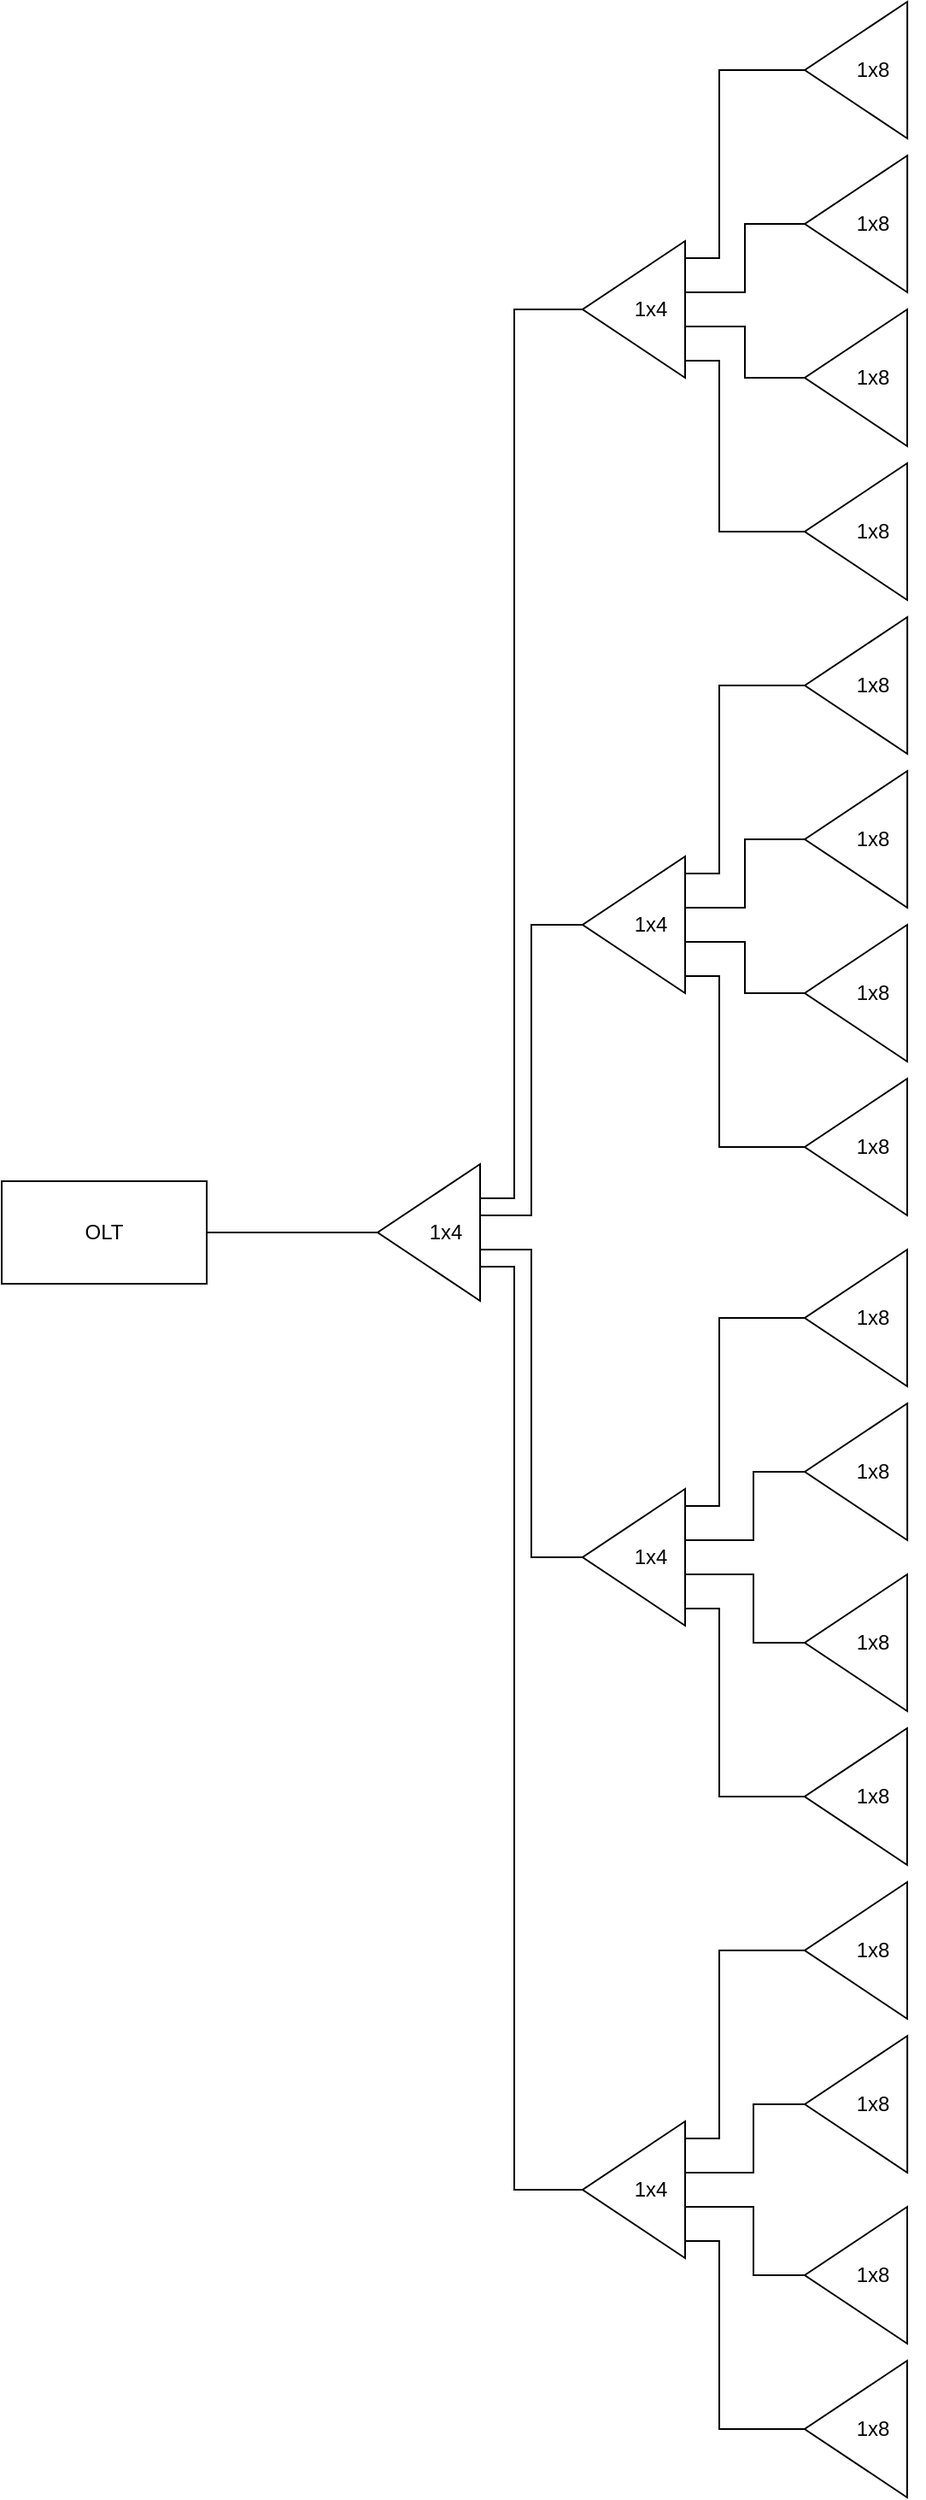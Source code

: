 <mxfile version="22.0.3" type="device" pages="8">
  <diagram id="69x5S9Bc4B9Lggn3YrVa" name="Splitters - PON 01">
    <mxGraphModel dx="1107" dy="3041" grid="1" gridSize="10" guides="1" tooltips="1" connect="1" arrows="1" fold="1" page="1" pageScale="1" pageWidth="827" pageHeight="1169" math="0" shadow="0">
      <root>
        <mxCell id="0" />
        <mxCell id="1" parent="0" />
        <mxCell id="_5PmQHUVCazaeORvSSWn-2" style="edgeStyle=orthogonalEdgeStyle;rounded=0;orthogonalLoop=1;jettySize=auto;html=1;exitX=0;exitY=0.25;exitDx=0;exitDy=0;entryX=1;entryY=0.5;entryDx=0;entryDy=0;endArrow=none;endFill=0;" parent="1" source="_5PmQHUVCazaeORvSSWn-3" target="_5PmQHUVCazaeORvSSWn-15" edge="1">
          <mxGeometry relative="1" as="geometry">
            <Array as="points">
              <mxPoint x="440" y="-590" />
              <mxPoint x="470" y="-590" />
              <mxPoint x="470" y="-410" />
            </Array>
          </mxGeometry>
        </mxCell>
        <mxCell id="AsbKncX2PS-s1WuhgDFV-43" style="edgeStyle=orthogonalEdgeStyle;shape=connector;rounded=0;orthogonalLoop=1;jettySize=auto;html=1;exitX=0;exitY=0.25;exitDx=0;exitDy=0;entryX=1;entryY=0.5;entryDx=0;entryDy=0;labelBackgroundColor=default;strokeColor=default;align=center;verticalAlign=middle;fontFamily=Helvetica;fontSize=11;fontColor=default;endArrow=none;endFill=0;" edge="1" parent="1" source="_5PmQHUVCazaeORvSSWn-3" target="AsbKncX2PS-s1WuhgDFV-32">
          <mxGeometry relative="1" as="geometry">
            <Array as="points">
              <mxPoint x="460" y="-580" />
              <mxPoint x="460" y="-40" />
            </Array>
          </mxGeometry>
        </mxCell>
        <mxCell id="AsbKncX2PS-s1WuhgDFV-44" style="edgeStyle=orthogonalEdgeStyle;shape=connector;rounded=0;orthogonalLoop=1;jettySize=auto;html=1;exitX=0;exitY=0.75;exitDx=0;exitDy=0;entryX=1;entryY=0.5;entryDx=0;entryDy=0;labelBackgroundColor=default;strokeColor=default;align=center;verticalAlign=middle;fontFamily=Helvetica;fontSize=11;fontColor=default;endArrow=none;endFill=0;" edge="1" parent="1" source="_5PmQHUVCazaeORvSSWn-3" target="_5PmQHUVCazaeORvSSWn-10">
          <mxGeometry relative="1" as="geometry">
            <Array as="points">
              <mxPoint x="440" y="-610" />
              <mxPoint x="470" y="-610" />
              <mxPoint x="470" y="-780" />
            </Array>
          </mxGeometry>
        </mxCell>
        <mxCell id="AsbKncX2PS-s1WuhgDFV-45" style="edgeStyle=orthogonalEdgeStyle;shape=connector;rounded=0;orthogonalLoop=1;jettySize=auto;html=1;exitX=0;exitY=0.75;exitDx=0;exitDy=0;entryX=1;entryY=0.5;entryDx=0;entryDy=0;labelBackgroundColor=default;strokeColor=default;align=center;verticalAlign=middle;fontFamily=Helvetica;fontSize=11;fontColor=default;endArrow=none;endFill=0;" edge="1" parent="1" source="_5PmQHUVCazaeORvSSWn-3" target="AsbKncX2PS-s1WuhgDFV-18">
          <mxGeometry relative="1" as="geometry">
            <Array as="points">
              <mxPoint x="460" y="-620" />
              <mxPoint x="460" y="-1140" />
            </Array>
          </mxGeometry>
        </mxCell>
        <mxCell id="_5PmQHUVCazaeORvSSWn-3" value="" style="triangle;whiteSpace=wrap;html=1;rotation=180;" parent="1" vertex="1">
          <mxGeometry x="380" y="-640" width="60" height="80" as="geometry" />
        </mxCell>
        <mxCell id="_5PmQHUVCazaeORvSSWn-4" style="edgeStyle=orthogonalEdgeStyle;rounded=0;orthogonalLoop=1;jettySize=auto;html=1;exitX=1;exitY=0.5;exitDx=0;exitDy=0;entryX=1;entryY=0.5;entryDx=0;entryDy=0;endArrow=none;endFill=0;" parent="1" source="_5PmQHUVCazaeORvSSWn-5" target="_5PmQHUVCazaeORvSSWn-3" edge="1">
          <mxGeometry relative="1" as="geometry" />
        </mxCell>
        <mxCell id="_5PmQHUVCazaeORvSSWn-5" value="OLT" style="rounded=0;whiteSpace=wrap;html=1;" parent="1" vertex="1">
          <mxGeometry x="160" y="-630" width="120" height="60" as="geometry" />
        </mxCell>
        <mxCell id="_5PmQHUVCazaeORvSSWn-6" style="edgeStyle=orthogonalEdgeStyle;rounded=0;orthogonalLoop=1;jettySize=auto;html=1;exitX=0;exitY=0.75;exitDx=0;exitDy=0;entryX=1;entryY=0.5;entryDx=0;entryDy=0;endArrow=none;endFill=0;" parent="1" target="_5PmQHUVCazaeORvSSWn-16" edge="1">
          <mxGeometry relative="1" as="geometry">
            <mxPoint x="560.06" y="-810" as="sourcePoint" />
            <Array as="points">
              <mxPoint x="580" y="-810" />
              <mxPoint x="580" y="-920" />
            </Array>
          </mxGeometry>
        </mxCell>
        <mxCell id="_5PmQHUVCazaeORvSSWn-7" style="edgeStyle=orthogonalEdgeStyle;rounded=0;orthogonalLoop=1;jettySize=auto;html=1;exitX=0;exitY=0.75;exitDx=0;exitDy=0;entryX=1;entryY=0.5;entryDx=0;entryDy=0;endArrow=none;endFill=0;" parent="1" source="_5PmQHUVCazaeORvSSWn-10" target="_5PmQHUVCazaeORvSSWn-17" edge="1">
          <mxGeometry relative="1" as="geometry">
            <mxPoint x="560.06" y="-810" as="sourcePoint" />
            <Array as="points">
              <mxPoint x="560" y="-790" />
              <mxPoint x="595" y="-790" />
              <mxPoint x="595" y="-830" />
            </Array>
          </mxGeometry>
        </mxCell>
        <mxCell id="_5PmQHUVCazaeORvSSWn-8" style="edgeStyle=orthogonalEdgeStyle;rounded=0;orthogonalLoop=1;jettySize=auto;html=1;exitX=0;exitY=0.25;exitDx=0;exitDy=0;entryX=1;entryY=0.5;entryDx=0;entryDy=0;endArrow=none;endFill=0;" parent="1" source="_5PmQHUVCazaeORvSSWn-10" target="_5PmQHUVCazaeORvSSWn-18" edge="1">
          <mxGeometry relative="1" as="geometry">
            <Array as="points">
              <mxPoint x="560" y="-770" />
              <mxPoint x="595" y="-770" />
              <mxPoint x="595" y="-740" />
            </Array>
          </mxGeometry>
        </mxCell>
        <mxCell id="_5PmQHUVCazaeORvSSWn-9" style="edgeStyle=orthogonalEdgeStyle;rounded=0;orthogonalLoop=1;jettySize=auto;html=1;exitX=0;exitY=0.25;exitDx=0;exitDy=0;entryX=1;entryY=0.5;entryDx=0;entryDy=0;endArrow=none;endFill=0;" parent="1" source="_5PmQHUVCazaeORvSSWn-10" target="_5PmQHUVCazaeORvSSWn-19" edge="1">
          <mxGeometry relative="1" as="geometry">
            <Array as="points">
              <mxPoint x="560" y="-750" />
              <mxPoint x="580" y="-750" />
              <mxPoint x="580" y="-650" />
            </Array>
          </mxGeometry>
        </mxCell>
        <mxCell id="_5PmQHUVCazaeORvSSWn-10" value="" style="triangle;whiteSpace=wrap;html=1;rotation=180;" parent="1" vertex="1">
          <mxGeometry x="500" y="-820" width="60" height="80" as="geometry" />
        </mxCell>
        <mxCell id="_5PmQHUVCazaeORvSSWn-11" style="edgeStyle=orthogonalEdgeStyle;rounded=0;orthogonalLoop=1;jettySize=auto;html=1;exitX=0;exitY=0.75;exitDx=0;exitDy=0;entryX=1;entryY=0.5;entryDx=0;entryDy=0;endArrow=none;endFill=0;" parent="1" target="_5PmQHUVCazaeORvSSWn-20" edge="1">
          <mxGeometry relative="1" as="geometry">
            <mxPoint x="560.0" y="-450" as="sourcePoint" />
            <Array as="points">
              <mxPoint x="560" y="-440" />
              <mxPoint x="580" y="-440" />
              <mxPoint x="580" y="-550" />
            </Array>
          </mxGeometry>
        </mxCell>
        <mxCell id="_5PmQHUVCazaeORvSSWn-12" style="edgeStyle=orthogonalEdgeStyle;rounded=0;orthogonalLoop=1;jettySize=auto;html=1;exitX=0;exitY=0.75;exitDx=0;exitDy=0;entryX=1;entryY=0.5;entryDx=0;entryDy=0;endArrow=none;endFill=0;" parent="1" source="_5PmQHUVCazaeORvSSWn-15" target="_5PmQHUVCazaeORvSSWn-21" edge="1">
          <mxGeometry relative="1" as="geometry">
            <mxPoint x="560.0" y="-450" as="sourcePoint" />
            <Array as="points">
              <mxPoint x="560" y="-420" />
              <mxPoint x="600" y="-420" />
              <mxPoint x="600" y="-460" />
            </Array>
          </mxGeometry>
        </mxCell>
        <mxCell id="_5PmQHUVCazaeORvSSWn-13" style="edgeStyle=orthogonalEdgeStyle;rounded=0;orthogonalLoop=1;jettySize=auto;html=1;exitX=0;exitY=0.25;exitDx=0;exitDy=0;entryX=1;entryY=0.5;entryDx=0;entryDy=0;endArrow=none;endFill=0;" parent="1" target="_5PmQHUVCazaeORvSSWn-22" edge="1">
          <mxGeometry relative="1" as="geometry">
            <mxPoint x="560.0" y="-410" as="sourcePoint" />
            <Array as="points">
              <mxPoint x="560" y="-400" />
              <mxPoint x="600" y="-400" />
              <mxPoint x="600" y="-360" />
            </Array>
          </mxGeometry>
        </mxCell>
        <mxCell id="_5PmQHUVCazaeORvSSWn-14" style="edgeStyle=orthogonalEdgeStyle;rounded=0;orthogonalLoop=1;jettySize=auto;html=1;exitX=0;exitY=0.25;exitDx=0;exitDy=0;entryX=1;entryY=0.5;entryDx=0;entryDy=0;endArrow=none;endFill=0;" parent="1" source="_5PmQHUVCazaeORvSSWn-15" target="_5PmQHUVCazaeORvSSWn-23" edge="1">
          <mxGeometry relative="1" as="geometry">
            <mxPoint x="560.0" y="-410" as="sourcePoint" />
            <Array as="points">
              <mxPoint x="560" y="-380" />
              <mxPoint x="580" y="-380" />
              <mxPoint x="580" y="-270" />
            </Array>
          </mxGeometry>
        </mxCell>
        <mxCell id="_5PmQHUVCazaeORvSSWn-15" value="" style="triangle;whiteSpace=wrap;html=1;rotation=180;" parent="1" vertex="1">
          <mxGeometry x="500" y="-450" width="60" height="80" as="geometry" />
        </mxCell>
        <mxCell id="_5PmQHUVCazaeORvSSWn-16" value="" style="triangle;whiteSpace=wrap;html=1;rotation=180;" parent="1" vertex="1">
          <mxGeometry x="630.06" y="-960" width="60" height="80" as="geometry" />
        </mxCell>
        <mxCell id="_5PmQHUVCazaeORvSSWn-17" value="" style="triangle;whiteSpace=wrap;html=1;rotation=180;" parent="1" vertex="1">
          <mxGeometry x="630.06" y="-870" width="60" height="80" as="geometry" />
        </mxCell>
        <mxCell id="_5PmQHUVCazaeORvSSWn-18" value="" style="triangle;whiteSpace=wrap;html=1;rotation=180;" parent="1" vertex="1">
          <mxGeometry x="630" y="-780" width="60" height="80" as="geometry" />
        </mxCell>
        <mxCell id="_5PmQHUVCazaeORvSSWn-19" value="" style="triangle;whiteSpace=wrap;html=1;rotation=180;" parent="1" vertex="1">
          <mxGeometry x="630" y="-690" width="60" height="80" as="geometry" />
        </mxCell>
        <mxCell id="_5PmQHUVCazaeORvSSWn-20" value="" style="triangle;whiteSpace=wrap;html=1;rotation=180;" parent="1" vertex="1">
          <mxGeometry x="630" y="-590" width="60" height="80" as="geometry" />
        </mxCell>
        <mxCell id="_5PmQHUVCazaeORvSSWn-21" value="" style="triangle;whiteSpace=wrap;html=1;rotation=180;" parent="1" vertex="1">
          <mxGeometry x="630.06" y="-500" width="60" height="80" as="geometry" />
        </mxCell>
        <mxCell id="_5PmQHUVCazaeORvSSWn-22" value="" style="triangle;whiteSpace=wrap;html=1;rotation=180;" parent="1" vertex="1">
          <mxGeometry x="630" y="-400" width="60" height="80" as="geometry" />
        </mxCell>
        <mxCell id="_5PmQHUVCazaeORvSSWn-23" value="" style="triangle;whiteSpace=wrap;html=1;rotation=180;" parent="1" vertex="1">
          <mxGeometry x="629.94" y="-310" width="60" height="80" as="geometry" />
        </mxCell>
        <mxCell id="_5PmQHUVCazaeORvSSWn-24" value="1x4" style="text;html=1;strokeColor=none;fillColor=none;align=center;verticalAlign=middle;whiteSpace=wrap;rounded=0;" parent="1" vertex="1">
          <mxGeometry x="390" y="-615" width="60" height="30" as="geometry" />
        </mxCell>
        <mxCell id="_5PmQHUVCazaeORvSSWn-25" value="1x4" style="text;html=1;strokeColor=none;fillColor=none;align=center;verticalAlign=middle;whiteSpace=wrap;rounded=0;" parent="1" vertex="1">
          <mxGeometry x="510" y="-795" width="60" height="30" as="geometry" />
        </mxCell>
        <mxCell id="_5PmQHUVCazaeORvSSWn-26" value="1x4" style="text;html=1;strokeColor=none;fillColor=none;align=center;verticalAlign=middle;whiteSpace=wrap;rounded=0;" parent="1" vertex="1">
          <mxGeometry x="510" y="-425" width="60" height="30" as="geometry" />
        </mxCell>
        <mxCell id="_5PmQHUVCazaeORvSSWn-27" value="1x8" style="text;html=1;strokeColor=none;fillColor=none;align=center;verticalAlign=middle;whiteSpace=wrap;rounded=0;" parent="1" vertex="1">
          <mxGeometry x="640" y="-935" width="60" height="30" as="geometry" />
        </mxCell>
        <mxCell id="_5PmQHUVCazaeORvSSWn-28" value="1x8" style="text;html=1;strokeColor=none;fillColor=none;align=center;verticalAlign=middle;whiteSpace=wrap;rounded=0;" parent="1" vertex="1">
          <mxGeometry x="640" y="-845" width="60" height="30" as="geometry" />
        </mxCell>
        <mxCell id="_5PmQHUVCazaeORvSSWn-29" value="1x8" style="text;html=1;strokeColor=none;fillColor=none;align=center;verticalAlign=middle;whiteSpace=wrap;rounded=0;" parent="1" vertex="1">
          <mxGeometry x="640" y="-755" width="60" height="30" as="geometry" />
        </mxCell>
        <mxCell id="_5PmQHUVCazaeORvSSWn-30" value="1x8" style="text;html=1;strokeColor=none;fillColor=none;align=center;verticalAlign=middle;whiteSpace=wrap;rounded=0;" parent="1" vertex="1">
          <mxGeometry x="640" y="-665" width="60" height="30" as="geometry" />
        </mxCell>
        <mxCell id="_5PmQHUVCazaeORvSSWn-31" value="1x8" style="text;html=1;strokeColor=none;fillColor=none;align=center;verticalAlign=middle;whiteSpace=wrap;rounded=0;" parent="1" vertex="1">
          <mxGeometry x="640" y="-565" width="60" height="30" as="geometry" />
        </mxCell>
        <mxCell id="_5PmQHUVCazaeORvSSWn-32" value="1x8" style="text;html=1;strokeColor=none;fillColor=none;align=center;verticalAlign=middle;whiteSpace=wrap;rounded=0;" parent="1" vertex="1">
          <mxGeometry x="640" y="-475" width="60" height="30" as="geometry" />
        </mxCell>
        <mxCell id="_5PmQHUVCazaeORvSSWn-33" value="1x8" style="text;html=1;strokeColor=none;fillColor=none;align=center;verticalAlign=middle;whiteSpace=wrap;rounded=0;" parent="1" vertex="1">
          <mxGeometry x="640" y="-375" width="60" height="30" as="geometry" />
        </mxCell>
        <mxCell id="_5PmQHUVCazaeORvSSWn-34" value="1x8" style="text;html=1;strokeColor=none;fillColor=none;align=center;verticalAlign=middle;whiteSpace=wrap;rounded=0;" parent="1" vertex="1">
          <mxGeometry x="640" y="-285" width="60" height="30" as="geometry" />
        </mxCell>
        <mxCell id="AsbKncX2PS-s1WuhgDFV-14" style="edgeStyle=orthogonalEdgeStyle;rounded=0;orthogonalLoop=1;jettySize=auto;html=1;exitX=0;exitY=0.75;exitDx=0;exitDy=0;entryX=1;entryY=0.5;entryDx=0;entryDy=0;endArrow=none;endFill=0;" edge="1" parent="1" target="AsbKncX2PS-s1WuhgDFV-19">
          <mxGeometry relative="1" as="geometry">
            <mxPoint x="560.06" y="-1170" as="sourcePoint" />
            <Array as="points">
              <mxPoint x="580" y="-1170" />
              <mxPoint x="580" y="-1280" />
            </Array>
          </mxGeometry>
        </mxCell>
        <mxCell id="AsbKncX2PS-s1WuhgDFV-15" style="edgeStyle=orthogonalEdgeStyle;rounded=0;orthogonalLoop=1;jettySize=auto;html=1;exitX=0;exitY=0.75;exitDx=0;exitDy=0;entryX=1;entryY=0.5;entryDx=0;entryDy=0;endArrow=none;endFill=0;" edge="1" parent="1" source="AsbKncX2PS-s1WuhgDFV-18" target="AsbKncX2PS-s1WuhgDFV-20">
          <mxGeometry relative="1" as="geometry">
            <mxPoint x="560.06" y="-1170" as="sourcePoint" />
            <Array as="points">
              <mxPoint x="560" y="-1150" />
              <mxPoint x="595" y="-1150" />
              <mxPoint x="595" y="-1190" />
            </Array>
          </mxGeometry>
        </mxCell>
        <mxCell id="AsbKncX2PS-s1WuhgDFV-16" style="edgeStyle=orthogonalEdgeStyle;rounded=0;orthogonalLoop=1;jettySize=auto;html=1;exitX=0;exitY=0.25;exitDx=0;exitDy=0;entryX=1;entryY=0.5;entryDx=0;entryDy=0;endArrow=none;endFill=0;" edge="1" parent="1" source="AsbKncX2PS-s1WuhgDFV-18" target="AsbKncX2PS-s1WuhgDFV-21">
          <mxGeometry relative="1" as="geometry">
            <Array as="points">
              <mxPoint x="560" y="-1130" />
              <mxPoint x="595" y="-1130" />
              <mxPoint x="595" y="-1100" />
            </Array>
          </mxGeometry>
        </mxCell>
        <mxCell id="AsbKncX2PS-s1WuhgDFV-17" style="edgeStyle=orthogonalEdgeStyle;rounded=0;orthogonalLoop=1;jettySize=auto;html=1;exitX=0;exitY=0.25;exitDx=0;exitDy=0;entryX=1;entryY=0.5;entryDx=0;entryDy=0;endArrow=none;endFill=0;" edge="1" parent="1" source="AsbKncX2PS-s1WuhgDFV-18" target="AsbKncX2PS-s1WuhgDFV-22">
          <mxGeometry relative="1" as="geometry">
            <Array as="points">
              <mxPoint x="560" y="-1110" />
              <mxPoint x="580" y="-1110" />
              <mxPoint x="580" y="-1010" />
            </Array>
          </mxGeometry>
        </mxCell>
        <mxCell id="AsbKncX2PS-s1WuhgDFV-18" value="" style="triangle;whiteSpace=wrap;html=1;rotation=180;" vertex="1" parent="1">
          <mxGeometry x="500" y="-1180" width="60" height="80" as="geometry" />
        </mxCell>
        <mxCell id="AsbKncX2PS-s1WuhgDFV-19" value="" style="triangle;whiteSpace=wrap;html=1;rotation=180;" vertex="1" parent="1">
          <mxGeometry x="630.06" y="-1320" width="60" height="80" as="geometry" />
        </mxCell>
        <mxCell id="AsbKncX2PS-s1WuhgDFV-20" value="" style="triangle;whiteSpace=wrap;html=1;rotation=180;" vertex="1" parent="1">
          <mxGeometry x="630.06" y="-1230" width="60" height="80" as="geometry" />
        </mxCell>
        <mxCell id="AsbKncX2PS-s1WuhgDFV-21" value="" style="triangle;whiteSpace=wrap;html=1;rotation=180;" vertex="1" parent="1">
          <mxGeometry x="630" y="-1140" width="60" height="80" as="geometry" />
        </mxCell>
        <mxCell id="AsbKncX2PS-s1WuhgDFV-22" value="" style="triangle;whiteSpace=wrap;html=1;rotation=180;" vertex="1" parent="1">
          <mxGeometry x="630" y="-1050" width="60" height="80" as="geometry" />
        </mxCell>
        <mxCell id="AsbKncX2PS-s1WuhgDFV-23" value="1x4" style="text;html=1;strokeColor=none;fillColor=none;align=center;verticalAlign=middle;whiteSpace=wrap;rounded=0;" vertex="1" parent="1">
          <mxGeometry x="510" y="-1155" width="60" height="30" as="geometry" />
        </mxCell>
        <mxCell id="AsbKncX2PS-s1WuhgDFV-24" value="1x8" style="text;html=1;strokeColor=none;fillColor=none;align=center;verticalAlign=middle;whiteSpace=wrap;rounded=0;" vertex="1" parent="1">
          <mxGeometry x="640" y="-1295" width="60" height="30" as="geometry" />
        </mxCell>
        <mxCell id="AsbKncX2PS-s1WuhgDFV-25" value="1x8" style="text;html=1;strokeColor=none;fillColor=none;align=center;verticalAlign=middle;whiteSpace=wrap;rounded=0;" vertex="1" parent="1">
          <mxGeometry x="640" y="-1205" width="60" height="30" as="geometry" />
        </mxCell>
        <mxCell id="AsbKncX2PS-s1WuhgDFV-26" value="1x8" style="text;html=1;strokeColor=none;fillColor=none;align=center;verticalAlign=middle;whiteSpace=wrap;rounded=0;" vertex="1" parent="1">
          <mxGeometry x="640" y="-1115" width="60" height="30" as="geometry" />
        </mxCell>
        <mxCell id="AsbKncX2PS-s1WuhgDFV-27" value="1x8" style="text;html=1;strokeColor=none;fillColor=none;align=center;verticalAlign=middle;whiteSpace=wrap;rounded=0;" vertex="1" parent="1">
          <mxGeometry x="640" y="-1025" width="60" height="30" as="geometry" />
        </mxCell>
        <mxCell id="AsbKncX2PS-s1WuhgDFV-28" style="edgeStyle=orthogonalEdgeStyle;rounded=0;orthogonalLoop=1;jettySize=auto;html=1;exitX=0;exitY=0.75;exitDx=0;exitDy=0;entryX=1;entryY=0.5;entryDx=0;entryDy=0;endArrow=none;endFill=0;" edge="1" parent="1" target="AsbKncX2PS-s1WuhgDFV-33">
          <mxGeometry relative="1" as="geometry">
            <mxPoint x="560.0" y="-80" as="sourcePoint" />
            <Array as="points">
              <mxPoint x="560" y="-70" />
              <mxPoint x="580" y="-70" />
              <mxPoint x="580" y="-180" />
            </Array>
          </mxGeometry>
        </mxCell>
        <mxCell id="AsbKncX2PS-s1WuhgDFV-29" style="edgeStyle=orthogonalEdgeStyle;rounded=0;orthogonalLoop=1;jettySize=auto;html=1;exitX=0;exitY=0.75;exitDx=0;exitDy=0;entryX=1;entryY=0.5;entryDx=0;entryDy=0;endArrow=none;endFill=0;" edge="1" parent="1" source="AsbKncX2PS-s1WuhgDFV-32" target="AsbKncX2PS-s1WuhgDFV-34">
          <mxGeometry relative="1" as="geometry">
            <mxPoint x="560.0" y="-80" as="sourcePoint" />
            <Array as="points">
              <mxPoint x="560" y="-50" />
              <mxPoint x="600" y="-50" />
              <mxPoint x="600" y="-90" />
            </Array>
          </mxGeometry>
        </mxCell>
        <mxCell id="AsbKncX2PS-s1WuhgDFV-30" style="edgeStyle=orthogonalEdgeStyle;rounded=0;orthogonalLoop=1;jettySize=auto;html=1;exitX=0;exitY=0.25;exitDx=0;exitDy=0;entryX=1;entryY=0.5;entryDx=0;entryDy=0;endArrow=none;endFill=0;" edge="1" parent="1" target="AsbKncX2PS-s1WuhgDFV-35">
          <mxGeometry relative="1" as="geometry">
            <mxPoint x="560.0" y="-40" as="sourcePoint" />
            <Array as="points">
              <mxPoint x="560" y="-30" />
              <mxPoint x="600" y="-30" />
              <mxPoint x="600" y="10" />
            </Array>
          </mxGeometry>
        </mxCell>
        <mxCell id="AsbKncX2PS-s1WuhgDFV-31" style="edgeStyle=orthogonalEdgeStyle;rounded=0;orthogonalLoop=1;jettySize=auto;html=1;exitX=0;exitY=0.25;exitDx=0;exitDy=0;entryX=1;entryY=0.5;entryDx=0;entryDy=0;endArrow=none;endFill=0;" edge="1" parent="1" source="AsbKncX2PS-s1WuhgDFV-32" target="AsbKncX2PS-s1WuhgDFV-36">
          <mxGeometry relative="1" as="geometry">
            <mxPoint x="560.0" y="-40" as="sourcePoint" />
            <Array as="points">
              <mxPoint x="560" y="-10" />
              <mxPoint x="580" y="-10" />
              <mxPoint x="580" y="100" />
            </Array>
          </mxGeometry>
        </mxCell>
        <mxCell id="AsbKncX2PS-s1WuhgDFV-32" value="" style="triangle;whiteSpace=wrap;html=1;rotation=180;" vertex="1" parent="1">
          <mxGeometry x="500" y="-80" width="60" height="80" as="geometry" />
        </mxCell>
        <mxCell id="AsbKncX2PS-s1WuhgDFV-33" value="" style="triangle;whiteSpace=wrap;html=1;rotation=180;" vertex="1" parent="1">
          <mxGeometry x="630" y="-220" width="60" height="80" as="geometry" />
        </mxCell>
        <mxCell id="AsbKncX2PS-s1WuhgDFV-34" value="" style="triangle;whiteSpace=wrap;html=1;rotation=180;" vertex="1" parent="1">
          <mxGeometry x="630.06" y="-130" width="60" height="80" as="geometry" />
        </mxCell>
        <mxCell id="AsbKncX2PS-s1WuhgDFV-35" value="" style="triangle;whiteSpace=wrap;html=1;rotation=180;" vertex="1" parent="1">
          <mxGeometry x="630" y="-30" width="60" height="80" as="geometry" />
        </mxCell>
        <mxCell id="AsbKncX2PS-s1WuhgDFV-36" value="" style="triangle;whiteSpace=wrap;html=1;rotation=180;" vertex="1" parent="1">
          <mxGeometry x="629.94" y="60" width="60" height="80" as="geometry" />
        </mxCell>
        <mxCell id="AsbKncX2PS-s1WuhgDFV-37" value="1x4" style="text;html=1;strokeColor=none;fillColor=none;align=center;verticalAlign=middle;whiteSpace=wrap;rounded=0;" vertex="1" parent="1">
          <mxGeometry x="510" y="-55" width="60" height="30" as="geometry" />
        </mxCell>
        <mxCell id="AsbKncX2PS-s1WuhgDFV-38" value="1x8" style="text;html=1;strokeColor=none;fillColor=none;align=center;verticalAlign=middle;whiteSpace=wrap;rounded=0;" vertex="1" parent="1">
          <mxGeometry x="640" y="-195" width="60" height="30" as="geometry" />
        </mxCell>
        <mxCell id="AsbKncX2PS-s1WuhgDFV-39" value="1x8" style="text;html=1;strokeColor=none;fillColor=none;align=center;verticalAlign=middle;whiteSpace=wrap;rounded=0;" vertex="1" parent="1">
          <mxGeometry x="640" y="-105" width="60" height="30" as="geometry" />
        </mxCell>
        <mxCell id="AsbKncX2PS-s1WuhgDFV-40" value="1x8" style="text;html=1;strokeColor=none;fillColor=none;align=center;verticalAlign=middle;whiteSpace=wrap;rounded=0;" vertex="1" parent="1">
          <mxGeometry x="640" y="-5" width="60" height="30" as="geometry" />
        </mxCell>
        <mxCell id="AsbKncX2PS-s1WuhgDFV-41" value="1x8" style="text;html=1;strokeColor=none;fillColor=none;align=center;verticalAlign=middle;whiteSpace=wrap;rounded=0;" vertex="1" parent="1">
          <mxGeometry x="640" y="85" width="60" height="30" as="geometry" />
        </mxCell>
      </root>
    </mxGraphModel>
  </diagram>
  <diagram name="Splitters - PON 02" id="uLpAWQvmunOox29HTD-A">
    <mxGraphModel dx="830" dy="2865" grid="1" gridSize="10" guides="1" tooltips="1" connect="1" arrows="1" fold="1" page="1" pageScale="1" pageWidth="827" pageHeight="1169" math="0" shadow="0">
      <root>
        <mxCell id="FSyu1Kfc9VZKh81s-3Aq-0" />
        <mxCell id="FSyu1Kfc9VZKh81s-3Aq-1" parent="FSyu1Kfc9VZKh81s-3Aq-0" />
        <mxCell id="FSyu1Kfc9VZKh81s-3Aq-2" style="edgeStyle=orthogonalEdgeStyle;rounded=0;orthogonalLoop=1;jettySize=auto;html=1;exitX=0;exitY=0.25;exitDx=0;exitDy=0;entryX=1;entryY=0.5;entryDx=0;entryDy=0;endArrow=none;endFill=0;" edge="1" parent="FSyu1Kfc9VZKh81s-3Aq-1" source="FSyu1Kfc9VZKh81s-3Aq-6" target="FSyu1Kfc9VZKh81s-3Aq-18">
          <mxGeometry relative="1" as="geometry">
            <Array as="points">
              <mxPoint x="440" y="-590" />
              <mxPoint x="470" y="-590" />
              <mxPoint x="470" y="-410" />
            </Array>
          </mxGeometry>
        </mxCell>
        <mxCell id="FSyu1Kfc9VZKh81s-3Aq-3" style="edgeStyle=orthogonalEdgeStyle;shape=connector;rounded=0;orthogonalLoop=1;jettySize=auto;html=1;exitX=0;exitY=0.25;exitDx=0;exitDy=0;entryX=1;entryY=0.5;entryDx=0;entryDy=0;labelBackgroundColor=default;strokeColor=default;align=center;verticalAlign=middle;fontFamily=Helvetica;fontSize=11;fontColor=default;endArrow=none;endFill=0;" edge="1" parent="FSyu1Kfc9VZKh81s-3Aq-1" source="FSyu1Kfc9VZKh81s-3Aq-6" target="FSyu1Kfc9VZKh81s-3Aq-56">
          <mxGeometry relative="1" as="geometry">
            <Array as="points">
              <mxPoint x="460" y="-580" />
              <mxPoint x="460" y="-40" />
            </Array>
          </mxGeometry>
        </mxCell>
        <mxCell id="FSyu1Kfc9VZKh81s-3Aq-4" style="edgeStyle=orthogonalEdgeStyle;shape=connector;rounded=0;orthogonalLoop=1;jettySize=auto;html=1;exitX=0;exitY=0.75;exitDx=0;exitDy=0;entryX=1;entryY=0.5;entryDx=0;entryDy=0;labelBackgroundColor=default;strokeColor=default;align=center;verticalAlign=middle;fontFamily=Helvetica;fontSize=11;fontColor=default;endArrow=none;endFill=0;" edge="1" parent="FSyu1Kfc9VZKh81s-3Aq-1" source="FSyu1Kfc9VZKh81s-3Aq-6" target="FSyu1Kfc9VZKh81s-3Aq-13">
          <mxGeometry relative="1" as="geometry">
            <Array as="points">
              <mxPoint x="440" y="-610" />
              <mxPoint x="470" y="-610" />
              <mxPoint x="470" y="-780" />
            </Array>
          </mxGeometry>
        </mxCell>
        <mxCell id="FSyu1Kfc9VZKh81s-3Aq-5" style="edgeStyle=orthogonalEdgeStyle;shape=connector;rounded=0;orthogonalLoop=1;jettySize=auto;html=1;exitX=0;exitY=0.75;exitDx=0;exitDy=0;entryX=1;entryY=0.5;entryDx=0;entryDy=0;labelBackgroundColor=default;strokeColor=default;align=center;verticalAlign=middle;fontFamily=Helvetica;fontSize=11;fontColor=default;endArrow=none;endFill=0;" edge="1" parent="FSyu1Kfc9VZKh81s-3Aq-1" source="FSyu1Kfc9VZKh81s-3Aq-6" target="FSyu1Kfc9VZKh81s-3Aq-42">
          <mxGeometry relative="1" as="geometry">
            <Array as="points">
              <mxPoint x="460" y="-620" />
              <mxPoint x="460" y="-1140" />
            </Array>
          </mxGeometry>
        </mxCell>
        <mxCell id="FSyu1Kfc9VZKh81s-3Aq-6" value="" style="triangle;whiteSpace=wrap;html=1;rotation=180;" vertex="1" parent="FSyu1Kfc9VZKh81s-3Aq-1">
          <mxGeometry x="380" y="-640" width="60" height="80" as="geometry" />
        </mxCell>
        <mxCell id="FSyu1Kfc9VZKh81s-3Aq-7" style="edgeStyle=orthogonalEdgeStyle;rounded=0;orthogonalLoop=1;jettySize=auto;html=1;exitX=1;exitY=0.5;exitDx=0;exitDy=0;entryX=1;entryY=0.5;entryDx=0;entryDy=0;endArrow=none;endFill=0;" edge="1" parent="FSyu1Kfc9VZKh81s-3Aq-1" source="FSyu1Kfc9VZKh81s-3Aq-8" target="FSyu1Kfc9VZKh81s-3Aq-6">
          <mxGeometry relative="1" as="geometry" />
        </mxCell>
        <mxCell id="FSyu1Kfc9VZKh81s-3Aq-8" value="OLT" style="rounded=0;whiteSpace=wrap;html=1;" vertex="1" parent="FSyu1Kfc9VZKh81s-3Aq-1">
          <mxGeometry x="160" y="-630" width="120" height="60" as="geometry" />
        </mxCell>
        <mxCell id="FSyu1Kfc9VZKh81s-3Aq-9" style="edgeStyle=orthogonalEdgeStyle;rounded=0;orthogonalLoop=1;jettySize=auto;html=1;exitX=0;exitY=0.75;exitDx=0;exitDy=0;entryX=1;entryY=0.5;entryDx=0;entryDy=0;endArrow=none;endFill=0;" edge="1" parent="FSyu1Kfc9VZKh81s-3Aq-1" target="FSyu1Kfc9VZKh81s-3Aq-19">
          <mxGeometry relative="1" as="geometry">
            <mxPoint x="560.06" y="-810" as="sourcePoint" />
            <Array as="points">
              <mxPoint x="580" y="-810" />
              <mxPoint x="580" y="-920" />
            </Array>
          </mxGeometry>
        </mxCell>
        <mxCell id="FSyu1Kfc9VZKh81s-3Aq-10" style="edgeStyle=orthogonalEdgeStyle;rounded=0;orthogonalLoop=1;jettySize=auto;html=1;exitX=0;exitY=0.75;exitDx=0;exitDy=0;entryX=1;entryY=0.5;entryDx=0;entryDy=0;endArrow=none;endFill=0;" edge="1" parent="FSyu1Kfc9VZKh81s-3Aq-1" source="FSyu1Kfc9VZKh81s-3Aq-13" target="FSyu1Kfc9VZKh81s-3Aq-20">
          <mxGeometry relative="1" as="geometry">
            <mxPoint x="560.06" y="-810" as="sourcePoint" />
            <Array as="points">
              <mxPoint x="560" y="-790" />
              <mxPoint x="595" y="-790" />
              <mxPoint x="595" y="-830" />
            </Array>
          </mxGeometry>
        </mxCell>
        <mxCell id="FSyu1Kfc9VZKh81s-3Aq-11" style="edgeStyle=orthogonalEdgeStyle;rounded=0;orthogonalLoop=1;jettySize=auto;html=1;exitX=0;exitY=0.25;exitDx=0;exitDy=0;entryX=1;entryY=0.5;entryDx=0;entryDy=0;endArrow=none;endFill=0;" edge="1" parent="FSyu1Kfc9VZKh81s-3Aq-1" source="FSyu1Kfc9VZKh81s-3Aq-13" target="FSyu1Kfc9VZKh81s-3Aq-21">
          <mxGeometry relative="1" as="geometry">
            <Array as="points">
              <mxPoint x="560" y="-770" />
              <mxPoint x="595" y="-770" />
              <mxPoint x="595" y="-740" />
            </Array>
          </mxGeometry>
        </mxCell>
        <mxCell id="FSyu1Kfc9VZKh81s-3Aq-12" style="edgeStyle=orthogonalEdgeStyle;rounded=0;orthogonalLoop=1;jettySize=auto;html=1;exitX=0;exitY=0.25;exitDx=0;exitDy=0;entryX=1;entryY=0.5;entryDx=0;entryDy=0;endArrow=none;endFill=0;" edge="1" parent="FSyu1Kfc9VZKh81s-3Aq-1" source="FSyu1Kfc9VZKh81s-3Aq-13" target="FSyu1Kfc9VZKh81s-3Aq-22">
          <mxGeometry relative="1" as="geometry">
            <Array as="points">
              <mxPoint x="560" y="-750" />
              <mxPoint x="580" y="-750" />
              <mxPoint x="580" y="-650" />
            </Array>
          </mxGeometry>
        </mxCell>
        <mxCell id="FSyu1Kfc9VZKh81s-3Aq-13" value="" style="triangle;whiteSpace=wrap;html=1;rotation=180;" vertex="1" parent="FSyu1Kfc9VZKh81s-3Aq-1">
          <mxGeometry x="500" y="-820" width="60" height="80" as="geometry" />
        </mxCell>
        <mxCell id="FSyu1Kfc9VZKh81s-3Aq-14" style="edgeStyle=orthogonalEdgeStyle;rounded=0;orthogonalLoop=1;jettySize=auto;html=1;exitX=0;exitY=0.75;exitDx=0;exitDy=0;entryX=1;entryY=0.5;entryDx=0;entryDy=0;endArrow=none;endFill=0;" edge="1" parent="FSyu1Kfc9VZKh81s-3Aq-1" target="FSyu1Kfc9VZKh81s-3Aq-23">
          <mxGeometry relative="1" as="geometry">
            <mxPoint x="560.0" y="-450" as="sourcePoint" />
            <Array as="points">
              <mxPoint x="560" y="-440" />
              <mxPoint x="580" y="-440" />
              <mxPoint x="580" y="-550" />
            </Array>
          </mxGeometry>
        </mxCell>
        <mxCell id="FSyu1Kfc9VZKh81s-3Aq-15" style="edgeStyle=orthogonalEdgeStyle;rounded=0;orthogonalLoop=1;jettySize=auto;html=1;exitX=0;exitY=0.75;exitDx=0;exitDy=0;entryX=1;entryY=0.5;entryDx=0;entryDy=0;endArrow=none;endFill=0;" edge="1" parent="FSyu1Kfc9VZKh81s-3Aq-1" source="FSyu1Kfc9VZKh81s-3Aq-18" target="FSyu1Kfc9VZKh81s-3Aq-24">
          <mxGeometry relative="1" as="geometry">
            <mxPoint x="560.0" y="-450" as="sourcePoint" />
            <Array as="points">
              <mxPoint x="560" y="-420" />
              <mxPoint x="600" y="-420" />
              <mxPoint x="600" y="-460" />
            </Array>
          </mxGeometry>
        </mxCell>
        <mxCell id="FSyu1Kfc9VZKh81s-3Aq-16" style="edgeStyle=orthogonalEdgeStyle;rounded=0;orthogonalLoop=1;jettySize=auto;html=1;exitX=0;exitY=0.25;exitDx=0;exitDy=0;entryX=1;entryY=0.5;entryDx=0;entryDy=0;endArrow=none;endFill=0;" edge="1" parent="FSyu1Kfc9VZKh81s-3Aq-1" target="FSyu1Kfc9VZKh81s-3Aq-25">
          <mxGeometry relative="1" as="geometry">
            <mxPoint x="560.0" y="-410" as="sourcePoint" />
            <Array as="points">
              <mxPoint x="560" y="-400" />
              <mxPoint x="600" y="-400" />
              <mxPoint x="600" y="-360" />
            </Array>
          </mxGeometry>
        </mxCell>
        <mxCell id="FSyu1Kfc9VZKh81s-3Aq-17" style="edgeStyle=orthogonalEdgeStyle;rounded=0;orthogonalLoop=1;jettySize=auto;html=1;exitX=0;exitY=0.25;exitDx=0;exitDy=0;entryX=1;entryY=0.5;entryDx=0;entryDy=0;endArrow=none;endFill=0;" edge="1" parent="FSyu1Kfc9VZKh81s-3Aq-1" source="FSyu1Kfc9VZKh81s-3Aq-18" target="FSyu1Kfc9VZKh81s-3Aq-26">
          <mxGeometry relative="1" as="geometry">
            <mxPoint x="560.0" y="-410" as="sourcePoint" />
            <Array as="points">
              <mxPoint x="560" y="-380" />
              <mxPoint x="580" y="-380" />
              <mxPoint x="580" y="-270" />
            </Array>
          </mxGeometry>
        </mxCell>
        <mxCell id="FSyu1Kfc9VZKh81s-3Aq-18" value="" style="triangle;whiteSpace=wrap;html=1;rotation=180;" vertex="1" parent="FSyu1Kfc9VZKh81s-3Aq-1">
          <mxGeometry x="500" y="-450" width="60" height="80" as="geometry" />
        </mxCell>
        <mxCell id="FSyu1Kfc9VZKh81s-3Aq-19" value="" style="triangle;whiteSpace=wrap;html=1;rotation=180;" vertex="1" parent="FSyu1Kfc9VZKh81s-3Aq-1">
          <mxGeometry x="630.06" y="-960" width="60" height="80" as="geometry" />
        </mxCell>
        <mxCell id="FSyu1Kfc9VZKh81s-3Aq-20" value="" style="triangle;whiteSpace=wrap;html=1;rotation=180;" vertex="1" parent="FSyu1Kfc9VZKh81s-3Aq-1">
          <mxGeometry x="630.06" y="-870" width="60" height="80" as="geometry" />
        </mxCell>
        <mxCell id="FSyu1Kfc9VZKh81s-3Aq-21" value="" style="triangle;whiteSpace=wrap;html=1;rotation=180;" vertex="1" parent="FSyu1Kfc9VZKh81s-3Aq-1">
          <mxGeometry x="630" y="-780" width="60" height="80" as="geometry" />
        </mxCell>
        <mxCell id="FSyu1Kfc9VZKh81s-3Aq-22" value="" style="triangle;whiteSpace=wrap;html=1;rotation=180;" vertex="1" parent="FSyu1Kfc9VZKh81s-3Aq-1">
          <mxGeometry x="630" y="-690" width="60" height="80" as="geometry" />
        </mxCell>
        <mxCell id="FSyu1Kfc9VZKh81s-3Aq-23" value="" style="triangle;whiteSpace=wrap;html=1;rotation=180;" vertex="1" parent="FSyu1Kfc9VZKh81s-3Aq-1">
          <mxGeometry x="630" y="-590" width="60" height="80" as="geometry" />
        </mxCell>
        <mxCell id="FSyu1Kfc9VZKh81s-3Aq-24" value="" style="triangle;whiteSpace=wrap;html=1;rotation=180;" vertex="1" parent="FSyu1Kfc9VZKh81s-3Aq-1">
          <mxGeometry x="630.06" y="-500" width="60" height="80" as="geometry" />
        </mxCell>
        <mxCell id="FSyu1Kfc9VZKh81s-3Aq-25" value="" style="triangle;whiteSpace=wrap;html=1;rotation=180;" vertex="1" parent="FSyu1Kfc9VZKh81s-3Aq-1">
          <mxGeometry x="630" y="-400" width="60" height="80" as="geometry" />
        </mxCell>
        <mxCell id="FSyu1Kfc9VZKh81s-3Aq-26" value="" style="triangle;whiteSpace=wrap;html=1;rotation=180;" vertex="1" parent="FSyu1Kfc9VZKh81s-3Aq-1">
          <mxGeometry x="629.94" y="-310" width="60" height="80" as="geometry" />
        </mxCell>
        <mxCell id="FSyu1Kfc9VZKh81s-3Aq-27" value="1x4" style="text;html=1;strokeColor=none;fillColor=none;align=center;verticalAlign=middle;whiteSpace=wrap;rounded=0;" vertex="1" parent="FSyu1Kfc9VZKh81s-3Aq-1">
          <mxGeometry x="390" y="-615" width="60" height="30" as="geometry" />
        </mxCell>
        <mxCell id="FSyu1Kfc9VZKh81s-3Aq-28" value="1x4" style="text;html=1;strokeColor=none;fillColor=none;align=center;verticalAlign=middle;whiteSpace=wrap;rounded=0;" vertex="1" parent="FSyu1Kfc9VZKh81s-3Aq-1">
          <mxGeometry x="510" y="-795" width="60" height="30" as="geometry" />
        </mxCell>
        <mxCell id="FSyu1Kfc9VZKh81s-3Aq-29" value="1x4" style="text;html=1;strokeColor=none;fillColor=none;align=center;verticalAlign=middle;whiteSpace=wrap;rounded=0;" vertex="1" parent="FSyu1Kfc9VZKh81s-3Aq-1">
          <mxGeometry x="510" y="-425" width="60" height="30" as="geometry" />
        </mxCell>
        <mxCell id="FSyu1Kfc9VZKh81s-3Aq-30" value="1x8" style="text;html=1;strokeColor=none;fillColor=none;align=center;verticalAlign=middle;whiteSpace=wrap;rounded=0;" vertex="1" parent="FSyu1Kfc9VZKh81s-3Aq-1">
          <mxGeometry x="640" y="-935" width="60" height="30" as="geometry" />
        </mxCell>
        <mxCell id="FSyu1Kfc9VZKh81s-3Aq-31" value="1x8" style="text;html=1;strokeColor=none;fillColor=none;align=center;verticalAlign=middle;whiteSpace=wrap;rounded=0;" vertex="1" parent="FSyu1Kfc9VZKh81s-3Aq-1">
          <mxGeometry x="640" y="-845" width="60" height="30" as="geometry" />
        </mxCell>
        <mxCell id="FSyu1Kfc9VZKh81s-3Aq-32" value="1x8" style="text;html=1;strokeColor=none;fillColor=none;align=center;verticalAlign=middle;whiteSpace=wrap;rounded=0;" vertex="1" parent="FSyu1Kfc9VZKh81s-3Aq-1">
          <mxGeometry x="640" y="-755" width="60" height="30" as="geometry" />
        </mxCell>
        <mxCell id="FSyu1Kfc9VZKh81s-3Aq-33" value="1x8" style="text;html=1;strokeColor=none;fillColor=none;align=center;verticalAlign=middle;whiteSpace=wrap;rounded=0;" vertex="1" parent="FSyu1Kfc9VZKh81s-3Aq-1">
          <mxGeometry x="640" y="-665" width="60" height="30" as="geometry" />
        </mxCell>
        <mxCell id="FSyu1Kfc9VZKh81s-3Aq-34" value="1x8" style="text;html=1;strokeColor=none;fillColor=none;align=center;verticalAlign=middle;whiteSpace=wrap;rounded=0;" vertex="1" parent="FSyu1Kfc9VZKh81s-3Aq-1">
          <mxGeometry x="640" y="-565" width="60" height="30" as="geometry" />
        </mxCell>
        <mxCell id="FSyu1Kfc9VZKh81s-3Aq-35" value="1x8" style="text;html=1;strokeColor=none;fillColor=none;align=center;verticalAlign=middle;whiteSpace=wrap;rounded=0;" vertex="1" parent="FSyu1Kfc9VZKh81s-3Aq-1">
          <mxGeometry x="640" y="-475" width="60" height="30" as="geometry" />
        </mxCell>
        <mxCell id="FSyu1Kfc9VZKh81s-3Aq-36" value="1x8" style="text;html=1;strokeColor=none;fillColor=none;align=center;verticalAlign=middle;whiteSpace=wrap;rounded=0;" vertex="1" parent="FSyu1Kfc9VZKh81s-3Aq-1">
          <mxGeometry x="640" y="-375" width="60" height="30" as="geometry" />
        </mxCell>
        <mxCell id="FSyu1Kfc9VZKh81s-3Aq-37" value="1x8" style="text;html=1;strokeColor=none;fillColor=none;align=center;verticalAlign=middle;whiteSpace=wrap;rounded=0;" vertex="1" parent="FSyu1Kfc9VZKh81s-3Aq-1">
          <mxGeometry x="640" y="-285" width="60" height="30" as="geometry" />
        </mxCell>
        <mxCell id="FSyu1Kfc9VZKh81s-3Aq-38" style="edgeStyle=orthogonalEdgeStyle;rounded=0;orthogonalLoop=1;jettySize=auto;html=1;exitX=0;exitY=0.75;exitDx=0;exitDy=0;entryX=1;entryY=0.5;entryDx=0;entryDy=0;endArrow=none;endFill=0;" edge="1" parent="FSyu1Kfc9VZKh81s-3Aq-1" target="FSyu1Kfc9VZKh81s-3Aq-43">
          <mxGeometry relative="1" as="geometry">
            <mxPoint x="560.06" y="-1170" as="sourcePoint" />
            <Array as="points">
              <mxPoint x="580" y="-1170" />
              <mxPoint x="580" y="-1280" />
            </Array>
          </mxGeometry>
        </mxCell>
        <mxCell id="FSyu1Kfc9VZKh81s-3Aq-39" style="edgeStyle=orthogonalEdgeStyle;rounded=0;orthogonalLoop=1;jettySize=auto;html=1;exitX=0;exitY=0.75;exitDx=0;exitDy=0;entryX=1;entryY=0.5;entryDx=0;entryDy=0;endArrow=none;endFill=0;" edge="1" parent="FSyu1Kfc9VZKh81s-3Aq-1" source="FSyu1Kfc9VZKh81s-3Aq-42" target="FSyu1Kfc9VZKh81s-3Aq-44">
          <mxGeometry relative="1" as="geometry">
            <mxPoint x="560.06" y="-1170" as="sourcePoint" />
            <Array as="points">
              <mxPoint x="560" y="-1150" />
              <mxPoint x="595" y="-1150" />
              <mxPoint x="595" y="-1190" />
            </Array>
          </mxGeometry>
        </mxCell>
        <mxCell id="FSyu1Kfc9VZKh81s-3Aq-40" style="edgeStyle=orthogonalEdgeStyle;rounded=0;orthogonalLoop=1;jettySize=auto;html=1;exitX=0;exitY=0.25;exitDx=0;exitDy=0;entryX=1;entryY=0.5;entryDx=0;entryDy=0;endArrow=none;endFill=0;" edge="1" parent="FSyu1Kfc9VZKh81s-3Aq-1" source="FSyu1Kfc9VZKh81s-3Aq-42" target="FSyu1Kfc9VZKh81s-3Aq-45">
          <mxGeometry relative="1" as="geometry">
            <Array as="points">
              <mxPoint x="560" y="-1130" />
              <mxPoint x="595" y="-1130" />
              <mxPoint x="595" y="-1100" />
            </Array>
          </mxGeometry>
        </mxCell>
        <mxCell id="FSyu1Kfc9VZKh81s-3Aq-41" style="edgeStyle=orthogonalEdgeStyle;rounded=0;orthogonalLoop=1;jettySize=auto;html=1;exitX=0;exitY=0.25;exitDx=0;exitDy=0;entryX=1;entryY=0.5;entryDx=0;entryDy=0;endArrow=none;endFill=0;" edge="1" parent="FSyu1Kfc9VZKh81s-3Aq-1" source="FSyu1Kfc9VZKh81s-3Aq-42" target="FSyu1Kfc9VZKh81s-3Aq-46">
          <mxGeometry relative="1" as="geometry">
            <Array as="points">
              <mxPoint x="560" y="-1110" />
              <mxPoint x="580" y="-1110" />
              <mxPoint x="580" y="-1010" />
            </Array>
          </mxGeometry>
        </mxCell>
        <mxCell id="FSyu1Kfc9VZKh81s-3Aq-42" value="" style="triangle;whiteSpace=wrap;html=1;rotation=180;" vertex="1" parent="FSyu1Kfc9VZKh81s-3Aq-1">
          <mxGeometry x="500" y="-1180" width="60" height="80" as="geometry" />
        </mxCell>
        <mxCell id="FSyu1Kfc9VZKh81s-3Aq-43" value="" style="triangle;whiteSpace=wrap;html=1;rotation=180;" vertex="1" parent="FSyu1Kfc9VZKh81s-3Aq-1">
          <mxGeometry x="630.06" y="-1320" width="60" height="80" as="geometry" />
        </mxCell>
        <mxCell id="FSyu1Kfc9VZKh81s-3Aq-44" value="" style="triangle;whiteSpace=wrap;html=1;rotation=180;" vertex="1" parent="FSyu1Kfc9VZKh81s-3Aq-1">
          <mxGeometry x="630.06" y="-1230" width="60" height="80" as="geometry" />
        </mxCell>
        <mxCell id="FSyu1Kfc9VZKh81s-3Aq-45" value="" style="triangle;whiteSpace=wrap;html=1;rotation=180;" vertex="1" parent="FSyu1Kfc9VZKh81s-3Aq-1">
          <mxGeometry x="630" y="-1140" width="60" height="80" as="geometry" />
        </mxCell>
        <mxCell id="FSyu1Kfc9VZKh81s-3Aq-46" value="" style="triangle;whiteSpace=wrap;html=1;rotation=180;" vertex="1" parent="FSyu1Kfc9VZKh81s-3Aq-1">
          <mxGeometry x="630" y="-1050" width="60" height="80" as="geometry" />
        </mxCell>
        <mxCell id="FSyu1Kfc9VZKh81s-3Aq-47" value="1x4" style="text;html=1;strokeColor=none;fillColor=none;align=center;verticalAlign=middle;whiteSpace=wrap;rounded=0;" vertex="1" parent="FSyu1Kfc9VZKh81s-3Aq-1">
          <mxGeometry x="510" y="-1155" width="60" height="30" as="geometry" />
        </mxCell>
        <mxCell id="FSyu1Kfc9VZKh81s-3Aq-48" value="1x8" style="text;html=1;strokeColor=none;fillColor=none;align=center;verticalAlign=middle;whiteSpace=wrap;rounded=0;" vertex="1" parent="FSyu1Kfc9VZKh81s-3Aq-1">
          <mxGeometry x="640" y="-1295" width="60" height="30" as="geometry" />
        </mxCell>
        <mxCell id="FSyu1Kfc9VZKh81s-3Aq-49" value="1x8" style="text;html=1;strokeColor=none;fillColor=none;align=center;verticalAlign=middle;whiteSpace=wrap;rounded=0;" vertex="1" parent="FSyu1Kfc9VZKh81s-3Aq-1">
          <mxGeometry x="640" y="-1205" width="60" height="30" as="geometry" />
        </mxCell>
        <mxCell id="FSyu1Kfc9VZKh81s-3Aq-50" value="1x8" style="text;html=1;strokeColor=none;fillColor=none;align=center;verticalAlign=middle;whiteSpace=wrap;rounded=0;" vertex="1" parent="FSyu1Kfc9VZKh81s-3Aq-1">
          <mxGeometry x="640" y="-1115" width="60" height="30" as="geometry" />
        </mxCell>
        <mxCell id="FSyu1Kfc9VZKh81s-3Aq-51" value="1x8" style="text;html=1;strokeColor=none;fillColor=none;align=center;verticalAlign=middle;whiteSpace=wrap;rounded=0;" vertex="1" parent="FSyu1Kfc9VZKh81s-3Aq-1">
          <mxGeometry x="640" y="-1025" width="60" height="30" as="geometry" />
        </mxCell>
        <mxCell id="FSyu1Kfc9VZKh81s-3Aq-52" style="edgeStyle=orthogonalEdgeStyle;rounded=0;orthogonalLoop=1;jettySize=auto;html=1;exitX=0;exitY=0.75;exitDx=0;exitDy=0;entryX=1;entryY=0.5;entryDx=0;entryDy=0;endArrow=none;endFill=0;" edge="1" parent="FSyu1Kfc9VZKh81s-3Aq-1" target="FSyu1Kfc9VZKh81s-3Aq-57">
          <mxGeometry relative="1" as="geometry">
            <mxPoint x="560.0" y="-80" as="sourcePoint" />
            <Array as="points">
              <mxPoint x="560" y="-70" />
              <mxPoint x="580" y="-70" />
              <mxPoint x="580" y="-180" />
            </Array>
          </mxGeometry>
        </mxCell>
        <mxCell id="FSyu1Kfc9VZKh81s-3Aq-53" style="edgeStyle=orthogonalEdgeStyle;rounded=0;orthogonalLoop=1;jettySize=auto;html=1;exitX=0;exitY=0.75;exitDx=0;exitDy=0;entryX=1;entryY=0.5;entryDx=0;entryDy=0;endArrow=none;endFill=0;" edge="1" parent="FSyu1Kfc9VZKh81s-3Aq-1" source="FSyu1Kfc9VZKh81s-3Aq-56" target="FSyu1Kfc9VZKh81s-3Aq-58">
          <mxGeometry relative="1" as="geometry">
            <mxPoint x="560.0" y="-80" as="sourcePoint" />
            <Array as="points">
              <mxPoint x="560" y="-50" />
              <mxPoint x="600" y="-50" />
              <mxPoint x="600" y="-90" />
            </Array>
          </mxGeometry>
        </mxCell>
        <mxCell id="FSyu1Kfc9VZKh81s-3Aq-54" style="edgeStyle=orthogonalEdgeStyle;rounded=0;orthogonalLoop=1;jettySize=auto;html=1;exitX=0;exitY=0.25;exitDx=0;exitDy=0;entryX=1;entryY=0.5;entryDx=0;entryDy=0;endArrow=none;endFill=0;" edge="1" parent="FSyu1Kfc9VZKh81s-3Aq-1" target="FSyu1Kfc9VZKh81s-3Aq-59">
          <mxGeometry relative="1" as="geometry">
            <mxPoint x="560.0" y="-40" as="sourcePoint" />
            <Array as="points">
              <mxPoint x="560" y="-30" />
              <mxPoint x="600" y="-30" />
              <mxPoint x="600" y="10" />
            </Array>
          </mxGeometry>
        </mxCell>
        <mxCell id="FSyu1Kfc9VZKh81s-3Aq-55" style="edgeStyle=orthogonalEdgeStyle;rounded=0;orthogonalLoop=1;jettySize=auto;html=1;exitX=0;exitY=0.25;exitDx=0;exitDy=0;entryX=1;entryY=0.5;entryDx=0;entryDy=0;endArrow=none;endFill=0;" edge="1" parent="FSyu1Kfc9VZKh81s-3Aq-1" source="FSyu1Kfc9VZKh81s-3Aq-56" target="FSyu1Kfc9VZKh81s-3Aq-60">
          <mxGeometry relative="1" as="geometry">
            <mxPoint x="560.0" y="-40" as="sourcePoint" />
            <Array as="points">
              <mxPoint x="560" y="-10" />
              <mxPoint x="580" y="-10" />
              <mxPoint x="580" y="100" />
            </Array>
          </mxGeometry>
        </mxCell>
        <mxCell id="FSyu1Kfc9VZKh81s-3Aq-56" value="" style="triangle;whiteSpace=wrap;html=1;rotation=180;" vertex="1" parent="FSyu1Kfc9VZKh81s-3Aq-1">
          <mxGeometry x="500" y="-80" width="60" height="80" as="geometry" />
        </mxCell>
        <mxCell id="FSyu1Kfc9VZKh81s-3Aq-57" value="" style="triangle;whiteSpace=wrap;html=1;rotation=180;" vertex="1" parent="FSyu1Kfc9VZKh81s-3Aq-1">
          <mxGeometry x="630" y="-220" width="60" height="80" as="geometry" />
        </mxCell>
        <mxCell id="FSyu1Kfc9VZKh81s-3Aq-58" value="" style="triangle;whiteSpace=wrap;html=1;rotation=180;" vertex="1" parent="FSyu1Kfc9VZKh81s-3Aq-1">
          <mxGeometry x="630.06" y="-130" width="60" height="80" as="geometry" />
        </mxCell>
        <mxCell id="FSyu1Kfc9VZKh81s-3Aq-59" value="" style="triangle;whiteSpace=wrap;html=1;rotation=180;" vertex="1" parent="FSyu1Kfc9VZKh81s-3Aq-1">
          <mxGeometry x="630" y="-30" width="60" height="80" as="geometry" />
        </mxCell>
        <mxCell id="FSyu1Kfc9VZKh81s-3Aq-60" value="" style="triangle;whiteSpace=wrap;html=1;rotation=180;" vertex="1" parent="FSyu1Kfc9VZKh81s-3Aq-1">
          <mxGeometry x="629.94" y="60" width="60" height="80" as="geometry" />
        </mxCell>
        <mxCell id="FSyu1Kfc9VZKh81s-3Aq-61" value="1x4" style="text;html=1;strokeColor=none;fillColor=none;align=center;verticalAlign=middle;whiteSpace=wrap;rounded=0;" vertex="1" parent="FSyu1Kfc9VZKh81s-3Aq-1">
          <mxGeometry x="510" y="-55" width="60" height="30" as="geometry" />
        </mxCell>
        <mxCell id="FSyu1Kfc9VZKh81s-3Aq-62" value="1x8" style="text;html=1;strokeColor=none;fillColor=none;align=center;verticalAlign=middle;whiteSpace=wrap;rounded=0;" vertex="1" parent="FSyu1Kfc9VZKh81s-3Aq-1">
          <mxGeometry x="640" y="-195" width="60" height="30" as="geometry" />
        </mxCell>
        <mxCell id="FSyu1Kfc9VZKh81s-3Aq-63" value="1x8" style="text;html=1;strokeColor=none;fillColor=none;align=center;verticalAlign=middle;whiteSpace=wrap;rounded=0;" vertex="1" parent="FSyu1Kfc9VZKh81s-3Aq-1">
          <mxGeometry x="640" y="-105" width="60" height="30" as="geometry" />
        </mxCell>
        <mxCell id="FSyu1Kfc9VZKh81s-3Aq-64" value="1x8" style="text;html=1;strokeColor=none;fillColor=none;align=center;verticalAlign=middle;whiteSpace=wrap;rounded=0;" vertex="1" parent="FSyu1Kfc9VZKh81s-3Aq-1">
          <mxGeometry x="640" y="-5" width="60" height="30" as="geometry" />
        </mxCell>
        <mxCell id="FSyu1Kfc9VZKh81s-3Aq-65" value="1x8" style="text;html=1;strokeColor=none;fillColor=none;align=center;verticalAlign=middle;whiteSpace=wrap;rounded=0;" vertex="1" parent="FSyu1Kfc9VZKh81s-3Aq-1">
          <mxGeometry x="640" y="85" width="60" height="30" as="geometry" />
        </mxCell>
      </root>
    </mxGraphModel>
  </diagram>
  <diagram name="Splitters - PON 03" id="9aFMwISJTWPxUiMsYUKx">
    <mxGraphModel dx="1277" dy="3149" grid="1" gridSize="10" guides="1" tooltips="1" connect="1" arrows="1" fold="1" page="1" pageScale="1" pageWidth="827" pageHeight="1169" math="0" shadow="0">
      <root>
        <mxCell id="7t1VhZN3C0qDwkOIappP-0" />
        <mxCell id="7t1VhZN3C0qDwkOIappP-1" parent="7t1VhZN3C0qDwkOIappP-0" />
        <mxCell id="7t1VhZN3C0qDwkOIappP-2" style="edgeStyle=orthogonalEdgeStyle;rounded=0;orthogonalLoop=1;jettySize=auto;html=1;exitX=0;exitY=0.25;exitDx=0;exitDy=0;entryX=1;entryY=0.5;entryDx=0;entryDy=0;endArrow=none;endFill=0;" edge="1" parent="7t1VhZN3C0qDwkOIappP-1" source="7t1VhZN3C0qDwkOIappP-6" target="7t1VhZN3C0qDwkOIappP-18">
          <mxGeometry relative="1" as="geometry">
            <Array as="points">
              <mxPoint x="440" y="-590" />
              <mxPoint x="470" y="-590" />
              <mxPoint x="470" y="-410" />
            </Array>
          </mxGeometry>
        </mxCell>
        <mxCell id="7t1VhZN3C0qDwkOIappP-3" style="edgeStyle=orthogonalEdgeStyle;shape=connector;rounded=0;orthogonalLoop=1;jettySize=auto;html=1;exitX=0;exitY=0.25;exitDx=0;exitDy=0;entryX=1;entryY=0.5;entryDx=0;entryDy=0;labelBackgroundColor=default;strokeColor=default;align=center;verticalAlign=middle;fontFamily=Helvetica;fontSize=11;fontColor=default;endArrow=none;endFill=0;" edge="1" parent="7t1VhZN3C0qDwkOIappP-1" source="7t1VhZN3C0qDwkOIappP-6" target="7t1VhZN3C0qDwkOIappP-56">
          <mxGeometry relative="1" as="geometry">
            <Array as="points">
              <mxPoint x="460" y="-580" />
              <mxPoint x="460" y="-120" />
            </Array>
          </mxGeometry>
        </mxCell>
        <mxCell id="7t1VhZN3C0qDwkOIappP-4" style="edgeStyle=orthogonalEdgeStyle;shape=connector;rounded=0;orthogonalLoop=1;jettySize=auto;html=1;exitX=0;exitY=0.75;exitDx=0;exitDy=0;entryX=1;entryY=0.5;entryDx=0;entryDy=0;labelBackgroundColor=default;strokeColor=default;align=center;verticalAlign=middle;fontFamily=Helvetica;fontSize=11;fontColor=default;endArrow=none;endFill=0;" edge="1" parent="7t1VhZN3C0qDwkOIappP-1" source="7t1VhZN3C0qDwkOIappP-6" target="7t1VhZN3C0qDwkOIappP-13">
          <mxGeometry relative="1" as="geometry">
            <Array as="points">
              <mxPoint x="440" y="-610" />
              <mxPoint x="470" y="-610" />
              <mxPoint x="470" y="-780" />
            </Array>
          </mxGeometry>
        </mxCell>
        <mxCell id="7t1VhZN3C0qDwkOIappP-5" style="edgeStyle=orthogonalEdgeStyle;shape=connector;rounded=0;orthogonalLoop=1;jettySize=auto;html=1;exitX=0;exitY=0.75;exitDx=0;exitDy=0;entryX=1;entryY=0.5;entryDx=0;entryDy=0;labelBackgroundColor=default;strokeColor=default;align=center;verticalAlign=middle;fontFamily=Helvetica;fontSize=11;fontColor=default;endArrow=none;endFill=0;" edge="1" parent="7t1VhZN3C0qDwkOIappP-1" source="7t1VhZN3C0qDwkOIappP-6" target="7t1VhZN3C0qDwkOIappP-42">
          <mxGeometry relative="1" as="geometry">
            <Array as="points">
              <mxPoint x="460" y="-620" />
              <mxPoint x="460" y="-1140" />
            </Array>
          </mxGeometry>
        </mxCell>
        <mxCell id="7t1VhZN3C0qDwkOIappP-6" value="" style="triangle;whiteSpace=wrap;html=1;rotation=180;" vertex="1" parent="7t1VhZN3C0qDwkOIappP-1">
          <mxGeometry x="380" y="-640" width="60" height="80" as="geometry" />
        </mxCell>
        <mxCell id="7t1VhZN3C0qDwkOIappP-7" style="edgeStyle=orthogonalEdgeStyle;rounded=0;orthogonalLoop=1;jettySize=auto;html=1;exitX=1;exitY=0.5;exitDx=0;exitDy=0;entryX=1;entryY=0.5;entryDx=0;entryDy=0;endArrow=none;endFill=0;" edge="1" parent="7t1VhZN3C0qDwkOIappP-1" source="7t1VhZN3C0qDwkOIappP-8" target="7t1VhZN3C0qDwkOIappP-6">
          <mxGeometry relative="1" as="geometry" />
        </mxCell>
        <mxCell id="7t1VhZN3C0qDwkOIappP-8" value="OLT" style="rounded=0;whiteSpace=wrap;html=1;" vertex="1" parent="7t1VhZN3C0qDwkOIappP-1">
          <mxGeometry x="160" y="-630" width="120" height="60" as="geometry" />
        </mxCell>
        <mxCell id="7t1VhZN3C0qDwkOIappP-9" style="edgeStyle=orthogonalEdgeStyle;rounded=0;orthogonalLoop=1;jettySize=auto;html=1;exitX=0;exitY=0.75;exitDx=0;exitDy=0;entryX=1;entryY=0.5;entryDx=0;entryDy=0;endArrow=none;endFill=0;" edge="1" parent="7t1VhZN3C0qDwkOIappP-1" target="7t1VhZN3C0qDwkOIappP-19">
          <mxGeometry relative="1" as="geometry">
            <mxPoint x="560.06" y="-810" as="sourcePoint" />
            <Array as="points">
              <mxPoint x="580" y="-810" />
              <mxPoint x="580" y="-920" />
            </Array>
          </mxGeometry>
        </mxCell>
        <mxCell id="7t1VhZN3C0qDwkOIappP-10" style="edgeStyle=orthogonalEdgeStyle;rounded=0;orthogonalLoop=1;jettySize=auto;html=1;exitX=0;exitY=0.75;exitDx=0;exitDy=0;entryX=1;entryY=0.5;entryDx=0;entryDy=0;endArrow=none;endFill=0;" edge="1" parent="7t1VhZN3C0qDwkOIappP-1" source="7t1VhZN3C0qDwkOIappP-13" target="7t1VhZN3C0qDwkOIappP-20">
          <mxGeometry relative="1" as="geometry">
            <mxPoint x="560.06" y="-810" as="sourcePoint" />
            <Array as="points">
              <mxPoint x="560" y="-790" />
              <mxPoint x="595" y="-790" />
              <mxPoint x="595" y="-830" />
            </Array>
          </mxGeometry>
        </mxCell>
        <mxCell id="7t1VhZN3C0qDwkOIappP-11" style="edgeStyle=orthogonalEdgeStyle;rounded=0;orthogonalLoop=1;jettySize=auto;html=1;exitX=0;exitY=0.25;exitDx=0;exitDy=0;entryX=1;entryY=0.5;entryDx=0;entryDy=0;endArrow=none;endFill=0;" edge="1" parent="7t1VhZN3C0qDwkOIappP-1" source="7t1VhZN3C0qDwkOIappP-13" target="7t1VhZN3C0qDwkOIappP-21">
          <mxGeometry relative="1" as="geometry">
            <Array as="points">
              <mxPoint x="560" y="-770" />
              <mxPoint x="595" y="-770" />
              <mxPoint x="595" y="-740" />
            </Array>
          </mxGeometry>
        </mxCell>
        <mxCell id="7t1VhZN3C0qDwkOIappP-12" style="edgeStyle=orthogonalEdgeStyle;rounded=0;orthogonalLoop=1;jettySize=auto;html=1;exitX=0;exitY=0.25;exitDx=0;exitDy=0;entryX=1;entryY=0.5;entryDx=0;entryDy=0;endArrow=none;endFill=0;" edge="1" parent="7t1VhZN3C0qDwkOIappP-1" source="7t1VhZN3C0qDwkOIappP-13" target="7t1VhZN3C0qDwkOIappP-22">
          <mxGeometry relative="1" as="geometry">
            <Array as="points">
              <mxPoint x="560" y="-750" />
              <mxPoint x="580" y="-750" />
              <mxPoint x="580" y="-650" />
            </Array>
          </mxGeometry>
        </mxCell>
        <mxCell id="7t1VhZN3C0qDwkOIappP-13" value="" style="triangle;whiteSpace=wrap;html=1;rotation=180;" vertex="1" parent="7t1VhZN3C0qDwkOIappP-1">
          <mxGeometry x="500" y="-820" width="60" height="80" as="geometry" />
        </mxCell>
        <mxCell id="7t1VhZN3C0qDwkOIappP-14" style="edgeStyle=orthogonalEdgeStyle;rounded=0;orthogonalLoop=1;jettySize=auto;html=1;exitX=0;exitY=0.75;exitDx=0;exitDy=0;entryX=1;entryY=0.5;entryDx=0;entryDy=0;endArrow=none;endFill=0;" edge="1" parent="7t1VhZN3C0qDwkOIappP-1" target="7t1VhZN3C0qDwkOIappP-23">
          <mxGeometry relative="1" as="geometry">
            <mxPoint x="560.0" y="-450" as="sourcePoint" />
            <Array as="points">
              <mxPoint x="560" y="-440" />
              <mxPoint x="580" y="-440" />
              <mxPoint x="580" y="-550" />
            </Array>
          </mxGeometry>
        </mxCell>
        <mxCell id="7t1VhZN3C0qDwkOIappP-15" style="edgeStyle=orthogonalEdgeStyle;rounded=0;orthogonalLoop=1;jettySize=auto;html=1;exitX=0;exitY=0.75;exitDx=0;exitDy=0;entryX=1;entryY=0.5;entryDx=0;entryDy=0;endArrow=none;endFill=0;" edge="1" parent="7t1VhZN3C0qDwkOIappP-1" source="7t1VhZN3C0qDwkOIappP-18" target="7t1VhZN3C0qDwkOIappP-24">
          <mxGeometry relative="1" as="geometry">
            <mxPoint x="560.0" y="-450" as="sourcePoint" />
            <Array as="points">
              <mxPoint x="560" y="-420" />
              <mxPoint x="600" y="-420" />
              <mxPoint x="600" y="-460" />
            </Array>
          </mxGeometry>
        </mxCell>
        <mxCell id="7t1VhZN3C0qDwkOIappP-16" style="edgeStyle=orthogonalEdgeStyle;rounded=0;orthogonalLoop=1;jettySize=auto;html=1;exitX=0;exitY=0.25;exitDx=0;exitDy=0;entryX=1;entryY=0.5;entryDx=0;entryDy=0;endArrow=none;endFill=0;" edge="1" parent="7t1VhZN3C0qDwkOIappP-1" target="7t1VhZN3C0qDwkOIappP-25">
          <mxGeometry relative="1" as="geometry">
            <mxPoint x="560.0" y="-410" as="sourcePoint" />
            <Array as="points">
              <mxPoint x="560" y="-400" />
              <mxPoint x="600" y="-400" />
              <mxPoint x="600" y="-360" />
            </Array>
          </mxGeometry>
        </mxCell>
        <mxCell id="7t1VhZN3C0qDwkOIappP-18" value="" style="triangle;whiteSpace=wrap;html=1;rotation=180;" vertex="1" parent="7t1VhZN3C0qDwkOIappP-1">
          <mxGeometry x="500" y="-450" width="60" height="80" as="geometry" />
        </mxCell>
        <mxCell id="7t1VhZN3C0qDwkOIappP-19" value="" style="triangle;whiteSpace=wrap;html=1;rotation=180;" vertex="1" parent="7t1VhZN3C0qDwkOIappP-1">
          <mxGeometry x="630.06" y="-960" width="60" height="80" as="geometry" />
        </mxCell>
        <mxCell id="7t1VhZN3C0qDwkOIappP-20" value="" style="triangle;whiteSpace=wrap;html=1;rotation=180;" vertex="1" parent="7t1VhZN3C0qDwkOIappP-1">
          <mxGeometry x="630.06" y="-870" width="60" height="80" as="geometry" />
        </mxCell>
        <mxCell id="7t1VhZN3C0qDwkOIappP-21" value="" style="triangle;whiteSpace=wrap;html=1;rotation=180;" vertex="1" parent="7t1VhZN3C0qDwkOIappP-1">
          <mxGeometry x="630" y="-780" width="60" height="80" as="geometry" />
        </mxCell>
        <mxCell id="7t1VhZN3C0qDwkOIappP-22" value="" style="triangle;whiteSpace=wrap;html=1;rotation=180;" vertex="1" parent="7t1VhZN3C0qDwkOIappP-1">
          <mxGeometry x="630" y="-690" width="60" height="80" as="geometry" />
        </mxCell>
        <mxCell id="7t1VhZN3C0qDwkOIappP-23" value="" style="triangle;whiteSpace=wrap;html=1;rotation=180;" vertex="1" parent="7t1VhZN3C0qDwkOIappP-1">
          <mxGeometry x="630" y="-590" width="60" height="80" as="geometry" />
        </mxCell>
        <mxCell id="7t1VhZN3C0qDwkOIappP-24" value="" style="triangle;whiteSpace=wrap;html=1;rotation=180;" vertex="1" parent="7t1VhZN3C0qDwkOIappP-1">
          <mxGeometry x="630.06" y="-500" width="60" height="80" as="geometry" />
        </mxCell>
        <mxCell id="7t1VhZN3C0qDwkOIappP-25" value="" style="triangle;whiteSpace=wrap;html=1;rotation=180;" vertex="1" parent="7t1VhZN3C0qDwkOIappP-1">
          <mxGeometry x="630" y="-400" width="60" height="80" as="geometry" />
        </mxCell>
        <mxCell id="7t1VhZN3C0qDwkOIappP-27" value="1x4" style="text;html=1;strokeColor=none;fillColor=none;align=center;verticalAlign=middle;whiteSpace=wrap;rounded=0;" vertex="1" parent="7t1VhZN3C0qDwkOIappP-1">
          <mxGeometry x="390" y="-615" width="60" height="30" as="geometry" />
        </mxCell>
        <mxCell id="7t1VhZN3C0qDwkOIappP-28" value="1x4" style="text;html=1;strokeColor=none;fillColor=none;align=center;verticalAlign=middle;whiteSpace=wrap;rounded=0;" vertex="1" parent="7t1VhZN3C0qDwkOIappP-1">
          <mxGeometry x="510" y="-795" width="60" height="30" as="geometry" />
        </mxCell>
        <mxCell id="7t1VhZN3C0qDwkOIappP-29" value="1x4" style="text;html=1;strokeColor=none;fillColor=none;align=center;verticalAlign=middle;whiteSpace=wrap;rounded=0;" vertex="1" parent="7t1VhZN3C0qDwkOIappP-1">
          <mxGeometry x="510" y="-425" width="60" height="30" as="geometry" />
        </mxCell>
        <mxCell id="7t1VhZN3C0qDwkOIappP-30" value="1x8" style="text;html=1;strokeColor=none;fillColor=none;align=center;verticalAlign=middle;whiteSpace=wrap;rounded=0;" vertex="1" parent="7t1VhZN3C0qDwkOIappP-1">
          <mxGeometry x="640" y="-935" width="60" height="30" as="geometry" />
        </mxCell>
        <mxCell id="7t1VhZN3C0qDwkOIappP-31" value="1x8" style="text;html=1;strokeColor=none;fillColor=none;align=center;verticalAlign=middle;whiteSpace=wrap;rounded=0;" vertex="1" parent="7t1VhZN3C0qDwkOIappP-1">
          <mxGeometry x="640" y="-845" width="60" height="30" as="geometry" />
        </mxCell>
        <mxCell id="7t1VhZN3C0qDwkOIappP-32" value="1x8" style="text;html=1;strokeColor=none;fillColor=none;align=center;verticalAlign=middle;whiteSpace=wrap;rounded=0;" vertex="1" parent="7t1VhZN3C0qDwkOIappP-1">
          <mxGeometry x="640" y="-755" width="60" height="30" as="geometry" />
        </mxCell>
        <mxCell id="7t1VhZN3C0qDwkOIappP-33" value="1x8" style="text;html=1;strokeColor=none;fillColor=none;align=center;verticalAlign=middle;whiteSpace=wrap;rounded=0;" vertex="1" parent="7t1VhZN3C0qDwkOIappP-1">
          <mxGeometry x="640" y="-665" width="60" height="30" as="geometry" />
        </mxCell>
        <mxCell id="7t1VhZN3C0qDwkOIappP-34" value="1x16" style="text;html=1;strokeColor=none;fillColor=none;align=center;verticalAlign=middle;whiteSpace=wrap;rounded=0;" vertex="1" parent="7t1VhZN3C0qDwkOIappP-1">
          <mxGeometry x="640" y="-565" width="60" height="30" as="geometry" />
        </mxCell>
        <mxCell id="7t1VhZN3C0qDwkOIappP-35" value="1x8" style="text;html=1;strokeColor=none;fillColor=none;align=center;verticalAlign=middle;whiteSpace=wrap;rounded=0;" vertex="1" parent="7t1VhZN3C0qDwkOIappP-1">
          <mxGeometry x="640" y="-475" width="60" height="30" as="geometry" />
        </mxCell>
        <mxCell id="7t1VhZN3C0qDwkOIappP-36" value="1x8" style="text;html=1;strokeColor=none;fillColor=none;align=center;verticalAlign=middle;whiteSpace=wrap;rounded=0;" vertex="1" parent="7t1VhZN3C0qDwkOIappP-1">
          <mxGeometry x="640" y="-375" width="60" height="30" as="geometry" />
        </mxCell>
        <mxCell id="7t1VhZN3C0qDwkOIappP-38" style="edgeStyle=orthogonalEdgeStyle;rounded=0;orthogonalLoop=1;jettySize=auto;html=1;exitX=0;exitY=0.75;exitDx=0;exitDy=0;entryX=1;entryY=0.5;entryDx=0;entryDy=0;endArrow=none;endFill=0;" edge="1" parent="7t1VhZN3C0qDwkOIappP-1" target="7t1VhZN3C0qDwkOIappP-43">
          <mxGeometry relative="1" as="geometry">
            <mxPoint x="560.06" y="-1170" as="sourcePoint" />
            <Array as="points">
              <mxPoint x="580" y="-1170" />
              <mxPoint x="580" y="-1280" />
            </Array>
          </mxGeometry>
        </mxCell>
        <mxCell id="7t1VhZN3C0qDwkOIappP-39" style="edgeStyle=orthogonalEdgeStyle;rounded=0;orthogonalLoop=1;jettySize=auto;html=1;exitX=0;exitY=0.75;exitDx=0;exitDy=0;entryX=1;entryY=0.5;entryDx=0;entryDy=0;endArrow=none;endFill=0;" edge="1" parent="7t1VhZN3C0qDwkOIappP-1" source="7t1VhZN3C0qDwkOIappP-42" target="7t1VhZN3C0qDwkOIappP-44">
          <mxGeometry relative="1" as="geometry">
            <mxPoint x="560.06" y="-1170" as="sourcePoint" />
            <Array as="points">
              <mxPoint x="560" y="-1150" />
              <mxPoint x="595" y="-1150" />
              <mxPoint x="595" y="-1190" />
            </Array>
          </mxGeometry>
        </mxCell>
        <mxCell id="7t1VhZN3C0qDwkOIappP-40" style="edgeStyle=orthogonalEdgeStyle;rounded=0;orthogonalLoop=1;jettySize=auto;html=1;exitX=0;exitY=0.25;exitDx=0;exitDy=0;entryX=1;entryY=0.5;entryDx=0;entryDy=0;endArrow=none;endFill=0;" edge="1" parent="7t1VhZN3C0qDwkOIappP-1" source="7t1VhZN3C0qDwkOIappP-42" target="7t1VhZN3C0qDwkOIappP-45">
          <mxGeometry relative="1" as="geometry">
            <Array as="points">
              <mxPoint x="560" y="-1130" />
              <mxPoint x="595" y="-1130" />
              <mxPoint x="595" y="-1100" />
            </Array>
          </mxGeometry>
        </mxCell>
        <mxCell id="7t1VhZN3C0qDwkOIappP-41" style="edgeStyle=orthogonalEdgeStyle;rounded=0;orthogonalLoop=1;jettySize=auto;html=1;exitX=0;exitY=0.25;exitDx=0;exitDy=0;entryX=1;entryY=0.5;entryDx=0;entryDy=0;endArrow=none;endFill=0;" edge="1" parent="7t1VhZN3C0qDwkOIappP-1" source="7t1VhZN3C0qDwkOIappP-42" target="7t1VhZN3C0qDwkOIappP-46">
          <mxGeometry relative="1" as="geometry">
            <Array as="points">
              <mxPoint x="560" y="-1110" />
              <mxPoint x="580" y="-1110" />
              <mxPoint x="580" y="-1010" />
            </Array>
          </mxGeometry>
        </mxCell>
        <mxCell id="7t1VhZN3C0qDwkOIappP-42" value="" style="triangle;whiteSpace=wrap;html=1;rotation=180;" vertex="1" parent="7t1VhZN3C0qDwkOIappP-1">
          <mxGeometry x="500" y="-1180" width="60" height="80" as="geometry" />
        </mxCell>
        <mxCell id="7t1VhZN3C0qDwkOIappP-43" value="" style="triangle;whiteSpace=wrap;html=1;rotation=180;" vertex="1" parent="7t1VhZN3C0qDwkOIappP-1">
          <mxGeometry x="630.06" y="-1320" width="60" height="80" as="geometry" />
        </mxCell>
        <mxCell id="7t1VhZN3C0qDwkOIappP-44" value="" style="triangle;whiteSpace=wrap;html=1;rotation=180;" vertex="1" parent="7t1VhZN3C0qDwkOIappP-1">
          <mxGeometry x="630.06" y="-1230" width="60" height="80" as="geometry" />
        </mxCell>
        <mxCell id="7t1VhZN3C0qDwkOIappP-45" value="" style="triangle;whiteSpace=wrap;html=1;rotation=180;" vertex="1" parent="7t1VhZN3C0qDwkOIappP-1">
          <mxGeometry x="630" y="-1140" width="60" height="80" as="geometry" />
        </mxCell>
        <mxCell id="7t1VhZN3C0qDwkOIappP-46" value="" style="triangle;whiteSpace=wrap;html=1;rotation=180;" vertex="1" parent="7t1VhZN3C0qDwkOIappP-1">
          <mxGeometry x="630" y="-1050" width="60" height="80" as="geometry" />
        </mxCell>
        <mxCell id="7t1VhZN3C0qDwkOIappP-47" value="1x4" style="text;html=1;strokeColor=none;fillColor=none;align=center;verticalAlign=middle;whiteSpace=wrap;rounded=0;" vertex="1" parent="7t1VhZN3C0qDwkOIappP-1">
          <mxGeometry x="510" y="-1155" width="60" height="30" as="geometry" />
        </mxCell>
        <mxCell id="7t1VhZN3C0qDwkOIappP-48" value="1x8" style="text;html=1;strokeColor=none;fillColor=none;align=center;verticalAlign=middle;whiteSpace=wrap;rounded=0;" vertex="1" parent="7t1VhZN3C0qDwkOIappP-1">
          <mxGeometry x="640" y="-1295" width="60" height="30" as="geometry" />
        </mxCell>
        <mxCell id="7t1VhZN3C0qDwkOIappP-49" value="1x8" style="text;html=1;strokeColor=none;fillColor=none;align=center;verticalAlign=middle;whiteSpace=wrap;rounded=0;" vertex="1" parent="7t1VhZN3C0qDwkOIappP-1">
          <mxGeometry x="640" y="-1205" width="60" height="30" as="geometry" />
        </mxCell>
        <mxCell id="7t1VhZN3C0qDwkOIappP-50" value="1x8" style="text;html=1;strokeColor=none;fillColor=none;align=center;verticalAlign=middle;whiteSpace=wrap;rounded=0;" vertex="1" parent="7t1VhZN3C0qDwkOIappP-1">
          <mxGeometry x="640" y="-1115" width="60" height="30" as="geometry" />
        </mxCell>
        <mxCell id="7t1VhZN3C0qDwkOIappP-51" value="1x8" style="text;html=1;strokeColor=none;fillColor=none;align=center;verticalAlign=middle;whiteSpace=wrap;rounded=0;" vertex="1" parent="7t1VhZN3C0qDwkOIappP-1">
          <mxGeometry x="640" y="-1025" width="60" height="30" as="geometry" />
        </mxCell>
        <mxCell id="7t1VhZN3C0qDwkOIappP-52" style="edgeStyle=orthogonalEdgeStyle;rounded=0;orthogonalLoop=1;jettySize=auto;html=1;exitX=0;exitY=0.75;exitDx=0;exitDy=0;entryX=1;entryY=0.5;entryDx=0;entryDy=0;endArrow=none;endFill=0;" edge="1" parent="7t1VhZN3C0qDwkOIappP-1" target="7t1VhZN3C0qDwkOIappP-57">
          <mxGeometry relative="1" as="geometry">
            <mxPoint x="560.0" y="-160" as="sourcePoint" />
            <Array as="points">
              <mxPoint x="560" y="-150" />
              <mxPoint x="580" y="-150" />
              <mxPoint x="580" y="-260" />
            </Array>
          </mxGeometry>
        </mxCell>
        <mxCell id="7t1VhZN3C0qDwkOIappP-53" style="edgeStyle=orthogonalEdgeStyle;rounded=0;orthogonalLoop=1;jettySize=auto;html=1;exitX=0;exitY=0.75;exitDx=0;exitDy=0;entryX=1;entryY=0.5;entryDx=0;entryDy=0;endArrow=none;endFill=0;" edge="1" parent="7t1VhZN3C0qDwkOIappP-1" source="7t1VhZN3C0qDwkOIappP-56" target="7t1VhZN3C0qDwkOIappP-58">
          <mxGeometry relative="1" as="geometry">
            <mxPoint x="560.0" y="-160" as="sourcePoint" />
            <Array as="points">
              <mxPoint x="560" y="-130" />
              <mxPoint x="600" y="-130" />
              <mxPoint x="600" y="-170" />
            </Array>
          </mxGeometry>
        </mxCell>
        <mxCell id="7t1VhZN3C0qDwkOIappP-54" style="edgeStyle=orthogonalEdgeStyle;rounded=0;orthogonalLoop=1;jettySize=auto;html=1;exitX=0;exitY=0.25;exitDx=0;exitDy=0;entryX=1;entryY=0.5;entryDx=0;entryDy=0;endArrow=none;endFill=0;" edge="1" parent="7t1VhZN3C0qDwkOIappP-1" target="7t1VhZN3C0qDwkOIappP-59">
          <mxGeometry relative="1" as="geometry">
            <mxPoint x="560.0" y="-120" as="sourcePoint" />
            <Array as="points">
              <mxPoint x="560" y="-110" />
              <mxPoint x="600" y="-110" />
              <mxPoint x="600" y="-70" />
            </Array>
          </mxGeometry>
        </mxCell>
        <mxCell id="7t1VhZN3C0qDwkOIappP-56" value="" style="triangle;whiteSpace=wrap;html=1;rotation=180;" vertex="1" parent="7t1VhZN3C0qDwkOIappP-1">
          <mxGeometry x="500" y="-160" width="60" height="80" as="geometry" />
        </mxCell>
        <mxCell id="7t1VhZN3C0qDwkOIappP-57" value="" style="triangle;whiteSpace=wrap;html=1;rotation=180;" vertex="1" parent="7t1VhZN3C0qDwkOIappP-1">
          <mxGeometry x="630" y="-300" width="60" height="80" as="geometry" />
        </mxCell>
        <mxCell id="7t1VhZN3C0qDwkOIappP-58" value="" style="triangle;whiteSpace=wrap;html=1;rotation=180;" vertex="1" parent="7t1VhZN3C0qDwkOIappP-1">
          <mxGeometry x="630.06" y="-210" width="60" height="80" as="geometry" />
        </mxCell>
        <mxCell id="7t1VhZN3C0qDwkOIappP-59" value="" style="triangle;whiteSpace=wrap;html=1;rotation=180;" vertex="1" parent="7t1VhZN3C0qDwkOIappP-1">
          <mxGeometry x="630" y="-110" width="60" height="80" as="geometry" />
        </mxCell>
        <mxCell id="7t1VhZN3C0qDwkOIappP-61" value="1x4" style="text;html=1;strokeColor=none;fillColor=none;align=center;verticalAlign=middle;whiteSpace=wrap;rounded=0;" vertex="1" parent="7t1VhZN3C0qDwkOIappP-1">
          <mxGeometry x="510" y="-135" width="60" height="30" as="geometry" />
        </mxCell>
        <mxCell id="7t1VhZN3C0qDwkOIappP-62" value="1x16" style="text;html=1;strokeColor=none;fillColor=none;align=center;verticalAlign=middle;whiteSpace=wrap;rounded=0;" vertex="1" parent="7t1VhZN3C0qDwkOIappP-1">
          <mxGeometry x="640" y="-275" width="60" height="30" as="geometry" />
        </mxCell>
        <mxCell id="7t1VhZN3C0qDwkOIappP-63" value="1x8" style="text;html=1;strokeColor=none;fillColor=none;align=center;verticalAlign=middle;whiteSpace=wrap;rounded=0;" vertex="1" parent="7t1VhZN3C0qDwkOIappP-1">
          <mxGeometry x="640" y="-185" width="60" height="30" as="geometry" />
        </mxCell>
        <mxCell id="7t1VhZN3C0qDwkOIappP-64" value="1x8" style="text;html=1;strokeColor=none;fillColor=none;align=center;verticalAlign=middle;whiteSpace=wrap;rounded=0;" vertex="1" parent="7t1VhZN3C0qDwkOIappP-1">
          <mxGeometry x="640" y="-85" width="60" height="30" as="geometry" />
        </mxCell>
      </root>
    </mxGraphModel>
  </diagram>
  <diagram name="Splitters - PON 04" id="lhfHKbI4wwJyxCHT2tnM">
    <mxGraphModel dx="1458" dy="3296" grid="1" gridSize="10" guides="1" tooltips="1" connect="1" arrows="1" fold="1" page="1" pageScale="1" pageWidth="827" pageHeight="1169" math="0" shadow="0">
      <root>
        <mxCell id="HEm_MJPhD2PiuICQUIbI-0" />
        <mxCell id="HEm_MJPhD2PiuICQUIbI-1" parent="HEm_MJPhD2PiuICQUIbI-0" />
        <mxCell id="HEm_MJPhD2PiuICQUIbI-2" style="edgeStyle=orthogonalEdgeStyle;rounded=0;orthogonalLoop=1;jettySize=auto;html=1;exitX=0;exitY=0.25;exitDx=0;exitDy=0;entryX=1;entryY=0.5;entryDx=0;entryDy=0;endArrow=none;endFill=0;" edge="1" parent="HEm_MJPhD2PiuICQUIbI-1" source="HEm_MJPhD2PiuICQUIbI-6" target="HEm_MJPhD2PiuICQUIbI-18">
          <mxGeometry relative="1" as="geometry">
            <Array as="points">
              <mxPoint x="440" y="-590" />
              <mxPoint x="470" y="-590" />
              <mxPoint x="470" y="-410" />
            </Array>
          </mxGeometry>
        </mxCell>
        <mxCell id="HEm_MJPhD2PiuICQUIbI-3" style="edgeStyle=orthogonalEdgeStyle;shape=connector;rounded=0;orthogonalLoop=1;jettySize=auto;html=1;exitX=0;exitY=0.25;exitDx=0;exitDy=0;entryX=1;entryY=0.5;entryDx=0;entryDy=0;labelBackgroundColor=default;strokeColor=default;align=center;verticalAlign=middle;fontFamily=Helvetica;fontSize=11;fontColor=default;endArrow=none;endFill=0;" edge="1" parent="HEm_MJPhD2PiuICQUIbI-1" source="HEm_MJPhD2PiuICQUIbI-6" target="HEm_MJPhD2PiuICQUIbI-56">
          <mxGeometry relative="1" as="geometry">
            <Array as="points">
              <mxPoint x="460" y="-580" />
              <mxPoint x="460" y="-40" />
            </Array>
          </mxGeometry>
        </mxCell>
        <mxCell id="HEm_MJPhD2PiuICQUIbI-4" style="edgeStyle=orthogonalEdgeStyle;shape=connector;rounded=0;orthogonalLoop=1;jettySize=auto;html=1;exitX=0;exitY=0.75;exitDx=0;exitDy=0;entryX=1;entryY=0.5;entryDx=0;entryDy=0;labelBackgroundColor=default;strokeColor=default;align=center;verticalAlign=middle;fontFamily=Helvetica;fontSize=11;fontColor=default;endArrow=none;endFill=0;" edge="1" parent="HEm_MJPhD2PiuICQUIbI-1" source="HEm_MJPhD2PiuICQUIbI-6" target="HEm_MJPhD2PiuICQUIbI-13">
          <mxGeometry relative="1" as="geometry">
            <Array as="points">
              <mxPoint x="440" y="-610" />
              <mxPoint x="470" y="-610" />
              <mxPoint x="470" y="-780" />
            </Array>
          </mxGeometry>
        </mxCell>
        <mxCell id="HEm_MJPhD2PiuICQUIbI-5" style="edgeStyle=orthogonalEdgeStyle;shape=connector;rounded=0;orthogonalLoop=1;jettySize=auto;html=1;exitX=0;exitY=0.75;exitDx=0;exitDy=0;entryX=1;entryY=0.5;entryDx=0;entryDy=0;labelBackgroundColor=default;strokeColor=default;align=center;verticalAlign=middle;fontFamily=Helvetica;fontSize=11;fontColor=default;endArrow=none;endFill=0;" edge="1" parent="HEm_MJPhD2PiuICQUIbI-1" source="HEm_MJPhD2PiuICQUIbI-6" target="HEm_MJPhD2PiuICQUIbI-42">
          <mxGeometry relative="1" as="geometry">
            <Array as="points">
              <mxPoint x="460" y="-620" />
              <mxPoint x="460" y="-1140" />
            </Array>
          </mxGeometry>
        </mxCell>
        <mxCell id="HEm_MJPhD2PiuICQUIbI-6" value="" style="triangle;whiteSpace=wrap;html=1;rotation=180;" vertex="1" parent="HEm_MJPhD2PiuICQUIbI-1">
          <mxGeometry x="380" y="-640" width="60" height="80" as="geometry" />
        </mxCell>
        <mxCell id="HEm_MJPhD2PiuICQUIbI-7" style="edgeStyle=orthogonalEdgeStyle;rounded=0;orthogonalLoop=1;jettySize=auto;html=1;exitX=1;exitY=0.5;exitDx=0;exitDy=0;entryX=1;entryY=0.5;entryDx=0;entryDy=0;endArrow=none;endFill=0;" edge="1" parent="HEm_MJPhD2PiuICQUIbI-1" source="HEm_MJPhD2PiuICQUIbI-8" target="HEm_MJPhD2PiuICQUIbI-6">
          <mxGeometry relative="1" as="geometry" />
        </mxCell>
        <mxCell id="HEm_MJPhD2PiuICQUIbI-8" value="OLT" style="rounded=0;whiteSpace=wrap;html=1;" vertex="1" parent="HEm_MJPhD2PiuICQUIbI-1">
          <mxGeometry x="160" y="-630" width="120" height="60" as="geometry" />
        </mxCell>
        <mxCell id="HEm_MJPhD2PiuICQUIbI-9" style="edgeStyle=orthogonalEdgeStyle;rounded=0;orthogonalLoop=1;jettySize=auto;html=1;exitX=0;exitY=0.75;exitDx=0;exitDy=0;entryX=1;entryY=0.5;entryDx=0;entryDy=0;endArrow=none;endFill=0;" edge="1" parent="HEm_MJPhD2PiuICQUIbI-1" target="HEm_MJPhD2PiuICQUIbI-19">
          <mxGeometry relative="1" as="geometry">
            <mxPoint x="560.06" y="-810" as="sourcePoint" />
            <Array as="points">
              <mxPoint x="580" y="-810" />
              <mxPoint x="580" y="-920" />
            </Array>
          </mxGeometry>
        </mxCell>
        <mxCell id="HEm_MJPhD2PiuICQUIbI-10" style="edgeStyle=orthogonalEdgeStyle;rounded=0;orthogonalLoop=1;jettySize=auto;html=1;exitX=0;exitY=0.75;exitDx=0;exitDy=0;entryX=1;entryY=0.5;entryDx=0;entryDy=0;endArrow=none;endFill=0;" edge="1" parent="HEm_MJPhD2PiuICQUIbI-1" source="HEm_MJPhD2PiuICQUIbI-13" target="HEm_MJPhD2PiuICQUIbI-20">
          <mxGeometry relative="1" as="geometry">
            <mxPoint x="560.06" y="-810" as="sourcePoint" />
            <Array as="points">
              <mxPoint x="560" y="-790" />
              <mxPoint x="595" y="-790" />
              <mxPoint x="595" y="-830" />
            </Array>
          </mxGeometry>
        </mxCell>
        <mxCell id="HEm_MJPhD2PiuICQUIbI-11" style="edgeStyle=orthogonalEdgeStyle;rounded=0;orthogonalLoop=1;jettySize=auto;html=1;exitX=0;exitY=0.25;exitDx=0;exitDy=0;entryX=1;entryY=0.5;entryDx=0;entryDy=0;endArrow=none;endFill=0;" edge="1" parent="HEm_MJPhD2PiuICQUIbI-1" source="HEm_MJPhD2PiuICQUIbI-13" target="HEm_MJPhD2PiuICQUIbI-21">
          <mxGeometry relative="1" as="geometry">
            <Array as="points">
              <mxPoint x="560" y="-770" />
              <mxPoint x="595" y="-770" />
              <mxPoint x="595" y="-740" />
            </Array>
          </mxGeometry>
        </mxCell>
        <mxCell id="HEm_MJPhD2PiuICQUIbI-12" style="edgeStyle=orthogonalEdgeStyle;rounded=0;orthogonalLoop=1;jettySize=auto;html=1;exitX=0;exitY=0.25;exitDx=0;exitDy=0;entryX=1;entryY=0.5;entryDx=0;entryDy=0;endArrow=none;endFill=0;" edge="1" parent="HEm_MJPhD2PiuICQUIbI-1" source="HEm_MJPhD2PiuICQUIbI-13" target="HEm_MJPhD2PiuICQUIbI-22">
          <mxGeometry relative="1" as="geometry">
            <Array as="points">
              <mxPoint x="560" y="-750" />
              <mxPoint x="580" y="-750" />
              <mxPoint x="580" y="-650" />
            </Array>
          </mxGeometry>
        </mxCell>
        <mxCell id="HEm_MJPhD2PiuICQUIbI-13" value="" style="triangle;whiteSpace=wrap;html=1;rotation=180;" vertex="1" parent="HEm_MJPhD2PiuICQUIbI-1">
          <mxGeometry x="500" y="-820" width="60" height="80" as="geometry" />
        </mxCell>
        <mxCell id="HEm_MJPhD2PiuICQUIbI-14" style="edgeStyle=orthogonalEdgeStyle;rounded=0;orthogonalLoop=1;jettySize=auto;html=1;exitX=0;exitY=0.75;exitDx=0;exitDy=0;entryX=1;entryY=0.5;entryDx=0;entryDy=0;endArrow=none;endFill=0;" edge="1" parent="HEm_MJPhD2PiuICQUIbI-1" target="HEm_MJPhD2PiuICQUIbI-23">
          <mxGeometry relative="1" as="geometry">
            <mxPoint x="560.0" y="-450" as="sourcePoint" />
            <Array as="points">
              <mxPoint x="560" y="-440" />
              <mxPoint x="580" y="-440" />
              <mxPoint x="580" y="-550" />
            </Array>
          </mxGeometry>
        </mxCell>
        <mxCell id="HEm_MJPhD2PiuICQUIbI-15" style="edgeStyle=orthogonalEdgeStyle;rounded=0;orthogonalLoop=1;jettySize=auto;html=1;exitX=0;exitY=0.75;exitDx=0;exitDy=0;entryX=1;entryY=0.5;entryDx=0;entryDy=0;endArrow=none;endFill=0;" edge="1" parent="HEm_MJPhD2PiuICQUIbI-1" source="HEm_MJPhD2PiuICQUIbI-18" target="HEm_MJPhD2PiuICQUIbI-24">
          <mxGeometry relative="1" as="geometry">
            <mxPoint x="560.0" y="-450" as="sourcePoint" />
            <Array as="points">
              <mxPoint x="560" y="-420" />
              <mxPoint x="600" y="-420" />
              <mxPoint x="600" y="-460" />
            </Array>
          </mxGeometry>
        </mxCell>
        <mxCell id="HEm_MJPhD2PiuICQUIbI-16" style="edgeStyle=orthogonalEdgeStyle;rounded=0;orthogonalLoop=1;jettySize=auto;html=1;exitX=0;exitY=0.25;exitDx=0;exitDy=0;entryX=1;entryY=0.5;entryDx=0;entryDy=0;endArrow=none;endFill=0;" edge="1" parent="HEm_MJPhD2PiuICQUIbI-1" target="HEm_MJPhD2PiuICQUIbI-25">
          <mxGeometry relative="1" as="geometry">
            <mxPoint x="560.0" y="-410" as="sourcePoint" />
            <Array as="points">
              <mxPoint x="560" y="-400" />
              <mxPoint x="600" y="-400" />
              <mxPoint x="600" y="-360" />
            </Array>
          </mxGeometry>
        </mxCell>
        <mxCell id="HEm_MJPhD2PiuICQUIbI-17" style="edgeStyle=orthogonalEdgeStyle;rounded=0;orthogonalLoop=1;jettySize=auto;html=1;exitX=0;exitY=0.25;exitDx=0;exitDy=0;entryX=1;entryY=0.5;entryDx=0;entryDy=0;endArrow=none;endFill=0;" edge="1" parent="HEm_MJPhD2PiuICQUIbI-1" source="HEm_MJPhD2PiuICQUIbI-18" target="HEm_MJPhD2PiuICQUIbI-26">
          <mxGeometry relative="1" as="geometry">
            <mxPoint x="560.0" y="-410" as="sourcePoint" />
            <Array as="points">
              <mxPoint x="560" y="-380" />
              <mxPoint x="580" y="-380" />
              <mxPoint x="580" y="-270" />
            </Array>
          </mxGeometry>
        </mxCell>
        <mxCell id="HEm_MJPhD2PiuICQUIbI-18" value="" style="triangle;whiteSpace=wrap;html=1;rotation=180;" vertex="1" parent="HEm_MJPhD2PiuICQUIbI-1">
          <mxGeometry x="500" y="-450" width="60" height="80" as="geometry" />
        </mxCell>
        <mxCell id="HEm_MJPhD2PiuICQUIbI-19" value="" style="triangle;whiteSpace=wrap;html=1;rotation=180;" vertex="1" parent="HEm_MJPhD2PiuICQUIbI-1">
          <mxGeometry x="630.06" y="-960" width="60" height="80" as="geometry" />
        </mxCell>
        <mxCell id="HEm_MJPhD2PiuICQUIbI-20" value="" style="triangle;whiteSpace=wrap;html=1;rotation=180;" vertex="1" parent="HEm_MJPhD2PiuICQUIbI-1">
          <mxGeometry x="630.06" y="-870" width="60" height="80" as="geometry" />
        </mxCell>
        <mxCell id="HEm_MJPhD2PiuICQUIbI-21" value="" style="triangle;whiteSpace=wrap;html=1;rotation=180;" vertex="1" parent="HEm_MJPhD2PiuICQUIbI-1">
          <mxGeometry x="630" y="-780" width="60" height="80" as="geometry" />
        </mxCell>
        <mxCell id="HEm_MJPhD2PiuICQUIbI-22" value="" style="triangle;whiteSpace=wrap;html=1;rotation=180;" vertex="1" parent="HEm_MJPhD2PiuICQUIbI-1">
          <mxGeometry x="630" y="-690" width="60" height="80" as="geometry" />
        </mxCell>
        <mxCell id="HEm_MJPhD2PiuICQUIbI-23" value="" style="triangle;whiteSpace=wrap;html=1;rotation=180;" vertex="1" parent="HEm_MJPhD2PiuICQUIbI-1">
          <mxGeometry x="630" y="-590" width="60" height="80" as="geometry" />
        </mxCell>
        <mxCell id="HEm_MJPhD2PiuICQUIbI-24" value="" style="triangle;whiteSpace=wrap;html=1;rotation=180;" vertex="1" parent="HEm_MJPhD2PiuICQUIbI-1">
          <mxGeometry x="630.06" y="-500" width="60" height="80" as="geometry" />
        </mxCell>
        <mxCell id="HEm_MJPhD2PiuICQUIbI-25" value="" style="triangle;whiteSpace=wrap;html=1;rotation=180;" vertex="1" parent="HEm_MJPhD2PiuICQUIbI-1">
          <mxGeometry x="630" y="-400" width="60" height="80" as="geometry" />
        </mxCell>
        <mxCell id="HEm_MJPhD2PiuICQUIbI-26" value="" style="triangle;whiteSpace=wrap;html=1;rotation=180;" vertex="1" parent="HEm_MJPhD2PiuICQUIbI-1">
          <mxGeometry x="629.94" y="-310" width="60" height="80" as="geometry" />
        </mxCell>
        <mxCell id="HEm_MJPhD2PiuICQUIbI-27" value="1x4" style="text;html=1;strokeColor=none;fillColor=none;align=center;verticalAlign=middle;whiteSpace=wrap;rounded=0;" vertex="1" parent="HEm_MJPhD2PiuICQUIbI-1">
          <mxGeometry x="390" y="-615" width="60" height="30" as="geometry" />
        </mxCell>
        <mxCell id="HEm_MJPhD2PiuICQUIbI-28" value="1x4" style="text;html=1;strokeColor=none;fillColor=none;align=center;verticalAlign=middle;whiteSpace=wrap;rounded=0;" vertex="1" parent="HEm_MJPhD2PiuICQUIbI-1">
          <mxGeometry x="510" y="-795" width="60" height="30" as="geometry" />
        </mxCell>
        <mxCell id="HEm_MJPhD2PiuICQUIbI-29" value="1x4" style="text;html=1;strokeColor=none;fillColor=none;align=center;verticalAlign=middle;whiteSpace=wrap;rounded=0;" vertex="1" parent="HEm_MJPhD2PiuICQUIbI-1">
          <mxGeometry x="510" y="-425" width="60" height="30" as="geometry" />
        </mxCell>
        <mxCell id="HEm_MJPhD2PiuICQUIbI-30" value="1x8" style="text;html=1;strokeColor=none;fillColor=none;align=center;verticalAlign=middle;whiteSpace=wrap;rounded=0;" vertex="1" parent="HEm_MJPhD2PiuICQUIbI-1">
          <mxGeometry x="640" y="-935" width="60" height="30" as="geometry" />
        </mxCell>
        <mxCell id="HEm_MJPhD2PiuICQUIbI-31" value="1x8" style="text;html=1;strokeColor=none;fillColor=none;align=center;verticalAlign=middle;whiteSpace=wrap;rounded=0;" vertex="1" parent="HEm_MJPhD2PiuICQUIbI-1">
          <mxGeometry x="640" y="-845" width="60" height="30" as="geometry" />
        </mxCell>
        <mxCell id="HEm_MJPhD2PiuICQUIbI-32" value="1x8" style="text;html=1;strokeColor=none;fillColor=none;align=center;verticalAlign=middle;whiteSpace=wrap;rounded=0;" vertex="1" parent="HEm_MJPhD2PiuICQUIbI-1">
          <mxGeometry x="640" y="-755" width="60" height="30" as="geometry" />
        </mxCell>
        <mxCell id="HEm_MJPhD2PiuICQUIbI-33" value="1x8" style="text;html=1;strokeColor=none;fillColor=none;align=center;verticalAlign=middle;whiteSpace=wrap;rounded=0;" vertex="1" parent="HEm_MJPhD2PiuICQUIbI-1">
          <mxGeometry x="640" y="-665" width="60" height="30" as="geometry" />
        </mxCell>
        <mxCell id="HEm_MJPhD2PiuICQUIbI-34" value="1x8" style="text;html=1;strokeColor=none;fillColor=none;align=center;verticalAlign=middle;whiteSpace=wrap;rounded=0;" vertex="1" parent="HEm_MJPhD2PiuICQUIbI-1">
          <mxGeometry x="640" y="-565" width="60" height="30" as="geometry" />
        </mxCell>
        <mxCell id="HEm_MJPhD2PiuICQUIbI-35" value="1x8" style="text;html=1;strokeColor=none;fillColor=none;align=center;verticalAlign=middle;whiteSpace=wrap;rounded=0;" vertex="1" parent="HEm_MJPhD2PiuICQUIbI-1">
          <mxGeometry x="640" y="-475" width="60" height="30" as="geometry" />
        </mxCell>
        <mxCell id="HEm_MJPhD2PiuICQUIbI-36" value="1x8" style="text;html=1;strokeColor=none;fillColor=none;align=center;verticalAlign=middle;whiteSpace=wrap;rounded=0;" vertex="1" parent="HEm_MJPhD2PiuICQUIbI-1">
          <mxGeometry x="640" y="-375" width="60" height="30" as="geometry" />
        </mxCell>
        <mxCell id="HEm_MJPhD2PiuICQUIbI-37" value="1x8" style="text;html=1;strokeColor=none;fillColor=none;align=center;verticalAlign=middle;whiteSpace=wrap;rounded=0;" vertex="1" parent="HEm_MJPhD2PiuICQUIbI-1">
          <mxGeometry x="640" y="-285" width="60" height="30" as="geometry" />
        </mxCell>
        <mxCell id="HEm_MJPhD2PiuICQUIbI-38" style="edgeStyle=orthogonalEdgeStyle;rounded=0;orthogonalLoop=1;jettySize=auto;html=1;exitX=0;exitY=0.75;exitDx=0;exitDy=0;entryX=1;entryY=0.5;entryDx=0;entryDy=0;endArrow=none;endFill=0;" edge="1" parent="HEm_MJPhD2PiuICQUIbI-1" target="HEm_MJPhD2PiuICQUIbI-43">
          <mxGeometry relative="1" as="geometry">
            <mxPoint x="560.06" y="-1170" as="sourcePoint" />
            <Array as="points">
              <mxPoint x="580" y="-1170" />
              <mxPoint x="580" y="-1280" />
            </Array>
          </mxGeometry>
        </mxCell>
        <mxCell id="HEm_MJPhD2PiuICQUIbI-39" style="edgeStyle=orthogonalEdgeStyle;rounded=0;orthogonalLoop=1;jettySize=auto;html=1;exitX=0;exitY=0.75;exitDx=0;exitDy=0;entryX=1;entryY=0.5;entryDx=0;entryDy=0;endArrow=none;endFill=0;" edge="1" parent="HEm_MJPhD2PiuICQUIbI-1" source="HEm_MJPhD2PiuICQUIbI-42" target="HEm_MJPhD2PiuICQUIbI-44">
          <mxGeometry relative="1" as="geometry">
            <mxPoint x="560.06" y="-1170" as="sourcePoint" />
            <Array as="points">
              <mxPoint x="560" y="-1150" />
              <mxPoint x="595" y="-1150" />
              <mxPoint x="595" y="-1190" />
            </Array>
          </mxGeometry>
        </mxCell>
        <mxCell id="HEm_MJPhD2PiuICQUIbI-40" style="edgeStyle=orthogonalEdgeStyle;rounded=0;orthogonalLoop=1;jettySize=auto;html=1;exitX=0;exitY=0.25;exitDx=0;exitDy=0;entryX=1;entryY=0.5;entryDx=0;entryDy=0;endArrow=none;endFill=0;" edge="1" parent="HEm_MJPhD2PiuICQUIbI-1" source="HEm_MJPhD2PiuICQUIbI-42" target="HEm_MJPhD2PiuICQUIbI-45">
          <mxGeometry relative="1" as="geometry">
            <Array as="points">
              <mxPoint x="560" y="-1130" />
              <mxPoint x="595" y="-1130" />
              <mxPoint x="595" y="-1100" />
            </Array>
          </mxGeometry>
        </mxCell>
        <mxCell id="HEm_MJPhD2PiuICQUIbI-41" style="edgeStyle=orthogonalEdgeStyle;rounded=0;orthogonalLoop=1;jettySize=auto;html=1;exitX=0;exitY=0.25;exitDx=0;exitDy=0;entryX=1;entryY=0.5;entryDx=0;entryDy=0;endArrow=none;endFill=0;" edge="1" parent="HEm_MJPhD2PiuICQUIbI-1" source="HEm_MJPhD2PiuICQUIbI-42" target="HEm_MJPhD2PiuICQUIbI-46">
          <mxGeometry relative="1" as="geometry">
            <Array as="points">
              <mxPoint x="560" y="-1110" />
              <mxPoint x="580" y="-1110" />
              <mxPoint x="580" y="-1010" />
            </Array>
          </mxGeometry>
        </mxCell>
        <mxCell id="HEm_MJPhD2PiuICQUIbI-42" value="" style="triangle;whiteSpace=wrap;html=1;rotation=180;" vertex="1" parent="HEm_MJPhD2PiuICQUIbI-1">
          <mxGeometry x="500" y="-1180" width="60" height="80" as="geometry" />
        </mxCell>
        <mxCell id="HEm_MJPhD2PiuICQUIbI-43" value="" style="triangle;whiteSpace=wrap;html=1;rotation=180;" vertex="1" parent="HEm_MJPhD2PiuICQUIbI-1">
          <mxGeometry x="630.06" y="-1320" width="60" height="80" as="geometry" />
        </mxCell>
        <mxCell id="HEm_MJPhD2PiuICQUIbI-44" value="" style="triangle;whiteSpace=wrap;html=1;rotation=180;" vertex="1" parent="HEm_MJPhD2PiuICQUIbI-1">
          <mxGeometry x="630.06" y="-1230" width="60" height="80" as="geometry" />
        </mxCell>
        <mxCell id="HEm_MJPhD2PiuICQUIbI-45" value="" style="triangle;whiteSpace=wrap;html=1;rotation=180;" vertex="1" parent="HEm_MJPhD2PiuICQUIbI-1">
          <mxGeometry x="630" y="-1140" width="60" height="80" as="geometry" />
        </mxCell>
        <mxCell id="HEm_MJPhD2PiuICQUIbI-46" value="" style="triangle;whiteSpace=wrap;html=1;rotation=180;" vertex="1" parent="HEm_MJPhD2PiuICQUIbI-1">
          <mxGeometry x="630" y="-1050" width="60" height="80" as="geometry" />
        </mxCell>
        <mxCell id="HEm_MJPhD2PiuICQUIbI-47" value="1x4" style="text;html=1;strokeColor=none;fillColor=none;align=center;verticalAlign=middle;whiteSpace=wrap;rounded=0;" vertex="1" parent="HEm_MJPhD2PiuICQUIbI-1">
          <mxGeometry x="510" y="-1155" width="60" height="30" as="geometry" />
        </mxCell>
        <mxCell id="HEm_MJPhD2PiuICQUIbI-48" value="1x8" style="text;html=1;strokeColor=none;fillColor=none;align=center;verticalAlign=middle;whiteSpace=wrap;rounded=0;" vertex="1" parent="HEm_MJPhD2PiuICQUIbI-1">
          <mxGeometry x="640" y="-1295" width="60" height="30" as="geometry" />
        </mxCell>
        <mxCell id="HEm_MJPhD2PiuICQUIbI-49" value="1x8" style="text;html=1;strokeColor=none;fillColor=none;align=center;verticalAlign=middle;whiteSpace=wrap;rounded=0;" vertex="1" parent="HEm_MJPhD2PiuICQUIbI-1">
          <mxGeometry x="640" y="-1205" width="60" height="30" as="geometry" />
        </mxCell>
        <mxCell id="HEm_MJPhD2PiuICQUIbI-50" value="1x8" style="text;html=1;strokeColor=none;fillColor=none;align=center;verticalAlign=middle;whiteSpace=wrap;rounded=0;" vertex="1" parent="HEm_MJPhD2PiuICQUIbI-1">
          <mxGeometry x="640" y="-1115" width="60" height="30" as="geometry" />
        </mxCell>
        <mxCell id="HEm_MJPhD2PiuICQUIbI-51" value="1x8" style="text;html=1;strokeColor=none;fillColor=none;align=center;verticalAlign=middle;whiteSpace=wrap;rounded=0;" vertex="1" parent="HEm_MJPhD2PiuICQUIbI-1">
          <mxGeometry x="640" y="-1025" width="60" height="30" as="geometry" />
        </mxCell>
        <mxCell id="HEm_MJPhD2PiuICQUIbI-52" style="edgeStyle=orthogonalEdgeStyle;rounded=0;orthogonalLoop=1;jettySize=auto;html=1;exitX=0;exitY=0.75;exitDx=0;exitDy=0;entryX=1;entryY=0.5;entryDx=0;entryDy=0;endArrow=none;endFill=0;" edge="1" parent="HEm_MJPhD2PiuICQUIbI-1" target="HEm_MJPhD2PiuICQUIbI-57">
          <mxGeometry relative="1" as="geometry">
            <mxPoint x="560.0" y="-80" as="sourcePoint" />
            <Array as="points">
              <mxPoint x="560" y="-70" />
              <mxPoint x="580" y="-70" />
              <mxPoint x="580" y="-180" />
            </Array>
          </mxGeometry>
        </mxCell>
        <mxCell id="HEm_MJPhD2PiuICQUIbI-53" style="edgeStyle=orthogonalEdgeStyle;rounded=0;orthogonalLoop=1;jettySize=auto;html=1;exitX=0;exitY=0.75;exitDx=0;exitDy=0;entryX=1;entryY=0.5;entryDx=0;entryDy=0;endArrow=none;endFill=0;" edge="1" parent="HEm_MJPhD2PiuICQUIbI-1" source="HEm_MJPhD2PiuICQUIbI-56" target="HEm_MJPhD2PiuICQUIbI-58">
          <mxGeometry relative="1" as="geometry">
            <mxPoint x="560.0" y="-80" as="sourcePoint" />
            <Array as="points">
              <mxPoint x="560" y="-50" />
              <mxPoint x="600" y="-50" />
              <mxPoint x="600" y="-90" />
            </Array>
          </mxGeometry>
        </mxCell>
        <mxCell id="HEm_MJPhD2PiuICQUIbI-54" style="edgeStyle=orthogonalEdgeStyle;rounded=0;orthogonalLoop=1;jettySize=auto;html=1;exitX=0;exitY=0.25;exitDx=0;exitDy=0;entryX=1;entryY=0.5;entryDx=0;entryDy=0;endArrow=none;endFill=0;" edge="1" parent="HEm_MJPhD2PiuICQUIbI-1" target="HEm_MJPhD2PiuICQUIbI-59">
          <mxGeometry relative="1" as="geometry">
            <mxPoint x="560.0" y="-40" as="sourcePoint" />
            <Array as="points">
              <mxPoint x="560" y="-30" />
              <mxPoint x="600" y="-30" />
              <mxPoint x="600" y="10" />
            </Array>
          </mxGeometry>
        </mxCell>
        <mxCell id="HEm_MJPhD2PiuICQUIbI-55" style="edgeStyle=orthogonalEdgeStyle;rounded=0;orthogonalLoop=1;jettySize=auto;html=1;exitX=0;exitY=0.25;exitDx=0;exitDy=0;entryX=1;entryY=0.5;entryDx=0;entryDy=0;endArrow=none;endFill=0;" edge="1" parent="HEm_MJPhD2PiuICQUIbI-1" source="HEm_MJPhD2PiuICQUIbI-56" target="HEm_MJPhD2PiuICQUIbI-60">
          <mxGeometry relative="1" as="geometry">
            <mxPoint x="560.0" y="-40" as="sourcePoint" />
            <Array as="points">
              <mxPoint x="560" y="-10" />
              <mxPoint x="580" y="-10" />
              <mxPoint x="580" y="100" />
            </Array>
          </mxGeometry>
        </mxCell>
        <mxCell id="HEm_MJPhD2PiuICQUIbI-56" value="" style="triangle;whiteSpace=wrap;html=1;rotation=180;" vertex="1" parent="HEm_MJPhD2PiuICQUIbI-1">
          <mxGeometry x="500" y="-80" width="60" height="80" as="geometry" />
        </mxCell>
        <mxCell id="HEm_MJPhD2PiuICQUIbI-57" value="" style="triangle;whiteSpace=wrap;html=1;rotation=180;" vertex="1" parent="HEm_MJPhD2PiuICQUIbI-1">
          <mxGeometry x="630" y="-220" width="60" height="80" as="geometry" />
        </mxCell>
        <mxCell id="HEm_MJPhD2PiuICQUIbI-58" value="" style="triangle;whiteSpace=wrap;html=1;rotation=180;" vertex="1" parent="HEm_MJPhD2PiuICQUIbI-1">
          <mxGeometry x="630.06" y="-130" width="60" height="80" as="geometry" />
        </mxCell>
        <mxCell id="HEm_MJPhD2PiuICQUIbI-59" value="" style="triangle;whiteSpace=wrap;html=1;rotation=180;" vertex="1" parent="HEm_MJPhD2PiuICQUIbI-1">
          <mxGeometry x="630" y="-30" width="60" height="80" as="geometry" />
        </mxCell>
        <mxCell id="HEm_MJPhD2PiuICQUIbI-60" value="" style="triangle;whiteSpace=wrap;html=1;rotation=180;" vertex="1" parent="HEm_MJPhD2PiuICQUIbI-1">
          <mxGeometry x="629.94" y="60" width="60" height="80" as="geometry" />
        </mxCell>
        <mxCell id="HEm_MJPhD2PiuICQUIbI-61" value="1x4" style="text;html=1;strokeColor=none;fillColor=none;align=center;verticalAlign=middle;whiteSpace=wrap;rounded=0;" vertex="1" parent="HEm_MJPhD2PiuICQUIbI-1">
          <mxGeometry x="510" y="-55" width="60" height="30" as="geometry" />
        </mxCell>
        <mxCell id="HEm_MJPhD2PiuICQUIbI-62" value="1x8" style="text;html=1;strokeColor=none;fillColor=none;align=center;verticalAlign=middle;whiteSpace=wrap;rounded=0;" vertex="1" parent="HEm_MJPhD2PiuICQUIbI-1">
          <mxGeometry x="640" y="-195" width="60" height="30" as="geometry" />
        </mxCell>
        <mxCell id="HEm_MJPhD2PiuICQUIbI-63" value="1x8" style="text;html=1;strokeColor=none;fillColor=none;align=center;verticalAlign=middle;whiteSpace=wrap;rounded=0;" vertex="1" parent="HEm_MJPhD2PiuICQUIbI-1">
          <mxGeometry x="640" y="-105" width="60" height="30" as="geometry" />
        </mxCell>
        <mxCell id="HEm_MJPhD2PiuICQUIbI-64" value="1x8" style="text;html=1;strokeColor=none;fillColor=none;align=center;verticalAlign=middle;whiteSpace=wrap;rounded=0;" vertex="1" parent="HEm_MJPhD2PiuICQUIbI-1">
          <mxGeometry x="640" y="-5" width="60" height="30" as="geometry" />
        </mxCell>
        <mxCell id="HEm_MJPhD2PiuICQUIbI-65" value="1x8" style="text;html=1;strokeColor=none;fillColor=none;align=center;verticalAlign=middle;whiteSpace=wrap;rounded=0;" vertex="1" parent="HEm_MJPhD2PiuICQUIbI-1">
          <mxGeometry x="640" y="85" width="60" height="30" as="geometry" />
        </mxCell>
      </root>
    </mxGraphModel>
  </diagram>
  <diagram name="Splitters - PON 05" id="oKtewooiVTpCS6eu4rb3">
    <mxGraphModel dx="2832" dy="2487" grid="1" gridSize="10" guides="1" tooltips="1" connect="1" arrows="1" fold="1" page="1" pageScale="1" pageWidth="827" pageHeight="1169" math="0" shadow="0">
      <root>
        <mxCell id="ytDykDJeykgCiHrz7dfS-0" />
        <mxCell id="ytDykDJeykgCiHrz7dfS-1" parent="ytDykDJeykgCiHrz7dfS-0" />
        <mxCell id="dg3WiJrKr36e0se3AN1R-69" style="edgeStyle=orthogonalEdgeStyle;shape=connector;rounded=0;orthogonalLoop=1;jettySize=auto;html=1;labelBackgroundColor=default;strokeColor=default;align=center;verticalAlign=middle;fontFamily=Helvetica;fontSize=11;fontColor=default;endArrow=none;endFill=0;" edge="1" parent="ytDykDJeykgCiHrz7dfS-1" source="ytDykDJeykgCiHrz7dfS-8" target="dg3WiJrKr36e0se3AN1R-65">
          <mxGeometry relative="1" as="geometry" />
        </mxCell>
        <mxCell id="ytDykDJeykgCiHrz7dfS-8" value="OLT" style="rounded=0;whiteSpace=wrap;html=1;" vertex="1" parent="ytDykDJeykgCiHrz7dfS-1">
          <mxGeometry x="160" y="-630" width="120" height="60" as="geometry" />
        </mxCell>
        <mxCell id="dg3WiJrKr36e0se3AN1R-62" value="" style="group;rotation=90;" vertex="1" connectable="0" parent="ytDykDJeykgCiHrz7dfS-1">
          <mxGeometry x="350" y="-980" width="320" height="1460" as="geometry" />
        </mxCell>
        <mxCell id="dg3WiJrKr36e0se3AN1R-4" value="" style="triangle;whiteSpace=wrap;html=1;rotation=270;" vertex="1" parent="dg3WiJrKr36e0se3AN1R-62">
          <mxGeometry x="140" y="560" width="60" height="80" as="geometry" />
        </mxCell>
        <mxCell id="dg3WiJrKr36e0se3AN1R-5" style="edgeStyle=orthogonalEdgeStyle;rounded=0;orthogonalLoop=1;jettySize=auto;html=1;exitX=0;exitY=0.75;exitDx=0;exitDy=0;entryX=1;entryY=0.5;entryDx=0;entryDy=0;endArrow=none;endFill=0;" edge="1" parent="dg3WiJrKr36e0se3AN1R-62" target="dg3WiJrKr36e0se3AN1R-15">
          <mxGeometry relative="1" as="geometry">
            <mxPoint x="380" y="750" as="sourcePoint" />
            <Array as="points">
              <mxPoint x="380" y="770" />
              <mxPoint x="490" y="770" />
            </Array>
          </mxGeometry>
        </mxCell>
        <mxCell id="dg3WiJrKr36e0se3AN1R-9" value="" style="triangle;whiteSpace=wrap;html=1;rotation=270;" vertex="1" parent="dg3WiJrKr36e0se3AN1R-62">
          <mxGeometry x="320" y="680" width="60" height="80" as="geometry" />
        </mxCell>
        <mxCell id="dg3WiJrKr36e0se3AN1R-2" style="edgeStyle=orthogonalEdgeStyle;shape=connector;rounded=0;orthogonalLoop=1;jettySize=auto;html=1;exitX=0;exitY=0.75;exitDx=0;exitDy=0;entryX=1;entryY=0.5;entryDx=0;entryDy=0;labelBackgroundColor=default;strokeColor=default;align=center;verticalAlign=middle;fontFamily=Helvetica;fontSize=11;fontColor=default;endArrow=none;endFill=0;" edge="1" parent="dg3WiJrKr36e0se3AN1R-62" source="dg3WiJrKr36e0se3AN1R-4" target="dg3WiJrKr36e0se3AN1R-9">
          <mxGeometry relative="1" as="geometry">
            <Array as="points">
              <mxPoint x="180" y="630" />
              <mxPoint x="180" y="660" />
              <mxPoint x="350" y="660" />
            </Array>
          </mxGeometry>
        </mxCell>
        <mxCell id="dg3WiJrKr36e0se3AN1R-10" style="edgeStyle=orthogonalEdgeStyle;rounded=0;orthogonalLoop=1;jettySize=auto;html=1;exitX=0;exitY=0.75;exitDx=0;exitDy=0;entryX=1;entryY=0.5;entryDx=0;entryDy=0;endArrow=none;endFill=0;" edge="1" parent="dg3WiJrKr36e0se3AN1R-62" target="dg3WiJrKr36e0se3AN1R-19">
          <mxGeometry relative="1" as="geometry">
            <mxPoint x="20" y="750" as="sourcePoint" />
            <Array as="points">
              <mxPoint x="10" y="750" />
              <mxPoint x="10" y="770" />
              <mxPoint x="120" y="770" />
            </Array>
          </mxGeometry>
        </mxCell>
        <mxCell id="dg3WiJrKr36e0se3AN1R-12" style="edgeStyle=orthogonalEdgeStyle;rounded=0;orthogonalLoop=1;jettySize=auto;html=1;exitX=0;exitY=0.25;exitDx=0;exitDy=0;entryX=1;entryY=0.5;entryDx=0;entryDy=0;endArrow=none;endFill=0;" edge="1" parent="dg3WiJrKr36e0se3AN1R-62" target="dg3WiJrKr36e0se3AN1R-21">
          <mxGeometry relative="1" as="geometry">
            <mxPoint x="-20" y="750" as="sourcePoint" />
            <Array as="points">
              <mxPoint x="-30" y="750" />
              <mxPoint x="-30" y="790" />
              <mxPoint x="-70" y="790" />
            </Array>
          </mxGeometry>
        </mxCell>
        <mxCell id="dg3WiJrKr36e0se3AN1R-14" value="" style="triangle;whiteSpace=wrap;html=1;rotation=270;" vertex="1" parent="dg3WiJrKr36e0se3AN1R-62">
          <mxGeometry x="-50" y="680" width="60" height="80" as="geometry" />
        </mxCell>
        <mxCell id="dg3WiJrKr36e0se3AN1R-0" style="edgeStyle=orthogonalEdgeStyle;rounded=0;orthogonalLoop=1;jettySize=auto;html=1;exitX=0;exitY=0.25;exitDx=0;exitDy=0;entryX=1;entryY=0.5;entryDx=0;entryDy=0;endArrow=none;endFill=0;" edge="1" parent="dg3WiJrKr36e0se3AN1R-62" source="dg3WiJrKr36e0se3AN1R-4" target="dg3WiJrKr36e0se3AN1R-14">
          <mxGeometry relative="1" as="geometry">
            <Array as="points">
              <mxPoint x="160" y="630" />
              <mxPoint x="160" y="660" />
              <mxPoint x="-20" y="660" />
            </Array>
          </mxGeometry>
        </mxCell>
        <mxCell id="dg3WiJrKr36e0se3AN1R-15" value="" style="triangle;whiteSpace=wrap;html=1;rotation=270;" vertex="1" parent="dg3WiJrKr36e0se3AN1R-62">
          <mxGeometry x="460" y="810" width="60" height="80" as="geometry" />
        </mxCell>
        <mxCell id="dg3WiJrKr36e0se3AN1R-16" value="" style="triangle;whiteSpace=wrap;html=1;rotation=270;" vertex="1" parent="dg3WiJrKr36e0se3AN1R-62">
          <mxGeometry x="370" y="810" width="60" height="80" as="geometry" />
        </mxCell>
        <mxCell id="dg3WiJrKr36e0se3AN1R-6" style="edgeStyle=orthogonalEdgeStyle;rounded=0;orthogonalLoop=1;jettySize=auto;html=1;exitX=0;exitY=0.75;exitDx=0;exitDy=0;entryX=1;entryY=0.5;entryDx=0;entryDy=0;endArrow=none;endFill=0;" edge="1" parent="dg3WiJrKr36e0se3AN1R-62" source="dg3WiJrKr36e0se3AN1R-9" target="dg3WiJrKr36e0se3AN1R-16">
          <mxGeometry relative="1" as="geometry">
            <mxPoint x="380" y="750" as="sourcePoint" />
            <Array as="points">
              <mxPoint x="360" y="750" />
              <mxPoint x="360" y="785" />
              <mxPoint x="400" y="785" />
            </Array>
          </mxGeometry>
        </mxCell>
        <mxCell id="dg3WiJrKr36e0se3AN1R-17" value="" style="triangle;whiteSpace=wrap;html=1;rotation=270;" vertex="1" parent="dg3WiJrKr36e0se3AN1R-62">
          <mxGeometry x="280" y="810" width="60" height="80" as="geometry" />
        </mxCell>
        <mxCell id="dg3WiJrKr36e0se3AN1R-7" style="edgeStyle=orthogonalEdgeStyle;rounded=0;orthogonalLoop=1;jettySize=auto;html=1;exitX=0;exitY=0.25;exitDx=0;exitDy=0;entryX=1;entryY=0.5;entryDx=0;entryDy=0;endArrow=none;endFill=0;" edge="1" parent="dg3WiJrKr36e0se3AN1R-62" source="dg3WiJrKr36e0se3AN1R-9" target="dg3WiJrKr36e0se3AN1R-17">
          <mxGeometry relative="1" as="geometry">
            <Array as="points">
              <mxPoint x="340" y="750" />
              <mxPoint x="340" y="785" />
              <mxPoint x="310" y="785" />
            </Array>
          </mxGeometry>
        </mxCell>
        <mxCell id="dg3WiJrKr36e0se3AN1R-18" value="" style="triangle;whiteSpace=wrap;html=1;rotation=270;" vertex="1" parent="dg3WiJrKr36e0se3AN1R-62">
          <mxGeometry x="190" y="810" width="60" height="80" as="geometry" />
        </mxCell>
        <mxCell id="dg3WiJrKr36e0se3AN1R-8" style="edgeStyle=orthogonalEdgeStyle;rounded=0;orthogonalLoop=1;jettySize=auto;html=1;exitX=0;exitY=0.25;exitDx=0;exitDy=0;entryX=1;entryY=0.5;entryDx=0;entryDy=0;endArrow=none;endFill=0;" edge="1" parent="dg3WiJrKr36e0se3AN1R-62" source="dg3WiJrKr36e0se3AN1R-9" target="dg3WiJrKr36e0se3AN1R-18">
          <mxGeometry relative="1" as="geometry">
            <Array as="points">
              <mxPoint x="320" y="750" />
              <mxPoint x="320" y="770" />
              <mxPoint x="220" y="770" />
            </Array>
          </mxGeometry>
        </mxCell>
        <mxCell id="dg3WiJrKr36e0se3AN1R-19" value="" style="triangle;whiteSpace=wrap;html=1;rotation=270;" vertex="1" parent="dg3WiJrKr36e0se3AN1R-62">
          <mxGeometry x="90" y="810" width="60" height="80" as="geometry" />
        </mxCell>
        <mxCell id="dg3WiJrKr36e0se3AN1R-20" value="" style="triangle;whiteSpace=wrap;html=1;rotation=270;" vertex="1" parent="dg3WiJrKr36e0se3AN1R-62">
          <mxGeometry y="810" width="60" height="80" as="geometry" />
        </mxCell>
        <mxCell id="dg3WiJrKr36e0se3AN1R-11" style="edgeStyle=orthogonalEdgeStyle;rounded=0;orthogonalLoop=1;jettySize=auto;html=1;exitX=0;exitY=0.75;exitDx=0;exitDy=0;entryX=1;entryY=0.5;entryDx=0;entryDy=0;endArrow=none;endFill=0;" edge="1" parent="dg3WiJrKr36e0se3AN1R-62" source="dg3WiJrKr36e0se3AN1R-14" target="dg3WiJrKr36e0se3AN1R-20">
          <mxGeometry relative="1" as="geometry">
            <mxPoint x="20" y="750" as="sourcePoint" />
            <Array as="points">
              <mxPoint x="-10" y="750" />
              <mxPoint x="-10" y="790" />
              <mxPoint x="30" y="790" />
            </Array>
          </mxGeometry>
        </mxCell>
        <mxCell id="dg3WiJrKr36e0se3AN1R-21" value="" style="triangle;whiteSpace=wrap;html=1;rotation=270;" vertex="1" parent="dg3WiJrKr36e0se3AN1R-62">
          <mxGeometry x="-100" y="810" width="60" height="80" as="geometry" />
        </mxCell>
        <mxCell id="dg3WiJrKr36e0se3AN1R-22" value="" style="triangle;whiteSpace=wrap;html=1;rotation=270;" vertex="1" parent="dg3WiJrKr36e0se3AN1R-62">
          <mxGeometry x="-190" y="810" width="60" height="80" as="geometry" />
        </mxCell>
        <mxCell id="dg3WiJrKr36e0se3AN1R-13" style="edgeStyle=orthogonalEdgeStyle;rounded=0;orthogonalLoop=1;jettySize=auto;html=1;exitX=0;exitY=0.25;exitDx=0;exitDy=0;entryX=1;entryY=0.5;entryDx=0;entryDy=0;endArrow=none;endFill=0;" edge="1" parent="dg3WiJrKr36e0se3AN1R-62" source="dg3WiJrKr36e0se3AN1R-14" target="dg3WiJrKr36e0se3AN1R-22">
          <mxGeometry relative="1" as="geometry">
            <mxPoint x="-20" y="750" as="sourcePoint" />
            <Array as="points">
              <mxPoint x="-50" y="750" />
              <mxPoint x="-50" y="770" />
              <mxPoint x="-160" y="770" />
            </Array>
          </mxGeometry>
        </mxCell>
        <mxCell id="dg3WiJrKr36e0se3AN1R-23" value="1x4" style="text;html=1;strokeColor=none;fillColor=none;align=center;verticalAlign=middle;whiteSpace=wrap;rounded=0;rotation=0;" vertex="1" parent="dg3WiJrKr36e0se3AN1R-62">
          <mxGeometry x="140" y="595" width="60" height="30" as="geometry" />
        </mxCell>
        <mxCell id="dg3WiJrKr36e0se3AN1R-24" value="1x4" style="text;html=1;strokeColor=none;fillColor=none;align=center;verticalAlign=middle;whiteSpace=wrap;rounded=0;rotation=0;" vertex="1" parent="dg3WiJrKr36e0se3AN1R-62">
          <mxGeometry x="320" y="715" width="60" height="30" as="geometry" />
        </mxCell>
        <mxCell id="dg3WiJrKr36e0se3AN1R-25" value="1x4" style="text;html=1;strokeColor=none;fillColor=none;align=center;verticalAlign=middle;whiteSpace=wrap;rounded=0;rotation=0;" vertex="1" parent="dg3WiJrKr36e0se3AN1R-62">
          <mxGeometry x="-50" y="715" width="60" height="30" as="geometry" />
        </mxCell>
        <mxCell id="dg3WiJrKr36e0se3AN1R-26" value="&lt;span style=&quot;color: rgb(0, 0, 0); font-family: Helvetica; font-size: 12px; font-style: normal; font-variant-ligatures: normal; font-variant-caps: normal; font-weight: 400; letter-spacing: normal; orphans: 2; text-align: center; text-indent: 0px; text-transform: none; widows: 2; word-spacing: 0px; -webkit-text-stroke-width: 0px; background-color: rgb(251, 251, 251); text-decoration-thickness: initial; text-decoration-style: initial; text-decoration-color: initial; float: none; display: inline !important;&quot;&gt;1x4&lt;/span&gt;" style="text;html=1;strokeColor=none;fillColor=none;align=center;verticalAlign=middle;whiteSpace=wrap;rounded=0;rotation=0;" vertex="1" parent="dg3WiJrKr36e0se3AN1R-62">
          <mxGeometry x="460" y="845" width="60" height="30" as="geometry" />
        </mxCell>
        <mxCell id="dg3WiJrKr36e0se3AN1R-27" value="&lt;span style=&quot;color: rgb(0, 0, 0); font-family: Helvetica; font-size: 12px; font-style: normal; font-variant-ligatures: normal; font-variant-caps: normal; font-weight: 400; letter-spacing: normal; orphans: 2; text-align: center; text-indent: 0px; text-transform: none; widows: 2; word-spacing: 0px; -webkit-text-stroke-width: 0px; background-color: rgb(251, 251, 251); text-decoration-thickness: initial; text-decoration-style: initial; text-decoration-color: initial; float: none; display: inline !important;&quot;&gt;1x4&lt;/span&gt;" style="text;html=1;strokeColor=none;fillColor=none;align=center;verticalAlign=middle;whiteSpace=wrap;rounded=0;rotation=0;" vertex="1" parent="dg3WiJrKr36e0se3AN1R-62">
          <mxGeometry x="370" y="845" width="60" height="30" as="geometry" />
        </mxCell>
        <mxCell id="dg3WiJrKr36e0se3AN1R-28" value="&lt;span style=&quot;color: rgb(0, 0, 0); font-family: Helvetica; font-size: 12px; font-style: normal; font-variant-ligatures: normal; font-variant-caps: normal; font-weight: 400; letter-spacing: normal; orphans: 2; text-align: center; text-indent: 0px; text-transform: none; widows: 2; word-spacing: 0px; -webkit-text-stroke-width: 0px; background-color: rgb(251, 251, 251); text-decoration-thickness: initial; text-decoration-style: initial; text-decoration-color: initial; float: none; display: inline !important;&quot;&gt;1x4&lt;/span&gt;" style="text;html=1;strokeColor=none;fillColor=none;align=center;verticalAlign=middle;whiteSpace=wrap;rounded=0;rotation=0;" vertex="1" parent="dg3WiJrKr36e0se3AN1R-62">
          <mxGeometry x="280" y="845" width="60" height="30" as="geometry" />
        </mxCell>
        <mxCell id="dg3WiJrKr36e0se3AN1R-29" value="&lt;span style=&quot;color: rgb(0, 0, 0); font-family: Helvetica; font-size: 12px; font-style: normal; font-variant-ligatures: normal; font-variant-caps: normal; font-weight: 400; letter-spacing: normal; orphans: 2; text-align: center; text-indent: 0px; text-transform: none; widows: 2; word-spacing: 0px; -webkit-text-stroke-width: 0px; background-color: rgb(251, 251, 251); text-decoration-thickness: initial; text-decoration-style: initial; text-decoration-color: initial; float: none; display: inline !important;&quot;&gt;1x4&lt;/span&gt;" style="text;html=1;strokeColor=none;fillColor=none;align=center;verticalAlign=middle;whiteSpace=wrap;rounded=0;rotation=0;" vertex="1" parent="dg3WiJrKr36e0se3AN1R-62">
          <mxGeometry x="190" y="845" width="60" height="30" as="geometry" />
        </mxCell>
        <mxCell id="dg3WiJrKr36e0se3AN1R-30" value="&lt;span style=&quot;color: rgb(0, 0, 0); font-family: Helvetica; font-size: 12px; font-style: normal; font-variant-ligatures: normal; font-variant-caps: normal; font-weight: 400; letter-spacing: normal; orphans: 2; text-align: center; text-indent: 0px; text-transform: none; widows: 2; word-spacing: 0px; -webkit-text-stroke-width: 0px; background-color: rgb(251, 251, 251); text-decoration-thickness: initial; text-decoration-style: initial; text-decoration-color: initial; float: none; display: inline !important;&quot;&gt;1x4&lt;/span&gt;" style="text;html=1;strokeColor=none;fillColor=none;align=center;verticalAlign=middle;whiteSpace=wrap;rounded=0;rotation=0;" vertex="1" parent="dg3WiJrKr36e0se3AN1R-62">
          <mxGeometry x="90" y="845" width="60" height="30" as="geometry" />
        </mxCell>
        <mxCell id="dg3WiJrKr36e0se3AN1R-31" value="&lt;span style=&quot;color: rgb(0, 0, 0); font-family: Helvetica; font-size: 12px; font-style: normal; font-variant-ligatures: normal; font-variant-caps: normal; font-weight: 400; letter-spacing: normal; orphans: 2; text-align: center; text-indent: 0px; text-transform: none; widows: 2; word-spacing: 0px; -webkit-text-stroke-width: 0px; background-color: rgb(251, 251, 251); text-decoration-thickness: initial; text-decoration-style: initial; text-decoration-color: initial; float: none; display: inline !important;&quot;&gt;1x4&lt;/span&gt;" style="text;html=1;strokeColor=none;fillColor=none;align=center;verticalAlign=middle;whiteSpace=wrap;rounded=0;rotation=0;" vertex="1" parent="dg3WiJrKr36e0se3AN1R-62">
          <mxGeometry y="845" width="60" height="30" as="geometry" />
        </mxCell>
        <mxCell id="dg3WiJrKr36e0se3AN1R-32" value="&lt;span style=&quot;color: rgb(0, 0, 0); font-family: Helvetica; font-size: 12px; font-style: normal; font-variant-ligatures: normal; font-variant-caps: normal; font-weight: 400; letter-spacing: normal; orphans: 2; text-align: center; text-indent: 0px; text-transform: none; widows: 2; word-spacing: 0px; -webkit-text-stroke-width: 0px; background-color: rgb(251, 251, 251); text-decoration-thickness: initial; text-decoration-style: initial; text-decoration-color: initial; float: none; display: inline !important;&quot;&gt;1x4&lt;/span&gt;" style="text;html=1;strokeColor=none;fillColor=none;align=center;verticalAlign=middle;whiteSpace=wrap;rounded=0;rotation=0;" vertex="1" parent="dg3WiJrKr36e0se3AN1R-62">
          <mxGeometry x="-100" y="845" width="60" height="30" as="geometry" />
        </mxCell>
        <mxCell id="dg3WiJrKr36e0se3AN1R-33" value="&lt;span style=&quot;color: rgb(0, 0, 0); font-family: Helvetica; font-size: 12px; font-style: normal; font-variant-ligatures: normal; font-variant-caps: normal; font-weight: 400; letter-spacing: normal; orphans: 2; text-align: center; text-indent: 0px; text-transform: none; widows: 2; word-spacing: 0px; -webkit-text-stroke-width: 0px; background-color: rgb(251, 251, 251); text-decoration-thickness: initial; text-decoration-style: initial; text-decoration-color: initial; float: none; display: inline !important;&quot;&gt;1x4&lt;/span&gt;" style="text;html=1;strokeColor=none;fillColor=none;align=center;verticalAlign=middle;whiteSpace=wrap;rounded=0;rotation=0;" vertex="1" parent="dg3WiJrKr36e0se3AN1R-62">
          <mxGeometry x="-190" y="845" width="60" height="30" as="geometry" />
        </mxCell>
        <mxCell id="dg3WiJrKr36e0se3AN1R-34" style="edgeStyle=orthogonalEdgeStyle;rounded=0;orthogonalLoop=1;jettySize=auto;html=1;exitX=0;exitY=0.75;exitDx=0;exitDy=0;entryX=1;entryY=0.5;entryDx=0;entryDy=0;endArrow=none;endFill=0;" edge="1" parent="dg3WiJrKr36e0se3AN1R-62" target="dg3WiJrKr36e0se3AN1R-39">
          <mxGeometry relative="1" as="geometry">
            <mxPoint x="740" y="750" as="sourcePoint" />
            <Array as="points">
              <mxPoint x="740" y="770" />
              <mxPoint x="850" y="770" />
            </Array>
          </mxGeometry>
        </mxCell>
        <mxCell id="dg3WiJrKr36e0se3AN1R-38" value="" style="triangle;whiteSpace=wrap;html=1;rotation=270;" vertex="1" parent="dg3WiJrKr36e0se3AN1R-62">
          <mxGeometry x="680" y="680" width="60" height="80" as="geometry" />
        </mxCell>
        <mxCell id="dg3WiJrKr36e0se3AN1R-3" style="edgeStyle=orthogonalEdgeStyle;shape=connector;rounded=0;orthogonalLoop=1;jettySize=auto;html=1;exitX=0;exitY=0.75;exitDx=0;exitDy=0;entryX=1;entryY=0.5;entryDx=0;entryDy=0;labelBackgroundColor=default;strokeColor=default;align=center;verticalAlign=middle;fontFamily=Helvetica;fontSize=11;fontColor=default;endArrow=none;endFill=0;" edge="1" parent="dg3WiJrKr36e0se3AN1R-62" source="dg3WiJrKr36e0se3AN1R-4" target="dg3WiJrKr36e0se3AN1R-38">
          <mxGeometry relative="1" as="geometry">
            <Array as="points">
              <mxPoint x="190" y="650" />
              <mxPoint x="710" y="650" />
            </Array>
          </mxGeometry>
        </mxCell>
        <mxCell id="dg3WiJrKr36e0se3AN1R-39" value="" style="triangle;whiteSpace=wrap;html=1;rotation=270;" vertex="1" parent="dg3WiJrKr36e0se3AN1R-62">
          <mxGeometry x="820" y="810" width="60" height="80" as="geometry" />
        </mxCell>
        <mxCell id="dg3WiJrKr36e0se3AN1R-40" value="" style="triangle;whiteSpace=wrap;html=1;rotation=270;" vertex="1" parent="dg3WiJrKr36e0se3AN1R-62">
          <mxGeometry x="730" y="810" width="60" height="80" as="geometry" />
        </mxCell>
        <mxCell id="dg3WiJrKr36e0se3AN1R-35" style="edgeStyle=orthogonalEdgeStyle;rounded=0;orthogonalLoop=1;jettySize=auto;html=1;exitX=0;exitY=0.75;exitDx=0;exitDy=0;entryX=1;entryY=0.5;entryDx=0;entryDy=0;endArrow=none;endFill=0;" edge="1" parent="dg3WiJrKr36e0se3AN1R-62" source="dg3WiJrKr36e0se3AN1R-38" target="dg3WiJrKr36e0se3AN1R-40">
          <mxGeometry relative="1" as="geometry">
            <mxPoint x="740" y="750" as="sourcePoint" />
            <Array as="points">
              <mxPoint x="720" y="750" />
              <mxPoint x="720" y="785" />
              <mxPoint x="760" y="785" />
            </Array>
          </mxGeometry>
        </mxCell>
        <mxCell id="dg3WiJrKr36e0se3AN1R-41" value="" style="triangle;whiteSpace=wrap;html=1;rotation=270;" vertex="1" parent="dg3WiJrKr36e0se3AN1R-62">
          <mxGeometry x="640" y="810" width="60" height="80" as="geometry" />
        </mxCell>
        <mxCell id="dg3WiJrKr36e0se3AN1R-36" style="edgeStyle=orthogonalEdgeStyle;rounded=0;orthogonalLoop=1;jettySize=auto;html=1;exitX=0;exitY=0.25;exitDx=0;exitDy=0;entryX=1;entryY=0.5;entryDx=0;entryDy=0;endArrow=none;endFill=0;" edge="1" parent="dg3WiJrKr36e0se3AN1R-62" source="dg3WiJrKr36e0se3AN1R-38" target="dg3WiJrKr36e0se3AN1R-41">
          <mxGeometry relative="1" as="geometry">
            <Array as="points">
              <mxPoint x="700" y="750" />
              <mxPoint x="700" y="785" />
              <mxPoint x="670" y="785" />
            </Array>
          </mxGeometry>
        </mxCell>
        <mxCell id="dg3WiJrKr36e0se3AN1R-42" value="" style="triangle;whiteSpace=wrap;html=1;rotation=270;" vertex="1" parent="dg3WiJrKr36e0se3AN1R-62">
          <mxGeometry x="550" y="810" width="60" height="80" as="geometry" />
        </mxCell>
        <mxCell id="dg3WiJrKr36e0se3AN1R-37" style="edgeStyle=orthogonalEdgeStyle;rounded=0;orthogonalLoop=1;jettySize=auto;html=1;exitX=0;exitY=0.25;exitDx=0;exitDy=0;entryX=1;entryY=0.5;entryDx=0;entryDy=0;endArrow=none;endFill=0;" edge="1" parent="dg3WiJrKr36e0se3AN1R-62" source="dg3WiJrKr36e0se3AN1R-38" target="dg3WiJrKr36e0se3AN1R-42">
          <mxGeometry relative="1" as="geometry">
            <Array as="points">
              <mxPoint x="680" y="750" />
              <mxPoint x="680" y="770" />
              <mxPoint x="580" y="770" />
            </Array>
          </mxGeometry>
        </mxCell>
        <mxCell id="dg3WiJrKr36e0se3AN1R-43" value="1x4" style="text;html=1;strokeColor=none;fillColor=none;align=center;verticalAlign=middle;whiteSpace=wrap;rounded=0;rotation=0;" vertex="1" parent="dg3WiJrKr36e0se3AN1R-62">
          <mxGeometry x="680" y="715" width="60" height="30" as="geometry" />
        </mxCell>
        <mxCell id="dg3WiJrKr36e0se3AN1R-44" value="&lt;span style=&quot;color: rgb(0, 0, 0); font-family: Helvetica; font-size: 12px; font-style: normal; font-variant-ligatures: normal; font-variant-caps: normal; font-weight: 400; letter-spacing: normal; orphans: 2; text-align: center; text-indent: 0px; text-transform: none; widows: 2; word-spacing: 0px; -webkit-text-stroke-width: 0px; background-color: rgb(251, 251, 251); text-decoration-thickness: initial; text-decoration-style: initial; text-decoration-color: initial; float: none; display: inline !important;&quot;&gt;1x4&lt;/span&gt;" style="text;html=1;strokeColor=none;fillColor=none;align=center;verticalAlign=middle;whiteSpace=wrap;rounded=0;rotation=0;" vertex="1" parent="dg3WiJrKr36e0se3AN1R-62">
          <mxGeometry x="820" y="845" width="60" height="30" as="geometry" />
        </mxCell>
        <mxCell id="dg3WiJrKr36e0se3AN1R-45" value="&lt;span style=&quot;color: rgb(0, 0, 0); font-family: Helvetica; font-size: 12px; font-style: normal; font-variant-ligatures: normal; font-variant-caps: normal; font-weight: 400; letter-spacing: normal; orphans: 2; text-align: center; text-indent: 0px; text-transform: none; widows: 2; word-spacing: 0px; -webkit-text-stroke-width: 0px; background-color: rgb(251, 251, 251); text-decoration-thickness: initial; text-decoration-style: initial; text-decoration-color: initial; float: none; display: inline !important;&quot;&gt;1x4&lt;/span&gt;" style="text;html=1;strokeColor=none;fillColor=none;align=center;verticalAlign=middle;whiteSpace=wrap;rounded=0;rotation=0;" vertex="1" parent="dg3WiJrKr36e0se3AN1R-62">
          <mxGeometry x="730" y="845" width="60" height="30" as="geometry" />
        </mxCell>
        <mxCell id="dg3WiJrKr36e0se3AN1R-46" value="&lt;span style=&quot;color: rgb(0, 0, 0); font-family: Helvetica; font-size: 12px; font-style: normal; font-variant-ligatures: normal; font-variant-caps: normal; font-weight: 400; letter-spacing: normal; orphans: 2; text-align: center; text-indent: 0px; text-transform: none; widows: 2; word-spacing: 0px; -webkit-text-stroke-width: 0px; background-color: rgb(251, 251, 251); text-decoration-thickness: initial; text-decoration-style: initial; text-decoration-color: initial; float: none; display: inline !important;&quot;&gt;1x4&lt;/span&gt;" style="text;html=1;strokeColor=none;fillColor=none;align=center;verticalAlign=middle;whiteSpace=wrap;rounded=0;rotation=0;" vertex="1" parent="dg3WiJrKr36e0se3AN1R-62">
          <mxGeometry x="640" y="845" width="60" height="30" as="geometry" />
        </mxCell>
        <mxCell id="dg3WiJrKr36e0se3AN1R-47" value="&lt;span style=&quot;color: rgb(0, 0, 0); font-family: Helvetica; font-size: 12px; font-style: normal; font-variant-ligatures: normal; font-variant-caps: normal; font-weight: 400; letter-spacing: normal; orphans: 2; text-align: center; text-indent: 0px; text-transform: none; widows: 2; word-spacing: 0px; -webkit-text-stroke-width: 0px; background-color: rgb(251, 251, 251); text-decoration-thickness: initial; text-decoration-style: initial; text-decoration-color: initial; float: none; display: inline !important;&quot;&gt;1x4&lt;/span&gt;" style="text;html=1;strokeColor=none;fillColor=none;align=center;verticalAlign=middle;whiteSpace=wrap;rounded=0;rotation=0;" vertex="1" parent="dg3WiJrKr36e0se3AN1R-62">
          <mxGeometry x="550" y="845" width="60" height="30" as="geometry" />
        </mxCell>
        <mxCell id="dg3WiJrKr36e0se3AN1R-48" style="edgeStyle=orthogonalEdgeStyle;rounded=0;orthogonalLoop=1;jettySize=auto;html=1;exitX=0;exitY=0.75;exitDx=0;exitDy=0;entryX=1;entryY=0.5;entryDx=0;entryDy=0;endArrow=none;endFill=0;" edge="1" parent="dg3WiJrKr36e0se3AN1R-62" target="dg3WiJrKr36e0se3AN1R-53">
          <mxGeometry relative="1" as="geometry">
            <mxPoint x="-350" y="750" as="sourcePoint" />
            <Array as="points">
              <mxPoint x="-360" y="750" />
              <mxPoint x="-360" y="770" />
              <mxPoint x="-250" y="770" />
            </Array>
          </mxGeometry>
        </mxCell>
        <mxCell id="dg3WiJrKr36e0se3AN1R-50" style="edgeStyle=orthogonalEdgeStyle;rounded=0;orthogonalLoop=1;jettySize=auto;html=1;exitX=0;exitY=0.25;exitDx=0;exitDy=0;entryX=1;entryY=0.5;entryDx=0;entryDy=0;endArrow=none;endFill=0;" edge="1" parent="dg3WiJrKr36e0se3AN1R-62" target="dg3WiJrKr36e0se3AN1R-55">
          <mxGeometry relative="1" as="geometry">
            <mxPoint x="-390" y="750" as="sourcePoint" />
            <Array as="points">
              <mxPoint x="-400" y="750" />
              <mxPoint x="-400" y="790" />
              <mxPoint x="-440" y="790" />
            </Array>
          </mxGeometry>
        </mxCell>
        <mxCell id="dg3WiJrKr36e0se3AN1R-52" value="" style="triangle;whiteSpace=wrap;html=1;rotation=270;" vertex="1" parent="dg3WiJrKr36e0se3AN1R-62">
          <mxGeometry x="-420" y="680" width="60" height="80" as="geometry" />
        </mxCell>
        <mxCell id="dg3WiJrKr36e0se3AN1R-1" style="edgeStyle=orthogonalEdgeStyle;shape=connector;rounded=0;orthogonalLoop=1;jettySize=auto;html=1;exitX=0;exitY=0.25;exitDx=0;exitDy=0;entryX=1;entryY=0.5;entryDx=0;entryDy=0;labelBackgroundColor=default;strokeColor=default;align=center;verticalAlign=middle;fontFamily=Helvetica;fontSize=11;fontColor=default;endArrow=none;endFill=0;" edge="1" parent="dg3WiJrKr36e0se3AN1R-62" source="dg3WiJrKr36e0se3AN1R-4" target="dg3WiJrKr36e0se3AN1R-52">
          <mxGeometry relative="1" as="geometry">
            <Array as="points">
              <mxPoint x="150" y="650" />
              <mxPoint x="-390" y="650" />
            </Array>
          </mxGeometry>
        </mxCell>
        <mxCell id="dg3WiJrKr36e0se3AN1R-53" value="" style="triangle;whiteSpace=wrap;html=1;rotation=270;" vertex="1" parent="dg3WiJrKr36e0se3AN1R-62">
          <mxGeometry x="-280" y="810" width="60" height="80" as="geometry" />
        </mxCell>
        <mxCell id="dg3WiJrKr36e0se3AN1R-54" value="" style="triangle;whiteSpace=wrap;html=1;rotation=270;" vertex="1" parent="dg3WiJrKr36e0se3AN1R-62">
          <mxGeometry x="-370" y="810" width="60" height="80" as="geometry" />
        </mxCell>
        <mxCell id="dg3WiJrKr36e0se3AN1R-49" style="edgeStyle=orthogonalEdgeStyle;rounded=0;orthogonalLoop=1;jettySize=auto;html=1;exitX=0;exitY=0.75;exitDx=0;exitDy=0;entryX=1;entryY=0.5;entryDx=0;entryDy=0;endArrow=none;endFill=0;" edge="1" parent="dg3WiJrKr36e0se3AN1R-62" source="dg3WiJrKr36e0se3AN1R-52" target="dg3WiJrKr36e0se3AN1R-54">
          <mxGeometry relative="1" as="geometry">
            <mxPoint x="-350" y="750" as="sourcePoint" />
            <Array as="points">
              <mxPoint x="-380" y="750" />
              <mxPoint x="-380" y="790" />
              <mxPoint x="-340" y="790" />
            </Array>
          </mxGeometry>
        </mxCell>
        <mxCell id="dg3WiJrKr36e0se3AN1R-55" value="" style="triangle;whiteSpace=wrap;html=1;rotation=270;" vertex="1" parent="dg3WiJrKr36e0se3AN1R-62">
          <mxGeometry x="-470" y="810" width="60" height="80" as="geometry" />
        </mxCell>
        <mxCell id="dg3WiJrKr36e0se3AN1R-56" value="" style="triangle;whiteSpace=wrap;html=1;rotation=270;" vertex="1" parent="dg3WiJrKr36e0se3AN1R-62">
          <mxGeometry x="-560" y="810" width="60" height="80" as="geometry" />
        </mxCell>
        <mxCell id="dg3WiJrKr36e0se3AN1R-51" style="edgeStyle=orthogonalEdgeStyle;rounded=0;orthogonalLoop=1;jettySize=auto;html=1;exitX=0;exitY=0.25;exitDx=0;exitDy=0;entryX=1;entryY=0.5;entryDx=0;entryDy=0;endArrow=none;endFill=0;" edge="1" parent="dg3WiJrKr36e0se3AN1R-62" source="dg3WiJrKr36e0se3AN1R-52" target="dg3WiJrKr36e0se3AN1R-56">
          <mxGeometry relative="1" as="geometry">
            <mxPoint x="-390" y="750" as="sourcePoint" />
            <Array as="points">
              <mxPoint x="-420" y="750" />
              <mxPoint x="-420" y="770" />
              <mxPoint x="-530" y="770" />
            </Array>
          </mxGeometry>
        </mxCell>
        <mxCell id="dg3WiJrKr36e0se3AN1R-57" value="1x4" style="text;html=1;strokeColor=none;fillColor=none;align=center;verticalAlign=middle;whiteSpace=wrap;rounded=0;rotation=0;" vertex="1" parent="dg3WiJrKr36e0se3AN1R-62">
          <mxGeometry x="-420" y="715" width="60" height="30" as="geometry" />
        </mxCell>
        <mxCell id="dg3WiJrKr36e0se3AN1R-58" value="&lt;span style=&quot;color: rgb(0, 0, 0); font-family: Helvetica; font-size: 12px; font-style: normal; font-variant-ligatures: normal; font-variant-caps: normal; font-weight: 400; letter-spacing: normal; orphans: 2; text-align: center; text-indent: 0px; text-transform: none; widows: 2; word-spacing: 0px; -webkit-text-stroke-width: 0px; background-color: rgb(251, 251, 251); text-decoration-thickness: initial; text-decoration-style: initial; text-decoration-color: initial; float: none; display: inline !important;&quot;&gt;1x4&lt;/span&gt;" style="text;html=1;strokeColor=none;fillColor=none;align=center;verticalAlign=middle;whiteSpace=wrap;rounded=0;rotation=0;" vertex="1" parent="dg3WiJrKr36e0se3AN1R-62">
          <mxGeometry x="-280" y="845" width="60" height="30" as="geometry" />
        </mxCell>
        <mxCell id="dg3WiJrKr36e0se3AN1R-59" value="&lt;span style=&quot;color: rgb(0, 0, 0); font-family: Helvetica; font-size: 12px; font-style: normal; font-variant-ligatures: normal; font-variant-caps: normal; font-weight: 400; letter-spacing: normal; orphans: 2; text-align: center; text-indent: 0px; text-transform: none; widows: 2; word-spacing: 0px; -webkit-text-stroke-width: 0px; background-color: rgb(251, 251, 251); text-decoration-thickness: initial; text-decoration-style: initial; text-decoration-color: initial; float: none; display: inline !important;&quot;&gt;1x4&lt;/span&gt;" style="text;html=1;strokeColor=none;fillColor=none;align=center;verticalAlign=middle;whiteSpace=wrap;rounded=0;rotation=0;" vertex="1" parent="dg3WiJrKr36e0se3AN1R-62">
          <mxGeometry x="-370" y="845" width="60" height="30" as="geometry" />
        </mxCell>
        <mxCell id="dg3WiJrKr36e0se3AN1R-60" value="&lt;span style=&quot;color: rgb(0, 0, 0); font-family: Helvetica; font-size: 12px; font-style: normal; font-variant-ligatures: normal; font-variant-caps: normal; font-weight: 400; letter-spacing: normal; orphans: 2; text-align: center; text-indent: 0px; text-transform: none; widows: 2; word-spacing: 0px; -webkit-text-stroke-width: 0px; background-color: rgb(251, 251, 251); text-decoration-thickness: initial; text-decoration-style: initial; text-decoration-color: initial; float: none; display: inline !important;&quot;&gt;1x4&lt;/span&gt;" style="text;html=1;strokeColor=none;fillColor=none;align=center;verticalAlign=middle;whiteSpace=wrap;rounded=0;rotation=0;" vertex="1" parent="dg3WiJrKr36e0se3AN1R-62">
          <mxGeometry x="-470" y="845" width="60" height="30" as="geometry" />
        </mxCell>
        <mxCell id="dg3WiJrKr36e0se3AN1R-61" value="1x4" style="text;html=1;strokeColor=none;fillColor=none;align=center;verticalAlign=middle;whiteSpace=wrap;rounded=0;rotation=0;" vertex="1" parent="dg3WiJrKr36e0se3AN1R-62">
          <mxGeometry x="-560" y="845" width="60" height="30" as="geometry" />
        </mxCell>
        <mxCell id="dg3WiJrKr36e0se3AN1R-63" value="" style="group;rotation=-90;" vertex="1" connectable="0" parent="ytDykDJeykgCiHrz7dfS-1">
          <mxGeometry x="370" y="-1680" width="320" height="1460" as="geometry" />
        </mxCell>
        <mxCell id="ytDykDJeykgCiHrz7dfS-6" value="" style="triangle;whiteSpace=wrap;html=1;rotation=90;" vertex="1" parent="dg3WiJrKr36e0se3AN1R-63">
          <mxGeometry x="120" y="820" width="60" height="80" as="geometry" />
        </mxCell>
        <mxCell id="ytDykDJeykgCiHrz7dfS-9" style="edgeStyle=orthogonalEdgeStyle;rounded=0;orthogonalLoop=1;jettySize=auto;html=1;exitX=0;exitY=0.75;exitDx=0;exitDy=0;entryX=1;entryY=0.5;entryDx=0;entryDy=0;endArrow=none;endFill=0;" edge="1" parent="dg3WiJrKr36e0se3AN1R-63" target="ytDykDJeykgCiHrz7dfS-19">
          <mxGeometry relative="1" as="geometry">
            <mxPoint x="-60" y="710" as="sourcePoint" />
            <Array as="points">
              <mxPoint x="-60" y="690" />
              <mxPoint x="-170" y="690" />
            </Array>
          </mxGeometry>
        </mxCell>
        <mxCell id="ytDykDJeykgCiHrz7dfS-13" value="" style="triangle;whiteSpace=wrap;html=1;rotation=90;" vertex="1" parent="dg3WiJrKr36e0se3AN1R-63">
          <mxGeometry x="-60" y="700" width="60" height="80" as="geometry" />
        </mxCell>
        <mxCell id="ytDykDJeykgCiHrz7dfS-4" style="edgeStyle=orthogonalEdgeStyle;shape=connector;rounded=0;orthogonalLoop=1;jettySize=auto;html=1;exitX=0;exitY=0.75;exitDx=0;exitDy=0;entryX=1;entryY=0.5;entryDx=0;entryDy=0;labelBackgroundColor=default;strokeColor=default;align=center;verticalAlign=middle;fontFamily=Helvetica;fontSize=11;fontColor=default;endArrow=none;endFill=0;" edge="1" parent="dg3WiJrKr36e0se3AN1R-63" source="ytDykDJeykgCiHrz7dfS-6" target="ytDykDJeykgCiHrz7dfS-13">
          <mxGeometry relative="1" as="geometry">
            <Array as="points">
              <mxPoint x="140" y="830" />
              <mxPoint x="140" y="800" />
              <mxPoint x="-30" y="800" />
            </Array>
          </mxGeometry>
        </mxCell>
        <mxCell id="ytDykDJeykgCiHrz7dfS-14" style="edgeStyle=orthogonalEdgeStyle;rounded=0;orthogonalLoop=1;jettySize=auto;html=1;exitX=0;exitY=0.75;exitDx=0;exitDy=0;entryX=1;entryY=0.5;entryDx=0;entryDy=0;endArrow=none;endFill=0;" edge="1" parent="dg3WiJrKr36e0se3AN1R-63" target="ytDykDJeykgCiHrz7dfS-23">
          <mxGeometry relative="1" as="geometry">
            <mxPoint x="300" y="710" as="sourcePoint" />
            <Array as="points">
              <mxPoint x="310" y="710" />
              <mxPoint x="310" y="690" />
              <mxPoint x="200" y="690" />
            </Array>
          </mxGeometry>
        </mxCell>
        <mxCell id="ytDykDJeykgCiHrz7dfS-16" style="edgeStyle=orthogonalEdgeStyle;rounded=0;orthogonalLoop=1;jettySize=auto;html=1;exitX=0;exitY=0.25;exitDx=0;exitDy=0;entryX=1;entryY=0.5;entryDx=0;entryDy=0;endArrow=none;endFill=0;" edge="1" parent="dg3WiJrKr36e0se3AN1R-63" target="ytDykDJeykgCiHrz7dfS-25">
          <mxGeometry relative="1" as="geometry">
            <mxPoint x="340" y="710" as="sourcePoint" />
            <Array as="points">
              <mxPoint x="350" y="710" />
              <mxPoint x="350" y="670" />
              <mxPoint x="390" y="670" />
            </Array>
          </mxGeometry>
        </mxCell>
        <mxCell id="ytDykDJeykgCiHrz7dfS-18" value="" style="triangle;whiteSpace=wrap;html=1;rotation=90;" vertex="1" parent="dg3WiJrKr36e0se3AN1R-63">
          <mxGeometry x="310" y="700" width="60" height="80" as="geometry" />
        </mxCell>
        <mxCell id="ytDykDJeykgCiHrz7dfS-2" style="edgeStyle=orthogonalEdgeStyle;rounded=0;orthogonalLoop=1;jettySize=auto;html=1;exitX=0;exitY=0.25;exitDx=0;exitDy=0;entryX=1;entryY=0.5;entryDx=0;entryDy=0;endArrow=none;endFill=0;" edge="1" parent="dg3WiJrKr36e0se3AN1R-63" source="ytDykDJeykgCiHrz7dfS-6" target="ytDykDJeykgCiHrz7dfS-18">
          <mxGeometry relative="1" as="geometry">
            <Array as="points">
              <mxPoint x="160" y="830" />
              <mxPoint x="160" y="800" />
              <mxPoint x="340" y="800" />
            </Array>
          </mxGeometry>
        </mxCell>
        <mxCell id="ytDykDJeykgCiHrz7dfS-19" value="" style="triangle;whiteSpace=wrap;html=1;rotation=90;" vertex="1" parent="dg3WiJrKr36e0se3AN1R-63">
          <mxGeometry x="-200" y="570" width="60" height="80" as="geometry" />
        </mxCell>
        <mxCell id="ytDykDJeykgCiHrz7dfS-20" value="" style="triangle;whiteSpace=wrap;html=1;rotation=90;" vertex="1" parent="dg3WiJrKr36e0se3AN1R-63">
          <mxGeometry x="-110" y="570" width="60" height="80" as="geometry" />
        </mxCell>
        <mxCell id="ytDykDJeykgCiHrz7dfS-10" style="edgeStyle=orthogonalEdgeStyle;rounded=0;orthogonalLoop=1;jettySize=auto;html=1;exitX=0;exitY=0.75;exitDx=0;exitDy=0;entryX=1;entryY=0.5;entryDx=0;entryDy=0;endArrow=none;endFill=0;" edge="1" parent="dg3WiJrKr36e0se3AN1R-63" source="ytDykDJeykgCiHrz7dfS-13" target="ytDykDJeykgCiHrz7dfS-20">
          <mxGeometry relative="1" as="geometry">
            <mxPoint x="-60" y="710" as="sourcePoint" />
            <Array as="points">
              <mxPoint x="-40" y="710" />
              <mxPoint x="-40" y="675" />
              <mxPoint x="-80" y="675" />
            </Array>
          </mxGeometry>
        </mxCell>
        <mxCell id="ytDykDJeykgCiHrz7dfS-21" value="" style="triangle;whiteSpace=wrap;html=1;rotation=90;" vertex="1" parent="dg3WiJrKr36e0se3AN1R-63">
          <mxGeometry x="-20" y="570" width="60" height="80" as="geometry" />
        </mxCell>
        <mxCell id="ytDykDJeykgCiHrz7dfS-11" style="edgeStyle=orthogonalEdgeStyle;rounded=0;orthogonalLoop=1;jettySize=auto;html=1;exitX=0;exitY=0.25;exitDx=0;exitDy=0;entryX=1;entryY=0.5;entryDx=0;entryDy=0;endArrow=none;endFill=0;" edge="1" parent="dg3WiJrKr36e0se3AN1R-63" source="ytDykDJeykgCiHrz7dfS-13" target="ytDykDJeykgCiHrz7dfS-21">
          <mxGeometry relative="1" as="geometry">
            <Array as="points">
              <mxPoint x="-20" y="710" />
              <mxPoint x="-20" y="675" />
              <mxPoint x="10" y="675" />
            </Array>
          </mxGeometry>
        </mxCell>
        <mxCell id="ytDykDJeykgCiHrz7dfS-22" value="" style="triangle;whiteSpace=wrap;html=1;rotation=90;" vertex="1" parent="dg3WiJrKr36e0se3AN1R-63">
          <mxGeometry x="70" y="570" width="60" height="80" as="geometry" />
        </mxCell>
        <mxCell id="ytDykDJeykgCiHrz7dfS-12" style="edgeStyle=orthogonalEdgeStyle;rounded=0;orthogonalLoop=1;jettySize=auto;html=1;exitX=0;exitY=0.25;exitDx=0;exitDy=0;entryX=1;entryY=0.5;entryDx=0;entryDy=0;endArrow=none;endFill=0;" edge="1" parent="dg3WiJrKr36e0se3AN1R-63" source="ytDykDJeykgCiHrz7dfS-13" target="ytDykDJeykgCiHrz7dfS-22">
          <mxGeometry relative="1" as="geometry">
            <Array as="points">
              <mxPoint y="710" />
              <mxPoint y="690" />
              <mxPoint x="100" y="690" />
            </Array>
          </mxGeometry>
        </mxCell>
        <mxCell id="ytDykDJeykgCiHrz7dfS-23" value="" style="triangle;whiteSpace=wrap;html=1;rotation=90;" vertex="1" parent="dg3WiJrKr36e0se3AN1R-63">
          <mxGeometry x="170" y="570" width="60" height="80" as="geometry" />
        </mxCell>
        <mxCell id="ytDykDJeykgCiHrz7dfS-24" value="" style="triangle;whiteSpace=wrap;html=1;rotation=90;" vertex="1" parent="dg3WiJrKr36e0se3AN1R-63">
          <mxGeometry x="260" y="570" width="60" height="80" as="geometry" />
        </mxCell>
        <mxCell id="ytDykDJeykgCiHrz7dfS-15" style="edgeStyle=orthogonalEdgeStyle;rounded=0;orthogonalLoop=1;jettySize=auto;html=1;exitX=0;exitY=0.75;exitDx=0;exitDy=0;entryX=1;entryY=0.5;entryDx=0;entryDy=0;endArrow=none;endFill=0;" edge="1" parent="dg3WiJrKr36e0se3AN1R-63" source="ytDykDJeykgCiHrz7dfS-18" target="ytDykDJeykgCiHrz7dfS-24">
          <mxGeometry relative="1" as="geometry">
            <mxPoint x="300" y="710" as="sourcePoint" />
            <Array as="points">
              <mxPoint x="330" y="710" />
              <mxPoint x="330" y="670" />
              <mxPoint x="290" y="670" />
            </Array>
          </mxGeometry>
        </mxCell>
        <mxCell id="ytDykDJeykgCiHrz7dfS-25" value="" style="triangle;whiteSpace=wrap;html=1;rotation=90;" vertex="1" parent="dg3WiJrKr36e0se3AN1R-63">
          <mxGeometry x="360" y="570" width="60" height="80" as="geometry" />
        </mxCell>
        <mxCell id="ytDykDJeykgCiHrz7dfS-26" value="" style="triangle;whiteSpace=wrap;html=1;rotation=90;" vertex="1" parent="dg3WiJrKr36e0se3AN1R-63">
          <mxGeometry x="450" y="570" width="60" height="80" as="geometry" />
        </mxCell>
        <mxCell id="ytDykDJeykgCiHrz7dfS-17" style="edgeStyle=orthogonalEdgeStyle;rounded=0;orthogonalLoop=1;jettySize=auto;html=1;exitX=0;exitY=0.25;exitDx=0;exitDy=0;entryX=1;entryY=0.5;entryDx=0;entryDy=0;endArrow=none;endFill=0;" edge="1" parent="dg3WiJrKr36e0se3AN1R-63" source="ytDykDJeykgCiHrz7dfS-18" target="ytDykDJeykgCiHrz7dfS-26">
          <mxGeometry relative="1" as="geometry">
            <mxPoint x="340" y="710" as="sourcePoint" />
            <Array as="points">
              <mxPoint x="370" y="710" />
              <mxPoint x="370" y="690" />
              <mxPoint x="480" y="690" />
            </Array>
          </mxGeometry>
        </mxCell>
        <mxCell id="ytDykDJeykgCiHrz7dfS-27" value="1x4" style="text;html=1;strokeColor=none;fillColor=none;align=center;verticalAlign=middle;whiteSpace=wrap;rounded=0;rotation=0;" vertex="1" parent="dg3WiJrKr36e0se3AN1R-63">
          <mxGeometry x="120" y="835" width="60" height="30" as="geometry" />
        </mxCell>
        <mxCell id="ytDykDJeykgCiHrz7dfS-28" value="1x4" style="text;html=1;strokeColor=none;fillColor=none;align=center;verticalAlign=middle;whiteSpace=wrap;rounded=0;rotation=0;" vertex="1" parent="dg3WiJrKr36e0se3AN1R-63">
          <mxGeometry x="-60" y="715" width="60" height="30" as="geometry" />
        </mxCell>
        <mxCell id="ytDykDJeykgCiHrz7dfS-29" value="1x4" style="text;html=1;strokeColor=none;fillColor=none;align=center;verticalAlign=middle;whiteSpace=wrap;rounded=0;rotation=0;" vertex="1" parent="dg3WiJrKr36e0se3AN1R-63">
          <mxGeometry x="310" y="715" width="60" height="30" as="geometry" />
        </mxCell>
        <mxCell id="ytDykDJeykgCiHrz7dfS-30" value="&lt;span style=&quot;color: rgb(0, 0, 0); font-family: Helvetica; font-size: 12px; font-style: normal; font-variant-ligatures: normal; font-variant-caps: normal; font-weight: 400; letter-spacing: normal; orphans: 2; text-align: center; text-indent: 0px; text-transform: none; widows: 2; word-spacing: 0px; -webkit-text-stroke-width: 0px; background-color: rgb(251, 251, 251); text-decoration-thickness: initial; text-decoration-style: initial; text-decoration-color: initial; float: none; display: inline !important;&quot;&gt;1x4&lt;/span&gt;" style="text;html=1;strokeColor=none;fillColor=none;align=center;verticalAlign=middle;whiteSpace=wrap;rounded=0;rotation=0;" vertex="1" parent="dg3WiJrKr36e0se3AN1R-63">
          <mxGeometry x="-200" y="585" width="60" height="30" as="geometry" />
        </mxCell>
        <mxCell id="ytDykDJeykgCiHrz7dfS-31" value="&lt;span style=&quot;color: rgb(0, 0, 0); font-family: Helvetica; font-size: 12px; font-style: normal; font-variant-ligatures: normal; font-variant-caps: normal; font-weight: 400; letter-spacing: normal; orphans: 2; text-align: center; text-indent: 0px; text-transform: none; widows: 2; word-spacing: 0px; -webkit-text-stroke-width: 0px; background-color: rgb(251, 251, 251); text-decoration-thickness: initial; text-decoration-style: initial; text-decoration-color: initial; float: none; display: inline !important;&quot;&gt;1x4&lt;/span&gt;" style="text;html=1;strokeColor=none;fillColor=none;align=center;verticalAlign=middle;whiteSpace=wrap;rounded=0;rotation=0;" vertex="1" parent="dg3WiJrKr36e0se3AN1R-63">
          <mxGeometry x="-110" y="585" width="60" height="30" as="geometry" />
        </mxCell>
        <mxCell id="ytDykDJeykgCiHrz7dfS-32" value="&lt;span style=&quot;color: rgb(0, 0, 0); font-family: Helvetica; font-size: 12px; font-style: normal; font-variant-ligatures: normal; font-variant-caps: normal; font-weight: 400; letter-spacing: normal; orphans: 2; text-align: center; text-indent: 0px; text-transform: none; widows: 2; word-spacing: 0px; -webkit-text-stroke-width: 0px; background-color: rgb(251, 251, 251); text-decoration-thickness: initial; text-decoration-style: initial; text-decoration-color: initial; float: none; display: inline !important;&quot;&gt;1x4&lt;/span&gt;" style="text;html=1;strokeColor=none;fillColor=none;align=center;verticalAlign=middle;whiteSpace=wrap;rounded=0;rotation=0;" vertex="1" parent="dg3WiJrKr36e0se3AN1R-63">
          <mxGeometry x="-20" y="585" width="60" height="30" as="geometry" />
        </mxCell>
        <mxCell id="ytDykDJeykgCiHrz7dfS-33" value="&lt;span style=&quot;color: rgb(0, 0, 0); font-family: Helvetica; font-size: 12px; font-style: normal; font-variant-ligatures: normal; font-variant-caps: normal; font-weight: 400; letter-spacing: normal; orphans: 2; text-align: center; text-indent: 0px; text-transform: none; widows: 2; word-spacing: 0px; -webkit-text-stroke-width: 0px; background-color: rgb(251, 251, 251); text-decoration-thickness: initial; text-decoration-style: initial; text-decoration-color: initial; float: none; display: inline !important;&quot;&gt;1x4&lt;/span&gt;" style="text;html=1;strokeColor=none;fillColor=none;align=center;verticalAlign=middle;whiteSpace=wrap;rounded=0;rotation=0;" vertex="1" parent="dg3WiJrKr36e0se3AN1R-63">
          <mxGeometry x="70" y="585" width="60" height="30" as="geometry" />
        </mxCell>
        <mxCell id="ytDykDJeykgCiHrz7dfS-34" value="&lt;span style=&quot;color: rgb(0, 0, 0); font-family: Helvetica; font-size: 12px; font-style: normal; font-variant-ligatures: normal; font-variant-caps: normal; font-weight: 400; letter-spacing: normal; orphans: 2; text-align: center; text-indent: 0px; text-transform: none; widows: 2; word-spacing: 0px; -webkit-text-stroke-width: 0px; background-color: rgb(251, 251, 251); text-decoration-thickness: initial; text-decoration-style: initial; text-decoration-color: initial; float: none; display: inline !important;&quot;&gt;1x4&lt;/span&gt;" style="text;html=1;strokeColor=none;fillColor=none;align=center;verticalAlign=middle;whiteSpace=wrap;rounded=0;rotation=0;" vertex="1" parent="dg3WiJrKr36e0se3AN1R-63">
          <mxGeometry x="170" y="585" width="60" height="30" as="geometry" />
        </mxCell>
        <mxCell id="ytDykDJeykgCiHrz7dfS-35" value="&lt;span style=&quot;color: rgb(0, 0, 0); font-family: Helvetica; font-size: 12px; font-style: normal; font-variant-ligatures: normal; font-variant-caps: normal; font-weight: 400; letter-spacing: normal; orphans: 2; text-align: center; text-indent: 0px; text-transform: none; widows: 2; word-spacing: 0px; -webkit-text-stroke-width: 0px; background-color: rgb(251, 251, 251); text-decoration-thickness: initial; text-decoration-style: initial; text-decoration-color: initial; float: none; display: inline !important;&quot;&gt;1x4&lt;/span&gt;" style="text;html=1;strokeColor=none;fillColor=none;align=center;verticalAlign=middle;whiteSpace=wrap;rounded=0;rotation=0;" vertex="1" parent="dg3WiJrKr36e0se3AN1R-63">
          <mxGeometry x="260" y="585" width="60" height="30" as="geometry" />
        </mxCell>
        <mxCell id="ytDykDJeykgCiHrz7dfS-36" value="&lt;span style=&quot;color: rgb(0, 0, 0); font-family: Helvetica; font-size: 12px; font-style: normal; font-variant-ligatures: normal; font-variant-caps: normal; font-weight: 400; letter-spacing: normal; orphans: 2; text-align: center; text-indent: 0px; text-transform: none; widows: 2; word-spacing: 0px; -webkit-text-stroke-width: 0px; background-color: rgb(251, 251, 251); text-decoration-thickness: initial; text-decoration-style: initial; text-decoration-color: initial; float: none; display: inline !important;&quot;&gt;1x4&lt;/span&gt;" style="text;html=1;strokeColor=none;fillColor=none;align=center;verticalAlign=middle;whiteSpace=wrap;rounded=0;rotation=0;" vertex="1" parent="dg3WiJrKr36e0se3AN1R-63">
          <mxGeometry x="360" y="585" width="60" height="30" as="geometry" />
        </mxCell>
        <mxCell id="ytDykDJeykgCiHrz7dfS-37" value="&lt;span style=&quot;color: rgb(0, 0, 0); font-family: Helvetica; font-size: 12px; font-style: normal; font-variant-ligatures: normal; font-variant-caps: normal; font-weight: 400; letter-spacing: normal; orphans: 2; text-align: center; text-indent: 0px; text-transform: none; widows: 2; word-spacing: 0px; -webkit-text-stroke-width: 0px; background-color: rgb(251, 251, 251); text-decoration-thickness: initial; text-decoration-style: initial; text-decoration-color: initial; float: none; display: inline !important;&quot;&gt;1x4&lt;/span&gt;" style="text;html=1;strokeColor=none;fillColor=none;align=center;verticalAlign=middle;whiteSpace=wrap;rounded=0;rotation=0;" vertex="1" parent="dg3WiJrKr36e0se3AN1R-63">
          <mxGeometry x="450" y="585" width="60" height="30" as="geometry" />
        </mxCell>
        <mxCell id="ytDykDJeykgCiHrz7dfS-38" style="edgeStyle=orthogonalEdgeStyle;rounded=0;orthogonalLoop=1;jettySize=auto;html=1;exitX=0;exitY=0.75;exitDx=0;exitDy=0;entryX=1;entryY=0.5;entryDx=0;entryDy=0;endArrow=none;endFill=0;" edge="1" parent="dg3WiJrKr36e0se3AN1R-63" target="ytDykDJeykgCiHrz7dfS-43">
          <mxGeometry relative="1" as="geometry">
            <mxPoint x="-420" y="710" as="sourcePoint" />
            <Array as="points">
              <mxPoint x="-420" y="690" />
              <mxPoint x="-530" y="690" />
            </Array>
          </mxGeometry>
        </mxCell>
        <mxCell id="ytDykDJeykgCiHrz7dfS-42" value="" style="triangle;whiteSpace=wrap;html=1;rotation=90;" vertex="1" parent="dg3WiJrKr36e0se3AN1R-63">
          <mxGeometry x="-420" y="700" width="60" height="80" as="geometry" />
        </mxCell>
        <mxCell id="ytDykDJeykgCiHrz7dfS-5" style="edgeStyle=orthogonalEdgeStyle;shape=connector;rounded=0;orthogonalLoop=1;jettySize=auto;html=1;exitX=0;exitY=0.75;exitDx=0;exitDy=0;entryX=1;entryY=0.5;entryDx=0;entryDy=0;labelBackgroundColor=default;strokeColor=default;align=center;verticalAlign=middle;fontFamily=Helvetica;fontSize=11;fontColor=default;endArrow=none;endFill=0;" edge="1" parent="dg3WiJrKr36e0se3AN1R-63" source="ytDykDJeykgCiHrz7dfS-6" target="ytDykDJeykgCiHrz7dfS-42">
          <mxGeometry relative="1" as="geometry">
            <Array as="points">
              <mxPoint x="130" y="810" />
              <mxPoint x="-390" y="810" />
            </Array>
          </mxGeometry>
        </mxCell>
        <mxCell id="ytDykDJeykgCiHrz7dfS-43" value="" style="triangle;whiteSpace=wrap;html=1;rotation=90;" vertex="1" parent="dg3WiJrKr36e0se3AN1R-63">
          <mxGeometry x="-560" y="570" width="60" height="80" as="geometry" />
        </mxCell>
        <mxCell id="ytDykDJeykgCiHrz7dfS-44" value="" style="triangle;whiteSpace=wrap;html=1;rotation=90;" vertex="1" parent="dg3WiJrKr36e0se3AN1R-63">
          <mxGeometry x="-470" y="570" width="60" height="80" as="geometry" />
        </mxCell>
        <mxCell id="ytDykDJeykgCiHrz7dfS-39" style="edgeStyle=orthogonalEdgeStyle;rounded=0;orthogonalLoop=1;jettySize=auto;html=1;exitX=0;exitY=0.75;exitDx=0;exitDy=0;entryX=1;entryY=0.5;entryDx=0;entryDy=0;endArrow=none;endFill=0;" edge="1" parent="dg3WiJrKr36e0se3AN1R-63" source="ytDykDJeykgCiHrz7dfS-42" target="ytDykDJeykgCiHrz7dfS-44">
          <mxGeometry relative="1" as="geometry">
            <mxPoint x="-420" y="710" as="sourcePoint" />
            <Array as="points">
              <mxPoint x="-400" y="710" />
              <mxPoint x="-400" y="675" />
              <mxPoint x="-440" y="675" />
            </Array>
          </mxGeometry>
        </mxCell>
        <mxCell id="ytDykDJeykgCiHrz7dfS-45" value="" style="triangle;whiteSpace=wrap;html=1;rotation=90;" vertex="1" parent="dg3WiJrKr36e0se3AN1R-63">
          <mxGeometry x="-380" y="570" width="60" height="80" as="geometry" />
        </mxCell>
        <mxCell id="ytDykDJeykgCiHrz7dfS-40" style="edgeStyle=orthogonalEdgeStyle;rounded=0;orthogonalLoop=1;jettySize=auto;html=1;exitX=0;exitY=0.25;exitDx=0;exitDy=0;entryX=1;entryY=0.5;entryDx=0;entryDy=0;endArrow=none;endFill=0;" edge="1" parent="dg3WiJrKr36e0se3AN1R-63" source="ytDykDJeykgCiHrz7dfS-42" target="ytDykDJeykgCiHrz7dfS-45">
          <mxGeometry relative="1" as="geometry">
            <Array as="points">
              <mxPoint x="-380" y="710" />
              <mxPoint x="-380" y="675" />
              <mxPoint x="-350" y="675" />
            </Array>
          </mxGeometry>
        </mxCell>
        <mxCell id="ytDykDJeykgCiHrz7dfS-46" value="" style="triangle;whiteSpace=wrap;html=1;rotation=90;" vertex="1" parent="dg3WiJrKr36e0se3AN1R-63">
          <mxGeometry x="-290" y="570" width="60" height="80" as="geometry" />
        </mxCell>
        <mxCell id="ytDykDJeykgCiHrz7dfS-41" style="edgeStyle=orthogonalEdgeStyle;rounded=0;orthogonalLoop=1;jettySize=auto;html=1;exitX=0;exitY=0.25;exitDx=0;exitDy=0;entryX=1;entryY=0.5;entryDx=0;entryDy=0;endArrow=none;endFill=0;" edge="1" parent="dg3WiJrKr36e0se3AN1R-63" source="ytDykDJeykgCiHrz7dfS-42" target="ytDykDJeykgCiHrz7dfS-46">
          <mxGeometry relative="1" as="geometry">
            <Array as="points">
              <mxPoint x="-360" y="710" />
              <mxPoint x="-360" y="690" />
              <mxPoint x="-260" y="690" />
            </Array>
          </mxGeometry>
        </mxCell>
        <mxCell id="ytDykDJeykgCiHrz7dfS-47" value="1x4" style="text;html=1;strokeColor=none;fillColor=none;align=center;verticalAlign=middle;whiteSpace=wrap;rounded=0;rotation=0;" vertex="1" parent="dg3WiJrKr36e0se3AN1R-63">
          <mxGeometry x="-420" y="715" width="60" height="30" as="geometry" />
        </mxCell>
        <mxCell id="ytDykDJeykgCiHrz7dfS-48" value="&lt;span style=&quot;color: rgb(0, 0, 0); font-family: Helvetica; font-size: 12px; font-style: normal; font-variant-ligatures: normal; font-variant-caps: normal; font-weight: 400; letter-spacing: normal; orphans: 2; text-align: center; text-indent: 0px; text-transform: none; widows: 2; word-spacing: 0px; -webkit-text-stroke-width: 0px; background-color: rgb(251, 251, 251); text-decoration-thickness: initial; text-decoration-style: initial; text-decoration-color: initial; float: none; display: inline !important;&quot;&gt;1x4&lt;/span&gt;" style="text;html=1;strokeColor=none;fillColor=none;align=center;verticalAlign=middle;whiteSpace=wrap;rounded=0;rotation=0;" vertex="1" parent="dg3WiJrKr36e0se3AN1R-63">
          <mxGeometry x="-560" y="585" width="60" height="30" as="geometry" />
        </mxCell>
        <mxCell id="ytDykDJeykgCiHrz7dfS-49" value="1x4" style="text;html=1;strokeColor=none;fillColor=none;align=center;verticalAlign=middle;whiteSpace=wrap;rounded=0;rotation=0;" vertex="1" parent="dg3WiJrKr36e0se3AN1R-63">
          <mxGeometry x="-470" y="585" width="60" height="30" as="geometry" />
        </mxCell>
        <mxCell id="ytDykDJeykgCiHrz7dfS-50" value="&lt;span style=&quot;color: rgb(0, 0, 0); font-family: Helvetica; font-size: 12px; font-style: normal; font-variant-ligatures: normal; font-variant-caps: normal; font-weight: 400; letter-spacing: normal; orphans: 2; text-align: center; text-indent: 0px; text-transform: none; widows: 2; word-spacing: 0px; -webkit-text-stroke-width: 0px; background-color: rgb(251, 251, 251); text-decoration-thickness: initial; text-decoration-style: initial; text-decoration-color: initial; float: none; display: inline !important;&quot;&gt;1x4&lt;/span&gt;" style="text;html=1;strokeColor=none;fillColor=none;align=center;verticalAlign=middle;whiteSpace=wrap;rounded=0;rotation=0;" vertex="1" parent="dg3WiJrKr36e0se3AN1R-63">
          <mxGeometry x="-380" y="585" width="60" height="30" as="geometry" />
        </mxCell>
        <mxCell id="ytDykDJeykgCiHrz7dfS-51" value="&lt;span style=&quot;color: rgb(0, 0, 0); font-family: Helvetica; font-size: 12px; font-style: normal; font-variant-ligatures: normal; font-variant-caps: normal; font-weight: 400; letter-spacing: normal; orphans: 2; text-align: center; text-indent: 0px; text-transform: none; widows: 2; word-spacing: 0px; -webkit-text-stroke-width: 0px; background-color: rgb(251, 251, 251); text-decoration-thickness: initial; text-decoration-style: initial; text-decoration-color: initial; float: none; display: inline !important;&quot;&gt;1x4&lt;/span&gt;" style="text;html=1;strokeColor=none;fillColor=none;align=center;verticalAlign=middle;whiteSpace=wrap;rounded=0;rotation=0;" vertex="1" parent="dg3WiJrKr36e0se3AN1R-63">
          <mxGeometry x="-290" y="585" width="60" height="30" as="geometry" />
        </mxCell>
        <mxCell id="ytDykDJeykgCiHrz7dfS-52" style="edgeStyle=orthogonalEdgeStyle;rounded=0;orthogonalLoop=1;jettySize=auto;html=1;exitX=0;exitY=0.75;exitDx=0;exitDy=0;entryX=1;entryY=0.5;entryDx=0;entryDy=0;endArrow=none;endFill=0;" edge="1" parent="dg3WiJrKr36e0se3AN1R-63" target="ytDykDJeykgCiHrz7dfS-57">
          <mxGeometry relative="1" as="geometry">
            <mxPoint x="670" y="710" as="sourcePoint" />
            <Array as="points">
              <mxPoint x="680" y="710" />
              <mxPoint x="680" y="690" />
              <mxPoint x="570" y="690" />
            </Array>
          </mxGeometry>
        </mxCell>
        <mxCell id="ytDykDJeykgCiHrz7dfS-54" style="edgeStyle=orthogonalEdgeStyle;rounded=0;orthogonalLoop=1;jettySize=auto;html=1;exitX=0;exitY=0.25;exitDx=0;exitDy=0;entryX=1;entryY=0.5;entryDx=0;entryDy=0;endArrow=none;endFill=0;" edge="1" parent="dg3WiJrKr36e0se3AN1R-63" target="ytDykDJeykgCiHrz7dfS-59">
          <mxGeometry relative="1" as="geometry">
            <mxPoint x="710" y="710" as="sourcePoint" />
            <Array as="points">
              <mxPoint x="720" y="710" />
              <mxPoint x="720" y="670" />
              <mxPoint x="760" y="670" />
            </Array>
          </mxGeometry>
        </mxCell>
        <mxCell id="ytDykDJeykgCiHrz7dfS-56" value="" style="triangle;whiteSpace=wrap;html=1;rotation=90;" vertex="1" parent="dg3WiJrKr36e0se3AN1R-63">
          <mxGeometry x="680" y="700" width="60" height="80" as="geometry" />
        </mxCell>
        <mxCell id="ytDykDJeykgCiHrz7dfS-3" style="edgeStyle=orthogonalEdgeStyle;shape=connector;rounded=0;orthogonalLoop=1;jettySize=auto;html=1;exitX=0;exitY=0.25;exitDx=0;exitDy=0;entryX=1;entryY=0.5;entryDx=0;entryDy=0;labelBackgroundColor=default;strokeColor=default;align=center;verticalAlign=middle;fontFamily=Helvetica;fontSize=11;fontColor=default;endArrow=none;endFill=0;" edge="1" parent="dg3WiJrKr36e0se3AN1R-63" source="ytDykDJeykgCiHrz7dfS-6" target="ytDykDJeykgCiHrz7dfS-56">
          <mxGeometry relative="1" as="geometry">
            <Array as="points">
              <mxPoint x="170" y="810" />
              <mxPoint x="710" y="810" />
            </Array>
          </mxGeometry>
        </mxCell>
        <mxCell id="ytDykDJeykgCiHrz7dfS-57" value="" style="triangle;whiteSpace=wrap;html=1;rotation=90;" vertex="1" parent="dg3WiJrKr36e0se3AN1R-63">
          <mxGeometry x="540" y="570" width="60" height="80" as="geometry" />
        </mxCell>
        <mxCell id="ytDykDJeykgCiHrz7dfS-58" value="" style="triangle;whiteSpace=wrap;html=1;rotation=90;" vertex="1" parent="dg3WiJrKr36e0se3AN1R-63">
          <mxGeometry x="630" y="570" width="60" height="80" as="geometry" />
        </mxCell>
        <mxCell id="ytDykDJeykgCiHrz7dfS-53" style="edgeStyle=orthogonalEdgeStyle;rounded=0;orthogonalLoop=1;jettySize=auto;html=1;exitX=0;exitY=0.75;exitDx=0;exitDy=0;entryX=1;entryY=0.5;entryDx=0;entryDy=0;endArrow=none;endFill=0;" edge="1" parent="dg3WiJrKr36e0se3AN1R-63" source="ytDykDJeykgCiHrz7dfS-56" target="ytDykDJeykgCiHrz7dfS-58">
          <mxGeometry relative="1" as="geometry">
            <mxPoint x="670" y="710" as="sourcePoint" />
            <Array as="points">
              <mxPoint x="700" y="710" />
              <mxPoint x="700" y="670" />
              <mxPoint x="660" y="670" />
            </Array>
          </mxGeometry>
        </mxCell>
        <mxCell id="ytDykDJeykgCiHrz7dfS-59" value="" style="triangle;whiteSpace=wrap;html=1;rotation=90;" vertex="1" parent="dg3WiJrKr36e0se3AN1R-63">
          <mxGeometry x="730" y="570" width="60" height="80" as="geometry" />
        </mxCell>
        <mxCell id="ytDykDJeykgCiHrz7dfS-60" value="" style="triangle;whiteSpace=wrap;html=1;rotation=90;" vertex="1" parent="dg3WiJrKr36e0se3AN1R-63">
          <mxGeometry x="820" y="570" width="60" height="80" as="geometry" />
        </mxCell>
        <mxCell id="ytDykDJeykgCiHrz7dfS-55" style="edgeStyle=orthogonalEdgeStyle;rounded=0;orthogonalLoop=1;jettySize=auto;html=1;exitX=0;exitY=0.25;exitDx=0;exitDy=0;entryX=1;entryY=0.5;entryDx=0;entryDy=0;endArrow=none;endFill=0;" edge="1" parent="dg3WiJrKr36e0se3AN1R-63" source="ytDykDJeykgCiHrz7dfS-56" target="ytDykDJeykgCiHrz7dfS-60">
          <mxGeometry relative="1" as="geometry">
            <mxPoint x="710" y="710" as="sourcePoint" />
            <Array as="points">
              <mxPoint x="740" y="710" />
              <mxPoint x="740" y="690" />
              <mxPoint x="850" y="690" />
            </Array>
          </mxGeometry>
        </mxCell>
        <mxCell id="ytDykDJeykgCiHrz7dfS-61" value="1x4" style="text;html=1;strokeColor=none;fillColor=none;align=center;verticalAlign=middle;whiteSpace=wrap;rounded=0;rotation=0;" vertex="1" parent="dg3WiJrKr36e0se3AN1R-63">
          <mxGeometry x="680" y="715" width="60" height="30" as="geometry" />
        </mxCell>
        <mxCell id="ytDykDJeykgCiHrz7dfS-62" value="&lt;span style=&quot;color: rgb(0, 0, 0); font-family: Helvetica; font-size: 12px; font-style: normal; font-variant-ligatures: normal; font-variant-caps: normal; font-weight: 400; letter-spacing: normal; orphans: 2; text-align: center; text-indent: 0px; text-transform: none; widows: 2; word-spacing: 0px; -webkit-text-stroke-width: 0px; background-color: rgb(251, 251, 251); text-decoration-thickness: initial; text-decoration-style: initial; text-decoration-color: initial; float: none; display: inline !important;&quot;&gt;1x4&lt;/span&gt;" style="text;html=1;strokeColor=none;fillColor=none;align=center;verticalAlign=middle;whiteSpace=wrap;rounded=0;rotation=0;" vertex="1" parent="dg3WiJrKr36e0se3AN1R-63">
          <mxGeometry x="540" y="585" width="60" height="30" as="geometry" />
        </mxCell>
        <mxCell id="ytDykDJeykgCiHrz7dfS-63" value="&lt;span style=&quot;color: rgb(0, 0, 0); font-family: Helvetica; font-size: 12px; font-style: normal; font-variant-ligatures: normal; font-variant-caps: normal; font-weight: 400; letter-spacing: normal; orphans: 2; text-align: center; text-indent: 0px; text-transform: none; widows: 2; word-spacing: 0px; -webkit-text-stroke-width: 0px; background-color: rgb(251, 251, 251); text-decoration-thickness: initial; text-decoration-style: initial; text-decoration-color: initial; float: none; display: inline !important;&quot;&gt;1x4&lt;/span&gt;" style="text;html=1;strokeColor=none;fillColor=none;align=center;verticalAlign=middle;whiteSpace=wrap;rounded=0;rotation=0;" vertex="1" parent="dg3WiJrKr36e0se3AN1R-63">
          <mxGeometry x="630" y="585" width="60" height="30" as="geometry" />
        </mxCell>
        <mxCell id="ytDykDJeykgCiHrz7dfS-64" value="&lt;span style=&quot;color: rgb(0, 0, 0); font-family: Helvetica; font-size: 12px; font-style: normal; font-variant-ligatures: normal; font-variant-caps: normal; font-weight: 400; letter-spacing: normal; orphans: 2; text-align: center; text-indent: 0px; text-transform: none; widows: 2; word-spacing: 0px; -webkit-text-stroke-width: 0px; background-color: rgb(251, 251, 251); text-decoration-thickness: initial; text-decoration-style: initial; text-decoration-color: initial; float: none; display: inline !important;&quot;&gt;1x4&lt;/span&gt;" style="text;html=1;strokeColor=none;fillColor=none;align=center;verticalAlign=middle;whiteSpace=wrap;rounded=0;rotation=0;" vertex="1" parent="dg3WiJrKr36e0se3AN1R-63">
          <mxGeometry x="730" y="585" width="60" height="30" as="geometry" />
        </mxCell>
        <mxCell id="ytDykDJeykgCiHrz7dfS-65" value="&lt;span style=&quot;color: rgb(0, 0, 0); font-family: Helvetica; font-size: 12px; font-style: normal; font-variant-ligatures: normal; font-variant-caps: normal; font-weight: 400; letter-spacing: normal; orphans: 2; text-align: center; text-indent: 0px; text-transform: none; widows: 2; word-spacing: 0px; -webkit-text-stroke-width: 0px; background-color: rgb(251, 251, 251); text-decoration-thickness: initial; text-decoration-style: initial; text-decoration-color: initial; float: none; display: inline !important;&quot;&gt;1x4&lt;/span&gt;" style="text;html=1;strokeColor=none;fillColor=none;align=center;verticalAlign=middle;whiteSpace=wrap;rounded=0;rotation=0;" vertex="1" parent="dg3WiJrKr36e0se3AN1R-63">
          <mxGeometry x="820" y="585" width="60" height="30" as="geometry" />
        </mxCell>
        <mxCell id="dg3WiJrKr36e0se3AN1R-67" value="" style="group;rotation=90;" vertex="1" connectable="0" parent="ytDykDJeykgCiHrz7dfS-1">
          <mxGeometry x="390" y="-635" width="80" height="70" as="geometry" />
        </mxCell>
        <mxCell id="dg3WiJrKr36e0se3AN1R-71" style="edgeStyle=orthogonalEdgeStyle;shape=connector;rounded=0;orthogonalLoop=1;jettySize=auto;html=1;exitX=1;exitY=0.5;exitDx=0;exitDy=0;labelBackgroundColor=default;strokeColor=default;align=center;verticalAlign=middle;fontFamily=Helvetica;fontSize=11;fontColor=default;endArrow=none;endFill=0;" edge="1" parent="dg3WiJrKr36e0se3AN1R-67" source="dg3WiJrKr36e0se3AN1R-65">
          <mxGeometry relative="1" as="geometry">
            <mxPoint x="130" y="-155.278" as="targetPoint" />
          </mxGeometry>
        </mxCell>
        <mxCell id="dg3WiJrKr36e0se3AN1R-72" style="edgeStyle=orthogonalEdgeStyle;shape=connector;rounded=0;orthogonalLoop=1;jettySize=auto;html=1;exitX=1;exitY=0.5;exitDx=0;exitDy=0;labelBackgroundColor=default;strokeColor=default;align=center;verticalAlign=middle;fontFamily=Helvetica;fontSize=11;fontColor=default;endArrow=none;endFill=0;" edge="1" parent="dg3WiJrKr36e0se3AN1R-67" source="dg3WiJrKr36e0se3AN1R-65">
          <mxGeometry relative="1" as="geometry">
            <mxPoint x="130" y="226.6" as="targetPoint" />
          </mxGeometry>
        </mxCell>
        <mxCell id="dg3WiJrKr36e0se3AN1R-65" value="" style="triangle;whiteSpace=wrap;html=1;rotation=360;" vertex="1" parent="dg3WiJrKr36e0se3AN1R-67">
          <mxGeometry x="15" y="-5" width="60" height="80" as="geometry" />
        </mxCell>
        <mxCell id="dg3WiJrKr36e0se3AN1R-66" value="1x2&lt;br&gt;30/70" style="text;html=1;strokeColor=none;fillColor=none;align=center;verticalAlign=middle;whiteSpace=wrap;rounded=0;rotation=0;" vertex="1" parent="dg3WiJrKr36e0se3AN1R-67">
          <mxGeometry x="5" y="20" width="60" height="30" as="geometry" />
        </mxCell>
      </root>
    </mxGraphModel>
  </diagram>
  <diagram name="Splitters - PON 06" id="5dS3tQevLwDVR5_dWdS6">
    <mxGraphModel dx="1234" dy="1980" grid="1" gridSize="10" guides="1" tooltips="1" connect="1" arrows="1" fold="1" page="1" pageScale="1" pageWidth="827" pageHeight="1169" math="0" shadow="0">
      <root>
        <mxCell id="t7DV3UTemPZT0ldKwDoK-0" />
        <mxCell id="t7DV3UTemPZT0ldKwDoK-1" parent="t7DV3UTemPZT0ldKwDoK-0" />
        <mxCell id="3zLcV3HqhDgQv1Gm2_-x-4" style="edgeStyle=orthogonalEdgeStyle;shape=connector;rounded=0;orthogonalLoop=1;jettySize=auto;html=1;exitX=0;exitY=0.75;exitDx=0;exitDy=0;entryX=1;entryY=0.5;entryDx=0;entryDy=0;labelBackgroundColor=default;strokeColor=default;align=center;verticalAlign=middle;fontFamily=Helvetica;fontSize=11;fontColor=default;endArrow=none;endFill=0;" edge="1" parent="t7DV3UTemPZT0ldKwDoK-1" source="t7DV3UTemPZT0ldKwDoK-6" target="t7DV3UTemPZT0ldKwDoK-42">
          <mxGeometry relative="1" as="geometry" />
        </mxCell>
        <mxCell id="3zLcV3HqhDgQv1Gm2_-x-5" style="edgeStyle=orthogonalEdgeStyle;shape=connector;rounded=0;orthogonalLoop=1;jettySize=auto;html=1;exitX=0;exitY=0.25;exitDx=0;exitDy=0;entryX=1;entryY=0.5;entryDx=0;entryDy=0;labelBackgroundColor=default;strokeColor=default;align=center;verticalAlign=middle;fontFamily=Helvetica;fontSize=11;fontColor=default;endArrow=none;endFill=0;" edge="1" parent="t7DV3UTemPZT0ldKwDoK-1" source="t7DV3UTemPZT0ldKwDoK-6" target="t7DV3UTemPZT0ldKwDoK-13">
          <mxGeometry relative="1" as="geometry" />
        </mxCell>
        <mxCell id="t7DV3UTemPZT0ldKwDoK-6" value="" style="triangle;whiteSpace=wrap;html=1;rotation=180;" vertex="1" parent="t7DV3UTemPZT0ldKwDoK-1">
          <mxGeometry x="380" y="-640" width="60" height="80" as="geometry" />
        </mxCell>
        <mxCell id="t7DV3UTemPZT0ldKwDoK-7" style="edgeStyle=orthogonalEdgeStyle;rounded=0;orthogonalLoop=1;jettySize=auto;html=1;exitX=1;exitY=0.5;exitDx=0;exitDy=0;entryX=1;entryY=0.5;entryDx=0;entryDy=0;endArrow=none;endFill=0;" edge="1" parent="t7DV3UTemPZT0ldKwDoK-1" source="t7DV3UTemPZT0ldKwDoK-8" target="t7DV3UTemPZT0ldKwDoK-6">
          <mxGeometry relative="1" as="geometry" />
        </mxCell>
        <mxCell id="t7DV3UTemPZT0ldKwDoK-8" value="OLT" style="rounded=0;whiteSpace=wrap;html=1;" vertex="1" parent="t7DV3UTemPZT0ldKwDoK-1">
          <mxGeometry x="160" y="-630" width="120" height="60" as="geometry" />
        </mxCell>
        <mxCell id="3zLcV3HqhDgQv1Gm2_-x-43" style="edgeStyle=orthogonalEdgeStyle;shape=connector;rounded=0;orthogonalLoop=1;jettySize=auto;html=1;exitX=0;exitY=0.75;exitDx=0;exitDy=0;entryX=1;entryY=0.5;entryDx=0;entryDy=0;labelBackgroundColor=default;strokeColor=default;align=center;verticalAlign=middle;fontFamily=Helvetica;fontSize=11;fontColor=default;endArrow=none;endFill=0;" edge="1" parent="t7DV3UTemPZT0ldKwDoK-1" source="t7DV3UTemPZT0ldKwDoK-13" target="3zLcV3HqhDgQv1Gm2_-x-11">
          <mxGeometry relative="1" as="geometry" />
        </mxCell>
        <mxCell id="3zLcV3HqhDgQv1Gm2_-x-44" style="edgeStyle=orthogonalEdgeStyle;shape=connector;rounded=0;orthogonalLoop=1;jettySize=auto;html=1;exitX=0;exitY=0.25;exitDx=0;exitDy=0;entryX=1;entryY=0.5;entryDx=0;entryDy=0;labelBackgroundColor=default;strokeColor=default;align=center;verticalAlign=middle;fontFamily=Helvetica;fontSize=11;fontColor=default;endArrow=none;endFill=0;" edge="1" parent="t7DV3UTemPZT0ldKwDoK-1" source="t7DV3UTemPZT0ldKwDoK-13" target="3zLcV3HqhDgQv1Gm2_-x-31">
          <mxGeometry relative="1" as="geometry" />
        </mxCell>
        <mxCell id="t7DV3UTemPZT0ldKwDoK-13" value="" style="triangle;whiteSpace=wrap;html=1;rotation=180;" vertex="1" parent="t7DV3UTemPZT0ldKwDoK-1">
          <mxGeometry x="500" y="-330" width="60" height="80" as="geometry" />
        </mxCell>
        <mxCell id="t7DV3UTemPZT0ldKwDoK-14" style="edgeStyle=orthogonalEdgeStyle;rounded=0;orthogonalLoop=1;jettySize=auto;html=1;exitX=0;exitY=0.75;exitDx=0;exitDy=0;entryX=1;entryY=0.5;entryDx=0;entryDy=0;endArrow=none;endFill=0;" edge="1" parent="t7DV3UTemPZT0ldKwDoK-1" target="t7DV3UTemPZT0ldKwDoK-23">
          <mxGeometry relative="1" as="geometry">
            <mxPoint x="1480.0" y="-410" as="sourcePoint" />
            <Array as="points">
              <mxPoint x="1480" y="-400" />
              <mxPoint x="1500" y="-400" />
              <mxPoint x="1500" y="-510" />
            </Array>
          </mxGeometry>
        </mxCell>
        <mxCell id="t7DV3UTemPZT0ldKwDoK-15" style="edgeStyle=orthogonalEdgeStyle;rounded=0;orthogonalLoop=1;jettySize=auto;html=1;exitX=0;exitY=0.75;exitDx=0;exitDy=0;entryX=1;entryY=0.5;entryDx=0;entryDy=0;endArrow=none;endFill=0;" edge="1" parent="t7DV3UTemPZT0ldKwDoK-1" source="t7DV3UTemPZT0ldKwDoK-18" target="t7DV3UTemPZT0ldKwDoK-24">
          <mxGeometry relative="1" as="geometry">
            <mxPoint x="1480.0" y="-410" as="sourcePoint" />
            <Array as="points">
              <mxPoint x="1480" y="-380" />
              <mxPoint x="1520" y="-380" />
              <mxPoint x="1520" y="-420" />
            </Array>
          </mxGeometry>
        </mxCell>
        <mxCell id="t7DV3UTemPZT0ldKwDoK-16" style="edgeStyle=orthogonalEdgeStyle;rounded=0;orthogonalLoop=1;jettySize=auto;html=1;exitX=0;exitY=0.25;exitDx=0;exitDy=0;entryX=1;entryY=0.5;entryDx=0;entryDy=0;endArrow=none;endFill=0;" edge="1" parent="t7DV3UTemPZT0ldKwDoK-1" target="t7DV3UTemPZT0ldKwDoK-25">
          <mxGeometry relative="1" as="geometry">
            <mxPoint x="1480.0" y="-370" as="sourcePoint" />
            <Array as="points">
              <mxPoint x="1480" y="-360" />
              <mxPoint x="1520" y="-360" />
              <mxPoint x="1520" y="-320" />
            </Array>
          </mxGeometry>
        </mxCell>
        <mxCell id="t7DV3UTemPZT0ldKwDoK-17" style="edgeStyle=orthogonalEdgeStyle;rounded=0;orthogonalLoop=1;jettySize=auto;html=1;exitX=0;exitY=0.25;exitDx=0;exitDy=0;entryX=1;entryY=0.5;entryDx=0;entryDy=0;endArrow=none;endFill=0;" edge="1" parent="t7DV3UTemPZT0ldKwDoK-1" source="t7DV3UTemPZT0ldKwDoK-18" target="t7DV3UTemPZT0ldKwDoK-26">
          <mxGeometry relative="1" as="geometry">
            <mxPoint x="1480.0" y="-370" as="sourcePoint" />
            <Array as="points">
              <mxPoint x="1480" y="-340" />
              <mxPoint x="1500" y="-340" />
              <mxPoint x="1500" y="-230" />
            </Array>
          </mxGeometry>
        </mxCell>
        <mxCell id="t7DV3UTemPZT0ldKwDoK-18" value="" style="triangle;whiteSpace=wrap;html=1;rotation=180;" vertex="1" parent="t7DV3UTemPZT0ldKwDoK-1">
          <mxGeometry x="1420" y="-410" width="60" height="80" as="geometry" />
        </mxCell>
        <mxCell id="t7DV3UTemPZT0ldKwDoK-23" value="" style="triangle;whiteSpace=wrap;html=1;rotation=180;" vertex="1" parent="t7DV3UTemPZT0ldKwDoK-1">
          <mxGeometry x="1550" y="-550" width="60" height="80" as="geometry" />
        </mxCell>
        <mxCell id="t7DV3UTemPZT0ldKwDoK-24" value="" style="triangle;whiteSpace=wrap;html=1;rotation=180;" vertex="1" parent="t7DV3UTemPZT0ldKwDoK-1">
          <mxGeometry x="1550.06" y="-460" width="60" height="80" as="geometry" />
        </mxCell>
        <mxCell id="t7DV3UTemPZT0ldKwDoK-25" value="" style="triangle;whiteSpace=wrap;html=1;rotation=180;" vertex="1" parent="t7DV3UTemPZT0ldKwDoK-1">
          <mxGeometry x="1550" y="-360" width="60" height="80" as="geometry" />
        </mxCell>
        <mxCell id="t7DV3UTemPZT0ldKwDoK-26" value="" style="triangle;whiteSpace=wrap;html=1;rotation=180;" vertex="1" parent="t7DV3UTemPZT0ldKwDoK-1">
          <mxGeometry x="1549.94" y="-270" width="60" height="80" as="geometry" />
        </mxCell>
        <mxCell id="t7DV3UTemPZT0ldKwDoK-27" value="1x2&lt;br&gt;30/70" style="text;html=1;strokeColor=none;fillColor=none;align=center;verticalAlign=middle;whiteSpace=wrap;rounded=0;" vertex="1" parent="t7DV3UTemPZT0ldKwDoK-1">
          <mxGeometry x="390" y="-615" width="60" height="30" as="geometry" />
        </mxCell>
        <mxCell id="t7DV3UTemPZT0ldKwDoK-28" value="1x2" style="text;html=1;strokeColor=none;fillColor=none;align=center;verticalAlign=middle;whiteSpace=wrap;rounded=0;" vertex="1" parent="t7DV3UTemPZT0ldKwDoK-1">
          <mxGeometry x="510" y="-305" width="60" height="30" as="geometry" />
        </mxCell>
        <mxCell id="t7DV3UTemPZT0ldKwDoK-29" value="1x4" style="text;html=1;strokeColor=none;fillColor=none;align=center;verticalAlign=middle;whiteSpace=wrap;rounded=0;" vertex="1" parent="t7DV3UTemPZT0ldKwDoK-1">
          <mxGeometry x="1430" y="-385" width="60" height="30" as="geometry" />
        </mxCell>
        <mxCell id="t7DV3UTemPZT0ldKwDoK-34" value="1x8" style="text;html=1;strokeColor=none;fillColor=none;align=center;verticalAlign=middle;whiteSpace=wrap;rounded=0;" vertex="1" parent="t7DV3UTemPZT0ldKwDoK-1">
          <mxGeometry x="1560" y="-525" width="60" height="30" as="geometry" />
        </mxCell>
        <mxCell id="t7DV3UTemPZT0ldKwDoK-35" value="1x8" style="text;html=1;strokeColor=none;fillColor=none;align=center;verticalAlign=middle;whiteSpace=wrap;rounded=0;" vertex="1" parent="t7DV3UTemPZT0ldKwDoK-1">
          <mxGeometry x="1560" y="-435" width="60" height="30" as="geometry" />
        </mxCell>
        <mxCell id="t7DV3UTemPZT0ldKwDoK-36" value="1x8" style="text;html=1;strokeColor=none;fillColor=none;align=center;verticalAlign=middle;whiteSpace=wrap;rounded=0;" vertex="1" parent="t7DV3UTemPZT0ldKwDoK-1">
          <mxGeometry x="1560" y="-335" width="60" height="30" as="geometry" />
        </mxCell>
        <mxCell id="t7DV3UTemPZT0ldKwDoK-37" value="1x8" style="text;html=1;strokeColor=none;fillColor=none;align=center;verticalAlign=middle;whiteSpace=wrap;rounded=0;" vertex="1" parent="t7DV3UTemPZT0ldKwDoK-1">
          <mxGeometry x="1560" y="-245" width="60" height="30" as="geometry" />
        </mxCell>
        <mxCell id="t7DV3UTemPZT0ldKwDoK-38" style="edgeStyle=orthogonalEdgeStyle;rounded=0;orthogonalLoop=1;jettySize=auto;html=1;exitX=0;exitY=0.75;exitDx=0;exitDy=0;entryX=1;entryY=0.5;entryDx=0;entryDy=0;endArrow=none;endFill=0;" edge="1" parent="t7DV3UTemPZT0ldKwDoK-1" target="t7DV3UTemPZT0ldKwDoK-43">
          <mxGeometry relative="1" as="geometry">
            <mxPoint x="560.06" y="-805" as="sourcePoint" />
            <Array as="points">
              <mxPoint x="560" y="-800" />
              <mxPoint x="580" y="-800" />
              <mxPoint x="580" y="-1035" />
            </Array>
          </mxGeometry>
        </mxCell>
        <mxCell id="t7DV3UTemPZT0ldKwDoK-39" style="edgeStyle=orthogonalEdgeStyle;rounded=0;orthogonalLoop=1;jettySize=auto;html=1;exitX=0;exitY=0.75;exitDx=0;exitDy=0;entryX=1;entryY=0.5;entryDx=0;entryDy=0;endArrow=none;endFill=0;" edge="1" parent="t7DV3UTemPZT0ldKwDoK-1" source="t7DV3UTemPZT0ldKwDoK-42" target="t7DV3UTemPZT0ldKwDoK-44">
          <mxGeometry relative="1" as="geometry">
            <mxPoint x="560.06" y="-805" as="sourcePoint" />
            <Array as="points">
              <mxPoint x="560" y="-785" />
              <mxPoint x="595" y="-785" />
              <mxPoint x="595" y="-945" />
            </Array>
          </mxGeometry>
        </mxCell>
        <mxCell id="t7DV3UTemPZT0ldKwDoK-40" style="edgeStyle=orthogonalEdgeStyle;rounded=0;orthogonalLoop=1;jettySize=auto;html=1;exitX=0;exitY=0.25;exitDx=0;exitDy=0;entryX=1;entryY=0.5;entryDx=0;entryDy=0;endArrow=none;endFill=0;" edge="1" parent="t7DV3UTemPZT0ldKwDoK-1" source="t7DV3UTemPZT0ldKwDoK-42" target="t7DV3UTemPZT0ldKwDoK-45">
          <mxGeometry relative="1" as="geometry">
            <Array as="points">
              <mxPoint x="560" y="-775" />
              <mxPoint x="610" y="-775" />
              <mxPoint x="610" y="-855" />
            </Array>
          </mxGeometry>
        </mxCell>
        <mxCell id="t7DV3UTemPZT0ldKwDoK-41" style="edgeStyle=orthogonalEdgeStyle;rounded=0;orthogonalLoop=1;jettySize=auto;html=1;exitX=0;exitY=0.25;exitDx=0;exitDy=0;entryX=1;entryY=0.5;entryDx=0;entryDy=0;endArrow=none;endFill=0;" edge="1" parent="t7DV3UTemPZT0ldKwDoK-1" source="t7DV3UTemPZT0ldKwDoK-42" target="t7DV3UTemPZT0ldKwDoK-46">
          <mxGeometry relative="1" as="geometry">
            <Array as="points">
              <mxPoint x="560" y="-765" />
            </Array>
          </mxGeometry>
        </mxCell>
        <mxCell id="3zLcV3HqhDgQv1Gm2_-x-3" style="edgeStyle=orthogonalEdgeStyle;shape=connector;rounded=0;orthogonalLoop=1;jettySize=auto;html=1;exitX=0;exitY=0.25;exitDx=0;exitDy=0;entryX=1;entryY=0.5;entryDx=0;entryDy=0;labelBackgroundColor=default;strokeColor=default;align=center;verticalAlign=middle;fontFamily=Helvetica;fontSize=11;fontColor=default;endArrow=none;endFill=0;" edge="1" parent="t7DV3UTemPZT0ldKwDoK-1" source="t7DV3UTemPZT0ldKwDoK-42" target="3zLcV3HqhDgQv1Gm2_-x-1">
          <mxGeometry relative="1" as="geometry" />
        </mxCell>
        <mxCell id="3zLcV3HqhDgQv1Gm2_-x-25" style="edgeStyle=orthogonalEdgeStyle;shape=connector;rounded=0;orthogonalLoop=1;jettySize=auto;html=1;exitX=0;exitY=0.25;exitDx=0;exitDy=0;entryX=1;entryY=0.5;entryDx=0;entryDy=0;labelBackgroundColor=default;strokeColor=default;align=center;verticalAlign=middle;fontFamily=Helvetica;fontSize=11;fontColor=default;endArrow=none;endFill=0;" edge="1" parent="t7DV3UTemPZT0ldKwDoK-1" source="t7DV3UTemPZT0ldKwDoK-42" target="3zLcV3HqhDgQv1Gm2_-x-23">
          <mxGeometry relative="1" as="geometry">
            <Array as="points">
              <mxPoint x="560" y="-740" />
              <mxPoint x="580" y="-740" />
              <mxPoint x="580" y="-584" />
            </Array>
          </mxGeometry>
        </mxCell>
        <mxCell id="t7DV3UTemPZT0ldKwDoK-42" value="" style="triangle;whiteSpace=wrap;html=1;rotation=180;" vertex="1" parent="t7DV3UTemPZT0ldKwDoK-1">
          <mxGeometry x="500" y="-815" width="60" height="80" as="geometry" />
        </mxCell>
        <mxCell id="t7DV3UTemPZT0ldKwDoK-43" value="" style="triangle;whiteSpace=wrap;html=1;rotation=180;" vertex="1" parent="t7DV3UTemPZT0ldKwDoK-1">
          <mxGeometry x="630.06" y="-1075" width="60" height="80" as="geometry" />
        </mxCell>
        <mxCell id="t7DV3UTemPZT0ldKwDoK-44" value="" style="triangle;whiteSpace=wrap;html=1;rotation=180;" vertex="1" parent="t7DV3UTemPZT0ldKwDoK-1">
          <mxGeometry x="630.06" y="-985" width="60" height="80" as="geometry" />
        </mxCell>
        <mxCell id="t7DV3UTemPZT0ldKwDoK-45" value="" style="triangle;whiteSpace=wrap;html=1;rotation=180;" vertex="1" parent="t7DV3UTemPZT0ldKwDoK-1">
          <mxGeometry x="630" y="-895" width="60" height="80" as="geometry" />
        </mxCell>
        <mxCell id="t7DV3UTemPZT0ldKwDoK-46" value="" style="triangle;whiteSpace=wrap;html=1;rotation=180;" vertex="1" parent="t7DV3UTemPZT0ldKwDoK-1">
          <mxGeometry x="630" y="-805" width="60" height="80" as="geometry" />
        </mxCell>
        <mxCell id="t7DV3UTemPZT0ldKwDoK-47" value="1x8" style="text;html=1;strokeColor=none;fillColor=none;align=center;verticalAlign=middle;whiteSpace=wrap;rounded=0;" vertex="1" parent="t7DV3UTemPZT0ldKwDoK-1">
          <mxGeometry x="510" y="-790" width="60" height="30" as="geometry" />
        </mxCell>
        <mxCell id="t7DV3UTemPZT0ldKwDoK-48" value="1x8" style="text;html=1;strokeColor=none;fillColor=none;align=center;verticalAlign=middle;whiteSpace=wrap;rounded=0;" vertex="1" parent="t7DV3UTemPZT0ldKwDoK-1">
          <mxGeometry x="640" y="-1050" width="60" height="30" as="geometry" />
        </mxCell>
        <mxCell id="t7DV3UTemPZT0ldKwDoK-49" value="1x8" style="text;html=1;strokeColor=none;fillColor=none;align=center;verticalAlign=middle;whiteSpace=wrap;rounded=0;" vertex="1" parent="t7DV3UTemPZT0ldKwDoK-1">
          <mxGeometry x="640" y="-960" width="60" height="30" as="geometry" />
        </mxCell>
        <mxCell id="t7DV3UTemPZT0ldKwDoK-50" value="1x8" style="text;html=1;strokeColor=none;fillColor=none;align=center;verticalAlign=middle;whiteSpace=wrap;rounded=0;" vertex="1" parent="t7DV3UTemPZT0ldKwDoK-1">
          <mxGeometry x="640" y="-870" width="60" height="30" as="geometry" />
        </mxCell>
        <mxCell id="t7DV3UTemPZT0ldKwDoK-51" value="1x8" style="text;html=1;strokeColor=none;fillColor=none;align=center;verticalAlign=middle;whiteSpace=wrap;rounded=0;" vertex="1" parent="t7DV3UTemPZT0ldKwDoK-1">
          <mxGeometry x="640" y="-780" width="60" height="30" as="geometry" />
        </mxCell>
        <mxCell id="t7DV3UTemPZT0ldKwDoK-52" style="edgeStyle=orthogonalEdgeStyle;rounded=0;orthogonalLoop=1;jettySize=auto;html=1;exitX=0;exitY=0.75;exitDx=0;exitDy=0;entryX=1;entryY=0.5;entryDx=0;entryDy=0;endArrow=none;endFill=0;" edge="1" parent="t7DV3UTemPZT0ldKwDoK-1" target="t7DV3UTemPZT0ldKwDoK-57">
          <mxGeometry relative="1" as="geometry">
            <mxPoint x="1480.0" y="-40" as="sourcePoint" />
            <Array as="points">
              <mxPoint x="1480" y="-30" />
              <mxPoint x="1500" y="-30" />
              <mxPoint x="1500" y="-140" />
            </Array>
          </mxGeometry>
        </mxCell>
        <mxCell id="t7DV3UTemPZT0ldKwDoK-53" style="edgeStyle=orthogonalEdgeStyle;rounded=0;orthogonalLoop=1;jettySize=auto;html=1;exitX=0;exitY=0.75;exitDx=0;exitDy=0;entryX=1;entryY=0.5;entryDx=0;entryDy=0;endArrow=none;endFill=0;" edge="1" parent="t7DV3UTemPZT0ldKwDoK-1" source="t7DV3UTemPZT0ldKwDoK-56" target="t7DV3UTemPZT0ldKwDoK-58">
          <mxGeometry relative="1" as="geometry">
            <mxPoint x="1480.0" y="-40" as="sourcePoint" />
            <Array as="points">
              <mxPoint x="1480" y="-10" />
              <mxPoint x="1520" y="-10" />
              <mxPoint x="1520" y="-50" />
            </Array>
          </mxGeometry>
        </mxCell>
        <mxCell id="t7DV3UTemPZT0ldKwDoK-54" style="edgeStyle=orthogonalEdgeStyle;rounded=0;orthogonalLoop=1;jettySize=auto;html=1;exitX=0;exitY=0.25;exitDx=0;exitDy=0;entryX=1;entryY=0.5;entryDx=0;entryDy=0;endArrow=none;endFill=0;" edge="1" parent="t7DV3UTemPZT0ldKwDoK-1" target="t7DV3UTemPZT0ldKwDoK-59">
          <mxGeometry relative="1" as="geometry">
            <mxPoint x="1480.0" as="sourcePoint" />
            <Array as="points">
              <mxPoint x="1480" y="10" />
              <mxPoint x="1520" y="10" />
              <mxPoint x="1520" y="50" />
            </Array>
          </mxGeometry>
        </mxCell>
        <mxCell id="t7DV3UTemPZT0ldKwDoK-55" style="edgeStyle=orthogonalEdgeStyle;rounded=0;orthogonalLoop=1;jettySize=auto;html=1;exitX=0;exitY=0.25;exitDx=0;exitDy=0;entryX=1;entryY=0.5;entryDx=0;entryDy=0;endArrow=none;endFill=0;" edge="1" parent="t7DV3UTemPZT0ldKwDoK-1" source="t7DV3UTemPZT0ldKwDoK-56" target="t7DV3UTemPZT0ldKwDoK-60">
          <mxGeometry relative="1" as="geometry">
            <mxPoint x="1480.0" as="sourcePoint" />
            <Array as="points">
              <mxPoint x="1480" y="30" />
              <mxPoint x="1500" y="30" />
              <mxPoint x="1500" y="140" />
            </Array>
          </mxGeometry>
        </mxCell>
        <mxCell id="t7DV3UTemPZT0ldKwDoK-56" value="" style="triangle;whiteSpace=wrap;html=1;rotation=180;" vertex="1" parent="t7DV3UTemPZT0ldKwDoK-1">
          <mxGeometry x="1420" y="-40" width="60" height="80" as="geometry" />
        </mxCell>
        <mxCell id="t7DV3UTemPZT0ldKwDoK-57" value="" style="triangle;whiteSpace=wrap;html=1;rotation=180;" vertex="1" parent="t7DV3UTemPZT0ldKwDoK-1">
          <mxGeometry x="1550" y="-180" width="60" height="80" as="geometry" />
        </mxCell>
        <mxCell id="t7DV3UTemPZT0ldKwDoK-58" value="" style="triangle;whiteSpace=wrap;html=1;rotation=180;" vertex="1" parent="t7DV3UTemPZT0ldKwDoK-1">
          <mxGeometry x="1550.06" y="-90" width="60" height="80" as="geometry" />
        </mxCell>
        <mxCell id="t7DV3UTemPZT0ldKwDoK-59" value="" style="triangle;whiteSpace=wrap;html=1;rotation=180;" vertex="1" parent="t7DV3UTemPZT0ldKwDoK-1">
          <mxGeometry x="1550" y="10" width="60" height="80" as="geometry" />
        </mxCell>
        <mxCell id="t7DV3UTemPZT0ldKwDoK-60" value="" style="triangle;whiteSpace=wrap;html=1;rotation=180;" vertex="1" parent="t7DV3UTemPZT0ldKwDoK-1">
          <mxGeometry x="1549.94" y="100" width="60" height="80" as="geometry" />
        </mxCell>
        <mxCell id="t7DV3UTemPZT0ldKwDoK-61" value="1x4" style="text;html=1;strokeColor=none;fillColor=none;align=center;verticalAlign=middle;whiteSpace=wrap;rounded=0;" vertex="1" parent="t7DV3UTemPZT0ldKwDoK-1">
          <mxGeometry x="1430" y="-15" width="60" height="30" as="geometry" />
        </mxCell>
        <mxCell id="t7DV3UTemPZT0ldKwDoK-62" value="1x8" style="text;html=1;strokeColor=none;fillColor=none;align=center;verticalAlign=middle;whiteSpace=wrap;rounded=0;" vertex="1" parent="t7DV3UTemPZT0ldKwDoK-1">
          <mxGeometry x="1560" y="-155" width="60" height="30" as="geometry" />
        </mxCell>
        <mxCell id="t7DV3UTemPZT0ldKwDoK-63" value="1x8" style="text;html=1;strokeColor=none;fillColor=none;align=center;verticalAlign=middle;whiteSpace=wrap;rounded=0;" vertex="1" parent="t7DV3UTemPZT0ldKwDoK-1">
          <mxGeometry x="1560" y="-65" width="60" height="30" as="geometry" />
        </mxCell>
        <mxCell id="t7DV3UTemPZT0ldKwDoK-64" value="1x8" style="text;html=1;strokeColor=none;fillColor=none;align=center;verticalAlign=middle;whiteSpace=wrap;rounded=0;" vertex="1" parent="t7DV3UTemPZT0ldKwDoK-1">
          <mxGeometry x="1560" y="35" width="60" height="30" as="geometry" />
        </mxCell>
        <mxCell id="t7DV3UTemPZT0ldKwDoK-65" value="1x8" style="text;html=1;strokeColor=none;fillColor=none;align=center;verticalAlign=middle;whiteSpace=wrap;rounded=0;" vertex="1" parent="t7DV3UTemPZT0ldKwDoK-1">
          <mxGeometry x="1560" y="125" width="60" height="30" as="geometry" />
        </mxCell>
        <mxCell id="3zLcV3HqhDgQv1Gm2_-x-1" value="" style="triangle;whiteSpace=wrap;html=1;rotation=180;" vertex="1" parent="t7DV3UTemPZT0ldKwDoK-1">
          <mxGeometry x="630.06" y="-715" width="60" height="80" as="geometry" />
        </mxCell>
        <mxCell id="3zLcV3HqhDgQv1Gm2_-x-2" value="1x8" style="text;html=1;strokeColor=none;fillColor=none;align=center;verticalAlign=middle;whiteSpace=wrap;rounded=0;" vertex="1" parent="t7DV3UTemPZT0ldKwDoK-1">
          <mxGeometry x="640.06" y="-690" width="60" height="30" as="geometry" />
        </mxCell>
        <mxCell id="3zLcV3HqhDgQv1Gm2_-x-6" style="edgeStyle=orthogonalEdgeStyle;rounded=0;orthogonalLoop=1;jettySize=auto;html=1;exitX=0;exitY=0.75;exitDx=0;exitDy=0;entryX=1;entryY=0.5;entryDx=0;entryDy=0;endArrow=none;endFill=0;" edge="1" target="3zLcV3HqhDgQv1Gm2_-x-12" parent="t7DV3UTemPZT0ldKwDoK-1">
          <mxGeometry relative="1" as="geometry">
            <mxPoint x="700.12" y="-340" as="sourcePoint" />
            <Array as="points">
              <mxPoint x="720.06" y="-340" />
              <mxPoint x="720.06" y="-570" />
            </Array>
          </mxGeometry>
        </mxCell>
        <mxCell id="3zLcV3HqhDgQv1Gm2_-x-7" style="edgeStyle=orthogonalEdgeStyle;rounded=0;orthogonalLoop=1;jettySize=auto;html=1;exitX=0;exitY=0.75;exitDx=0;exitDy=0;entryX=1;entryY=0.5;entryDx=0;entryDy=0;endArrow=none;endFill=0;" edge="1" source="3zLcV3HqhDgQv1Gm2_-x-11" target="3zLcV3HqhDgQv1Gm2_-x-13" parent="t7DV3UTemPZT0ldKwDoK-1">
          <mxGeometry relative="1" as="geometry">
            <mxPoint x="700.12" y="-340" as="sourcePoint" />
            <Array as="points">
              <mxPoint x="700.06" y="-320" />
              <mxPoint x="735.06" y="-320" />
              <mxPoint x="735.06" y="-480" />
            </Array>
          </mxGeometry>
        </mxCell>
        <mxCell id="3zLcV3HqhDgQv1Gm2_-x-8" style="edgeStyle=orthogonalEdgeStyle;rounded=0;orthogonalLoop=1;jettySize=auto;html=1;exitX=0;exitY=0.25;exitDx=0;exitDy=0;entryX=1;entryY=0.5;entryDx=0;entryDy=0;endArrow=none;endFill=0;" edge="1" source="3zLcV3HqhDgQv1Gm2_-x-11" target="3zLcV3HqhDgQv1Gm2_-x-14" parent="t7DV3UTemPZT0ldKwDoK-1">
          <mxGeometry relative="1" as="geometry">
            <Array as="points">
              <mxPoint x="700.06" y="-310" />
              <mxPoint x="750.06" y="-310" />
              <mxPoint x="750.06" y="-390" />
            </Array>
          </mxGeometry>
        </mxCell>
        <mxCell id="3zLcV3HqhDgQv1Gm2_-x-9" style="edgeStyle=orthogonalEdgeStyle;rounded=0;orthogonalLoop=1;jettySize=auto;html=1;exitX=0;exitY=0.25;exitDx=0;exitDy=0;entryX=1;entryY=0.5;entryDx=0;entryDy=0;endArrow=none;endFill=0;" edge="1" source="3zLcV3HqhDgQv1Gm2_-x-11" target="3zLcV3HqhDgQv1Gm2_-x-15" parent="t7DV3UTemPZT0ldKwDoK-1">
          <mxGeometry relative="1" as="geometry">
            <Array as="points">
              <mxPoint x="700.06" y="-300" />
            </Array>
          </mxGeometry>
        </mxCell>
        <mxCell id="3zLcV3HqhDgQv1Gm2_-x-10" style="edgeStyle=orthogonalEdgeStyle;shape=connector;rounded=0;orthogonalLoop=1;jettySize=auto;html=1;exitX=0;exitY=0.25;exitDx=0;exitDy=0;entryX=1;entryY=0.5;entryDx=0;entryDy=0;labelBackgroundColor=default;strokeColor=default;align=center;verticalAlign=middle;fontFamily=Helvetica;fontSize=11;fontColor=default;endArrow=none;endFill=0;" edge="1" source="3zLcV3HqhDgQv1Gm2_-x-11" target="3zLcV3HqhDgQv1Gm2_-x-21" parent="t7DV3UTemPZT0ldKwDoK-1">
          <mxGeometry relative="1" as="geometry" />
        </mxCell>
        <mxCell id="3zLcV3HqhDgQv1Gm2_-x-11" value="" style="triangle;whiteSpace=wrap;html=1;rotation=180;" vertex="1" parent="t7DV3UTemPZT0ldKwDoK-1">
          <mxGeometry x="640.06" y="-350" width="60" height="80" as="geometry" />
        </mxCell>
        <mxCell id="3zLcV3HqhDgQv1Gm2_-x-12" value="" style="triangle;whiteSpace=wrap;html=1;rotation=180;" vertex="1" parent="t7DV3UTemPZT0ldKwDoK-1">
          <mxGeometry x="770.12" y="-610" width="60" height="80" as="geometry" />
        </mxCell>
        <mxCell id="3zLcV3HqhDgQv1Gm2_-x-13" value="" style="triangle;whiteSpace=wrap;html=1;rotation=180;" vertex="1" parent="t7DV3UTemPZT0ldKwDoK-1">
          <mxGeometry x="770.12" y="-520" width="60" height="80" as="geometry" />
        </mxCell>
        <mxCell id="3zLcV3HqhDgQv1Gm2_-x-14" value="" style="triangle;whiteSpace=wrap;html=1;rotation=180;" vertex="1" parent="t7DV3UTemPZT0ldKwDoK-1">
          <mxGeometry x="770.06" y="-430" width="60" height="80" as="geometry" />
        </mxCell>
        <mxCell id="3zLcV3HqhDgQv1Gm2_-x-15" value="" style="triangle;whiteSpace=wrap;html=1;rotation=180;" vertex="1" parent="t7DV3UTemPZT0ldKwDoK-1">
          <mxGeometry x="770.06" y="-340" width="60" height="80" as="geometry" />
        </mxCell>
        <mxCell id="3zLcV3HqhDgQv1Gm2_-x-16" value="1x8" style="text;html=1;strokeColor=none;fillColor=none;align=center;verticalAlign=middle;whiteSpace=wrap;rounded=0;" vertex="1" parent="t7DV3UTemPZT0ldKwDoK-1">
          <mxGeometry x="650.06" y="-325" width="60" height="30" as="geometry" />
        </mxCell>
        <mxCell id="3zLcV3HqhDgQv1Gm2_-x-17" value="1x8" style="text;html=1;strokeColor=none;fillColor=none;align=center;verticalAlign=middle;whiteSpace=wrap;rounded=0;" vertex="1" parent="t7DV3UTemPZT0ldKwDoK-1">
          <mxGeometry x="780.06" y="-585" width="60" height="30" as="geometry" />
        </mxCell>
        <mxCell id="3zLcV3HqhDgQv1Gm2_-x-18" value="1x8" style="text;html=1;strokeColor=none;fillColor=none;align=center;verticalAlign=middle;whiteSpace=wrap;rounded=0;" vertex="1" parent="t7DV3UTemPZT0ldKwDoK-1">
          <mxGeometry x="780.06" y="-495" width="60" height="30" as="geometry" />
        </mxCell>
        <mxCell id="3zLcV3HqhDgQv1Gm2_-x-19" value="1x8" style="text;html=1;strokeColor=none;fillColor=none;align=center;verticalAlign=middle;whiteSpace=wrap;rounded=0;" vertex="1" parent="t7DV3UTemPZT0ldKwDoK-1">
          <mxGeometry x="780.06" y="-405" width="60" height="30" as="geometry" />
        </mxCell>
        <mxCell id="3zLcV3HqhDgQv1Gm2_-x-20" value="1x8" style="text;html=1;strokeColor=none;fillColor=none;align=center;verticalAlign=middle;whiteSpace=wrap;rounded=0;" vertex="1" parent="t7DV3UTemPZT0ldKwDoK-1">
          <mxGeometry x="780.06" y="-315" width="60" height="30" as="geometry" />
        </mxCell>
        <mxCell id="3zLcV3HqhDgQv1Gm2_-x-21" value="" style="triangle;whiteSpace=wrap;html=1;rotation=180;" vertex="1" parent="t7DV3UTemPZT0ldKwDoK-1">
          <mxGeometry x="770.12" y="-250" width="60" height="80" as="geometry" />
        </mxCell>
        <mxCell id="3zLcV3HqhDgQv1Gm2_-x-22" value="1x8" style="text;html=1;strokeColor=none;fillColor=none;align=center;verticalAlign=middle;whiteSpace=wrap;rounded=0;" vertex="1" parent="t7DV3UTemPZT0ldKwDoK-1">
          <mxGeometry x="780.12" y="-225" width="60" height="30" as="geometry" />
        </mxCell>
        <mxCell id="3zLcV3HqhDgQv1Gm2_-x-23" value="" style="triangle;whiteSpace=wrap;html=1;rotation=180;" vertex="1" parent="t7DV3UTemPZT0ldKwDoK-1">
          <mxGeometry x="630.06" y="-624" width="60" height="80" as="geometry" />
        </mxCell>
        <mxCell id="3zLcV3HqhDgQv1Gm2_-x-24" value="1x8" style="text;html=1;strokeColor=none;fillColor=none;align=center;verticalAlign=middle;whiteSpace=wrap;rounded=0;" vertex="1" parent="t7DV3UTemPZT0ldKwDoK-1">
          <mxGeometry x="640.06" y="-599" width="60" height="30" as="geometry" />
        </mxCell>
        <mxCell id="3zLcV3HqhDgQv1Gm2_-x-26" style="edgeStyle=orthogonalEdgeStyle;rounded=0;orthogonalLoop=1;jettySize=auto;html=1;exitX=0;exitY=0.75;exitDx=0;exitDy=0;entryX=1;entryY=0.5;entryDx=0;entryDy=0;endArrow=none;endFill=0;" edge="1" parent="t7DV3UTemPZT0ldKwDoK-1" target="3zLcV3HqhDgQv1Gm2_-x-32">
          <mxGeometry relative="1" as="geometry">
            <mxPoint x="700.12" y="130" as="sourcePoint" />
            <Array as="points">
              <mxPoint x="720.06" y="130" />
              <mxPoint x="720.06" y="-100" />
            </Array>
          </mxGeometry>
        </mxCell>
        <mxCell id="3zLcV3HqhDgQv1Gm2_-x-27" style="edgeStyle=orthogonalEdgeStyle;rounded=0;orthogonalLoop=1;jettySize=auto;html=1;exitX=0;exitY=0.75;exitDx=0;exitDy=0;entryX=1;entryY=0.5;entryDx=0;entryDy=0;endArrow=none;endFill=0;" edge="1" parent="t7DV3UTemPZT0ldKwDoK-1" source="3zLcV3HqhDgQv1Gm2_-x-31" target="3zLcV3HqhDgQv1Gm2_-x-33">
          <mxGeometry relative="1" as="geometry">
            <mxPoint x="700.12" y="130" as="sourcePoint" />
            <Array as="points">
              <mxPoint x="700.06" y="150" />
              <mxPoint x="735.06" y="150" />
              <mxPoint x="735.06" y="-10" />
            </Array>
          </mxGeometry>
        </mxCell>
        <mxCell id="3zLcV3HqhDgQv1Gm2_-x-28" style="edgeStyle=orthogonalEdgeStyle;rounded=0;orthogonalLoop=1;jettySize=auto;html=1;exitX=0;exitY=0.25;exitDx=0;exitDy=0;entryX=1;entryY=0.5;entryDx=0;entryDy=0;endArrow=none;endFill=0;" edge="1" parent="t7DV3UTemPZT0ldKwDoK-1" source="3zLcV3HqhDgQv1Gm2_-x-31" target="3zLcV3HqhDgQv1Gm2_-x-34">
          <mxGeometry relative="1" as="geometry">
            <Array as="points">
              <mxPoint x="700.06" y="160" />
              <mxPoint x="750.06" y="160" />
              <mxPoint x="750.06" y="80" />
            </Array>
          </mxGeometry>
        </mxCell>
        <mxCell id="3zLcV3HqhDgQv1Gm2_-x-29" style="edgeStyle=orthogonalEdgeStyle;rounded=0;orthogonalLoop=1;jettySize=auto;html=1;exitX=0;exitY=0.25;exitDx=0;exitDy=0;entryX=1;entryY=0.5;entryDx=0;entryDy=0;endArrow=none;endFill=0;" edge="1" parent="t7DV3UTemPZT0ldKwDoK-1" source="3zLcV3HqhDgQv1Gm2_-x-31" target="3zLcV3HqhDgQv1Gm2_-x-35">
          <mxGeometry relative="1" as="geometry">
            <Array as="points">
              <mxPoint x="700.06" y="170" />
            </Array>
          </mxGeometry>
        </mxCell>
        <mxCell id="3zLcV3HqhDgQv1Gm2_-x-30" style="edgeStyle=orthogonalEdgeStyle;shape=connector;rounded=0;orthogonalLoop=1;jettySize=auto;html=1;exitX=0;exitY=0.25;exitDx=0;exitDy=0;entryX=1;entryY=0.5;entryDx=0;entryDy=0;labelBackgroundColor=default;strokeColor=default;align=center;verticalAlign=middle;fontFamily=Helvetica;fontSize=11;fontColor=default;endArrow=none;endFill=0;" edge="1" parent="t7DV3UTemPZT0ldKwDoK-1" source="3zLcV3HqhDgQv1Gm2_-x-31" target="3zLcV3HqhDgQv1Gm2_-x-41">
          <mxGeometry relative="1" as="geometry" />
        </mxCell>
        <mxCell id="3zLcV3HqhDgQv1Gm2_-x-31" value="" style="triangle;whiteSpace=wrap;html=1;rotation=180;" vertex="1" parent="t7DV3UTemPZT0ldKwDoK-1">
          <mxGeometry x="640.06" y="120" width="60" height="80" as="geometry" />
        </mxCell>
        <mxCell id="3zLcV3HqhDgQv1Gm2_-x-32" value="" style="triangle;whiteSpace=wrap;html=1;rotation=180;" vertex="1" parent="t7DV3UTemPZT0ldKwDoK-1">
          <mxGeometry x="770.12" y="-140" width="60" height="80" as="geometry" />
        </mxCell>
        <mxCell id="3zLcV3HqhDgQv1Gm2_-x-33" value="" style="triangle;whiteSpace=wrap;html=1;rotation=180;" vertex="1" parent="t7DV3UTemPZT0ldKwDoK-1">
          <mxGeometry x="770.12" y="-50" width="60" height="80" as="geometry" />
        </mxCell>
        <mxCell id="3zLcV3HqhDgQv1Gm2_-x-34" value="" style="triangle;whiteSpace=wrap;html=1;rotation=180;" vertex="1" parent="t7DV3UTemPZT0ldKwDoK-1">
          <mxGeometry x="770.06" y="40" width="60" height="80" as="geometry" />
        </mxCell>
        <mxCell id="3zLcV3HqhDgQv1Gm2_-x-35" value="" style="triangle;whiteSpace=wrap;html=1;rotation=180;" vertex="1" parent="t7DV3UTemPZT0ldKwDoK-1">
          <mxGeometry x="770.06" y="130" width="60" height="80" as="geometry" />
        </mxCell>
        <mxCell id="3zLcV3HqhDgQv1Gm2_-x-36" value="1x8" style="text;html=1;strokeColor=none;fillColor=none;align=center;verticalAlign=middle;whiteSpace=wrap;rounded=0;" vertex="1" parent="t7DV3UTemPZT0ldKwDoK-1">
          <mxGeometry x="650.06" y="145" width="60" height="30" as="geometry" />
        </mxCell>
        <mxCell id="3zLcV3HqhDgQv1Gm2_-x-37" value="1x8" style="text;html=1;strokeColor=none;fillColor=none;align=center;verticalAlign=middle;whiteSpace=wrap;rounded=0;" vertex="1" parent="t7DV3UTemPZT0ldKwDoK-1">
          <mxGeometry x="780.06" y="-115" width="60" height="30" as="geometry" />
        </mxCell>
        <mxCell id="3zLcV3HqhDgQv1Gm2_-x-38" value="1x8" style="text;html=1;strokeColor=none;fillColor=none;align=center;verticalAlign=middle;whiteSpace=wrap;rounded=0;" vertex="1" parent="t7DV3UTemPZT0ldKwDoK-1">
          <mxGeometry x="780.06" y="-25" width="60" height="30" as="geometry" />
        </mxCell>
        <mxCell id="3zLcV3HqhDgQv1Gm2_-x-39" value="1x8" style="text;html=1;strokeColor=none;fillColor=none;align=center;verticalAlign=middle;whiteSpace=wrap;rounded=0;" vertex="1" parent="t7DV3UTemPZT0ldKwDoK-1">
          <mxGeometry x="780.06" y="65" width="60" height="30" as="geometry" />
        </mxCell>
        <mxCell id="3zLcV3HqhDgQv1Gm2_-x-40" value="1x8" style="text;html=1;strokeColor=none;fillColor=none;align=center;verticalAlign=middle;whiteSpace=wrap;rounded=0;" vertex="1" parent="t7DV3UTemPZT0ldKwDoK-1">
          <mxGeometry x="780.06" y="155" width="60" height="30" as="geometry" />
        </mxCell>
        <mxCell id="3zLcV3HqhDgQv1Gm2_-x-41" value="" style="triangle;whiteSpace=wrap;html=1;rotation=180;" vertex="1" parent="t7DV3UTemPZT0ldKwDoK-1">
          <mxGeometry x="770.12" y="220" width="60" height="80" as="geometry" />
        </mxCell>
        <mxCell id="3zLcV3HqhDgQv1Gm2_-x-42" value="1x8" style="text;html=1;strokeColor=none;fillColor=none;align=center;verticalAlign=middle;whiteSpace=wrap;rounded=0;" vertex="1" parent="t7DV3UTemPZT0ldKwDoK-1">
          <mxGeometry x="780.12" y="245" width="60" height="30" as="geometry" />
        </mxCell>
      </root>
    </mxGraphModel>
  </diagram>
  <diagram id="SKQdThOKdCJGzSFkVlfY" name="DIO">
    <mxGraphModel dx="3198" dy="1506" grid="1" gridSize="10" guides="1" tooltips="1" connect="1" arrows="1" fold="1" page="1" pageScale="1" pageWidth="827" pageHeight="1169" math="0" shadow="0">
      <root>
        <mxCell id="0" />
        <mxCell id="1" parent="0" />
        <mxCell id="iLpieXecVokR2bgdtAJ1-1" value="" style="rounded=1;whiteSpace=wrap;html=1;fontFamily=Helvetica;fontSize=11;fillColor=#d5e8d4;strokeColor=#82b366;" vertex="1" parent="1">
          <mxGeometry x="392" y="863" width="120" height="530" as="geometry" />
        </mxCell>
        <mxCell id="iLpieXecVokR2bgdtAJ1-2" value="" style="rounded=1;whiteSpace=wrap;html=1;fontFamily=Helvetica;fontSize=11;fillColor=#d5e8d4;strokeColor=#82b366;" vertex="1" parent="1">
          <mxGeometry x="370" y="1415" width="120" height="530" as="geometry" />
        </mxCell>
        <mxCell id="iLpieXecVokR2bgdtAJ1-3" value="" style="rounded=1;whiteSpace=wrap;html=1;fontFamily=Helvetica;fontSize=11;fillColor=#dae8fc;strokeColor=#6c8ebf;" vertex="1" parent="1">
          <mxGeometry x="540" y="860" width="120" height="260" as="geometry" />
        </mxCell>
        <mxCell id="iLpieXecVokR2bgdtAJ1-4" value="" style="rounded=1;whiteSpace=wrap;html=1;fontFamily=Helvetica;fontSize=11;fillColor=#dae8fc;strokeColor=#6c8ebf;" vertex="1" parent="1">
          <mxGeometry x="540" y="594" width="120" height="246" as="geometry" />
        </mxCell>
        <mxCell id="iLpieXecVokR2bgdtAJ1-5" value="" style="rounded=1;whiteSpace=wrap;html=1;fontFamily=Helvetica;fontSize=11;fillColor=#dae8fc;strokeColor=#6c8ebf;" vertex="1" parent="1">
          <mxGeometry x="540" y="330" width="120" height="260" as="geometry" />
        </mxCell>
        <mxCell id="iLpieXecVokR2bgdtAJ1-6" value="" style="rounded=1;whiteSpace=wrap;html=1;fontFamily=Helvetica;fontSize=11;fillColor=#d5e8d4;strokeColor=#82b366;" vertex="1" parent="1">
          <mxGeometry x="390" y="330" width="120" height="530" as="geometry" />
        </mxCell>
        <mxCell id="iLpieXecVokR2bgdtAJ1-7" value="" style="rounded=0;whiteSpace=wrap;html=1;" vertex="1" parent="1">
          <mxGeometry x="-50" y="330" width="120" height="260" as="geometry" />
        </mxCell>
        <mxCell id="iLpieXecVokR2bgdtAJ1-8" value="" style="rounded=0;whiteSpace=wrap;html=1;" vertex="1" parent="1">
          <mxGeometry x="-710" y="450" width="120" height="170" as="geometry" />
        </mxCell>
        <mxCell id="iLpieXecVokR2bgdtAJ1-9" style="edgeStyle=orthogonalEdgeStyle;rounded=0;orthogonalLoop=1;jettySize=auto;html=1;exitX=1;exitY=0.5;exitDx=0;exitDy=0;entryX=0;entryY=0.5;entryDx=0;entryDy=0;endArrow=none;endFill=0;strokeColor=#00FF00;strokeWidth=6;" edge="1" parent="1" source="iLpieXecVokR2bgdtAJ1-10" target="iLpieXecVokR2bgdtAJ1-18">
          <mxGeometry relative="1" as="geometry" />
        </mxCell>
        <mxCell id="iLpieXecVokR2bgdtAJ1-10" value="" style="rounded=1;whiteSpace=wrap;html=1;fillColor=#007FFF;strokeColor=#6c8ebf;" vertex="1" parent="1">
          <mxGeometry x="-590" y="460" width="30" height="30" as="geometry" />
        </mxCell>
        <mxCell id="iLpieXecVokR2bgdtAJ1-11" style="edgeStyle=orthogonalEdgeStyle;rounded=0;orthogonalLoop=1;jettySize=auto;html=1;exitX=1;exitY=0.5;exitDx=0;exitDy=0;entryX=0;entryY=0.5;entryDx=0;entryDy=0;strokeColor=#00FF00;strokeWidth=6;endArrow=none;endFill=0;" edge="1" parent="1" source="iLpieXecVokR2bgdtAJ1-12" target="iLpieXecVokR2bgdtAJ1-109">
          <mxGeometry relative="1" as="geometry" />
        </mxCell>
        <mxCell id="iLpieXecVokR2bgdtAJ1-12" value="" style="rounded=1;whiteSpace=wrap;html=1;fillColor=#007FFF;strokeColor=#6c8ebf;" vertex="1" parent="1">
          <mxGeometry x="-590" y="500" width="30" height="30" as="geometry" />
        </mxCell>
        <mxCell id="iLpieXecVokR2bgdtAJ1-13" style="edgeStyle=orthogonalEdgeStyle;rounded=0;orthogonalLoop=1;jettySize=auto;html=1;exitX=1;exitY=0.75;exitDx=0;exitDy=0;entryX=0;entryY=0.5;entryDx=0;entryDy=0;strokeColor=#00FF00;strokeWidth=6;endArrow=none;endFill=0;" edge="1" parent="1" source="iLpieXecVokR2bgdtAJ1-14" target="iLpieXecVokR2bgdtAJ1-159">
          <mxGeometry relative="1" as="geometry">
            <Array as="points">
              <mxPoint x="-352" y="563" />
              <mxPoint x="-352" y="1460" />
            </Array>
          </mxGeometry>
        </mxCell>
        <mxCell id="iLpieXecVokR2bgdtAJ1-14" value="" style="rounded=1;whiteSpace=wrap;html=1;fillColor=#007FFF;strokeColor=#6c8ebf;" vertex="1" parent="1">
          <mxGeometry x="-590" y="540" width="30" height="30" as="geometry" />
        </mxCell>
        <mxCell id="iLpieXecVokR2bgdtAJ1-15" style="edgeStyle=orthogonalEdgeStyle;rounded=0;orthogonalLoop=1;jettySize=auto;html=1;exitX=1;exitY=0.5;exitDx=0;exitDy=0;entryX=0;entryY=0.5;entryDx=0;entryDy=0;strokeColor=#00FF00;strokeWidth=6;endArrow=none;endFill=0;" edge="1" parent="1" source="iLpieXecVokR2bgdtAJ1-16" target="iLpieXecVokR2bgdtAJ1-184">
          <mxGeometry relative="1" as="geometry">
            <Array as="points">
              <mxPoint x="-384" y="595" />
              <mxPoint x="-384" y="1730" />
            </Array>
          </mxGeometry>
        </mxCell>
        <mxCell id="iLpieXecVokR2bgdtAJ1-16" value="" style="rounded=1;whiteSpace=wrap;html=1;fillColor=#007FFF;strokeColor=#6c8ebf;" vertex="1" parent="1">
          <mxGeometry x="-590" y="580" width="30" height="30" as="geometry" />
        </mxCell>
        <mxCell id="iLpieXecVokR2bgdtAJ1-17" style="edgeStyle=orthogonalEdgeStyle;rounded=0;orthogonalLoop=1;jettySize=auto;html=1;exitX=1;exitY=0.5;exitDx=0;exitDy=0;entryX=0;entryY=0.5;entryDx=0;entryDy=0;endArrow=none;endFill=0;" edge="1" parent="1" source="iLpieXecVokR2bgdtAJ1-18" target="iLpieXecVokR2bgdtAJ1-26">
          <mxGeometry relative="1" as="geometry" />
        </mxCell>
        <mxCell id="iLpieXecVokR2bgdtAJ1-18" value="" style="rounded=1;whiteSpace=wrap;html=1;fillColor=#33FF33;strokeColor=#82b366;" vertex="1" parent="1">
          <mxGeometry x="-80" y="345" width="30" height="30" as="geometry" />
        </mxCell>
        <mxCell id="iLpieXecVokR2bgdtAJ1-19" style="edgeStyle=orthogonalEdgeStyle;rounded=0;orthogonalLoop=1;jettySize=auto;html=1;exitX=1;exitY=0.5;exitDx=0;exitDy=0;entryX=0;entryY=0.5;entryDx=0;entryDy=0;endArrow=none;endFill=0;" edge="1" parent="1" source="iLpieXecVokR2bgdtAJ1-20" target="iLpieXecVokR2bgdtAJ1-28">
          <mxGeometry relative="1" as="geometry" />
        </mxCell>
        <mxCell id="iLpieXecVokR2bgdtAJ1-20" value="" style="rounded=1;whiteSpace=wrap;html=1;fillColor=#33FF33;strokeColor=#82b366;" vertex="1" parent="1">
          <mxGeometry x="-80" y="385" width="30" height="30" as="geometry" />
        </mxCell>
        <mxCell id="iLpieXecVokR2bgdtAJ1-21" style="edgeStyle=orthogonalEdgeStyle;rounded=0;orthogonalLoop=1;jettySize=auto;html=1;exitX=1;exitY=0.5;exitDx=0;exitDy=0;entryX=0;entryY=0.5;entryDx=0;entryDy=0;endArrow=none;endFill=0;" edge="1" parent="1" source="iLpieXecVokR2bgdtAJ1-22" target="iLpieXecVokR2bgdtAJ1-30">
          <mxGeometry relative="1" as="geometry" />
        </mxCell>
        <mxCell id="iLpieXecVokR2bgdtAJ1-22" value="" style="rounded=1;whiteSpace=wrap;html=1;fillColor=#33FF33;strokeColor=#82b366;" vertex="1" parent="1">
          <mxGeometry x="-80" y="425" width="30" height="30" as="geometry" />
        </mxCell>
        <mxCell id="iLpieXecVokR2bgdtAJ1-23" style="edgeStyle=orthogonalEdgeStyle;rounded=0;orthogonalLoop=1;jettySize=auto;html=1;exitX=1;exitY=0.5;exitDx=0;exitDy=0;entryX=0;entryY=0.5;entryDx=0;entryDy=0;endArrow=none;endFill=0;" edge="1" parent="1" source="iLpieXecVokR2bgdtAJ1-24" target="iLpieXecVokR2bgdtAJ1-32">
          <mxGeometry relative="1" as="geometry" />
        </mxCell>
        <mxCell id="iLpieXecVokR2bgdtAJ1-24" value="" style="rounded=1;whiteSpace=wrap;html=1;fillColor=#33FF33;strokeColor=#82b366;" vertex="1" parent="1">
          <mxGeometry x="-80" y="465" width="30" height="30" as="geometry" />
        </mxCell>
        <mxCell id="iLpieXecVokR2bgdtAJ1-25" style="edgeStyle=orthogonalEdgeStyle;rounded=0;orthogonalLoop=1;jettySize=auto;html=1;exitX=1;exitY=0.5;exitDx=0;exitDy=0;strokeColor=#4D9900;strokeWidth=6;endArrow=none;endFill=0;" edge="1" parent="1" source="iLpieXecVokR2bgdtAJ1-26">
          <mxGeometry relative="1" as="geometry">
            <mxPoint x="360" y="379.957" as="targetPoint" />
          </mxGeometry>
        </mxCell>
        <mxCell id="iLpieXecVokR2bgdtAJ1-26" value="" style="ellipse;whiteSpace=wrap;html=1;aspect=fixed;fillColor=#FF3333;" vertex="1" parent="1">
          <mxGeometry x="-5" y="345" width="30" height="30" as="geometry" />
        </mxCell>
        <mxCell id="iLpieXecVokR2bgdtAJ1-27" style="edgeStyle=orthogonalEdgeStyle;rounded=0;orthogonalLoop=1;jettySize=auto;html=1;exitX=1;exitY=0.5;exitDx=0;exitDy=0;strokeColor=#FFFF00;strokeWidth=6;endArrow=none;endFill=0;" edge="1" parent="1" source="iLpieXecVokR2bgdtAJ1-28">
          <mxGeometry relative="1" as="geometry">
            <mxPoint x="360" y="419.957" as="targetPoint" />
          </mxGeometry>
        </mxCell>
        <mxCell id="iLpieXecVokR2bgdtAJ1-28" value="" style="ellipse;whiteSpace=wrap;html=1;aspect=fixed;fillColor=#FF3333;" vertex="1" parent="1">
          <mxGeometry x="-5" y="385" width="30" height="30" as="geometry" />
        </mxCell>
        <mxCell id="iLpieXecVokR2bgdtAJ1-29" style="edgeStyle=orthogonalEdgeStyle;rounded=0;orthogonalLoop=1;jettySize=auto;html=1;exitX=1;exitY=0.5;exitDx=0;exitDy=0;strokeColor=#000000;strokeWidth=6;endArrow=none;endFill=0;" edge="1" parent="1" source="iLpieXecVokR2bgdtAJ1-30">
          <mxGeometry relative="1" as="geometry">
            <mxPoint x="360" y="459.957" as="targetPoint" />
          </mxGeometry>
        </mxCell>
        <mxCell id="iLpieXecVokR2bgdtAJ1-30" value="" style="ellipse;whiteSpace=wrap;html=1;aspect=fixed;fillColor=#FF3333;" vertex="1" parent="1">
          <mxGeometry x="-5" y="425" width="30" height="30" as="geometry" />
        </mxCell>
        <mxCell id="iLpieXecVokR2bgdtAJ1-31" style="edgeStyle=orthogonalEdgeStyle;rounded=0;orthogonalLoop=1;jettySize=auto;html=1;exitX=1;exitY=0.5;exitDx=0;exitDy=0;strokeColor=#007FFF;strokeWidth=6;endArrow=none;endFill=0;" edge="1" parent="1" source="iLpieXecVokR2bgdtAJ1-32">
          <mxGeometry relative="1" as="geometry">
            <mxPoint x="360" y="499.957" as="targetPoint" />
          </mxGeometry>
        </mxCell>
        <mxCell id="iLpieXecVokR2bgdtAJ1-32" value="" style="ellipse;whiteSpace=wrap;html=1;aspect=fixed;fillColor=#FF3333;" vertex="1" parent="1">
          <mxGeometry x="-5" y="465" width="30" height="30" as="geometry" />
        </mxCell>
        <mxCell id="iLpieXecVokR2bgdtAJ1-33" value="PON1" style="text;html=1;strokeColor=none;fillColor=none;align=center;verticalAlign=middle;whiteSpace=wrap;rounded=0;" vertex="1" parent="1">
          <mxGeometry x="-640" y="460" width="60" height="30" as="geometry" />
        </mxCell>
        <mxCell id="iLpieXecVokR2bgdtAJ1-34" value="PON2" style="text;html=1;strokeColor=none;fillColor=none;align=center;verticalAlign=middle;whiteSpace=wrap;rounded=0;" vertex="1" parent="1">
          <mxGeometry x="-640" y="500" width="60" height="30" as="geometry" />
        </mxCell>
        <mxCell id="iLpieXecVokR2bgdtAJ1-35" value="PON3" style="text;html=1;strokeColor=none;fillColor=none;align=center;verticalAlign=middle;whiteSpace=wrap;rounded=0;" vertex="1" parent="1">
          <mxGeometry x="-640" y="540" width="60" height="30" as="geometry" />
        </mxCell>
        <mxCell id="iLpieXecVokR2bgdtAJ1-36" value="PON4" style="text;html=1;strokeColor=none;fillColor=none;align=center;verticalAlign=middle;whiteSpace=wrap;rounded=0;" vertex="1" parent="1">
          <mxGeometry x="-640" y="580" width="60" height="30" as="geometry" />
        </mxCell>
        <mxCell id="iLpieXecVokR2bgdtAJ1-37" style="edgeStyle=orthogonalEdgeStyle;rounded=0;orthogonalLoop=1;jettySize=auto;html=1;exitX=1;exitY=0.5;exitDx=0;exitDy=0;entryX=0;entryY=0.5;entryDx=0;entryDy=0;endArrow=none;endFill=0;" edge="1" parent="1" source="iLpieXecVokR2bgdtAJ1-38" target="iLpieXecVokR2bgdtAJ1-42">
          <mxGeometry relative="1" as="geometry" />
        </mxCell>
        <mxCell id="iLpieXecVokR2bgdtAJ1-38" value="" style="rounded=1;whiteSpace=wrap;html=1;fillColor=#33FF33;strokeColor=#82b366;" vertex="1" parent="1">
          <mxGeometry x="-80" y="505" width="30" height="30" as="geometry" />
        </mxCell>
        <mxCell id="iLpieXecVokR2bgdtAJ1-39" style="edgeStyle=orthogonalEdgeStyle;rounded=0;orthogonalLoop=1;jettySize=auto;html=1;exitX=1;exitY=0.5;exitDx=0;exitDy=0;entryX=0;entryY=0.5;entryDx=0;entryDy=0;strokeColor=#000000;strokeWidth=1;endArrow=none;endFill=0;" edge="1" parent="1" source="iLpieXecVokR2bgdtAJ1-40" target="iLpieXecVokR2bgdtAJ1-44">
          <mxGeometry relative="1" as="geometry" />
        </mxCell>
        <mxCell id="iLpieXecVokR2bgdtAJ1-40" value="" style="rounded=1;whiteSpace=wrap;html=1;fillColor=#33FF33;strokeColor=#82b366;" vertex="1" parent="1">
          <mxGeometry x="-80" y="545" width="30" height="30" as="geometry" />
        </mxCell>
        <mxCell id="iLpieXecVokR2bgdtAJ1-41" style="edgeStyle=orthogonalEdgeStyle;rounded=0;orthogonalLoop=1;jettySize=auto;html=1;exitX=1;exitY=0.5;exitDx=0;exitDy=0;strokeColor=#FF3333;strokeWidth=6;endArrow=none;endFill=0;" edge="1" parent="1" source="iLpieXecVokR2bgdtAJ1-42">
          <mxGeometry relative="1" as="geometry">
            <mxPoint x="360" y="539.957" as="targetPoint" />
          </mxGeometry>
        </mxCell>
        <mxCell id="iLpieXecVokR2bgdtAJ1-42" value="" style="ellipse;whiteSpace=wrap;html=1;aspect=fixed;fillColor=#FF3333;" vertex="1" parent="1">
          <mxGeometry x="-5" y="505" width="30" height="30" as="geometry" />
        </mxCell>
        <mxCell id="iLpieXecVokR2bgdtAJ1-43" style="edgeStyle=orthogonalEdgeStyle;rounded=0;orthogonalLoop=1;jettySize=auto;html=1;exitX=1;exitY=0.5;exitDx=0;exitDy=0;strokeColor=#660066;strokeWidth=6;endArrow=none;endFill=0;" edge="1" parent="1" source="iLpieXecVokR2bgdtAJ1-44">
          <mxGeometry relative="1" as="geometry">
            <mxPoint x="360" y="579.957" as="targetPoint" />
          </mxGeometry>
        </mxCell>
        <mxCell id="iLpieXecVokR2bgdtAJ1-44" value="" style="ellipse;whiteSpace=wrap;html=1;aspect=fixed;fillColor=#FF3333;" vertex="1" parent="1">
          <mxGeometry x="-5" y="545" width="30" height="30" as="geometry" />
        </mxCell>
        <mxCell id="iLpieXecVokR2bgdtAJ1-45" value="OLT" style="text;html=1;strokeColor=none;fillColor=none;align=center;verticalAlign=middle;whiteSpace=wrap;rounded=0;" vertex="1" parent="1">
          <mxGeometry x="-680" y="620" width="60" height="30" as="geometry" />
        </mxCell>
        <mxCell id="iLpieXecVokR2bgdtAJ1-46" value="" style="endArrow=none;html=1;rounded=0;edgeStyle=orthogonalEdgeStyle;strokeWidth=6;strokeColor=#4D9900;startArrow=none;" edge="1" parent="1" source="iLpieXecVokR2bgdtAJ1-6">
          <mxGeometry width="50" height="50" relative="1" as="geometry">
            <mxPoint x="360" y="380.0" as="sourcePoint" />
            <mxPoint x="690" y="380.32" as="targetPoint" />
            <Array as="points">
              <mxPoint x="525" y="380.32" />
              <mxPoint x="690" y="380.32" />
            </Array>
          </mxGeometry>
        </mxCell>
        <mxCell id="iLpieXecVokR2bgdtAJ1-47" value="" style="endArrow=none;html=1;rounded=0;edgeStyle=orthogonalEdgeStyle;strokeWidth=6;strokeColor=#FFFF00;" edge="1" parent="1">
          <mxGeometry width="50" height="50" relative="1" as="geometry">
            <mxPoint x="360" y="420.32" as="sourcePoint" />
            <mxPoint x="690" y="420.64" as="targetPoint" />
            <Array as="points">
              <mxPoint x="525" y="420.64" />
              <mxPoint x="690" y="420.64" />
            </Array>
          </mxGeometry>
        </mxCell>
        <mxCell id="iLpieXecVokR2bgdtAJ1-48" value="" style="endArrow=none;html=1;rounded=0;edgeStyle=orthogonalEdgeStyle;strokeWidth=6;" edge="1" parent="1">
          <mxGeometry width="50" height="50" relative="1" as="geometry">
            <mxPoint x="360" y="459.85" as="sourcePoint" />
            <mxPoint x="690" y="460.17" as="targetPoint" />
            <Array as="points">
              <mxPoint x="525" y="460.17" />
              <mxPoint x="690" y="460.17" />
            </Array>
          </mxGeometry>
        </mxCell>
        <mxCell id="iLpieXecVokR2bgdtAJ1-49" value="" style="endArrow=none;html=1;rounded=0;edgeStyle=orthogonalEdgeStyle;strokeWidth=6;strokeColor=#007FFF;" edge="1" parent="1">
          <mxGeometry width="50" height="50" relative="1" as="geometry">
            <mxPoint x="360" y="499.9" as="sourcePoint" />
            <mxPoint x="690" y="500.22" as="targetPoint" />
            <Array as="points">
              <mxPoint x="525" y="500.22" />
              <mxPoint x="690" y="500.22" />
            </Array>
          </mxGeometry>
        </mxCell>
        <mxCell id="iLpieXecVokR2bgdtAJ1-50" value="" style="endArrow=none;html=1;rounded=0;edgeStyle=orthogonalEdgeStyle;strokeWidth=6;strokeColor=#FF3333;" edge="1" parent="1">
          <mxGeometry width="50" height="50" relative="1" as="geometry">
            <mxPoint x="360" y="539.85" as="sourcePoint" />
            <mxPoint x="690" y="540.17" as="targetPoint" />
            <Array as="points">
              <mxPoint x="525" y="540.17" />
              <mxPoint x="690" y="540.17" />
            </Array>
          </mxGeometry>
        </mxCell>
        <mxCell id="iLpieXecVokR2bgdtAJ1-51" value="" style="endArrow=none;html=1;rounded=0;edgeStyle=orthogonalEdgeStyle;strokeWidth=6;strokeColor=#660066;" edge="1" parent="1">
          <mxGeometry width="50" height="50" relative="1" as="geometry">
            <mxPoint x="360" y="579.85" as="sourcePoint" />
            <mxPoint x="690" y="580.17" as="targetPoint" />
            <Array as="points">
              <mxPoint x="525" y="580.17" />
              <mxPoint x="690" y="580.17" />
            </Array>
          </mxGeometry>
        </mxCell>
        <mxCell id="iLpieXecVokR2bgdtAJ1-52" value="" style="endArrow=none;html=1;rounded=0;edgeStyle=orthogonalEdgeStyle;strokeWidth=6;strokeColor=#660000;" edge="1" parent="1">
          <mxGeometry width="50" height="50" relative="1" as="geometry">
            <mxPoint x="360.0" y="620.32" as="sourcePoint" />
            <mxPoint x="690.0" y="620.64" as="targetPoint" />
            <Array as="points">
              <mxPoint x="525" y="620.64" />
              <mxPoint x="690" y="620.64" />
            </Array>
          </mxGeometry>
        </mxCell>
        <mxCell id="iLpieXecVokR2bgdtAJ1-53" value="" style="endArrow=none;html=1;rounded=0;edgeStyle=orthogonalEdgeStyle;strokeWidth=6;strokeColor=#CC00CC;" edge="1" parent="1">
          <mxGeometry width="50" height="50" relative="1" as="geometry">
            <mxPoint x="360.0" y="660.64" as="sourcePoint" />
            <mxPoint x="690.0" y="660.96" as="targetPoint" />
            <Array as="points">
              <mxPoint x="525" y="660.96" />
              <mxPoint x="690" y="660.96" />
            </Array>
          </mxGeometry>
        </mxCell>
        <mxCell id="iLpieXecVokR2bgdtAJ1-54" value="" style="endArrow=none;html=1;rounded=0;edgeStyle=orthogonalEdgeStyle;strokeWidth=6;" edge="1" parent="1">
          <mxGeometry width="50" height="50" relative="1" as="geometry">
            <mxPoint x="360.0" y="700.17" as="sourcePoint" />
            <mxPoint x="690.0" y="700.49" as="targetPoint" />
            <Array as="points">
              <mxPoint x="525" y="700.49" />
              <mxPoint x="690" y="700.49" />
            </Array>
          </mxGeometry>
        </mxCell>
        <mxCell id="iLpieXecVokR2bgdtAJ1-55" value="" style="endArrow=none;html=1;rounded=0;edgeStyle=orthogonalEdgeStyle;strokeWidth=6;strokeColor=#999999;" edge="1" parent="1">
          <mxGeometry width="50" height="50" relative="1" as="geometry">
            <mxPoint x="360.0" y="740.22" as="sourcePoint" />
            <mxPoint x="690.0" y="740.54" as="targetPoint" />
            <Array as="points">
              <mxPoint x="525" y="740.54" />
              <mxPoint x="690" y="740.54" />
            </Array>
          </mxGeometry>
        </mxCell>
        <mxCell id="iLpieXecVokR2bgdtAJ1-56" value="" style="endArrow=none;html=1;rounded=0;edgeStyle=orthogonalEdgeStyle;strokeWidth=6;strokeColor=#FF8000;" edge="1" parent="1">
          <mxGeometry width="50" height="50" relative="1" as="geometry">
            <mxPoint x="360.0" y="780.17" as="sourcePoint" />
            <mxPoint x="690.0" y="780.49" as="targetPoint" />
            <Array as="points">
              <mxPoint x="525" y="780.49" />
              <mxPoint x="690" y="780.49" />
            </Array>
          </mxGeometry>
        </mxCell>
        <mxCell id="iLpieXecVokR2bgdtAJ1-57" value="" style="endArrow=none;html=1;rounded=0;edgeStyle=orthogonalEdgeStyle;strokeWidth=6;strokeColor=#00FFFF;" edge="1" parent="1">
          <mxGeometry width="50" height="50" relative="1" as="geometry">
            <mxPoint x="360.0" y="820.17" as="sourcePoint" />
            <mxPoint x="690.0" y="820.49" as="targetPoint" />
            <Array as="points">
              <mxPoint x="525" y="820.49" />
              <mxPoint x="690" y="820.49" />
            </Array>
          </mxGeometry>
        </mxCell>
        <mxCell id="iLpieXecVokR2bgdtAJ1-58" value="" style="endArrow=none;html=1;rounded=0;edgeStyle=orthogonalEdgeStyle;strokeWidth=6;strokeColor=#4D9900;" edge="1" parent="1">
          <mxGeometry width="50" height="50" relative="1" as="geometry">
            <mxPoint x="360" y="899.33" as="sourcePoint" />
            <mxPoint x="690" y="899.65" as="targetPoint" />
            <Array as="points">
              <mxPoint x="525" y="899.65" />
              <mxPoint x="690" y="899.65" />
            </Array>
          </mxGeometry>
        </mxCell>
        <mxCell id="iLpieXecVokR2bgdtAJ1-59" value="" style="endArrow=none;html=1;rounded=0;edgeStyle=orthogonalEdgeStyle;strokeWidth=6;strokeColor=#FFFF00;" edge="1" parent="1">
          <mxGeometry width="50" height="50" relative="1" as="geometry">
            <mxPoint x="360" y="939.65" as="sourcePoint" />
            <mxPoint x="690" y="939.97" as="targetPoint" />
            <Array as="points">
              <mxPoint x="525" y="939.97" />
              <mxPoint x="690" y="939.97" />
            </Array>
          </mxGeometry>
        </mxCell>
        <mxCell id="iLpieXecVokR2bgdtAJ1-60" value="" style="endArrow=none;html=1;rounded=0;edgeStyle=orthogonalEdgeStyle;strokeWidth=6;strokeColor=#000000;" edge="1" parent="1">
          <mxGeometry width="50" height="50" relative="1" as="geometry">
            <mxPoint x="360" y="979.18" as="sourcePoint" />
            <mxPoint x="690" y="979.5" as="targetPoint" />
            <Array as="points">
              <mxPoint x="525" y="979.5" />
              <mxPoint x="690" y="979.5" />
            </Array>
          </mxGeometry>
        </mxCell>
        <mxCell id="iLpieXecVokR2bgdtAJ1-61" value="" style="endArrow=none;html=1;rounded=0;edgeStyle=orthogonalEdgeStyle;strokeWidth=6;strokeColor=#007FFF;" edge="1" parent="1">
          <mxGeometry width="50" height="50" relative="1" as="geometry">
            <mxPoint x="360" y="1019.23" as="sourcePoint" />
            <mxPoint x="690" y="1019.55" as="targetPoint" />
            <Array as="points">
              <mxPoint x="525" y="1019.55" />
              <mxPoint x="690" y="1019.55" />
            </Array>
          </mxGeometry>
        </mxCell>
        <mxCell id="iLpieXecVokR2bgdtAJ1-62" value="" style="endArrow=none;html=1;rounded=0;edgeStyle=orthogonalEdgeStyle;strokeWidth=6;strokeColor=#FF3333;" edge="1" parent="1">
          <mxGeometry width="50" height="50" relative="1" as="geometry">
            <mxPoint x="360" y="1059.18" as="sourcePoint" />
            <mxPoint x="690" y="1059.5" as="targetPoint" />
            <Array as="points">
              <mxPoint x="525" y="1059.5" />
              <mxPoint x="690" y="1059.5" />
            </Array>
          </mxGeometry>
        </mxCell>
        <mxCell id="iLpieXecVokR2bgdtAJ1-63" value="" style="endArrow=none;html=1;rounded=0;edgeStyle=orthogonalEdgeStyle;strokeWidth=6;strokeColor=#660066;" edge="1" parent="1">
          <mxGeometry width="50" height="50" relative="1" as="geometry">
            <mxPoint x="360" y="1099.18" as="sourcePoint" />
            <mxPoint x="690" y="1099.5" as="targetPoint" />
            <Array as="points">
              <mxPoint x="525" y="1099.5" />
              <mxPoint x="690" y="1099.5" />
            </Array>
          </mxGeometry>
        </mxCell>
        <mxCell id="iLpieXecVokR2bgdtAJ1-64" value="" style="endArrow=none;html=1;rounded=0;edgeStyle=orthogonalEdgeStyle;strokeWidth=6;strokeColor=#660000;startArrow=none;" edge="1" parent="1" source="iLpieXecVokR2bgdtAJ1-1">
          <mxGeometry width="50" height="50" relative="1" as="geometry">
            <mxPoint x="360" y="1139.65" as="sourcePoint" />
            <mxPoint x="690" y="1139.97" as="targetPoint" />
            <Array as="points">
              <mxPoint x="525" y="1139.97" />
              <mxPoint x="690" y="1139.97" />
            </Array>
          </mxGeometry>
        </mxCell>
        <mxCell id="iLpieXecVokR2bgdtAJ1-65" value="" style="endArrow=none;html=1;rounded=0;edgeStyle=orthogonalEdgeStyle;strokeWidth=6;strokeColor=#CC00CC;" edge="1" parent="1">
          <mxGeometry width="50" height="50" relative="1" as="geometry">
            <mxPoint x="360" y="1179.97" as="sourcePoint" />
            <mxPoint x="690" y="1180.29" as="targetPoint" />
            <Array as="points">
              <mxPoint x="525" y="1180.29" />
              <mxPoint x="690" y="1180.29" />
            </Array>
          </mxGeometry>
        </mxCell>
        <mxCell id="iLpieXecVokR2bgdtAJ1-66" value="" style="endArrow=none;html=1;rounded=0;edgeStyle=orthogonalEdgeStyle;strokeWidth=6;" edge="1" parent="1">
          <mxGeometry width="50" height="50" relative="1" as="geometry">
            <mxPoint x="360" y="1219.5" as="sourcePoint" />
            <mxPoint x="690" y="1219.82" as="targetPoint" />
            <Array as="points">
              <mxPoint x="525" y="1219.82" />
              <mxPoint x="690" y="1219.82" />
            </Array>
          </mxGeometry>
        </mxCell>
        <mxCell id="iLpieXecVokR2bgdtAJ1-67" value="" style="endArrow=none;html=1;rounded=0;edgeStyle=orthogonalEdgeStyle;strokeWidth=6;strokeColor=#999999;" edge="1" parent="1">
          <mxGeometry width="50" height="50" relative="1" as="geometry">
            <mxPoint x="360" y="1259.55" as="sourcePoint" />
            <mxPoint x="690" y="1259.87" as="targetPoint" />
            <Array as="points">
              <mxPoint x="525" y="1259.87" />
              <mxPoint x="690" y="1259.87" />
            </Array>
          </mxGeometry>
        </mxCell>
        <mxCell id="iLpieXecVokR2bgdtAJ1-68" value="" style="endArrow=none;html=1;rounded=0;edgeStyle=orthogonalEdgeStyle;strokeWidth=6;strokeColor=#FF8000;" edge="1" parent="1">
          <mxGeometry width="50" height="50" relative="1" as="geometry">
            <mxPoint x="360" y="1299.5" as="sourcePoint" />
            <mxPoint x="690" y="1299.82" as="targetPoint" />
            <Array as="points">
              <mxPoint x="525" y="1299.82" />
              <mxPoint x="690" y="1299.82" />
            </Array>
          </mxGeometry>
        </mxCell>
        <mxCell id="iLpieXecVokR2bgdtAJ1-69" value="" style="endArrow=none;html=1;rounded=0;edgeStyle=orthogonalEdgeStyle;strokeWidth=6;strokeColor=#00FFFF;" edge="1" parent="1">
          <mxGeometry width="50" height="50" relative="1" as="geometry">
            <mxPoint x="360" y="1339.5" as="sourcePoint" />
            <mxPoint x="690" y="1339.82" as="targetPoint" />
            <Array as="points">
              <mxPoint x="525" y="1339.82" />
              <mxPoint x="690" y="1339.82" />
            </Array>
          </mxGeometry>
        </mxCell>
        <mxCell id="iLpieXecVokR2bgdtAJ1-70" value="" style="endArrow=none;html=1;rounded=0;edgeStyle=orthogonalEdgeStyle;strokeWidth=6;strokeColor=#4D9900;" edge="1" parent="1">
          <mxGeometry width="50" height="50" relative="1" as="geometry">
            <mxPoint x="360" y="1460.43" as="sourcePoint" />
            <mxPoint x="690" y="1460.75" as="targetPoint" />
            <Array as="points">
              <mxPoint x="525" y="1460.75" />
              <mxPoint x="690" y="1460.75" />
            </Array>
          </mxGeometry>
        </mxCell>
        <mxCell id="iLpieXecVokR2bgdtAJ1-71" value="" style="endArrow=none;html=1;rounded=0;edgeStyle=orthogonalEdgeStyle;strokeWidth=6;strokeColor=#FFFF00;" edge="1" parent="1">
          <mxGeometry width="50" height="50" relative="1" as="geometry">
            <mxPoint x="360" y="1500.75" as="sourcePoint" />
            <mxPoint x="690" y="1501.07" as="targetPoint" />
            <Array as="points">
              <mxPoint x="525" y="1501.07" />
              <mxPoint x="690" y="1501.07" />
            </Array>
          </mxGeometry>
        </mxCell>
        <mxCell id="iLpieXecVokR2bgdtAJ1-72" value="" style="endArrow=none;html=1;rounded=0;edgeStyle=orthogonalEdgeStyle;strokeWidth=6;" edge="1" parent="1">
          <mxGeometry width="50" height="50" relative="1" as="geometry">
            <mxPoint x="360" y="1540.28" as="sourcePoint" />
            <mxPoint x="690" y="1540.6" as="targetPoint" />
            <Array as="points">
              <mxPoint x="525" y="1540.6" />
              <mxPoint x="690" y="1540.6" />
            </Array>
          </mxGeometry>
        </mxCell>
        <mxCell id="iLpieXecVokR2bgdtAJ1-73" value="" style="endArrow=none;html=1;rounded=0;edgeStyle=orthogonalEdgeStyle;strokeWidth=6;strokeColor=#007FFF;" edge="1" parent="1">
          <mxGeometry width="50" height="50" relative="1" as="geometry">
            <mxPoint x="360" y="1580.33" as="sourcePoint" />
            <mxPoint x="690" y="1580.65" as="targetPoint" />
            <Array as="points">
              <mxPoint x="525" y="1580.65" />
              <mxPoint x="690" y="1580.65" />
            </Array>
          </mxGeometry>
        </mxCell>
        <mxCell id="iLpieXecVokR2bgdtAJ1-74" value="" style="endArrow=none;html=1;rounded=0;edgeStyle=orthogonalEdgeStyle;strokeWidth=6;strokeColor=#FF3333;" edge="1" parent="1">
          <mxGeometry width="50" height="50" relative="1" as="geometry">
            <mxPoint x="360" y="1620.28" as="sourcePoint" />
            <mxPoint x="690" y="1620.6" as="targetPoint" />
            <Array as="points">
              <mxPoint x="525" y="1620.6" />
              <mxPoint x="690" y="1620.6" />
            </Array>
          </mxGeometry>
        </mxCell>
        <mxCell id="iLpieXecVokR2bgdtAJ1-75" value="" style="endArrow=none;html=1;rounded=0;edgeStyle=orthogonalEdgeStyle;strokeWidth=6;strokeColor=#660066;" edge="1" parent="1">
          <mxGeometry width="50" height="50" relative="1" as="geometry">
            <mxPoint x="360" y="1660.28" as="sourcePoint" />
            <mxPoint x="690" y="1660.6" as="targetPoint" />
            <Array as="points">
              <mxPoint x="525" y="1660.6" />
              <mxPoint x="690" y="1660.6" />
            </Array>
          </mxGeometry>
        </mxCell>
        <mxCell id="iLpieXecVokR2bgdtAJ1-76" value="" style="endArrow=none;html=1;rounded=0;edgeStyle=orthogonalEdgeStyle;strokeWidth=6;strokeColor=#660000;" edge="1" parent="1">
          <mxGeometry width="50" height="50" relative="1" as="geometry">
            <mxPoint x="360" y="1699.75" as="sourcePoint" />
            <mxPoint x="690" y="1700.07" as="targetPoint" />
            <Array as="points">
              <mxPoint x="525" y="1700.07" />
              <mxPoint x="690" y="1700.07" />
            </Array>
          </mxGeometry>
        </mxCell>
        <mxCell id="iLpieXecVokR2bgdtAJ1-77" value="" style="endArrow=none;html=1;rounded=0;edgeStyle=orthogonalEdgeStyle;strokeWidth=6;strokeColor=#CC00CC;" edge="1" parent="1">
          <mxGeometry width="50" height="50" relative="1" as="geometry">
            <mxPoint x="360" y="1740.07" as="sourcePoint" />
            <mxPoint x="690" y="1740.39" as="targetPoint" />
            <Array as="points">
              <mxPoint x="525" y="1740.39" />
              <mxPoint x="690" y="1740.39" />
            </Array>
          </mxGeometry>
        </mxCell>
        <mxCell id="iLpieXecVokR2bgdtAJ1-78" value="" style="endArrow=none;html=1;rounded=0;edgeStyle=orthogonalEdgeStyle;strokeWidth=6;" edge="1" parent="1">
          <mxGeometry width="50" height="50" relative="1" as="geometry">
            <mxPoint x="360" y="1779.6" as="sourcePoint" />
            <mxPoint x="690" y="1779.92" as="targetPoint" />
            <Array as="points">
              <mxPoint x="525" y="1779.92" />
              <mxPoint x="690" y="1779.92" />
            </Array>
          </mxGeometry>
        </mxCell>
        <mxCell id="iLpieXecVokR2bgdtAJ1-79" value="" style="endArrow=none;html=1;rounded=0;edgeStyle=orthogonalEdgeStyle;strokeWidth=6;strokeColor=#999999;" edge="1" parent="1">
          <mxGeometry width="50" height="50" relative="1" as="geometry">
            <mxPoint x="360" y="1819.65" as="sourcePoint" />
            <mxPoint x="690" y="1819.97" as="targetPoint" />
            <Array as="points">
              <mxPoint x="525" y="1819.97" />
              <mxPoint x="690" y="1819.97" />
            </Array>
          </mxGeometry>
        </mxCell>
        <mxCell id="iLpieXecVokR2bgdtAJ1-80" value="" style="endArrow=none;html=1;rounded=0;edgeStyle=orthogonalEdgeStyle;strokeWidth=6;strokeColor=#FF8000;" edge="1" parent="1">
          <mxGeometry width="50" height="50" relative="1" as="geometry">
            <mxPoint x="360" y="1859.6" as="sourcePoint" />
            <mxPoint x="690" y="1859.92" as="targetPoint" />
            <Array as="points">
              <mxPoint x="525" y="1859.92" />
              <mxPoint x="690" y="1859.92" />
            </Array>
          </mxGeometry>
        </mxCell>
        <mxCell id="iLpieXecVokR2bgdtAJ1-81" value="" style="endArrow=none;html=1;rounded=0;edgeStyle=orthogonalEdgeStyle;strokeWidth=6;strokeColor=#00FFFF;" edge="1" parent="1">
          <mxGeometry width="50" height="50" relative="1" as="geometry">
            <mxPoint x="360" y="1899.6" as="sourcePoint" />
            <mxPoint x="690" y="1899.92" as="targetPoint" />
            <Array as="points">
              <mxPoint x="525" y="1899.92" />
              <mxPoint x="690" y="1899.92" />
            </Array>
          </mxGeometry>
        </mxCell>
        <mxCell id="iLpieXecVokR2bgdtAJ1-82" value="" style="rounded=0;whiteSpace=wrap;html=1;" vertex="1" parent="1">
          <mxGeometry x="-50" y="600" width="120" height="260" as="geometry" />
        </mxCell>
        <mxCell id="iLpieXecVokR2bgdtAJ1-83" style="edgeStyle=orthogonalEdgeStyle;rounded=0;orthogonalLoop=1;jettySize=auto;html=1;exitX=1;exitY=0.5;exitDx=0;exitDy=0;entryX=0;entryY=0.5;entryDx=0;entryDy=0;endArrow=none;endFill=0;" edge="1" parent="1" source="iLpieXecVokR2bgdtAJ1-84" target="iLpieXecVokR2bgdtAJ1-92">
          <mxGeometry relative="1" as="geometry" />
        </mxCell>
        <mxCell id="iLpieXecVokR2bgdtAJ1-84" value="" style="rounded=1;whiteSpace=wrap;html=1;fillColor=#33FF33;strokeColor=#82b366;" vertex="1" parent="1">
          <mxGeometry x="-80" y="615" width="30" height="30" as="geometry" />
        </mxCell>
        <mxCell id="iLpieXecVokR2bgdtAJ1-85" style="edgeStyle=orthogonalEdgeStyle;rounded=0;orthogonalLoop=1;jettySize=auto;html=1;exitX=1;exitY=0.5;exitDx=0;exitDy=0;entryX=0;entryY=0.5;entryDx=0;entryDy=0;endArrow=none;endFill=0;" edge="1" parent="1" source="iLpieXecVokR2bgdtAJ1-86" target="iLpieXecVokR2bgdtAJ1-94">
          <mxGeometry relative="1" as="geometry" />
        </mxCell>
        <mxCell id="iLpieXecVokR2bgdtAJ1-86" value="" style="rounded=1;whiteSpace=wrap;html=1;fillColor=#33FF33;strokeColor=#82b366;" vertex="1" parent="1">
          <mxGeometry x="-80" y="655" width="30" height="30" as="geometry" />
        </mxCell>
        <mxCell id="iLpieXecVokR2bgdtAJ1-87" style="edgeStyle=orthogonalEdgeStyle;rounded=0;orthogonalLoop=1;jettySize=auto;html=1;exitX=1;exitY=0.5;exitDx=0;exitDy=0;entryX=0;entryY=0.5;entryDx=0;entryDy=0;endArrow=none;endFill=0;" edge="1" parent="1" source="iLpieXecVokR2bgdtAJ1-88" target="iLpieXecVokR2bgdtAJ1-96">
          <mxGeometry relative="1" as="geometry" />
        </mxCell>
        <mxCell id="iLpieXecVokR2bgdtAJ1-88" value="" style="rounded=1;whiteSpace=wrap;html=1;fillColor=#33FF33;strokeColor=#82b366;" vertex="1" parent="1">
          <mxGeometry x="-80" y="695" width="30" height="30" as="geometry" />
        </mxCell>
        <mxCell id="iLpieXecVokR2bgdtAJ1-89" style="edgeStyle=orthogonalEdgeStyle;rounded=0;orthogonalLoop=1;jettySize=auto;html=1;exitX=1;exitY=0.5;exitDx=0;exitDy=0;entryX=0;entryY=0.5;entryDx=0;entryDy=0;endArrow=none;endFill=0;" edge="1" parent="1" source="iLpieXecVokR2bgdtAJ1-90" target="iLpieXecVokR2bgdtAJ1-98">
          <mxGeometry relative="1" as="geometry" />
        </mxCell>
        <mxCell id="iLpieXecVokR2bgdtAJ1-90" value="" style="rounded=1;whiteSpace=wrap;html=1;fillColor=#33FF33;strokeColor=#82b366;" vertex="1" parent="1">
          <mxGeometry x="-80" y="735" width="30" height="30" as="geometry" />
        </mxCell>
        <mxCell id="iLpieXecVokR2bgdtAJ1-91" style="edgeStyle=orthogonalEdgeStyle;rounded=0;orthogonalLoop=1;jettySize=auto;html=1;exitX=1;exitY=0.5;exitDx=0;exitDy=0;strokeColor=#660000;strokeWidth=6;endArrow=none;endFill=0;" edge="1" parent="1" source="iLpieXecVokR2bgdtAJ1-92">
          <mxGeometry relative="1" as="geometry">
            <mxPoint x="360" y="620" as="targetPoint" />
          </mxGeometry>
        </mxCell>
        <mxCell id="iLpieXecVokR2bgdtAJ1-92" value="" style="ellipse;whiteSpace=wrap;html=1;aspect=fixed;fillColor=#FF3333;" vertex="1" parent="1">
          <mxGeometry x="-5" y="615" width="30" height="30" as="geometry" />
        </mxCell>
        <mxCell id="iLpieXecVokR2bgdtAJ1-93" style="edgeStyle=orthogonalEdgeStyle;rounded=0;orthogonalLoop=1;jettySize=auto;html=1;exitX=1;exitY=0.5;exitDx=0;exitDy=0;strokeColor=#CC00CC;strokeWidth=6;endArrow=none;endFill=0;" edge="1" parent="1" source="iLpieXecVokR2bgdtAJ1-94">
          <mxGeometry relative="1" as="geometry">
            <mxPoint x="360" y="660" as="targetPoint" />
          </mxGeometry>
        </mxCell>
        <mxCell id="iLpieXecVokR2bgdtAJ1-94" value="" style="ellipse;whiteSpace=wrap;html=1;aspect=fixed;fillColor=#FF3333;" vertex="1" parent="1">
          <mxGeometry x="-5" y="655" width="30" height="30" as="geometry" />
        </mxCell>
        <mxCell id="iLpieXecVokR2bgdtAJ1-95" style="edgeStyle=orthogonalEdgeStyle;rounded=0;orthogonalLoop=1;jettySize=auto;html=1;exitX=1;exitY=0.5;exitDx=0;exitDy=0;strokeColor=#000000;strokeWidth=6;endArrow=none;endFill=0;" edge="1" parent="1" source="iLpieXecVokR2bgdtAJ1-96">
          <mxGeometry relative="1" as="geometry">
            <mxPoint x="360" y="700" as="targetPoint" />
          </mxGeometry>
        </mxCell>
        <mxCell id="iLpieXecVokR2bgdtAJ1-96" value="" style="ellipse;whiteSpace=wrap;html=1;aspect=fixed;fillColor=#FF3333;" vertex="1" parent="1">
          <mxGeometry x="-5" y="695" width="30" height="30" as="geometry" />
        </mxCell>
        <mxCell id="iLpieXecVokR2bgdtAJ1-97" style="edgeStyle=orthogonalEdgeStyle;rounded=0;orthogonalLoop=1;jettySize=auto;html=1;exitX=1;exitY=0.5;exitDx=0;exitDy=0;strokeColor=#B3B3B3;strokeWidth=6;endArrow=none;endFill=0;" edge="1" parent="1" source="iLpieXecVokR2bgdtAJ1-98">
          <mxGeometry relative="1" as="geometry">
            <mxPoint x="360" y="740" as="targetPoint" />
          </mxGeometry>
        </mxCell>
        <mxCell id="iLpieXecVokR2bgdtAJ1-98" value="" style="ellipse;whiteSpace=wrap;html=1;aspect=fixed;fillColor=#FF3333;" vertex="1" parent="1">
          <mxGeometry x="-5" y="735" width="30" height="30" as="geometry" />
        </mxCell>
        <mxCell id="iLpieXecVokR2bgdtAJ1-99" style="edgeStyle=orthogonalEdgeStyle;rounded=0;orthogonalLoop=1;jettySize=auto;html=1;exitX=1;exitY=0.5;exitDx=0;exitDy=0;entryX=0;entryY=0.5;entryDx=0;entryDy=0;endArrow=none;endFill=0;" edge="1" parent="1" source="iLpieXecVokR2bgdtAJ1-100" target="iLpieXecVokR2bgdtAJ1-104">
          <mxGeometry relative="1" as="geometry" />
        </mxCell>
        <mxCell id="iLpieXecVokR2bgdtAJ1-100" value="" style="rounded=1;whiteSpace=wrap;html=1;fillColor=#33FF33;strokeColor=#82b366;" vertex="1" parent="1">
          <mxGeometry x="-80" y="775" width="30" height="30" as="geometry" />
        </mxCell>
        <mxCell id="iLpieXecVokR2bgdtAJ1-101" style="edgeStyle=orthogonalEdgeStyle;rounded=0;orthogonalLoop=1;jettySize=auto;html=1;exitX=1;exitY=0.5;exitDx=0;exitDy=0;entryX=0;entryY=0.5;entryDx=0;entryDy=0;strokeColor=#000000;strokeWidth=1;endArrow=none;endFill=0;" edge="1" parent="1" source="iLpieXecVokR2bgdtAJ1-102" target="iLpieXecVokR2bgdtAJ1-106">
          <mxGeometry relative="1" as="geometry" />
        </mxCell>
        <mxCell id="iLpieXecVokR2bgdtAJ1-102" value="" style="rounded=1;whiteSpace=wrap;html=1;fillColor=#33FF33;strokeColor=#82b366;" vertex="1" parent="1">
          <mxGeometry x="-80" y="815" width="30" height="30" as="geometry" />
        </mxCell>
        <mxCell id="iLpieXecVokR2bgdtAJ1-103" style="edgeStyle=orthogonalEdgeStyle;rounded=0;orthogonalLoop=1;jettySize=auto;html=1;exitX=1;exitY=0.5;exitDx=0;exitDy=0;strokeColor=#FF8000;strokeWidth=6;endArrow=none;endFill=0;" edge="1" parent="1" source="iLpieXecVokR2bgdtAJ1-104">
          <mxGeometry relative="1" as="geometry">
            <mxPoint x="360" y="780" as="targetPoint" />
          </mxGeometry>
        </mxCell>
        <mxCell id="iLpieXecVokR2bgdtAJ1-104" value="" style="ellipse;whiteSpace=wrap;html=1;aspect=fixed;fillColor=#FF3333;" vertex="1" parent="1">
          <mxGeometry x="-5" y="775" width="30" height="30" as="geometry" />
        </mxCell>
        <mxCell id="iLpieXecVokR2bgdtAJ1-105" style="edgeStyle=orthogonalEdgeStyle;rounded=0;orthogonalLoop=1;jettySize=auto;html=1;exitX=1;exitY=0.5;exitDx=0;exitDy=0;strokeColor=#00FFFF;strokeWidth=6;endArrow=none;endFill=0;" edge="1" parent="1" source="iLpieXecVokR2bgdtAJ1-106">
          <mxGeometry relative="1" as="geometry">
            <mxPoint x="360" y="820" as="targetPoint" />
          </mxGeometry>
        </mxCell>
        <mxCell id="iLpieXecVokR2bgdtAJ1-106" value="" style="ellipse;whiteSpace=wrap;html=1;aspect=fixed;fillColor=#FF3333;" vertex="1" parent="1">
          <mxGeometry x="-5" y="815" width="30" height="30" as="geometry" />
        </mxCell>
        <mxCell id="iLpieXecVokR2bgdtAJ1-107" value="" style="rounded=0;whiteSpace=wrap;html=1;" vertex="1" parent="1">
          <mxGeometry x="-50" y="869" width="120" height="260" as="geometry" />
        </mxCell>
        <mxCell id="iLpieXecVokR2bgdtAJ1-108" style="edgeStyle=orthogonalEdgeStyle;rounded=0;orthogonalLoop=1;jettySize=auto;html=1;exitX=1;exitY=0.5;exitDx=0;exitDy=0;entryX=0;entryY=0.5;entryDx=0;entryDy=0;endArrow=none;endFill=0;" edge="1" parent="1" source="iLpieXecVokR2bgdtAJ1-109" target="iLpieXecVokR2bgdtAJ1-117">
          <mxGeometry relative="1" as="geometry" />
        </mxCell>
        <mxCell id="iLpieXecVokR2bgdtAJ1-109" value="" style="rounded=1;whiteSpace=wrap;html=1;fillColor=#33FF33;strokeColor=#82b366;" vertex="1" parent="1">
          <mxGeometry x="-80" y="884" width="30" height="30" as="geometry" />
        </mxCell>
        <mxCell id="iLpieXecVokR2bgdtAJ1-110" style="edgeStyle=orthogonalEdgeStyle;rounded=0;orthogonalLoop=1;jettySize=auto;html=1;exitX=1;exitY=0.5;exitDx=0;exitDy=0;entryX=0;entryY=0.5;entryDx=0;entryDy=0;endArrow=none;endFill=0;" edge="1" parent="1" source="iLpieXecVokR2bgdtAJ1-111" target="iLpieXecVokR2bgdtAJ1-119">
          <mxGeometry relative="1" as="geometry" />
        </mxCell>
        <mxCell id="iLpieXecVokR2bgdtAJ1-111" value="" style="rounded=1;whiteSpace=wrap;html=1;fillColor=#33FF33;strokeColor=#82b366;" vertex="1" parent="1">
          <mxGeometry x="-80" y="924" width="30" height="30" as="geometry" />
        </mxCell>
        <mxCell id="iLpieXecVokR2bgdtAJ1-112" style="edgeStyle=orthogonalEdgeStyle;rounded=0;orthogonalLoop=1;jettySize=auto;html=1;exitX=1;exitY=0.5;exitDx=0;exitDy=0;entryX=0;entryY=0.5;entryDx=0;entryDy=0;endArrow=none;endFill=0;" edge="1" parent="1" source="iLpieXecVokR2bgdtAJ1-113" target="iLpieXecVokR2bgdtAJ1-121">
          <mxGeometry relative="1" as="geometry" />
        </mxCell>
        <mxCell id="iLpieXecVokR2bgdtAJ1-113" value="" style="rounded=1;whiteSpace=wrap;html=1;fillColor=#33FF33;strokeColor=#82b366;" vertex="1" parent="1">
          <mxGeometry x="-80" y="964" width="30" height="30" as="geometry" />
        </mxCell>
        <mxCell id="iLpieXecVokR2bgdtAJ1-114" style="edgeStyle=orthogonalEdgeStyle;rounded=0;orthogonalLoop=1;jettySize=auto;html=1;exitX=1;exitY=0.5;exitDx=0;exitDy=0;entryX=0;entryY=0.5;entryDx=0;entryDy=0;endArrow=none;endFill=0;" edge="1" parent="1" source="iLpieXecVokR2bgdtAJ1-115" target="iLpieXecVokR2bgdtAJ1-123">
          <mxGeometry relative="1" as="geometry" />
        </mxCell>
        <mxCell id="iLpieXecVokR2bgdtAJ1-115" value="" style="rounded=1;whiteSpace=wrap;html=1;fillColor=#33FF33;strokeColor=#82b366;" vertex="1" parent="1">
          <mxGeometry x="-80" y="1004" width="30" height="30" as="geometry" />
        </mxCell>
        <mxCell id="iLpieXecVokR2bgdtAJ1-116" style="edgeStyle=orthogonalEdgeStyle;rounded=0;orthogonalLoop=1;jettySize=auto;html=1;exitX=1;exitY=0.5;exitDx=0;exitDy=0;strokeColor=#4D9900;strokeWidth=6;endArrow=none;endFill=0;" edge="1" parent="1" source="iLpieXecVokR2bgdtAJ1-117">
          <mxGeometry relative="1" as="geometry">
            <mxPoint x="360" y="899" as="targetPoint" />
          </mxGeometry>
        </mxCell>
        <mxCell id="iLpieXecVokR2bgdtAJ1-117" value="" style="ellipse;whiteSpace=wrap;html=1;aspect=fixed;fillColor=#FF3333;" vertex="1" parent="1">
          <mxGeometry x="-5" y="884" width="30" height="30" as="geometry" />
        </mxCell>
        <mxCell id="iLpieXecVokR2bgdtAJ1-118" style="edgeStyle=orthogonalEdgeStyle;rounded=0;orthogonalLoop=1;jettySize=auto;html=1;exitX=1;exitY=0.5;exitDx=0;exitDy=0;strokeColor=#FFFF00;strokeWidth=6;endArrow=none;endFill=0;" edge="1" parent="1" source="iLpieXecVokR2bgdtAJ1-119">
          <mxGeometry relative="1" as="geometry">
            <mxPoint x="360" y="939" as="targetPoint" />
          </mxGeometry>
        </mxCell>
        <mxCell id="iLpieXecVokR2bgdtAJ1-119" value="" style="ellipse;whiteSpace=wrap;html=1;aspect=fixed;fillColor=#FF3333;" vertex="1" parent="1">
          <mxGeometry x="-5" y="924" width="30" height="30" as="geometry" />
        </mxCell>
        <mxCell id="iLpieXecVokR2bgdtAJ1-120" style="edgeStyle=orthogonalEdgeStyle;rounded=0;orthogonalLoop=1;jettySize=auto;html=1;exitX=1;exitY=0.5;exitDx=0;exitDy=0;strokeColor=#000000;strokeWidth=6;endArrow=none;endFill=0;" edge="1" parent="1" source="iLpieXecVokR2bgdtAJ1-121">
          <mxGeometry relative="1" as="geometry">
            <mxPoint x="360" y="979" as="targetPoint" />
          </mxGeometry>
        </mxCell>
        <mxCell id="iLpieXecVokR2bgdtAJ1-121" value="" style="ellipse;whiteSpace=wrap;html=1;aspect=fixed;fillColor=#FF3333;" vertex="1" parent="1">
          <mxGeometry x="-5" y="964" width="30" height="30" as="geometry" />
        </mxCell>
        <mxCell id="iLpieXecVokR2bgdtAJ1-122" style="edgeStyle=orthogonalEdgeStyle;rounded=0;orthogonalLoop=1;jettySize=auto;html=1;exitX=1;exitY=0.5;exitDx=0;exitDy=0;strokeColor=#007FFF;strokeWidth=6;endArrow=none;endFill=0;" edge="1" parent="1" source="iLpieXecVokR2bgdtAJ1-123">
          <mxGeometry relative="1" as="geometry">
            <mxPoint x="360" y="1019" as="targetPoint" />
          </mxGeometry>
        </mxCell>
        <mxCell id="iLpieXecVokR2bgdtAJ1-123" value="" style="ellipse;whiteSpace=wrap;html=1;aspect=fixed;fillColor=#FF3333;" vertex="1" parent="1">
          <mxGeometry x="-5" y="1004" width="30" height="30" as="geometry" />
        </mxCell>
        <mxCell id="iLpieXecVokR2bgdtAJ1-124" style="edgeStyle=orthogonalEdgeStyle;rounded=0;orthogonalLoop=1;jettySize=auto;html=1;exitX=1;exitY=0.5;exitDx=0;exitDy=0;entryX=0;entryY=0.5;entryDx=0;entryDy=0;endArrow=none;endFill=0;" edge="1" parent="1" source="iLpieXecVokR2bgdtAJ1-125" target="iLpieXecVokR2bgdtAJ1-129">
          <mxGeometry relative="1" as="geometry" />
        </mxCell>
        <mxCell id="iLpieXecVokR2bgdtAJ1-125" value="" style="rounded=1;whiteSpace=wrap;html=1;fillColor=#33FF33;strokeColor=#82b366;" vertex="1" parent="1">
          <mxGeometry x="-80" y="1044" width="30" height="30" as="geometry" />
        </mxCell>
        <mxCell id="iLpieXecVokR2bgdtAJ1-126" style="edgeStyle=orthogonalEdgeStyle;rounded=0;orthogonalLoop=1;jettySize=auto;html=1;exitX=1;exitY=0.5;exitDx=0;exitDy=0;entryX=0;entryY=0.5;entryDx=0;entryDy=0;strokeColor=#000000;strokeWidth=1;endArrow=none;endFill=0;" edge="1" parent="1" source="iLpieXecVokR2bgdtAJ1-127" target="iLpieXecVokR2bgdtAJ1-131">
          <mxGeometry relative="1" as="geometry" />
        </mxCell>
        <mxCell id="iLpieXecVokR2bgdtAJ1-127" value="" style="rounded=1;whiteSpace=wrap;html=1;fillColor=#33FF33;strokeColor=#82b366;" vertex="1" parent="1">
          <mxGeometry x="-80" y="1084" width="30" height="30" as="geometry" />
        </mxCell>
        <mxCell id="iLpieXecVokR2bgdtAJ1-128" style="edgeStyle=orthogonalEdgeStyle;rounded=0;orthogonalLoop=1;jettySize=auto;html=1;exitX=1;exitY=0.5;exitDx=0;exitDy=0;strokeColor=#FF3333;strokeWidth=6;endArrow=none;endFill=0;" edge="1" parent="1" source="iLpieXecVokR2bgdtAJ1-129">
          <mxGeometry relative="1" as="geometry">
            <mxPoint x="360" y="1059" as="targetPoint" />
          </mxGeometry>
        </mxCell>
        <mxCell id="iLpieXecVokR2bgdtAJ1-129" value="" style="ellipse;whiteSpace=wrap;html=1;aspect=fixed;fillColor=#FF3333;" vertex="1" parent="1">
          <mxGeometry x="-5" y="1044" width="30" height="30" as="geometry" />
        </mxCell>
        <mxCell id="iLpieXecVokR2bgdtAJ1-130" style="edgeStyle=orthogonalEdgeStyle;rounded=0;orthogonalLoop=1;jettySize=auto;html=1;exitX=1;exitY=0.5;exitDx=0;exitDy=0;strokeColor=#660066;strokeWidth=6;endArrow=none;endFill=0;" edge="1" parent="1" source="iLpieXecVokR2bgdtAJ1-131">
          <mxGeometry relative="1" as="geometry">
            <mxPoint x="360" y="1099" as="targetPoint" />
          </mxGeometry>
        </mxCell>
        <mxCell id="iLpieXecVokR2bgdtAJ1-131" value="" style="ellipse;whiteSpace=wrap;html=1;aspect=fixed;fillColor=#FF3333;" vertex="1" parent="1">
          <mxGeometry x="-5" y="1084" width="30" height="30" as="geometry" />
        </mxCell>
        <mxCell id="iLpieXecVokR2bgdtAJ1-132" value="" style="rounded=0;whiteSpace=wrap;html=1;" vertex="1" parent="1">
          <mxGeometry x="-50" y="1140" width="120" height="260" as="geometry" />
        </mxCell>
        <mxCell id="iLpieXecVokR2bgdtAJ1-133" style="edgeStyle=orthogonalEdgeStyle;rounded=0;orthogonalLoop=1;jettySize=auto;html=1;exitX=1;exitY=0.5;exitDx=0;exitDy=0;entryX=0;entryY=0.5;entryDx=0;entryDy=0;endArrow=none;endFill=0;" edge="1" parent="1" source="iLpieXecVokR2bgdtAJ1-134" target="iLpieXecVokR2bgdtAJ1-142">
          <mxGeometry relative="1" as="geometry" />
        </mxCell>
        <mxCell id="iLpieXecVokR2bgdtAJ1-134" value="" style="rounded=1;whiteSpace=wrap;html=1;fillColor=#33FF33;strokeColor=#82b366;" vertex="1" parent="1">
          <mxGeometry x="-80" y="1155" width="30" height="30" as="geometry" />
        </mxCell>
        <mxCell id="iLpieXecVokR2bgdtAJ1-135" style="edgeStyle=orthogonalEdgeStyle;rounded=0;orthogonalLoop=1;jettySize=auto;html=1;exitX=1;exitY=0.5;exitDx=0;exitDy=0;entryX=0;entryY=0.5;entryDx=0;entryDy=0;endArrow=none;endFill=0;" edge="1" parent="1" source="iLpieXecVokR2bgdtAJ1-136" target="iLpieXecVokR2bgdtAJ1-144">
          <mxGeometry relative="1" as="geometry" />
        </mxCell>
        <mxCell id="iLpieXecVokR2bgdtAJ1-136" value="" style="rounded=1;whiteSpace=wrap;html=1;fillColor=#33FF33;strokeColor=#82b366;" vertex="1" parent="1">
          <mxGeometry x="-80" y="1195" width="30" height="30" as="geometry" />
        </mxCell>
        <mxCell id="iLpieXecVokR2bgdtAJ1-137" style="edgeStyle=orthogonalEdgeStyle;rounded=0;orthogonalLoop=1;jettySize=auto;html=1;exitX=1;exitY=0.5;exitDx=0;exitDy=0;entryX=0;entryY=0.5;entryDx=0;entryDy=0;endArrow=none;endFill=0;" edge="1" parent="1" source="iLpieXecVokR2bgdtAJ1-138" target="iLpieXecVokR2bgdtAJ1-146">
          <mxGeometry relative="1" as="geometry" />
        </mxCell>
        <mxCell id="iLpieXecVokR2bgdtAJ1-138" value="" style="rounded=1;whiteSpace=wrap;html=1;fillColor=#33FF33;strokeColor=#82b366;" vertex="1" parent="1">
          <mxGeometry x="-80" y="1235" width="30" height="30" as="geometry" />
        </mxCell>
        <mxCell id="iLpieXecVokR2bgdtAJ1-139" style="edgeStyle=orthogonalEdgeStyle;rounded=0;orthogonalLoop=1;jettySize=auto;html=1;exitX=1;exitY=0.5;exitDx=0;exitDy=0;entryX=0;entryY=0.5;entryDx=0;entryDy=0;endArrow=none;endFill=0;" edge="1" parent="1" source="iLpieXecVokR2bgdtAJ1-140" target="iLpieXecVokR2bgdtAJ1-148">
          <mxGeometry relative="1" as="geometry" />
        </mxCell>
        <mxCell id="iLpieXecVokR2bgdtAJ1-140" value="" style="rounded=1;whiteSpace=wrap;html=1;fillColor=#33FF33;strokeColor=#82b366;" vertex="1" parent="1">
          <mxGeometry x="-80" y="1275" width="30" height="30" as="geometry" />
        </mxCell>
        <mxCell id="iLpieXecVokR2bgdtAJ1-141" style="edgeStyle=orthogonalEdgeStyle;shape=connector;rounded=0;orthogonalLoop=1;jettySize=auto;html=1;exitX=1;exitY=0.5;exitDx=0;exitDy=0;labelBackgroundColor=default;strokeColor=#660000;strokeWidth=6;fontFamily=Helvetica;fontSize=11;fontColor=default;endArrow=none;" edge="1" parent="1" source="iLpieXecVokR2bgdtAJ1-142">
          <mxGeometry relative="1" as="geometry">
            <mxPoint x="360" y="1140" as="targetPoint" />
            <Array as="points">
              <mxPoint x="190" y="1170" />
              <mxPoint x="190" y="1140" />
            </Array>
          </mxGeometry>
        </mxCell>
        <mxCell id="iLpieXecVokR2bgdtAJ1-142" value="" style="ellipse;whiteSpace=wrap;html=1;aspect=fixed;fillColor=#FF3333;" vertex="1" parent="1">
          <mxGeometry x="-5" y="1155" width="30" height="30" as="geometry" />
        </mxCell>
        <mxCell id="iLpieXecVokR2bgdtAJ1-143" style="edgeStyle=orthogonalEdgeStyle;shape=connector;rounded=0;orthogonalLoop=1;jettySize=auto;html=1;exitX=1;exitY=0.5;exitDx=0;exitDy=0;labelBackgroundColor=default;strokeColor=#CC00CC;strokeWidth=6;fontFamily=Helvetica;fontSize=11;fontColor=default;endArrow=none;" edge="1" parent="1" source="iLpieXecVokR2bgdtAJ1-144">
          <mxGeometry relative="1" as="geometry">
            <mxPoint x="360" y="1180" as="targetPoint" />
            <Array as="points">
              <mxPoint x="190" y="1210" />
              <mxPoint x="190" y="1180" />
            </Array>
          </mxGeometry>
        </mxCell>
        <mxCell id="iLpieXecVokR2bgdtAJ1-144" value="" style="ellipse;whiteSpace=wrap;html=1;aspect=fixed;fillColor=#FF3333;" vertex="1" parent="1">
          <mxGeometry x="-5" y="1195" width="30" height="30" as="geometry" />
        </mxCell>
        <mxCell id="iLpieXecVokR2bgdtAJ1-145" style="edgeStyle=orthogonalEdgeStyle;shape=connector;rounded=0;orthogonalLoop=1;jettySize=auto;html=1;exitX=1;exitY=0.5;exitDx=0;exitDy=0;labelBackgroundColor=default;strokeColor=default;strokeWidth=6;fontFamily=Helvetica;fontSize=11;fontColor=default;endArrow=none;" edge="1" parent="1" source="iLpieXecVokR2bgdtAJ1-146">
          <mxGeometry relative="1" as="geometry">
            <mxPoint x="360" y="1220" as="targetPoint" />
            <Array as="points">
              <mxPoint x="190" y="1250" />
              <mxPoint x="190" y="1220" />
            </Array>
          </mxGeometry>
        </mxCell>
        <mxCell id="iLpieXecVokR2bgdtAJ1-146" value="" style="ellipse;whiteSpace=wrap;html=1;aspect=fixed;fillColor=#FF3333;" vertex="1" parent="1">
          <mxGeometry x="-5" y="1235" width="30" height="30" as="geometry" />
        </mxCell>
        <mxCell id="iLpieXecVokR2bgdtAJ1-147" style="edgeStyle=orthogonalEdgeStyle;shape=connector;rounded=0;orthogonalLoop=1;jettySize=auto;html=1;exitX=1;exitY=0.5;exitDx=0;exitDy=0;labelBackgroundColor=default;strokeColor=#999999;strokeWidth=6;fontFamily=Helvetica;fontSize=11;fontColor=default;endArrow=none;" edge="1" parent="1" source="iLpieXecVokR2bgdtAJ1-148">
          <mxGeometry relative="1" as="geometry">
            <mxPoint x="360" y="1260" as="targetPoint" />
            <Array as="points">
              <mxPoint x="190" y="1290" />
              <mxPoint x="190" y="1260" />
            </Array>
          </mxGeometry>
        </mxCell>
        <mxCell id="iLpieXecVokR2bgdtAJ1-148" value="" style="ellipse;whiteSpace=wrap;html=1;aspect=fixed;fillColor=#FF3333;" vertex="1" parent="1">
          <mxGeometry x="-5" y="1275" width="30" height="30" as="geometry" />
        </mxCell>
        <mxCell id="iLpieXecVokR2bgdtAJ1-149" style="edgeStyle=orthogonalEdgeStyle;rounded=0;orthogonalLoop=1;jettySize=auto;html=1;exitX=1;exitY=0.5;exitDx=0;exitDy=0;entryX=0;entryY=0.5;entryDx=0;entryDy=0;endArrow=none;endFill=0;" edge="1" parent="1" source="iLpieXecVokR2bgdtAJ1-150" target="iLpieXecVokR2bgdtAJ1-154">
          <mxGeometry relative="1" as="geometry" />
        </mxCell>
        <mxCell id="iLpieXecVokR2bgdtAJ1-150" value="" style="rounded=1;whiteSpace=wrap;html=1;fillColor=#33FF33;strokeColor=#82b366;" vertex="1" parent="1">
          <mxGeometry x="-80" y="1315" width="30" height="30" as="geometry" />
        </mxCell>
        <mxCell id="iLpieXecVokR2bgdtAJ1-151" style="edgeStyle=orthogonalEdgeStyle;rounded=0;orthogonalLoop=1;jettySize=auto;html=1;exitX=1;exitY=0.5;exitDx=0;exitDy=0;entryX=0;entryY=0.5;entryDx=0;entryDy=0;strokeColor=#000000;strokeWidth=1;endArrow=none;endFill=0;" edge="1" parent="1" source="iLpieXecVokR2bgdtAJ1-152" target="iLpieXecVokR2bgdtAJ1-156">
          <mxGeometry relative="1" as="geometry" />
        </mxCell>
        <mxCell id="iLpieXecVokR2bgdtAJ1-152" value="" style="rounded=1;whiteSpace=wrap;html=1;fillColor=#33FF33;strokeColor=#82b366;" vertex="1" parent="1">
          <mxGeometry x="-80" y="1355" width="30" height="30" as="geometry" />
        </mxCell>
        <mxCell id="iLpieXecVokR2bgdtAJ1-153" style="edgeStyle=orthogonalEdgeStyle;shape=connector;rounded=0;orthogonalLoop=1;jettySize=auto;html=1;exitX=1;exitY=0.5;exitDx=0;exitDy=0;labelBackgroundColor=default;strokeColor=#FF8000;strokeWidth=6;fontFamily=Helvetica;fontSize=11;fontColor=default;endArrow=none;" edge="1" parent="1" source="iLpieXecVokR2bgdtAJ1-154">
          <mxGeometry relative="1" as="geometry">
            <mxPoint x="360" y="1300" as="targetPoint" />
            <Array as="points">
              <mxPoint x="190" y="1330" />
              <mxPoint x="190" y="1300" />
            </Array>
          </mxGeometry>
        </mxCell>
        <mxCell id="iLpieXecVokR2bgdtAJ1-154" value="" style="ellipse;whiteSpace=wrap;html=1;aspect=fixed;fillColor=#FF3333;" vertex="1" parent="1">
          <mxGeometry x="-5" y="1315" width="30" height="30" as="geometry" />
        </mxCell>
        <mxCell id="iLpieXecVokR2bgdtAJ1-155" style="edgeStyle=orthogonalEdgeStyle;shape=connector;rounded=0;orthogonalLoop=1;jettySize=auto;html=1;exitX=1;exitY=0.5;exitDx=0;exitDy=0;labelBackgroundColor=default;strokeColor=#00FFFF;strokeWidth=6;fontFamily=Helvetica;fontSize=11;fontColor=default;endArrow=none;" edge="1" parent="1" source="iLpieXecVokR2bgdtAJ1-156">
          <mxGeometry relative="1" as="geometry">
            <mxPoint x="360" y="1340" as="targetPoint" />
            <Array as="points">
              <mxPoint x="190" y="1370" />
              <mxPoint x="190" y="1340" />
            </Array>
          </mxGeometry>
        </mxCell>
        <mxCell id="iLpieXecVokR2bgdtAJ1-156" value="" style="ellipse;whiteSpace=wrap;html=1;aspect=fixed;fillColor=#FF3333;" vertex="1" parent="1">
          <mxGeometry x="-5" y="1355" width="30" height="30" as="geometry" />
        </mxCell>
        <mxCell id="iLpieXecVokR2bgdtAJ1-157" value="" style="rounded=0;whiteSpace=wrap;html=1;" vertex="1" parent="1">
          <mxGeometry x="-50" y="1430" width="120" height="260" as="geometry" />
        </mxCell>
        <mxCell id="iLpieXecVokR2bgdtAJ1-158" style="edgeStyle=orthogonalEdgeStyle;rounded=0;orthogonalLoop=1;jettySize=auto;html=1;exitX=1;exitY=0.5;exitDx=0;exitDy=0;entryX=0;entryY=0.5;entryDx=0;entryDy=0;endArrow=none;endFill=0;" edge="1" parent="1" source="iLpieXecVokR2bgdtAJ1-159" target="iLpieXecVokR2bgdtAJ1-167">
          <mxGeometry relative="1" as="geometry" />
        </mxCell>
        <mxCell id="iLpieXecVokR2bgdtAJ1-159" value="" style="rounded=1;whiteSpace=wrap;html=1;fillColor=#33FF33;strokeColor=#82b366;" vertex="1" parent="1">
          <mxGeometry x="-80" y="1445" width="30" height="30" as="geometry" />
        </mxCell>
        <mxCell id="iLpieXecVokR2bgdtAJ1-160" style="edgeStyle=orthogonalEdgeStyle;rounded=0;orthogonalLoop=1;jettySize=auto;html=1;exitX=1;exitY=0.5;exitDx=0;exitDy=0;entryX=0;entryY=0.5;entryDx=0;entryDy=0;endArrow=none;endFill=0;" edge="1" parent="1" source="iLpieXecVokR2bgdtAJ1-161" target="iLpieXecVokR2bgdtAJ1-169">
          <mxGeometry relative="1" as="geometry" />
        </mxCell>
        <mxCell id="iLpieXecVokR2bgdtAJ1-161" value="" style="rounded=1;whiteSpace=wrap;html=1;fillColor=#33FF33;strokeColor=#82b366;" vertex="1" parent="1">
          <mxGeometry x="-80" y="1485" width="30" height="30" as="geometry" />
        </mxCell>
        <mxCell id="iLpieXecVokR2bgdtAJ1-162" style="edgeStyle=orthogonalEdgeStyle;rounded=0;orthogonalLoop=1;jettySize=auto;html=1;exitX=1;exitY=0.5;exitDx=0;exitDy=0;entryX=0;entryY=0.5;entryDx=0;entryDy=0;endArrow=none;endFill=0;" edge="1" parent="1" source="iLpieXecVokR2bgdtAJ1-163" target="iLpieXecVokR2bgdtAJ1-171">
          <mxGeometry relative="1" as="geometry" />
        </mxCell>
        <mxCell id="iLpieXecVokR2bgdtAJ1-163" value="" style="rounded=1;whiteSpace=wrap;html=1;fillColor=#33FF33;strokeColor=#82b366;" vertex="1" parent="1">
          <mxGeometry x="-80" y="1525" width="30" height="30" as="geometry" />
        </mxCell>
        <mxCell id="iLpieXecVokR2bgdtAJ1-164" style="edgeStyle=orthogonalEdgeStyle;rounded=0;orthogonalLoop=1;jettySize=auto;html=1;exitX=1;exitY=0.5;exitDx=0;exitDy=0;entryX=0;entryY=0.5;entryDx=0;entryDy=0;endArrow=none;endFill=0;" edge="1" parent="1" source="iLpieXecVokR2bgdtAJ1-165" target="iLpieXecVokR2bgdtAJ1-173">
          <mxGeometry relative="1" as="geometry" />
        </mxCell>
        <mxCell id="iLpieXecVokR2bgdtAJ1-165" value="" style="rounded=1;whiteSpace=wrap;html=1;fillColor=#33FF33;strokeColor=#82b366;" vertex="1" parent="1">
          <mxGeometry x="-80" y="1565" width="30" height="30" as="geometry" />
        </mxCell>
        <mxCell id="iLpieXecVokR2bgdtAJ1-166" style="edgeStyle=orthogonalEdgeStyle;shape=connector;rounded=0;orthogonalLoop=1;jettySize=auto;html=1;exitX=1;exitY=0.5;exitDx=0;exitDy=0;labelBackgroundColor=default;strokeColor=#4D9900;strokeWidth=6;fontFamily=Helvetica;fontSize=11;fontColor=default;endArrow=none;" edge="1" parent="1" source="iLpieXecVokR2bgdtAJ1-167">
          <mxGeometry relative="1" as="geometry">
            <mxPoint x="360" y="1460.286" as="targetPoint" />
          </mxGeometry>
        </mxCell>
        <mxCell id="iLpieXecVokR2bgdtAJ1-167" value="" style="ellipse;whiteSpace=wrap;html=1;aspect=fixed;fillColor=#FF3333;" vertex="1" parent="1">
          <mxGeometry x="-5" y="1445" width="30" height="30" as="geometry" />
        </mxCell>
        <mxCell id="iLpieXecVokR2bgdtAJ1-168" style="edgeStyle=orthogonalEdgeStyle;shape=connector;rounded=0;orthogonalLoop=1;jettySize=auto;html=1;exitX=1;exitY=0.5;exitDx=0;exitDy=0;labelBackgroundColor=default;strokeColor=#FFFF00;strokeWidth=6;fontFamily=Helvetica;fontSize=11;fontColor=default;endArrow=none;" edge="1" parent="1" source="iLpieXecVokR2bgdtAJ1-169">
          <mxGeometry relative="1" as="geometry">
            <mxPoint x="360" y="1500.286" as="targetPoint" />
          </mxGeometry>
        </mxCell>
        <mxCell id="iLpieXecVokR2bgdtAJ1-169" value="" style="ellipse;whiteSpace=wrap;html=1;aspect=fixed;fillColor=#FF3333;" vertex="1" parent="1">
          <mxGeometry x="-5" y="1485" width="30" height="30" as="geometry" />
        </mxCell>
        <mxCell id="iLpieXecVokR2bgdtAJ1-170" style="edgeStyle=orthogonalEdgeStyle;shape=connector;rounded=0;orthogonalLoop=1;jettySize=auto;html=1;exitX=1;exitY=0.5;exitDx=0;exitDy=0;labelBackgroundColor=default;strokeColor=default;strokeWidth=6;fontFamily=Helvetica;fontSize=11;fontColor=default;endArrow=none;" edge="1" parent="1" source="iLpieXecVokR2bgdtAJ1-171">
          <mxGeometry relative="1" as="geometry">
            <mxPoint x="360" y="1540.286" as="targetPoint" />
          </mxGeometry>
        </mxCell>
        <mxCell id="iLpieXecVokR2bgdtAJ1-171" value="" style="ellipse;whiteSpace=wrap;html=1;aspect=fixed;fillColor=#FF3333;" vertex="1" parent="1">
          <mxGeometry x="-5" y="1525" width="30" height="30" as="geometry" />
        </mxCell>
        <mxCell id="iLpieXecVokR2bgdtAJ1-172" style="edgeStyle=orthogonalEdgeStyle;shape=connector;rounded=0;orthogonalLoop=1;jettySize=auto;html=1;exitX=1;exitY=0.5;exitDx=0;exitDy=0;labelBackgroundColor=default;strokeColor=#007FFF;strokeWidth=6;fontFamily=Helvetica;fontSize=11;fontColor=default;endArrow=none;" edge="1" parent="1" source="iLpieXecVokR2bgdtAJ1-173">
          <mxGeometry relative="1" as="geometry">
            <mxPoint x="360" y="1580.286" as="targetPoint" />
          </mxGeometry>
        </mxCell>
        <mxCell id="iLpieXecVokR2bgdtAJ1-173" value="" style="ellipse;whiteSpace=wrap;html=1;aspect=fixed;fillColor=#FF3333;" vertex="1" parent="1">
          <mxGeometry x="-5" y="1565" width="30" height="30" as="geometry" />
        </mxCell>
        <mxCell id="iLpieXecVokR2bgdtAJ1-174" style="edgeStyle=orthogonalEdgeStyle;rounded=0;orthogonalLoop=1;jettySize=auto;html=1;exitX=1;exitY=0.5;exitDx=0;exitDy=0;entryX=0;entryY=0.5;entryDx=0;entryDy=0;endArrow=none;endFill=0;" edge="1" parent="1" source="iLpieXecVokR2bgdtAJ1-175" target="iLpieXecVokR2bgdtAJ1-179">
          <mxGeometry relative="1" as="geometry" />
        </mxCell>
        <mxCell id="iLpieXecVokR2bgdtAJ1-175" value="" style="rounded=1;whiteSpace=wrap;html=1;fillColor=#33FF33;strokeColor=#82b366;" vertex="1" parent="1">
          <mxGeometry x="-80" y="1605" width="30" height="30" as="geometry" />
        </mxCell>
        <mxCell id="iLpieXecVokR2bgdtAJ1-176" style="edgeStyle=orthogonalEdgeStyle;rounded=0;orthogonalLoop=1;jettySize=auto;html=1;exitX=1;exitY=0.5;exitDx=0;exitDy=0;entryX=0;entryY=0.5;entryDx=0;entryDy=0;strokeColor=#000000;strokeWidth=1;endArrow=none;endFill=0;" edge="1" parent="1" source="iLpieXecVokR2bgdtAJ1-177" target="iLpieXecVokR2bgdtAJ1-181">
          <mxGeometry relative="1" as="geometry" />
        </mxCell>
        <mxCell id="iLpieXecVokR2bgdtAJ1-177" value="" style="rounded=1;whiteSpace=wrap;html=1;fillColor=#33FF33;strokeColor=#82b366;" vertex="1" parent="1">
          <mxGeometry x="-80" y="1645" width="30" height="30" as="geometry" />
        </mxCell>
        <mxCell id="iLpieXecVokR2bgdtAJ1-178" style="edgeStyle=orthogonalEdgeStyle;shape=connector;rounded=0;orthogonalLoop=1;jettySize=auto;html=1;exitX=1;exitY=0.5;exitDx=0;exitDy=0;labelBackgroundColor=default;strokeColor=#FF3333;strokeWidth=6;fontFamily=Helvetica;fontSize=11;fontColor=default;endArrow=none;" edge="1" parent="1" source="iLpieXecVokR2bgdtAJ1-179">
          <mxGeometry relative="1" as="geometry">
            <mxPoint x="360" y="1620.286" as="targetPoint" />
          </mxGeometry>
        </mxCell>
        <mxCell id="iLpieXecVokR2bgdtAJ1-179" value="" style="ellipse;whiteSpace=wrap;html=1;aspect=fixed;fillColor=#FF3333;" vertex="1" parent="1">
          <mxGeometry x="-5" y="1605" width="30" height="30" as="geometry" />
        </mxCell>
        <mxCell id="iLpieXecVokR2bgdtAJ1-180" style="edgeStyle=orthogonalEdgeStyle;shape=connector;rounded=0;orthogonalLoop=1;jettySize=auto;html=1;exitX=1;exitY=0.5;exitDx=0;exitDy=0;labelBackgroundColor=default;strokeColor=#660066;strokeWidth=6;fontFamily=Helvetica;fontSize=11;fontColor=default;endArrow=none;" edge="1" parent="1" source="iLpieXecVokR2bgdtAJ1-181">
          <mxGeometry relative="1" as="geometry">
            <mxPoint x="360" y="1660.286" as="targetPoint" />
          </mxGeometry>
        </mxCell>
        <mxCell id="iLpieXecVokR2bgdtAJ1-181" value="" style="ellipse;whiteSpace=wrap;html=1;aspect=fixed;fillColor=#FF3333;" vertex="1" parent="1">
          <mxGeometry x="-5" y="1645" width="30" height="30" as="geometry" />
        </mxCell>
        <mxCell id="iLpieXecVokR2bgdtAJ1-182" value="" style="rounded=0;whiteSpace=wrap;html=1;" vertex="1" parent="1">
          <mxGeometry x="-50" y="1700" width="120" height="260" as="geometry" />
        </mxCell>
        <mxCell id="iLpieXecVokR2bgdtAJ1-183" style="edgeStyle=orthogonalEdgeStyle;rounded=0;orthogonalLoop=1;jettySize=auto;html=1;exitX=1;exitY=0.5;exitDx=0;exitDy=0;entryX=0;entryY=0.5;entryDx=0;entryDy=0;endArrow=none;endFill=0;" edge="1" parent="1" source="iLpieXecVokR2bgdtAJ1-184" target="iLpieXecVokR2bgdtAJ1-192">
          <mxGeometry relative="1" as="geometry" />
        </mxCell>
        <mxCell id="iLpieXecVokR2bgdtAJ1-184" value="" style="rounded=1;whiteSpace=wrap;html=1;fillColor=#33FF33;strokeColor=#82b366;" vertex="1" parent="1">
          <mxGeometry x="-80" y="1715" width="30" height="30" as="geometry" />
        </mxCell>
        <mxCell id="iLpieXecVokR2bgdtAJ1-185" style="edgeStyle=orthogonalEdgeStyle;rounded=0;orthogonalLoop=1;jettySize=auto;html=1;exitX=1;exitY=0.5;exitDx=0;exitDy=0;entryX=0;entryY=0.5;entryDx=0;entryDy=0;endArrow=none;endFill=0;" edge="1" parent="1" source="iLpieXecVokR2bgdtAJ1-186" target="iLpieXecVokR2bgdtAJ1-194">
          <mxGeometry relative="1" as="geometry" />
        </mxCell>
        <mxCell id="iLpieXecVokR2bgdtAJ1-186" value="" style="rounded=1;whiteSpace=wrap;html=1;fillColor=#33FF33;strokeColor=#82b366;" vertex="1" parent="1">
          <mxGeometry x="-80" y="1755" width="30" height="30" as="geometry" />
        </mxCell>
        <mxCell id="iLpieXecVokR2bgdtAJ1-187" style="edgeStyle=orthogonalEdgeStyle;rounded=0;orthogonalLoop=1;jettySize=auto;html=1;exitX=1;exitY=0.5;exitDx=0;exitDy=0;entryX=0;entryY=0.5;entryDx=0;entryDy=0;endArrow=none;endFill=0;" edge="1" parent="1" source="iLpieXecVokR2bgdtAJ1-188" target="iLpieXecVokR2bgdtAJ1-196">
          <mxGeometry relative="1" as="geometry" />
        </mxCell>
        <mxCell id="iLpieXecVokR2bgdtAJ1-188" value="" style="rounded=1;whiteSpace=wrap;html=1;fillColor=#33FF33;strokeColor=#82b366;" vertex="1" parent="1">
          <mxGeometry x="-80" y="1795" width="30" height="30" as="geometry" />
        </mxCell>
        <mxCell id="iLpieXecVokR2bgdtAJ1-189" style="edgeStyle=orthogonalEdgeStyle;rounded=0;orthogonalLoop=1;jettySize=auto;html=1;exitX=1;exitY=0.5;exitDx=0;exitDy=0;entryX=0;entryY=0.5;entryDx=0;entryDy=0;endArrow=none;endFill=0;" edge="1" parent="1" source="iLpieXecVokR2bgdtAJ1-190" target="iLpieXecVokR2bgdtAJ1-198">
          <mxGeometry relative="1" as="geometry" />
        </mxCell>
        <mxCell id="iLpieXecVokR2bgdtAJ1-190" value="" style="rounded=1;whiteSpace=wrap;html=1;fillColor=#33FF33;strokeColor=#82b366;" vertex="1" parent="1">
          <mxGeometry x="-80" y="1835" width="30" height="30" as="geometry" />
        </mxCell>
        <mxCell id="iLpieXecVokR2bgdtAJ1-191" style="edgeStyle=orthogonalEdgeStyle;shape=connector;rounded=0;orthogonalLoop=1;jettySize=auto;html=1;exitX=1;exitY=0.5;exitDx=0;exitDy=0;labelBackgroundColor=default;strokeColor=#660000;strokeWidth=6;fontFamily=Helvetica;fontSize=11;fontColor=default;endArrow=none;" edge="1" parent="1" source="iLpieXecVokR2bgdtAJ1-192">
          <mxGeometry relative="1" as="geometry">
            <mxPoint x="360" y="1700" as="targetPoint" />
            <Array as="points">
              <mxPoint x="200" y="1730" />
              <mxPoint x="200" y="1700" />
            </Array>
          </mxGeometry>
        </mxCell>
        <mxCell id="iLpieXecVokR2bgdtAJ1-192" value="" style="ellipse;whiteSpace=wrap;html=1;aspect=fixed;fillColor=#FF3333;" vertex="1" parent="1">
          <mxGeometry x="-5" y="1715" width="30" height="30" as="geometry" />
        </mxCell>
        <mxCell id="iLpieXecVokR2bgdtAJ1-193" style="edgeStyle=orthogonalEdgeStyle;shape=connector;rounded=0;orthogonalLoop=1;jettySize=auto;html=1;exitX=1;exitY=0.5;exitDx=0;exitDy=0;labelBackgroundColor=default;strokeColor=#CC00CC;strokeWidth=6;fontFamily=Helvetica;fontSize=11;fontColor=default;endArrow=none;" edge="1" parent="1" source="iLpieXecVokR2bgdtAJ1-194">
          <mxGeometry relative="1" as="geometry">
            <mxPoint x="360" y="1740" as="targetPoint" />
            <Array as="points">
              <mxPoint x="200" y="1770" />
              <mxPoint x="200" y="1740" />
            </Array>
          </mxGeometry>
        </mxCell>
        <mxCell id="iLpieXecVokR2bgdtAJ1-194" value="" style="ellipse;whiteSpace=wrap;html=1;aspect=fixed;fillColor=#FF3333;" vertex="1" parent="1">
          <mxGeometry x="-5" y="1755" width="30" height="30" as="geometry" />
        </mxCell>
        <mxCell id="iLpieXecVokR2bgdtAJ1-195" style="edgeStyle=orthogonalEdgeStyle;shape=connector;rounded=0;orthogonalLoop=1;jettySize=auto;html=1;exitX=1;exitY=0.5;exitDx=0;exitDy=0;labelBackgroundColor=default;strokeColor=default;strokeWidth=6;fontFamily=Helvetica;fontSize=11;fontColor=default;endArrow=none;" edge="1" parent="1" source="iLpieXecVokR2bgdtAJ1-196">
          <mxGeometry relative="1" as="geometry">
            <mxPoint x="360" y="1780" as="targetPoint" />
            <Array as="points">
              <mxPoint x="200" y="1810" />
              <mxPoint x="200" y="1780" />
            </Array>
          </mxGeometry>
        </mxCell>
        <mxCell id="iLpieXecVokR2bgdtAJ1-196" value="" style="ellipse;whiteSpace=wrap;html=1;aspect=fixed;fillColor=#FF3333;" vertex="1" parent="1">
          <mxGeometry x="-5" y="1795" width="30" height="30" as="geometry" />
        </mxCell>
        <mxCell id="iLpieXecVokR2bgdtAJ1-197" style="edgeStyle=orthogonalEdgeStyle;shape=connector;rounded=0;orthogonalLoop=1;jettySize=auto;html=1;exitX=1;exitY=0.5;exitDx=0;exitDy=0;labelBackgroundColor=default;strokeColor=#999999;strokeWidth=6;fontFamily=Helvetica;fontSize=11;fontColor=default;endArrow=none;" edge="1" parent="1" source="iLpieXecVokR2bgdtAJ1-198">
          <mxGeometry relative="1" as="geometry">
            <mxPoint x="360" y="1820" as="targetPoint" />
            <Array as="points">
              <mxPoint x="200" y="1850" />
              <mxPoint x="200" y="1820" />
            </Array>
          </mxGeometry>
        </mxCell>
        <mxCell id="iLpieXecVokR2bgdtAJ1-198" value="" style="ellipse;whiteSpace=wrap;html=1;aspect=fixed;fillColor=#FF3333;" vertex="1" parent="1">
          <mxGeometry x="-5" y="1835" width="30" height="30" as="geometry" />
        </mxCell>
        <mxCell id="iLpieXecVokR2bgdtAJ1-199" style="edgeStyle=orthogonalEdgeStyle;rounded=0;orthogonalLoop=1;jettySize=auto;html=1;exitX=1;exitY=0.5;exitDx=0;exitDy=0;entryX=0;entryY=0.5;entryDx=0;entryDy=0;endArrow=none;endFill=0;" edge="1" parent="1" source="iLpieXecVokR2bgdtAJ1-200" target="iLpieXecVokR2bgdtAJ1-204">
          <mxGeometry relative="1" as="geometry" />
        </mxCell>
        <mxCell id="iLpieXecVokR2bgdtAJ1-200" value="" style="rounded=1;whiteSpace=wrap;html=1;fillColor=#33FF33;strokeColor=#82b366;" vertex="1" parent="1">
          <mxGeometry x="-80" y="1875" width="30" height="30" as="geometry" />
        </mxCell>
        <mxCell id="iLpieXecVokR2bgdtAJ1-201" style="edgeStyle=orthogonalEdgeStyle;rounded=0;orthogonalLoop=1;jettySize=auto;html=1;exitX=1;exitY=0.5;exitDx=0;exitDy=0;entryX=0;entryY=0.5;entryDx=0;entryDy=0;strokeColor=#000000;strokeWidth=1;endArrow=none;endFill=0;" edge="1" parent="1" source="iLpieXecVokR2bgdtAJ1-202" target="iLpieXecVokR2bgdtAJ1-206">
          <mxGeometry relative="1" as="geometry" />
        </mxCell>
        <mxCell id="iLpieXecVokR2bgdtAJ1-202" value="" style="rounded=1;whiteSpace=wrap;html=1;fillColor=#33FF33;strokeColor=#82b366;" vertex="1" parent="1">
          <mxGeometry x="-80" y="1915" width="30" height="30" as="geometry" />
        </mxCell>
        <mxCell id="iLpieXecVokR2bgdtAJ1-203" style="edgeStyle=orthogonalEdgeStyle;shape=connector;rounded=0;orthogonalLoop=1;jettySize=auto;html=1;exitX=1;exitY=0.5;exitDx=0;exitDy=0;labelBackgroundColor=default;strokeColor=#FF8000;strokeWidth=6;fontFamily=Helvetica;fontSize=11;fontColor=default;endArrow=none;" edge="1" parent="1" source="iLpieXecVokR2bgdtAJ1-204">
          <mxGeometry relative="1" as="geometry">
            <mxPoint x="360" y="1860" as="targetPoint" />
            <Array as="points">
              <mxPoint x="200" y="1890" />
              <mxPoint x="200" y="1860" />
            </Array>
          </mxGeometry>
        </mxCell>
        <mxCell id="iLpieXecVokR2bgdtAJ1-204" value="" style="ellipse;whiteSpace=wrap;html=1;aspect=fixed;fillColor=#FF3333;" vertex="1" parent="1">
          <mxGeometry x="-5" y="1875" width="30" height="30" as="geometry" />
        </mxCell>
        <mxCell id="iLpieXecVokR2bgdtAJ1-205" style="edgeStyle=orthogonalEdgeStyle;shape=connector;rounded=0;orthogonalLoop=1;jettySize=auto;html=1;exitX=1;exitY=0.5;exitDx=0;exitDy=0;labelBackgroundColor=default;strokeColor=#00FFFF;strokeWidth=6;fontFamily=Helvetica;fontSize=11;fontColor=default;endArrow=none;" edge="1" parent="1" source="iLpieXecVokR2bgdtAJ1-206">
          <mxGeometry relative="1" as="geometry">
            <mxPoint x="360" y="1900" as="targetPoint" />
            <Array as="points">
              <mxPoint x="200" y="1930" />
              <mxPoint x="200" y="1900" />
            </Array>
          </mxGeometry>
        </mxCell>
        <mxCell id="iLpieXecVokR2bgdtAJ1-206" value="" style="ellipse;whiteSpace=wrap;html=1;aspect=fixed;fillColor=#FF3333;" vertex="1" parent="1">
          <mxGeometry x="-5" y="1915" width="30" height="30" as="geometry" />
        </mxCell>
        <mxCell id="iLpieXecVokR2bgdtAJ1-207" value="" style="endArrow=none;html=1;rounded=0;edgeStyle=orthogonalEdgeStyle;strokeWidth=6;strokeColor=#4D9900;" edge="1" parent="1">
          <mxGeometry width="50" height="50" relative="1" as="geometry">
            <mxPoint x="360" y="380" as="sourcePoint" />
            <mxPoint x="690" y="380" as="targetPoint" />
            <Array as="points" />
          </mxGeometry>
        </mxCell>
        <mxCell id="iLpieXecVokR2bgdtAJ1-208" value="CABO-01" style="text;html=1;strokeColor=none;fillColor=none;align=center;verticalAlign=middle;whiteSpace=wrap;rounded=0;fontSize=11;fontFamily=Helvetica;fontColor=default;" vertex="1" parent="1">
          <mxGeometry x="420" y="330" width="60" height="30" as="geometry" />
        </mxCell>
        <mxCell id="iLpieXecVokR2bgdtAJ1-209" value="CABO-02" style="text;html=1;strokeColor=none;fillColor=none;align=center;verticalAlign=middle;whiteSpace=wrap;rounded=0;fontSize=11;fontFamily=Helvetica;fontColor=default;" vertex="1" parent="1">
          <mxGeometry x="570" y="330" width="60" height="30" as="geometry" />
        </mxCell>
        <mxCell id="iLpieXecVokR2bgdtAJ1-210" value="CABO-03" style="text;html=1;strokeColor=none;fillColor=none;align=center;verticalAlign=middle;whiteSpace=wrap;rounded=0;fontSize=11;fontFamily=Helvetica;fontColor=default;" vertex="1" parent="1">
          <mxGeometry x="570" y="586" width="60" height="30" as="geometry" />
        </mxCell>
        <mxCell id="iLpieXecVokR2bgdtAJ1-211" value="" style="rounded=1;whiteSpace=wrap;html=1;fontFamily=Helvetica;fontSize=11;fillColor=#dae8fc;strokeColor=#6c8ebf;" vertex="1" parent="1">
          <mxGeometry x="540" y="1124" width="120" height="246" as="geometry" />
        </mxCell>
        <mxCell id="iLpieXecVokR2bgdtAJ1-212" value="CABO-04" style="text;html=1;strokeColor=none;fillColor=none;align=center;verticalAlign=middle;whiteSpace=wrap;rounded=0;fontSize=11;fontFamily=Helvetica;fontColor=default;" vertex="1" parent="1">
          <mxGeometry x="570" y="860" width="60" height="30" as="geometry" />
        </mxCell>
        <mxCell id="iLpieXecVokR2bgdtAJ1-213" value="CABO-05" style="text;html=1;strokeColor=none;fillColor=none;align=center;verticalAlign=middle;whiteSpace=wrap;rounded=0;fontSize=11;fontFamily=Helvetica;fontColor=default;" vertex="1" parent="1">
          <mxGeometry x="570" y="1116" width="60" height="30" as="geometry" />
        </mxCell>
        <mxCell id="iLpieXecVokR2bgdtAJ1-214" value="CABO-06" style="text;html=1;strokeColor=none;fillColor=none;align=center;verticalAlign=middle;whiteSpace=wrap;rounded=0;fontSize=11;fontFamily=Helvetica;fontColor=default;" vertex="1" parent="1">
          <mxGeometry x="400" y="1415" width="60" height="30" as="geometry" />
        </mxCell>
        <mxCell id="iLpieXecVokR2bgdtAJ1-215" value="" style="rounded=1;whiteSpace=wrap;html=1;fontFamily=Helvetica;fontSize=11;fillColor=#dae8fc;strokeColor=#6c8ebf;" vertex="1" parent="1">
          <mxGeometry x="550" y="1431" width="120" height="246" as="geometry" />
        </mxCell>
        <mxCell id="iLpieXecVokR2bgdtAJ1-216" value="CABO-07" style="text;html=1;strokeColor=none;fillColor=none;align=center;verticalAlign=middle;whiteSpace=wrap;rounded=0;fontSize=11;fontFamily=Helvetica;fontColor=default;" vertex="1" parent="1">
          <mxGeometry x="580" y="1430" width="60" height="30" as="geometry" />
        </mxCell>
        <mxCell id="iLpieXecVokR2bgdtAJ1-217" value="" style="rounded=1;whiteSpace=wrap;html=1;fontFamily=Helvetica;fontSize=11;fillColor=#dae8fc;strokeColor=#6c8ebf;" vertex="1" parent="1">
          <mxGeometry x="550" y="1681" width="120" height="246" as="geometry" />
        </mxCell>
        <mxCell id="iLpieXecVokR2bgdtAJ1-218" value="CABO-09" style="text;html=1;strokeColor=none;fillColor=none;align=center;verticalAlign=middle;whiteSpace=wrap;rounded=0;fontSize=11;fontFamily=Helvetica;fontColor=default;" vertex="1" parent="1">
          <mxGeometry x="580" y="1675" width="60" height="30" as="geometry" />
        </mxCell>
        <mxCell id="iLpieXecVokR2bgdtAJ1-219" value="" style="endArrow=none;html=1;rounded=0;edgeStyle=orthogonalEdgeStyle;strokeWidth=6;strokeColor=#660000;" edge="1" parent="1" target="iLpieXecVokR2bgdtAJ1-1">
          <mxGeometry width="50" height="50" relative="1" as="geometry">
            <mxPoint x="360" y="1139.65" as="sourcePoint" />
            <mxPoint x="690" y="1139.97" as="targetPoint" />
            <Array as="points" />
          </mxGeometry>
        </mxCell>
      </root>
    </mxGraphModel>
  </diagram>
  <diagram name="CEOs - PON 1" id="C1RCiXJZ59i_yoJIkR_c">
    <mxGraphModel dx="1864" dy="1352" grid="1" gridSize="10" guides="1" tooltips="1" connect="1" arrows="1" fold="1" page="1" pageScale="1" pageWidth="1100" pageHeight="850" background="none" math="0" shadow="0">
      <root>
        <mxCell id="0" />
        <mxCell id="1" parent="0" />
        <mxCell id="olfdSVDGtC9LtR2TSrYN-1" style="edgeStyle=none;shape=connector;rounded=0;orthogonalLoop=1;jettySize=auto;html=1;entryX=0.459;entryY=0.61;entryDx=0;entryDy=0;labelBackgroundColor=default;strokeColor=#80FF00;strokeWidth=2;align=center;verticalAlign=middle;fontFamily=Helvetica;fontSize=11;fontColor=default;endArrow=none;entryPerimeter=0;" parent="1" source="6CLvVzJGspfxztjZJ5Ov-132" target="JYgPQIXRzn7vQc2bK-AA-27" edge="1">
          <mxGeometry relative="1" as="geometry" />
        </mxCell>
        <mxCell id="e9P_hxZfiloy7z4g_ZiZ-16" style="edgeStyle=orthogonalEdgeStyle;shape=connector;rounded=0;orthogonalLoop=1;jettySize=auto;html=1;exitX=1;exitY=0.5;exitDx=0;exitDy=0;entryX=0.087;entryY=0.976;entryDx=0;entryDy=0;labelBackgroundColor=default;strokeColor=#80FF00;strokeWidth=2;fontFamily=Helvetica;fontSize=11;fontColor=default;endArrow=none;entryPerimeter=0;" parent="1" source="e9P_hxZfiloy7z4g_ZiZ-17" edge="1">
          <mxGeometry relative="1" as="geometry">
            <mxPoint x="-434.805" y="479.761" as="targetPoint" />
          </mxGeometry>
        </mxCell>
        <mxCell id="e9P_hxZfiloy7z4g_ZiZ-18" style="edgeStyle=orthogonalEdgeStyle;shape=connector;rounded=0;orthogonalLoop=1;jettySize=auto;html=1;exitX=1;exitY=0.5;exitDx=0;exitDy=0;entryX=0.161;entryY=0.992;entryDx=0;entryDy=0;entryPerimeter=0;labelBackgroundColor=default;strokeColor=#FFFF00;strokeWidth=2;fontFamily=Helvetica;fontSize=11;fontColor=default;endArrow=none;" parent="1" source="e9P_hxZfiloy7z4g_ZiZ-19" edge="1">
          <mxGeometry relative="1" as="geometry">
            <mxPoint x="-435.765" y="489.659" as="targetPoint" />
          </mxGeometry>
        </mxCell>
        <mxCell id="e9P_hxZfiloy7z4g_ZiZ-20" style="edgeStyle=orthogonalEdgeStyle;shape=connector;rounded=0;orthogonalLoop=1;jettySize=auto;html=1;exitX=1;exitY=0.5;exitDx=0;exitDy=0;labelBackgroundColor=default;strokeColor=#000000;strokeWidth=2;fontFamily=Helvetica;fontSize=11;fontColor=default;endArrow=none;" parent="1" source="e9P_hxZfiloy7z4g_ZiZ-21" edge="1">
          <mxGeometry relative="1" as="geometry">
            <mxPoint x="-433.12" y="500" as="targetPoint" />
          </mxGeometry>
        </mxCell>
        <mxCell id="e9P_hxZfiloy7z4g_ZiZ-22" style="edgeStyle=orthogonalEdgeStyle;shape=connector;rounded=0;orthogonalLoop=1;jettySize=auto;html=1;exitX=1;exitY=0.5;exitDx=0;exitDy=0;entryX=0.309;entryY=0.997;entryDx=0;entryDy=0;entryPerimeter=0;labelBackgroundColor=default;strokeColor=#0066CC;strokeWidth=2;fontFamily=Helvetica;fontSize=11;fontColor=default;endArrow=none;" parent="1" source="e9P_hxZfiloy7z4g_ZiZ-23" edge="1">
          <mxGeometry relative="1" as="geometry">
            <mxPoint x="-436.065" y="509.454" as="targetPoint" />
          </mxGeometry>
        </mxCell>
        <mxCell id="e9P_hxZfiloy7z4g_ZiZ-24" style="edgeStyle=orthogonalEdgeStyle;shape=connector;rounded=0;orthogonalLoop=1;jettySize=auto;html=1;exitX=1;exitY=0.5;exitDx=0;exitDy=0;entryX=0.38;entryY=0.981;entryDx=0;entryDy=0;entryPerimeter=0;labelBackgroundColor=default;strokeColor=#CC0000;strokeWidth=2;fontFamily=Helvetica;fontSize=11;fontColor=default;endArrow=none;" parent="1" source="e9P_hxZfiloy7z4g_ZiZ-25" edge="1">
          <mxGeometry relative="1" as="geometry">
            <mxPoint x="-435.105" y="518.95" as="targetPoint" />
          </mxGeometry>
        </mxCell>
        <mxCell id="e9P_hxZfiloy7z4g_ZiZ-26" style="edgeStyle=orthogonalEdgeStyle;shape=connector;rounded=0;orthogonalLoop=1;jettySize=auto;html=1;exitX=1;exitY=0.5;exitDx=0;exitDy=0;entryX=0.458;entryY=0.991;entryDx=0;entryDy=0;entryPerimeter=0;labelBackgroundColor=default;strokeColor=#6600CC;strokeWidth=2;fontFamily=Helvetica;fontSize=11;fontColor=default;endArrow=none;" parent="1" source="e9P_hxZfiloy7z4g_ZiZ-27" edge="1">
          <mxGeometry relative="1" as="geometry">
            <mxPoint x="-435.705" y="529.383" as="targetPoint" />
          </mxGeometry>
        </mxCell>
        <mxCell id="e9P_hxZfiloy7z4g_ZiZ-28" style="edgeStyle=orthogonalEdgeStyle;shape=connector;rounded=0;orthogonalLoop=1;jettySize=auto;html=1;exitX=1;exitY=0.5;exitDx=0;exitDy=0;entryX=0.531;entryY=0.996;entryDx=0;entryDy=0;entryPerimeter=0;labelBackgroundColor=default;strokeColor=#994C00;strokeWidth=2;fontFamily=Helvetica;fontSize=11;fontColor=default;endArrow=none;" parent="1" source="e9P_hxZfiloy7z4g_ZiZ-29" edge="1">
          <mxGeometry relative="1" as="geometry">
            <mxPoint x="-436.005" y="539.146" as="targetPoint" />
          </mxGeometry>
        </mxCell>
        <mxCell id="e9P_hxZfiloy7z4g_ZiZ-30" style="edgeStyle=orthogonalEdgeStyle;shape=connector;rounded=0;orthogonalLoop=1;jettySize=auto;html=1;exitX=1;exitY=0.5;exitDx=0;exitDy=0;entryX=0.606;entryY=1.003;entryDx=0;entryDy=0;entryPerimeter=0;labelBackgroundColor=default;strokeColor=#FF3399;strokeWidth=2;fontFamily=Helvetica;fontSize=11;fontColor=default;endArrow=none;" parent="1" source="e9P_hxZfiloy7z4g_ZiZ-31" edge="1">
          <mxGeometry relative="1" as="geometry">
            <mxPoint x="-436.425" y="549.178" as="targetPoint" />
          </mxGeometry>
        </mxCell>
        <mxCell id="e9P_hxZfiloy7z4g_ZiZ-32" style="edgeStyle=orthogonalEdgeStyle;shape=connector;rounded=0;orthogonalLoop=1;jettySize=auto;html=1;exitX=1;exitY=0.5;exitDx=0;exitDy=0;entryX=0.688;entryY=0.981;entryDx=0;entryDy=0;entryPerimeter=0;labelBackgroundColor=default;strokeColor=default;strokeWidth=2;fontFamily=Helvetica;fontSize=11;fontColor=default;endArrow=none;" parent="1" source="e9P_hxZfiloy7z4g_ZiZ-33" edge="1">
          <mxGeometry relative="1" as="geometry">
            <mxPoint x="-435.105" y="560.145" as="targetPoint" />
          </mxGeometry>
        </mxCell>
        <mxCell id="e9P_hxZfiloy7z4g_ZiZ-34" style="edgeStyle=orthogonalEdgeStyle;shape=connector;rounded=0;orthogonalLoop=1;jettySize=auto;html=1;exitX=1;exitY=0.5;exitDx=0;exitDy=0;entryX=0.765;entryY=0.989;entryDx=0;entryDy=0;entryPerimeter=0;labelBackgroundColor=default;strokeColor=#999999;strokeWidth=2;fontFamily=Helvetica;fontSize=11;fontColor=default;endArrow=none;" parent="1" source="e9P_hxZfiloy7z4g_ZiZ-35" edge="1">
          <mxGeometry relative="1" as="geometry">
            <mxPoint x="-435.585" y="570.444" as="targetPoint" />
          </mxGeometry>
        </mxCell>
        <mxCell id="e9P_hxZfiloy7z4g_ZiZ-36" style="edgeStyle=orthogonalEdgeStyle;shape=connector;rounded=0;orthogonalLoop=1;jettySize=auto;html=1;exitX=1;exitY=0.5;exitDx=0;exitDy=0;entryX=0.837;entryY=0.986;entryDx=0;entryDy=0;entryPerimeter=0;labelBackgroundColor=default;strokeColor=#FF8000;strokeWidth=2;fontFamily=Helvetica;fontSize=11;fontColor=default;endArrow=none;" parent="1" source="e9P_hxZfiloy7z4g_ZiZ-37" edge="1">
          <mxGeometry relative="1" as="geometry">
            <mxPoint x="-435.405" y="580.074" as="targetPoint" />
          </mxGeometry>
        </mxCell>
        <mxCell id="e9P_hxZfiloy7z4g_ZiZ-38" style="edgeStyle=orthogonalEdgeStyle;shape=connector;rounded=0;orthogonalLoop=1;jettySize=auto;html=1;exitX=1;exitY=0.5;exitDx=0;exitDy=0;entryX=0.913;entryY=0.996;entryDx=0;entryDy=0;entryPerimeter=0;labelBackgroundColor=default;strokeColor=#00FFFF;strokeWidth=2;fontFamily=Helvetica;fontSize=11;fontColor=default;endArrow=none;" parent="1" source="e9P_hxZfiloy7z4g_ZiZ-39" edge="1">
          <mxGeometry relative="1" as="geometry">
            <mxPoint x="-436.005" y="590.239" as="targetPoint" />
          </mxGeometry>
        </mxCell>
        <mxCell id="e9P_hxZfiloy7z4g_ZiZ-161" value="" style="group" parent="1" vertex="1" connectable="0">
          <mxGeometry x="-437.125" y="467.26" width="90.88" height="133.75" as="geometry" />
        </mxCell>
        <mxCell id="e9P_hxZfiloy7z4g_ZiZ-129" value="" style="endArrow=none;html=1;rounded=0;strokeWidth=2;strokeColor=#00FFFF;entryX=0.53;entryY=0.4;entryDx=0;entryDy=0;entryPerimeter=0;exitX=0.083;exitY=0.007;exitDx=0;exitDy=0;exitPerimeter=0;" parent="e9P_hxZfiloy7z4g_ZiZ-161" source="e9P_hxZfiloy7z4g_ZiZ-140" target="e9P_hxZfiloy7z4g_ZiZ-142" edge="1">
          <mxGeometry width="50" height="50" relative="1" as="geometry">
            <mxPoint x="16" y="122.875" as="sourcePoint" />
            <mxPoint x="6" y="122.875" as="targetPoint" />
          </mxGeometry>
        </mxCell>
        <mxCell id="e9P_hxZfiloy7z4g_ZiZ-130" value="" style="endArrow=none;html=1;rounded=0;strokeWidth=2;strokeColor=#FF8000;entryX=0.313;entryY=0.495;entryDx=0;entryDy=0;entryPerimeter=0;exitX=0.164;exitY=0.002;exitDx=0;exitDy=0;exitPerimeter=0;" parent="e9P_hxZfiloy7z4g_ZiZ-161" source="e9P_hxZfiloy7z4g_ZiZ-140" target="e9P_hxZfiloy7z4g_ZiZ-143" edge="1">
          <mxGeometry width="50" height="50" relative="1" as="geometry">
            <mxPoint x="13.125" y="111.62" as="sourcePoint" />
            <mxPoint x="6" y="112.875" as="targetPoint" />
          </mxGeometry>
        </mxCell>
        <mxCell id="e9P_hxZfiloy7z4g_ZiZ-131" value="" style="endArrow=none;html=1;rounded=0;strokeWidth=2;strokeColor=#999999;entryX=0.646;entryY=0.495;entryDx=0;entryDy=0;entryPerimeter=0;exitX=0.238;exitY=0.007;exitDx=0;exitDy=0;exitPerimeter=0;" parent="e9P_hxZfiloy7z4g_ZiZ-161" source="e9P_hxZfiloy7z4g_ZiZ-140" target="e9P_hxZfiloy7z4g_ZiZ-144" edge="1">
          <mxGeometry width="50" height="50" relative="1" as="geometry">
            <mxPoint x="16" y="102.875" as="sourcePoint" />
            <mxPoint x="6" y="102.875" as="targetPoint" />
          </mxGeometry>
        </mxCell>
        <mxCell id="e9P_hxZfiloy7z4g_ZiZ-132" value="" style="endArrow=none;html=1;rounded=0;strokeWidth=2;strokeColor=default;entryX=0.598;entryY=0.495;entryDx=0;entryDy=0;entryPerimeter=0;exitX=0.312;exitY=0.01;exitDx=0;exitDy=0;exitPerimeter=0;" parent="e9P_hxZfiloy7z4g_ZiZ-161" source="e9P_hxZfiloy7z4g_ZiZ-140" target="e9P_hxZfiloy7z4g_ZiZ-145" edge="1">
          <mxGeometry width="50" height="50" relative="1" as="geometry">
            <mxPoint x="16" y="92.875" as="sourcePoint" />
            <mxPoint x="6" y="92.875" as="targetPoint" />
          </mxGeometry>
        </mxCell>
        <mxCell id="e9P_hxZfiloy7z4g_ZiZ-128" value="" style="endArrow=none;html=1;rounded=0;strokeWidth=2;strokeColor=#FF3399;entryX=0.598;entryY=0.519;entryDx=0;entryDy=0;entryPerimeter=0;exitX=0.379;exitY=0.035;exitDx=0;exitDy=0;exitPerimeter=0;" parent="e9P_hxZfiloy7z4g_ZiZ-161" source="e9P_hxZfiloy7z4g_ZiZ-140" target="e9P_hxZfiloy7z4g_ZiZ-146" edge="1">
          <mxGeometry width="50" height="50" relative="1" as="geometry">
            <mxPoint x="16" y="82.875" as="sourcePoint" />
            <mxPoint x="6" y="82.875" as="targetPoint" />
          </mxGeometry>
        </mxCell>
        <mxCell id="e9P_hxZfiloy7z4g_ZiZ-133" value="" style="endArrow=none;html=1;rounded=0;strokeWidth=2;strokeColor=#994C00;entryX=0.598;entryY=0.519;entryDx=0;entryDy=0;entryPerimeter=0;exitX=0.454;exitY=0.035;exitDx=0;exitDy=0;exitPerimeter=0;" parent="e9P_hxZfiloy7z4g_ZiZ-161" source="e9P_hxZfiloy7z4g_ZiZ-140" target="e9P_hxZfiloy7z4g_ZiZ-147" edge="1">
          <mxGeometry width="50" height="50" relative="1" as="geometry">
            <mxPoint x="16" y="72.875" as="sourcePoint" />
            <mxPoint x="6" y="72.875" as="targetPoint" />
          </mxGeometry>
        </mxCell>
        <mxCell id="e9P_hxZfiloy7z4g_ZiZ-134" value="" style="endArrow=none;html=1;rounded=0;strokeWidth=2;strokeColor=#6600CC;entryX=0.598;entryY=0.471;entryDx=0;entryDy=0;entryPerimeter=0;exitX=0.527;exitY=0.04;exitDx=0;exitDy=0;exitPerimeter=0;" parent="e9P_hxZfiloy7z4g_ZiZ-161" source="e9P_hxZfiloy7z4g_ZiZ-140" target="e9P_hxZfiloy7z4g_ZiZ-148" edge="1">
          <mxGeometry width="50" height="50" relative="1" as="geometry">
            <mxPoint x="16" y="62.875" as="sourcePoint" />
            <mxPoint x="6" y="62.875" as="targetPoint" />
          </mxGeometry>
        </mxCell>
        <mxCell id="e9P_hxZfiloy7z4g_ZiZ-135" value="" style="endArrow=none;html=1;rounded=0;strokeWidth=2;strokeColor=#CC0000;entryX=0.598;entryY=0.471;entryDx=0;entryDy=0;entryPerimeter=0;exitX=0.603;exitY=0.018;exitDx=0;exitDy=0;exitPerimeter=0;" parent="e9P_hxZfiloy7z4g_ZiZ-161" source="e9P_hxZfiloy7z4g_ZiZ-140" target="e9P_hxZfiloy7z4g_ZiZ-149" edge="1">
          <mxGeometry width="50" height="50" relative="1" as="geometry">
            <mxPoint x="17" y="52.875" as="sourcePoint" />
            <mxPoint x="7" y="52.875" as="targetPoint" />
          </mxGeometry>
        </mxCell>
        <mxCell id="e9P_hxZfiloy7z4g_ZiZ-136" value="" style="endArrow=none;html=1;rounded=0;strokeWidth=2;entryX=0.598;entryY=0.495;entryDx=0;entryDy=0;entryPerimeter=0;exitX=0.687;exitY=0.015;exitDx=0;exitDy=0;exitPerimeter=0;strokeColor=#0066CC;" parent="e9P_hxZfiloy7z4g_ZiZ-161" source="e9P_hxZfiloy7z4g_ZiZ-140" target="e9P_hxZfiloy7z4g_ZiZ-150" edge="1">
          <mxGeometry width="50" height="50" relative="1" as="geometry">
            <mxPoint x="16" y="41.875" as="sourcePoint" />
            <mxPoint x="-6.875" y="38.62" as="targetPoint" />
          </mxGeometry>
        </mxCell>
        <mxCell id="e9P_hxZfiloy7z4g_ZiZ-137" value="" style="endArrow=none;html=1;rounded=0;strokeWidth=2;strokeColor=#000000;exitX=0.763;exitY=0.038;exitDx=0;exitDy=0;exitPerimeter=0;" parent="e9P_hxZfiloy7z4g_ZiZ-161" source="e9P_hxZfiloy7z4g_ZiZ-140" target="e9P_hxZfiloy7z4g_ZiZ-151" edge="1">
          <mxGeometry width="50" height="50" relative="1" as="geometry">
            <mxPoint x="16" y="31.875" as="sourcePoint" />
            <mxPoint x="7" y="31.875" as="targetPoint" />
          </mxGeometry>
        </mxCell>
        <mxCell id="e9P_hxZfiloy7z4g_ZiZ-138" value="" style="endArrow=none;html=1;rounded=0;strokeWidth=2;strokeColor=#FFFF00;entryX=0.598;entryY=0.447;entryDx=0;entryDy=0;entryPerimeter=0;exitX=0.833;exitY=0.043;exitDx=0;exitDy=0;exitPerimeter=0;" parent="e9P_hxZfiloy7z4g_ZiZ-161" source="e9P_hxZfiloy7z4g_ZiZ-140" target="e9P_hxZfiloy7z4g_ZiZ-152" edge="1">
          <mxGeometry width="50" height="50" relative="1" as="geometry">
            <mxPoint x="17" y="21.875" as="sourcePoint" />
            <mxPoint x="7" y="21.875" as="targetPoint" />
          </mxGeometry>
        </mxCell>
        <mxCell id="e9P_hxZfiloy7z4g_ZiZ-139" value="" style="endArrow=none;html=1;rounded=0;strokeWidth=2;strokeColor=#80FF00;entryX=0.551;entryY=0.542;entryDx=0;entryDy=0;entryPerimeter=0;exitX=0.914;exitY=0.021;exitDx=0;exitDy=0;exitPerimeter=0;" parent="e9P_hxZfiloy7z4g_ZiZ-161" source="e9P_hxZfiloy7z4g_ZiZ-140" target="e9P_hxZfiloy7z4g_ZiZ-153" edge="1">
          <mxGeometry width="50" height="50" relative="1" as="geometry">
            <mxPoint x="17" y="11.875" as="sourcePoint" />
            <mxPoint x="7" y="11.875" as="targetPoint" />
          </mxGeometry>
        </mxCell>
        <mxCell id="e9P_hxZfiloy7z4g_ZiZ-142" value="" style="ellipse;whiteSpace=wrap;html=1;aspect=fixed;fillColor=#FF3333;rotation=-180;container=0;" parent="e9P_hxZfiloy7z4g_ZiZ-161" vertex="1">
          <mxGeometry y="118.875" width="6" height="6" as="geometry" />
        </mxCell>
        <mxCell id="e9P_hxZfiloy7z4g_ZiZ-143" value="" style="ellipse;whiteSpace=wrap;html=1;aspect=fixed;fillColor=#FF3333;rotation=-180;container=0;" parent="e9P_hxZfiloy7z4g_ZiZ-161" vertex="1">
          <mxGeometry y="108.875" width="6" height="6" as="geometry" />
        </mxCell>
        <mxCell id="e9P_hxZfiloy7z4g_ZiZ-144" value="" style="ellipse;whiteSpace=wrap;html=1;aspect=fixed;fillColor=#FF3333;rotation=-180;container=0;" parent="e9P_hxZfiloy7z4g_ZiZ-161" vertex="1">
          <mxGeometry y="98.875" width="6" height="6" as="geometry" />
        </mxCell>
        <mxCell id="e9P_hxZfiloy7z4g_ZiZ-145" value="" style="ellipse;whiteSpace=wrap;html=1;aspect=fixed;fillColor=#FF3333;rotation=-180;container=0;" parent="e9P_hxZfiloy7z4g_ZiZ-161" vertex="1">
          <mxGeometry y="88.875" width="6" height="6" as="geometry" />
        </mxCell>
        <mxCell id="e9P_hxZfiloy7z4g_ZiZ-146" value="" style="ellipse;whiteSpace=wrap;html=1;aspect=fixed;fillColor=#FF3333;rotation=-180;container=0;" parent="e9P_hxZfiloy7z4g_ZiZ-161" vertex="1">
          <mxGeometry y="79.875" width="6" height="6" as="geometry" />
        </mxCell>
        <mxCell id="e9P_hxZfiloy7z4g_ZiZ-147" value="" style="ellipse;whiteSpace=wrap;html=1;aspect=fixed;fillColor=#FF3333;rotation=-180;container=0;" parent="e9P_hxZfiloy7z4g_ZiZ-161" vertex="1">
          <mxGeometry y="69.875" width="6" height="6" as="geometry" />
        </mxCell>
        <mxCell id="e9P_hxZfiloy7z4g_ZiZ-148" value="" style="ellipse;whiteSpace=wrap;html=1;aspect=fixed;fillColor=#FF3333;rotation=-180;container=0;" parent="e9P_hxZfiloy7z4g_ZiZ-161" vertex="1">
          <mxGeometry y="59.875" width="6" height="6" as="geometry" />
        </mxCell>
        <mxCell id="e9P_hxZfiloy7z4g_ZiZ-149" value="" style="ellipse;whiteSpace=wrap;html=1;aspect=fixed;fillColor=#FF3333;rotation=-180;container=0;" parent="e9P_hxZfiloy7z4g_ZiZ-161" vertex="1">
          <mxGeometry y="49.875" width="6" height="6" as="geometry" />
        </mxCell>
        <mxCell id="e9P_hxZfiloy7z4g_ZiZ-150" value="" style="ellipse;whiteSpace=wrap;html=1;aspect=fixed;fillColor=#FF3333;rotation=-180;container=0;" parent="e9P_hxZfiloy7z4g_ZiZ-161" vertex="1">
          <mxGeometry y="38.875" width="6" height="6" as="geometry" />
        </mxCell>
        <mxCell id="e9P_hxZfiloy7z4g_ZiZ-151" value="" style="ellipse;whiteSpace=wrap;html=1;aspect=fixed;fillColor=#FF3333;rotation=-180;container=0;" parent="e9P_hxZfiloy7z4g_ZiZ-161" vertex="1">
          <mxGeometry y="28.875" width="6" height="6" as="geometry" />
        </mxCell>
        <mxCell id="e9P_hxZfiloy7z4g_ZiZ-152" value="" style="ellipse;whiteSpace=wrap;html=1;aspect=fixed;fillColor=#FF3333;rotation=-180;container=0;" parent="e9P_hxZfiloy7z4g_ZiZ-161" vertex="1">
          <mxGeometry y="18.875" width="6" height="6" as="geometry" />
        </mxCell>
        <mxCell id="e9P_hxZfiloy7z4g_ZiZ-153" value="" style="ellipse;whiteSpace=wrap;html=1;aspect=fixed;fillColor=#FF3333;rotation=-180;container=0;" parent="e9P_hxZfiloy7z4g_ZiZ-161" vertex="1">
          <mxGeometry y="8.875" width="6" height="6" as="geometry" />
        </mxCell>
        <mxCell id="6CLvVzJGspfxztjZJ5Ov-133" value="" style="group" parent="e9P_hxZfiloy7z4g_ZiZ-161" vertex="1" connectable="0">
          <mxGeometry x="75.88" y="9.875" width="15" height="115" as="geometry" />
        </mxCell>
        <mxCell id="6CLvVzJGspfxztjZJ5Ov-109" value="" style="endArrow=none;html=1;rounded=0;strokeWidth=2;strokeColor=#00FFFF;exitX=1;exitY=0.5;exitDx=0;exitDy=0;" parent="6CLvVzJGspfxztjZJ5Ov-133" source="6CLvVzJGspfxztjZJ5Ov-121" edge="1">
          <mxGeometry width="50" height="50" relative="1" as="geometry">
            <mxPoint x="3.005" y="111.985" as="sourcePoint" />
            <mxPoint x="0.005" y="111.985" as="targetPoint" />
          </mxGeometry>
        </mxCell>
        <mxCell id="6CLvVzJGspfxztjZJ5Ov-110" value="" style="endArrow=none;html=1;rounded=0;strokeWidth=2;strokeColor=#FF8000;entryX=0.313;entryY=0.495;entryDx=0;entryDy=0;entryPerimeter=0;" parent="6CLvVzJGspfxztjZJ5Ov-133" target="6CLvVzJGspfxztjZJ5Ov-122" edge="1">
          <mxGeometry width="50" height="50" relative="1" as="geometry">
            <mxPoint x="0.005" y="102.985" as="sourcePoint" />
            <mxPoint x="-11" y="104" as="targetPoint" />
          </mxGeometry>
        </mxCell>
        <mxCell id="6CLvVzJGspfxztjZJ5Ov-111" value="" style="endArrow=none;html=1;rounded=0;strokeWidth=2;strokeColor=#999999;entryX=0.646;entryY=0.495;entryDx=0;entryDy=0;entryPerimeter=0;" parent="6CLvVzJGspfxztjZJ5Ov-133" target="6CLvVzJGspfxztjZJ5Ov-123" edge="1">
          <mxGeometry width="50" height="50" relative="1" as="geometry">
            <mxPoint x="0.005" y="92.985" as="sourcePoint" />
            <mxPoint x="-11" y="94" as="targetPoint" />
          </mxGeometry>
        </mxCell>
        <mxCell id="6CLvVzJGspfxztjZJ5Ov-112" value="" style="endArrow=none;html=1;rounded=0;strokeWidth=2;strokeColor=default;entryX=0.598;entryY=0.495;entryDx=0;entryDy=0;entryPerimeter=0;" parent="6CLvVzJGspfxztjZJ5Ov-133" target="6CLvVzJGspfxztjZJ5Ov-124" edge="1">
          <mxGeometry width="50" height="50" relative="1" as="geometry">
            <mxPoint x="0.005" y="82.985" as="sourcePoint" />
            <mxPoint x="-11" y="84" as="targetPoint" />
          </mxGeometry>
        </mxCell>
        <mxCell id="6CLvVzJGspfxztjZJ5Ov-113" value="" style="endArrow=none;html=1;rounded=0;strokeWidth=2;strokeColor=#FF3399;entryX=0.598;entryY=0.519;entryDx=0;entryDy=0;entryPerimeter=0;" parent="6CLvVzJGspfxztjZJ5Ov-133" target="6CLvVzJGspfxztjZJ5Ov-125" edge="1">
          <mxGeometry width="50" height="50" relative="1" as="geometry">
            <mxPoint x="0.005" y="73.985" as="sourcePoint" />
            <mxPoint x="-11" y="74" as="targetPoint" />
          </mxGeometry>
        </mxCell>
        <mxCell id="6CLvVzJGspfxztjZJ5Ov-114" value="" style="endArrow=none;html=1;rounded=0;strokeWidth=2;strokeColor=#994C00;entryX=0.598;entryY=0.519;entryDx=0;entryDy=0;entryPerimeter=0;" parent="6CLvVzJGspfxztjZJ5Ov-133" target="6CLvVzJGspfxztjZJ5Ov-126" edge="1">
          <mxGeometry width="50" height="50" relative="1" as="geometry">
            <mxPoint x="0.005" y="63.985" as="sourcePoint" />
            <mxPoint x="-11" y="64" as="targetPoint" />
          </mxGeometry>
        </mxCell>
        <mxCell id="6CLvVzJGspfxztjZJ5Ov-115" value="" style="endArrow=none;html=1;rounded=0;strokeWidth=2;strokeColor=#6600CC;entryX=0.598;entryY=0.471;entryDx=0;entryDy=0;entryPerimeter=0;" parent="6CLvVzJGspfxztjZJ5Ov-133" target="6CLvVzJGspfxztjZJ5Ov-127" edge="1">
          <mxGeometry width="50" height="50" relative="1" as="geometry">
            <mxPoint x="0.005" y="53.985" as="sourcePoint" />
            <mxPoint x="-11" y="54" as="targetPoint" />
          </mxGeometry>
        </mxCell>
        <mxCell id="6CLvVzJGspfxztjZJ5Ov-116" value="" style="endArrow=none;html=1;rounded=0;strokeWidth=2;strokeColor=#CC0000;entryX=0.598;entryY=0.471;entryDx=0;entryDy=0;entryPerimeter=0;" parent="6CLvVzJGspfxztjZJ5Ov-133" target="6CLvVzJGspfxztjZJ5Ov-128" edge="1">
          <mxGeometry width="50" height="50" relative="1" as="geometry">
            <mxPoint x="0.005" y="43.985" as="sourcePoint" />
            <mxPoint x="-10" y="44" as="targetPoint" />
          </mxGeometry>
        </mxCell>
        <mxCell id="6CLvVzJGspfxztjZJ5Ov-117" value="" style="endArrow=none;html=1;rounded=0;strokeWidth=2;entryX=0.598;entryY=0.495;entryDx=0;entryDy=0;entryPerimeter=0;exitX=0.687;exitY=0.015;exitDx=0;exitDy=0;exitPerimeter=0;strokeColor=#0066CC;" parent="6CLvVzJGspfxztjZJ5Ov-133" target="6CLvVzJGspfxztjZJ5Ov-129" edge="1">
          <mxGeometry width="50" height="50" relative="1" as="geometry">
            <mxPoint y="33.125" as="sourcePoint" />
            <mxPoint x="-23.875" y="29.745" as="targetPoint" />
          </mxGeometry>
        </mxCell>
        <mxCell id="6CLvVzJGspfxztjZJ5Ov-118" value="" style="endArrow=none;html=1;rounded=0;strokeWidth=2;strokeColor=#000000;" parent="6CLvVzJGspfxztjZJ5Ov-133" target="6CLvVzJGspfxztjZJ5Ov-130" edge="1">
          <mxGeometry width="50" height="50" relative="1" as="geometry">
            <mxPoint x="0.005" y="22.985" as="sourcePoint" />
            <mxPoint x="-10" y="23" as="targetPoint" />
          </mxGeometry>
        </mxCell>
        <mxCell id="6CLvVzJGspfxztjZJ5Ov-119" value="" style="endArrow=none;html=1;rounded=0;strokeWidth=2;strokeColor=#FFFF00;entryX=0.598;entryY=0.447;entryDx=0;entryDy=0;entryPerimeter=0;" parent="6CLvVzJGspfxztjZJ5Ov-133" target="6CLvVzJGspfxztjZJ5Ov-131" edge="1">
          <mxGeometry width="50" height="50" relative="1" as="geometry">
            <mxPoint x="0.005" y="12.985" as="sourcePoint" />
            <mxPoint x="-10" y="13" as="targetPoint" />
          </mxGeometry>
        </mxCell>
        <mxCell id="6CLvVzJGspfxztjZJ5Ov-120" value="" style="endArrow=none;html=1;rounded=0;strokeWidth=2;strokeColor=#80FF00;entryX=0.551;entryY=0.542;entryDx=0;entryDy=0;entryPerimeter=0;" parent="6CLvVzJGspfxztjZJ5Ov-133" target="6CLvVzJGspfxztjZJ5Ov-132" edge="1">
          <mxGeometry width="50" height="50" relative="1" as="geometry">
            <mxPoint x="0.005" y="2.985" as="sourcePoint" />
            <mxPoint x="-10" y="3" as="targetPoint" />
          </mxGeometry>
        </mxCell>
        <mxCell id="6CLvVzJGspfxztjZJ5Ov-121" value="" style="ellipse;whiteSpace=wrap;html=1;aspect=fixed;fillColor=#FF3333;rotation=-180;container=0;" parent="6CLvVzJGspfxztjZJ5Ov-133" vertex="1">
          <mxGeometry x="9" y="109" width="6" height="6" as="geometry" />
        </mxCell>
        <mxCell id="6CLvVzJGspfxztjZJ5Ov-122" value="" style="ellipse;whiteSpace=wrap;html=1;aspect=fixed;fillColor=#FF3333;rotation=-180;container=0;" parent="6CLvVzJGspfxztjZJ5Ov-133" vertex="1">
          <mxGeometry x="9" y="100" width="6" height="6" as="geometry" />
        </mxCell>
        <mxCell id="6CLvVzJGspfxztjZJ5Ov-123" value="" style="ellipse;whiteSpace=wrap;html=1;aspect=fixed;fillColor=#FF3333;rotation=-180;container=0;" parent="6CLvVzJGspfxztjZJ5Ov-133" vertex="1">
          <mxGeometry x="9" y="90" width="6" height="6" as="geometry" />
        </mxCell>
        <mxCell id="6CLvVzJGspfxztjZJ5Ov-124" value="" style="ellipse;whiteSpace=wrap;html=1;aspect=fixed;fillColor=#FF3333;rotation=-180;container=0;" parent="6CLvVzJGspfxztjZJ5Ov-133" vertex="1">
          <mxGeometry x="9" y="80" width="6" height="6" as="geometry" />
        </mxCell>
        <mxCell id="6CLvVzJGspfxztjZJ5Ov-125" value="" style="ellipse;whiteSpace=wrap;html=1;aspect=fixed;fillColor=#FF3333;rotation=-180;container=0;" parent="6CLvVzJGspfxztjZJ5Ov-133" vertex="1">
          <mxGeometry x="9" y="71" width="6" height="6" as="geometry" />
        </mxCell>
        <mxCell id="6CLvVzJGspfxztjZJ5Ov-126" value="" style="ellipse;whiteSpace=wrap;html=1;aspect=fixed;fillColor=#FF3333;rotation=-180;container=0;" parent="6CLvVzJGspfxztjZJ5Ov-133" vertex="1">
          <mxGeometry x="9" y="61" width="6" height="6" as="geometry" />
        </mxCell>
        <mxCell id="6CLvVzJGspfxztjZJ5Ov-127" value="" style="ellipse;whiteSpace=wrap;html=1;aspect=fixed;fillColor=#FF3333;rotation=-180;container=0;" parent="6CLvVzJGspfxztjZJ5Ov-133" vertex="1">
          <mxGeometry x="9" y="51" width="6" height="6" as="geometry" />
        </mxCell>
        <mxCell id="6CLvVzJGspfxztjZJ5Ov-128" value="" style="ellipse;whiteSpace=wrap;html=1;aspect=fixed;fillColor=#FF3333;rotation=-180;container=0;" parent="6CLvVzJGspfxztjZJ5Ov-133" vertex="1">
          <mxGeometry x="9" y="41" width="6" height="6" as="geometry" />
        </mxCell>
        <mxCell id="6CLvVzJGspfxztjZJ5Ov-129" value="" style="ellipse;whiteSpace=wrap;html=1;aspect=fixed;fillColor=#FF3333;rotation=-180;container=0;" parent="6CLvVzJGspfxztjZJ5Ov-133" vertex="1">
          <mxGeometry x="9" y="30" width="6" height="6" as="geometry" />
        </mxCell>
        <mxCell id="6CLvVzJGspfxztjZJ5Ov-130" value="" style="ellipse;whiteSpace=wrap;html=1;aspect=fixed;fillColor=#FF3333;rotation=-180;container=0;" parent="6CLvVzJGspfxztjZJ5Ov-133" vertex="1">
          <mxGeometry x="9" y="20" width="6" height="6" as="geometry" />
        </mxCell>
        <mxCell id="6CLvVzJGspfxztjZJ5Ov-131" value="" style="ellipse;whiteSpace=wrap;html=1;aspect=fixed;fillColor=#FF3333;rotation=-180;container=0;" parent="6CLvVzJGspfxztjZJ5Ov-133" vertex="1">
          <mxGeometry x="9" y="10" width="6" height="6" as="geometry" />
        </mxCell>
        <mxCell id="6CLvVzJGspfxztjZJ5Ov-132" value="" style="ellipse;whiteSpace=wrap;html=1;aspect=fixed;fillColor=#FF3333;rotation=-180;container=0;" parent="6CLvVzJGspfxztjZJ5Ov-133" vertex="1">
          <mxGeometry x="9" width="6" height="6" as="geometry" />
        </mxCell>
        <mxCell id="e9P_hxZfiloy7z4g_ZiZ-140" value="" style="rounded=0;whiteSpace=wrap;html=1;rotation=-90;fillColor=#999999;container=0;" parent="e9P_hxZfiloy7z4g_ZiZ-161" vertex="1">
          <mxGeometry x="-21" y="36.875" width="133.75" height="60" as="geometry" />
        </mxCell>
        <mxCell id="e9P_hxZfiloy7z4g_ZiZ-141" value="&lt;b style=&quot;border-color: var(--border-color);&quot;&gt;CABO - 01&lt;br&gt;12FO&lt;br&gt;CEO - 01&lt;/b&gt;&lt;b&gt;&lt;br&gt;&lt;/b&gt;" style="text;html=1;strokeColor=none;fillColor=none;align=center;verticalAlign=middle;whiteSpace=wrap;rounded=0;rotation=-90;container=0;" parent="e9P_hxZfiloy7z4g_ZiZ-161" vertex="1">
          <mxGeometry x="-14.75" y="51.875" width="121.25" height="30" as="geometry" />
        </mxCell>
        <mxCell id="e9P_hxZfiloy7z4g_ZiZ-14" value="" style="rounded=0;whiteSpace=wrap;html=1;rotation=90;fillColor=#999999;" parent="1" vertex="1">
          <mxGeometry x="-840" y="504.13" width="133.75" height="60" as="geometry" />
        </mxCell>
        <mxCell id="e9P_hxZfiloy7z4g_ZiZ-15" value="&lt;b&gt;CABO - 00&lt;br&gt;36FO&lt;br&gt;TUBO - 01&lt;br&gt;&lt;/b&gt;" style="text;html=1;strokeColor=none;fillColor=none;align=center;verticalAlign=middle;whiteSpace=wrap;rounded=0;rotation=-90;" parent="1" vertex="1">
          <mxGeometry x="-833.75" y="514.37" width="121.25" height="30" as="geometry" />
        </mxCell>
        <mxCell id="6CLvVzJGspfxztjZJ5Ov-30" value="" style="group" parent="1" vertex="1" connectable="0">
          <mxGeometry x="-744.12" y="477" width="17" height="116" as="geometry" />
        </mxCell>
        <mxCell id="e9P_hxZfiloy7z4g_ZiZ-2" value="" style="endArrow=none;html=1;rounded=0;strokeWidth=2;strokeColor=#CC0000;" parent="6CLvVzJGspfxztjZJ5Ov-30" edge="1">
          <mxGeometry width="50" height="50" relative="1" as="geometry">
            <mxPoint x="1.16" y="41.98" as="sourcePoint" />
            <mxPoint x="11.16" y="41.98" as="targetPoint" />
          </mxGeometry>
        </mxCell>
        <mxCell id="e9P_hxZfiloy7z4g_ZiZ-3" value="" style="endArrow=none;html=1;rounded=0;strokeWidth=2;strokeColor=#80FF00;" parent="6CLvVzJGspfxztjZJ5Ov-30" edge="1">
          <mxGeometry width="50" height="50" relative="1" as="geometry">
            <mxPoint x="1" y="2.5" as="sourcePoint" />
            <mxPoint x="11" y="2.5" as="targetPoint" />
          </mxGeometry>
        </mxCell>
        <mxCell id="e9P_hxZfiloy7z4g_ZiZ-4" value="" style="endArrow=none;html=1;rounded=0;strokeWidth=2;strokeColor=#FFFF00;" parent="6CLvVzJGspfxztjZJ5Ov-30" edge="1">
          <mxGeometry width="50" height="50" relative="1" as="geometry">
            <mxPoint x="1" y="12.5" as="sourcePoint" />
            <mxPoint x="11" y="12.5" as="targetPoint" />
          </mxGeometry>
        </mxCell>
        <mxCell id="e9P_hxZfiloy7z4g_ZiZ-5" value="" style="endArrow=none;html=1;rounded=0;strokeWidth=2;strokeColor=#000000;" parent="6CLvVzJGspfxztjZJ5Ov-30" edge="1">
          <mxGeometry width="50" height="50" relative="1" as="geometry">
            <mxPoint x="1" y="22.5" as="sourcePoint" />
            <mxPoint x="11" y="22.5" as="targetPoint" />
          </mxGeometry>
        </mxCell>
        <mxCell id="e9P_hxZfiloy7z4g_ZiZ-6" value="" style="endArrow=none;html=1;rounded=0;strokeWidth=2;strokeColor=#0066CC;" parent="6CLvVzJGspfxztjZJ5Ov-30" edge="1">
          <mxGeometry width="50" height="50" relative="1" as="geometry">
            <mxPoint x="1" y="32.5" as="sourcePoint" />
            <mxPoint x="11" y="32.5" as="targetPoint" />
          </mxGeometry>
        </mxCell>
        <mxCell id="e9P_hxZfiloy7z4g_ZiZ-7" value="" style="endArrow=none;html=1;rounded=0;strokeWidth=2;strokeColor=#6600CC;" parent="6CLvVzJGspfxztjZJ5Ov-30" edge="1">
          <mxGeometry width="50" height="50" relative="1" as="geometry">
            <mxPoint x="1" y="52" as="sourcePoint" />
            <mxPoint x="11" y="52" as="targetPoint" />
          </mxGeometry>
        </mxCell>
        <mxCell id="e9P_hxZfiloy7z4g_ZiZ-8" value="" style="endArrow=none;html=1;rounded=0;strokeWidth=2;strokeColor=#994C00;" parent="6CLvVzJGspfxztjZJ5Ov-30" edge="1">
          <mxGeometry width="50" height="50" relative="1" as="geometry">
            <mxPoint x="1" y="61.94" as="sourcePoint" />
            <mxPoint x="11" y="61.94" as="targetPoint" />
          </mxGeometry>
        </mxCell>
        <mxCell id="e9P_hxZfiloy7z4g_ZiZ-9" value="" style="endArrow=none;html=1;rounded=0;strokeWidth=2;strokeColor=#FF3399;" parent="6CLvVzJGspfxztjZJ5Ov-30" edge="1">
          <mxGeometry width="50" height="50" relative="1" as="geometry">
            <mxPoint y="71.94" as="sourcePoint" />
            <mxPoint x="10" y="71.94" as="targetPoint" />
          </mxGeometry>
        </mxCell>
        <mxCell id="e9P_hxZfiloy7z4g_ZiZ-10" value="" style="endArrow=none;html=1;rounded=0;strokeWidth=2;" parent="6CLvVzJGspfxztjZJ5Ov-30" edge="1">
          <mxGeometry width="50" height="50" relative="1" as="geometry">
            <mxPoint x="0.55" y="82.94" as="sourcePoint" />
            <mxPoint x="10.55" y="82.94" as="targetPoint" />
          </mxGeometry>
        </mxCell>
        <mxCell id="e9P_hxZfiloy7z4g_ZiZ-11" value="" style="endArrow=none;html=1;rounded=0;strokeWidth=2;strokeColor=#999999;" parent="6CLvVzJGspfxztjZJ5Ov-30" edge="1">
          <mxGeometry width="50" height="50" relative="1" as="geometry">
            <mxPoint x="1" y="93" as="sourcePoint" />
            <mxPoint x="10" y="93" as="targetPoint" />
          </mxGeometry>
        </mxCell>
        <mxCell id="e9P_hxZfiloy7z4g_ZiZ-12" value="" style="endArrow=none;html=1;rounded=0;strokeWidth=2;strokeColor=#FF8000;" parent="6CLvVzJGspfxztjZJ5Ov-30" edge="1">
          <mxGeometry width="50" height="50" relative="1" as="geometry">
            <mxPoint y="102.94" as="sourcePoint" />
            <mxPoint x="10" y="102.94" as="targetPoint" />
          </mxGeometry>
        </mxCell>
        <mxCell id="e9P_hxZfiloy7z4g_ZiZ-13" value="" style="endArrow=none;html=1;rounded=0;strokeWidth=2;strokeColor=#00FFFF;" parent="6CLvVzJGspfxztjZJ5Ov-30" source="e9P_hxZfiloy7z4g_ZiZ-39" edge="1">
          <mxGeometry width="50" height="50" relative="1" as="geometry">
            <mxPoint y="112.94" as="sourcePoint" />
            <mxPoint x="10" y="112.94" as="targetPoint" />
          </mxGeometry>
        </mxCell>
        <mxCell id="e9P_hxZfiloy7z4g_ZiZ-17" value="" style="ellipse;whiteSpace=wrap;html=1;aspect=fixed;fillColor=#FF3333;" parent="6CLvVzJGspfxztjZJ5Ov-30" vertex="1">
          <mxGeometry x="11" width="6" height="6" as="geometry" />
        </mxCell>
        <mxCell id="e9P_hxZfiloy7z4g_ZiZ-19" value="" style="ellipse;whiteSpace=wrap;html=1;aspect=fixed;fillColor=#FF3333;" parent="6CLvVzJGspfxztjZJ5Ov-30" vertex="1">
          <mxGeometry x="10.7" y="10" width="6" height="6" as="geometry" />
        </mxCell>
        <mxCell id="e9P_hxZfiloy7z4g_ZiZ-21" value="" style="ellipse;whiteSpace=wrap;html=1;aspect=fixed;fillColor=#FF3333;" parent="6CLvVzJGspfxztjZJ5Ov-30" vertex="1">
          <mxGeometry x="11" y="20" width="6" height="6" as="geometry" />
        </mxCell>
        <mxCell id="e9P_hxZfiloy7z4g_ZiZ-23" value="" style="ellipse;whiteSpace=wrap;html=1;aspect=fixed;fillColor=#FF3333;" parent="6CLvVzJGspfxztjZJ5Ov-30" vertex="1">
          <mxGeometry x="10.7" y="30" width="6" height="6" as="geometry" />
        </mxCell>
        <mxCell id="e9P_hxZfiloy7z4g_ZiZ-25" value="" style="ellipse;whiteSpace=wrap;html=1;aspect=fixed;fillColor=#FF3333;" parent="6CLvVzJGspfxztjZJ5Ov-30" vertex="1">
          <mxGeometry x="10.7" y="39" width="6" height="6" as="geometry" />
        </mxCell>
        <mxCell id="e9P_hxZfiloy7z4g_ZiZ-27" value="" style="ellipse;whiteSpace=wrap;html=1;aspect=fixed;fillColor=#FF3333;" parent="6CLvVzJGspfxztjZJ5Ov-30" vertex="1">
          <mxGeometry x="10.4" y="49" width="6" height="6" as="geometry" />
        </mxCell>
        <mxCell id="e9P_hxZfiloy7z4g_ZiZ-29" value="" style="ellipse;whiteSpace=wrap;html=1;aspect=fixed;fillColor=#FF3333;" parent="6CLvVzJGspfxztjZJ5Ov-30" vertex="1">
          <mxGeometry x="10.7" y="59" width="6" height="6" as="geometry" />
        </mxCell>
        <mxCell id="e9P_hxZfiloy7z4g_ZiZ-31" value="" style="ellipse;whiteSpace=wrap;html=1;aspect=fixed;fillColor=#FF3333;" parent="6CLvVzJGspfxztjZJ5Ov-30" vertex="1">
          <mxGeometry x="10.4" y="69" width="6" height="6" as="geometry" />
        </mxCell>
        <mxCell id="e9P_hxZfiloy7z4g_ZiZ-33" value="" style="ellipse;whiteSpace=wrap;html=1;aspect=fixed;fillColor=#FF3333;" parent="6CLvVzJGspfxztjZJ5Ov-30" vertex="1">
          <mxGeometry x="10.55" y="80" width="6" height="6" as="geometry" />
        </mxCell>
        <mxCell id="e9P_hxZfiloy7z4g_ZiZ-35" value="" style="ellipse;whiteSpace=wrap;html=1;aspect=fixed;fillColor=#FF3333;" parent="6CLvVzJGspfxztjZJ5Ov-30" vertex="1">
          <mxGeometry x="10.25" y="90" width="6" height="6" as="geometry" />
        </mxCell>
        <mxCell id="e9P_hxZfiloy7z4g_ZiZ-37" value="" style="ellipse;whiteSpace=wrap;html=1;aspect=fixed;fillColor=#FF3333;" parent="6CLvVzJGspfxztjZJ5Ov-30" vertex="1">
          <mxGeometry x="9.55" y="100" width="6" height="6" as="geometry" />
        </mxCell>
        <mxCell id="e9P_hxZfiloy7z4g_ZiZ-159" value="" style="endArrow=none;html=1;rounded=0;strokeWidth=2;strokeColor=#00FFFF;" parent="6CLvVzJGspfxztjZJ5Ov-30" target="e9P_hxZfiloy7z4g_ZiZ-39" edge="1">
          <mxGeometry width="50" height="50" relative="1" as="geometry">
            <mxPoint y="112.94" as="sourcePoint" />
            <mxPoint x="10" y="112.94" as="targetPoint" />
          </mxGeometry>
        </mxCell>
        <mxCell id="e9P_hxZfiloy7z4g_ZiZ-39" value="" style="ellipse;whiteSpace=wrap;html=1;aspect=fixed;fillColor=#FF3333;" parent="6CLvVzJGspfxztjZJ5Ov-30" vertex="1">
          <mxGeometry x="10.25" y="110" width="6" height="6" as="geometry" />
        </mxCell>
        <mxCell id="JYgPQIXRzn7vQc2bK-AA-3" value="" style="group" parent="1" vertex="1" connectable="0">
          <mxGeometry x="-223.115" y="468.13" width="90.88" height="133.75" as="geometry" />
        </mxCell>
        <mxCell id="JYgPQIXRzn7vQc2bK-AA-4" value="" style="endArrow=none;html=1;rounded=0;strokeWidth=2;strokeColor=#00FFFF;entryX=0.53;entryY=0.4;entryDx=0;entryDy=0;entryPerimeter=0;exitX=0.083;exitY=0.007;exitDx=0;exitDy=0;exitPerimeter=0;" parent="JYgPQIXRzn7vQc2bK-AA-3" source="JYgPQIXRzn7vQc2bK-AA-53" target="JYgPQIXRzn7vQc2bK-AA-16" edge="1">
          <mxGeometry width="50" height="50" relative="1" as="geometry">
            <mxPoint x="16" y="122.875" as="sourcePoint" />
            <mxPoint x="6" y="122.875" as="targetPoint" />
          </mxGeometry>
        </mxCell>
        <mxCell id="JYgPQIXRzn7vQc2bK-AA-5" value="" style="endArrow=none;html=1;rounded=0;strokeWidth=2;strokeColor=#FF8000;entryX=0.313;entryY=0.495;entryDx=0;entryDy=0;entryPerimeter=0;exitX=0.164;exitY=0.002;exitDx=0;exitDy=0;exitPerimeter=0;" parent="JYgPQIXRzn7vQc2bK-AA-3" source="JYgPQIXRzn7vQc2bK-AA-53" target="JYgPQIXRzn7vQc2bK-AA-17" edge="1">
          <mxGeometry width="50" height="50" relative="1" as="geometry">
            <mxPoint x="13.125" y="111.62" as="sourcePoint" />
            <mxPoint x="6" y="112.875" as="targetPoint" />
          </mxGeometry>
        </mxCell>
        <mxCell id="JYgPQIXRzn7vQc2bK-AA-6" value="" style="endArrow=none;html=1;rounded=0;strokeWidth=2;strokeColor=#999999;entryX=0.646;entryY=0.495;entryDx=0;entryDy=0;entryPerimeter=0;exitX=0.238;exitY=0.007;exitDx=0;exitDy=0;exitPerimeter=0;" parent="JYgPQIXRzn7vQc2bK-AA-3" source="JYgPQIXRzn7vQc2bK-AA-53" target="JYgPQIXRzn7vQc2bK-AA-18" edge="1">
          <mxGeometry width="50" height="50" relative="1" as="geometry">
            <mxPoint x="16" y="102.875" as="sourcePoint" />
            <mxPoint x="6" y="102.875" as="targetPoint" />
          </mxGeometry>
        </mxCell>
        <mxCell id="JYgPQIXRzn7vQc2bK-AA-7" value="" style="endArrow=none;html=1;rounded=0;strokeWidth=2;strokeColor=default;entryX=0.598;entryY=0.495;entryDx=0;entryDy=0;entryPerimeter=0;exitX=0.312;exitY=0.01;exitDx=0;exitDy=0;exitPerimeter=0;" parent="JYgPQIXRzn7vQc2bK-AA-3" source="JYgPQIXRzn7vQc2bK-AA-53" target="JYgPQIXRzn7vQc2bK-AA-19" edge="1">
          <mxGeometry width="50" height="50" relative="1" as="geometry">
            <mxPoint x="16" y="92.875" as="sourcePoint" />
            <mxPoint x="6" y="92.875" as="targetPoint" />
          </mxGeometry>
        </mxCell>
        <mxCell id="JYgPQIXRzn7vQc2bK-AA-8" value="" style="endArrow=none;html=1;rounded=0;strokeWidth=2;strokeColor=#FF3399;entryX=0.598;entryY=0.519;entryDx=0;entryDy=0;entryPerimeter=0;exitX=0.379;exitY=0.035;exitDx=0;exitDy=0;exitPerimeter=0;" parent="JYgPQIXRzn7vQc2bK-AA-3" source="JYgPQIXRzn7vQc2bK-AA-53" target="JYgPQIXRzn7vQc2bK-AA-20" edge="1">
          <mxGeometry width="50" height="50" relative="1" as="geometry">
            <mxPoint x="16" y="82.875" as="sourcePoint" />
            <mxPoint x="6" y="82.875" as="targetPoint" />
          </mxGeometry>
        </mxCell>
        <mxCell id="JYgPQIXRzn7vQc2bK-AA-9" value="" style="endArrow=none;html=1;rounded=0;strokeWidth=2;strokeColor=#994C00;entryX=0.598;entryY=0.519;entryDx=0;entryDy=0;entryPerimeter=0;exitX=0.454;exitY=0.035;exitDx=0;exitDy=0;exitPerimeter=0;" parent="JYgPQIXRzn7vQc2bK-AA-3" source="JYgPQIXRzn7vQc2bK-AA-53" target="JYgPQIXRzn7vQc2bK-AA-21" edge="1">
          <mxGeometry width="50" height="50" relative="1" as="geometry">
            <mxPoint x="16" y="72.875" as="sourcePoint" />
            <mxPoint x="6" y="72.875" as="targetPoint" />
          </mxGeometry>
        </mxCell>
        <mxCell id="JYgPQIXRzn7vQc2bK-AA-10" value="" style="endArrow=none;html=1;rounded=0;strokeWidth=2;strokeColor=#6600CC;entryX=0.598;entryY=0.471;entryDx=0;entryDy=0;entryPerimeter=0;exitX=0.527;exitY=0.04;exitDx=0;exitDy=0;exitPerimeter=0;" parent="JYgPQIXRzn7vQc2bK-AA-3" source="JYgPQIXRzn7vQc2bK-AA-53" target="JYgPQIXRzn7vQc2bK-AA-22" edge="1">
          <mxGeometry width="50" height="50" relative="1" as="geometry">
            <mxPoint x="16" y="62.875" as="sourcePoint" />
            <mxPoint x="6" y="62.875" as="targetPoint" />
          </mxGeometry>
        </mxCell>
        <mxCell id="JYgPQIXRzn7vQc2bK-AA-11" value="" style="endArrow=none;html=1;rounded=0;strokeWidth=2;strokeColor=#CC0000;entryX=0.598;entryY=0.471;entryDx=0;entryDy=0;entryPerimeter=0;exitX=0.603;exitY=0.018;exitDx=0;exitDy=0;exitPerimeter=0;" parent="JYgPQIXRzn7vQc2bK-AA-3" source="JYgPQIXRzn7vQc2bK-AA-53" target="JYgPQIXRzn7vQc2bK-AA-23" edge="1">
          <mxGeometry width="50" height="50" relative="1" as="geometry">
            <mxPoint x="17" y="52.875" as="sourcePoint" />
            <mxPoint x="7" y="52.875" as="targetPoint" />
          </mxGeometry>
        </mxCell>
        <mxCell id="JYgPQIXRzn7vQc2bK-AA-12" value="" style="endArrow=none;html=1;rounded=0;strokeWidth=2;entryX=0.598;entryY=0.495;entryDx=0;entryDy=0;entryPerimeter=0;exitX=0.687;exitY=0.015;exitDx=0;exitDy=0;exitPerimeter=0;strokeColor=#0066CC;" parent="JYgPQIXRzn7vQc2bK-AA-3" source="JYgPQIXRzn7vQc2bK-AA-53" target="JYgPQIXRzn7vQc2bK-AA-24" edge="1">
          <mxGeometry width="50" height="50" relative="1" as="geometry">
            <mxPoint x="16" y="41.875" as="sourcePoint" />
            <mxPoint x="-6.875" y="38.62" as="targetPoint" />
          </mxGeometry>
        </mxCell>
        <mxCell id="JYgPQIXRzn7vQc2bK-AA-13" value="" style="endArrow=none;html=1;rounded=0;strokeWidth=2;strokeColor=#000000;exitX=0.763;exitY=0.038;exitDx=0;exitDy=0;exitPerimeter=0;" parent="JYgPQIXRzn7vQc2bK-AA-3" source="JYgPQIXRzn7vQc2bK-AA-53" target="JYgPQIXRzn7vQc2bK-AA-25" edge="1">
          <mxGeometry width="50" height="50" relative="1" as="geometry">
            <mxPoint x="16" y="31.875" as="sourcePoint" />
            <mxPoint x="7" y="31.875" as="targetPoint" />
          </mxGeometry>
        </mxCell>
        <mxCell id="JYgPQIXRzn7vQc2bK-AA-14" value="" style="endArrow=none;html=1;rounded=0;strokeWidth=2;strokeColor=#FFFF00;entryX=0.598;entryY=0.447;entryDx=0;entryDy=0;entryPerimeter=0;exitX=0.833;exitY=0.043;exitDx=0;exitDy=0;exitPerimeter=0;" parent="JYgPQIXRzn7vQc2bK-AA-3" source="JYgPQIXRzn7vQc2bK-AA-53" target="JYgPQIXRzn7vQc2bK-AA-26" edge="1">
          <mxGeometry width="50" height="50" relative="1" as="geometry">
            <mxPoint x="17" y="21.875" as="sourcePoint" />
            <mxPoint x="7" y="21.875" as="targetPoint" />
          </mxGeometry>
        </mxCell>
        <mxCell id="JYgPQIXRzn7vQc2bK-AA-15" value="" style="endArrow=none;html=1;rounded=0;strokeWidth=2;strokeColor=#80FF00;entryX=0.551;entryY=0.542;entryDx=0;entryDy=0;entryPerimeter=0;exitX=0.914;exitY=0.021;exitDx=0;exitDy=0;exitPerimeter=0;" parent="JYgPQIXRzn7vQc2bK-AA-3" source="JYgPQIXRzn7vQc2bK-AA-53" target="JYgPQIXRzn7vQc2bK-AA-27" edge="1">
          <mxGeometry width="50" height="50" relative="1" as="geometry">
            <mxPoint x="17" y="11.875" as="sourcePoint" />
            <mxPoint x="7" y="11.875" as="targetPoint" />
          </mxGeometry>
        </mxCell>
        <mxCell id="JYgPQIXRzn7vQc2bK-AA-16" value="" style="ellipse;whiteSpace=wrap;html=1;aspect=fixed;fillColor=#FF3333;rotation=-180;container=0;" parent="JYgPQIXRzn7vQc2bK-AA-3" vertex="1">
          <mxGeometry y="118.875" width="6" height="6" as="geometry" />
        </mxCell>
        <mxCell id="JYgPQIXRzn7vQc2bK-AA-17" value="" style="ellipse;whiteSpace=wrap;html=1;aspect=fixed;fillColor=#FF3333;rotation=-180;container=0;" parent="JYgPQIXRzn7vQc2bK-AA-3" vertex="1">
          <mxGeometry y="108.875" width="6" height="6" as="geometry" />
        </mxCell>
        <mxCell id="JYgPQIXRzn7vQc2bK-AA-18" value="" style="ellipse;whiteSpace=wrap;html=1;aspect=fixed;fillColor=#FF3333;rotation=-180;container=0;" parent="JYgPQIXRzn7vQc2bK-AA-3" vertex="1">
          <mxGeometry y="98.875" width="6" height="6" as="geometry" />
        </mxCell>
        <mxCell id="JYgPQIXRzn7vQc2bK-AA-19" value="" style="ellipse;whiteSpace=wrap;html=1;aspect=fixed;fillColor=#FF3333;rotation=-180;container=0;" parent="JYgPQIXRzn7vQc2bK-AA-3" vertex="1">
          <mxGeometry y="88.875" width="6" height="6" as="geometry" />
        </mxCell>
        <mxCell id="JYgPQIXRzn7vQc2bK-AA-20" value="" style="ellipse;whiteSpace=wrap;html=1;aspect=fixed;fillColor=#FF3333;rotation=-180;container=0;" parent="JYgPQIXRzn7vQc2bK-AA-3" vertex="1">
          <mxGeometry y="79.875" width="6" height="6" as="geometry" />
        </mxCell>
        <mxCell id="JYgPQIXRzn7vQc2bK-AA-21" value="" style="ellipse;whiteSpace=wrap;html=1;aspect=fixed;fillColor=#FF3333;rotation=-180;container=0;" parent="JYgPQIXRzn7vQc2bK-AA-3" vertex="1">
          <mxGeometry y="69.875" width="6" height="6" as="geometry" />
        </mxCell>
        <mxCell id="JYgPQIXRzn7vQc2bK-AA-22" value="" style="ellipse;whiteSpace=wrap;html=1;aspect=fixed;fillColor=#FF3333;rotation=-180;container=0;" parent="JYgPQIXRzn7vQc2bK-AA-3" vertex="1">
          <mxGeometry y="59.875" width="6" height="6" as="geometry" />
        </mxCell>
        <mxCell id="JYgPQIXRzn7vQc2bK-AA-23" value="" style="ellipse;whiteSpace=wrap;html=1;aspect=fixed;fillColor=#FF3333;rotation=-180;container=0;" parent="JYgPQIXRzn7vQc2bK-AA-3" vertex="1">
          <mxGeometry y="49.875" width="6" height="6" as="geometry" />
        </mxCell>
        <mxCell id="JYgPQIXRzn7vQc2bK-AA-24" value="" style="ellipse;whiteSpace=wrap;html=1;aspect=fixed;fillColor=#FF3333;rotation=-180;container=0;" parent="JYgPQIXRzn7vQc2bK-AA-3" vertex="1">
          <mxGeometry y="38.875" width="6" height="6" as="geometry" />
        </mxCell>
        <mxCell id="JYgPQIXRzn7vQc2bK-AA-25" value="" style="ellipse;whiteSpace=wrap;html=1;aspect=fixed;fillColor=#FF3333;rotation=-180;container=0;" parent="JYgPQIXRzn7vQc2bK-AA-3" vertex="1">
          <mxGeometry y="28.875" width="6" height="6" as="geometry" />
        </mxCell>
        <mxCell id="JYgPQIXRzn7vQc2bK-AA-26" value="" style="ellipse;whiteSpace=wrap;html=1;aspect=fixed;fillColor=#FF3333;rotation=-180;container=0;" parent="JYgPQIXRzn7vQc2bK-AA-3" vertex="1">
          <mxGeometry y="18.875" width="6" height="6" as="geometry" />
        </mxCell>
        <mxCell id="JYgPQIXRzn7vQc2bK-AA-27" value="" style="ellipse;whiteSpace=wrap;html=1;aspect=fixed;fillColor=#FF3333;rotation=-180;container=0;" parent="JYgPQIXRzn7vQc2bK-AA-3" vertex="1">
          <mxGeometry y="8.875" width="6" height="6" as="geometry" />
        </mxCell>
        <mxCell id="JYgPQIXRzn7vQc2bK-AA-28" value="" style="group" parent="JYgPQIXRzn7vQc2bK-AA-3" vertex="1" connectable="0">
          <mxGeometry x="75.88" y="9.875" width="15" height="115" as="geometry" />
        </mxCell>
        <mxCell id="JYgPQIXRzn7vQc2bK-AA-29" value="" style="endArrow=none;html=1;rounded=0;strokeWidth=2;strokeColor=#00FFFF;exitX=1;exitY=0.5;exitDx=0;exitDy=0;" parent="JYgPQIXRzn7vQc2bK-AA-28" source="JYgPQIXRzn7vQc2bK-AA-41" edge="1">
          <mxGeometry width="50" height="50" relative="1" as="geometry">
            <mxPoint x="3.005" y="111.985" as="sourcePoint" />
            <mxPoint x="0.005" y="111.985" as="targetPoint" />
          </mxGeometry>
        </mxCell>
        <mxCell id="JYgPQIXRzn7vQc2bK-AA-30" value="" style="endArrow=none;html=1;rounded=0;strokeWidth=2;strokeColor=#FF8000;entryX=0.313;entryY=0.495;entryDx=0;entryDy=0;entryPerimeter=0;" parent="JYgPQIXRzn7vQc2bK-AA-28" target="JYgPQIXRzn7vQc2bK-AA-42" edge="1">
          <mxGeometry width="50" height="50" relative="1" as="geometry">
            <mxPoint x="0.005" y="102.985" as="sourcePoint" />
            <mxPoint x="-11" y="104" as="targetPoint" />
          </mxGeometry>
        </mxCell>
        <mxCell id="JYgPQIXRzn7vQc2bK-AA-31" value="" style="endArrow=none;html=1;rounded=0;strokeWidth=2;strokeColor=#999999;entryX=0.646;entryY=0.495;entryDx=0;entryDy=0;entryPerimeter=0;" parent="JYgPQIXRzn7vQc2bK-AA-28" target="JYgPQIXRzn7vQc2bK-AA-43" edge="1">
          <mxGeometry width="50" height="50" relative="1" as="geometry">
            <mxPoint x="0.005" y="92.985" as="sourcePoint" />
            <mxPoint x="-11" y="94" as="targetPoint" />
          </mxGeometry>
        </mxCell>
        <mxCell id="JYgPQIXRzn7vQc2bK-AA-32" value="" style="endArrow=none;html=1;rounded=0;strokeWidth=2;strokeColor=default;entryX=0.598;entryY=0.495;entryDx=0;entryDy=0;entryPerimeter=0;" parent="JYgPQIXRzn7vQc2bK-AA-28" target="JYgPQIXRzn7vQc2bK-AA-44" edge="1">
          <mxGeometry width="50" height="50" relative="1" as="geometry">
            <mxPoint x="0.005" y="82.985" as="sourcePoint" />
            <mxPoint x="-11" y="84" as="targetPoint" />
          </mxGeometry>
        </mxCell>
        <mxCell id="JYgPQIXRzn7vQc2bK-AA-33" value="" style="endArrow=none;html=1;rounded=0;strokeWidth=2;strokeColor=#FF3399;entryX=0.598;entryY=0.519;entryDx=0;entryDy=0;entryPerimeter=0;" parent="JYgPQIXRzn7vQc2bK-AA-28" target="JYgPQIXRzn7vQc2bK-AA-45" edge="1">
          <mxGeometry width="50" height="50" relative="1" as="geometry">
            <mxPoint x="0.005" y="73.985" as="sourcePoint" />
            <mxPoint x="-11" y="74" as="targetPoint" />
          </mxGeometry>
        </mxCell>
        <mxCell id="JYgPQIXRzn7vQc2bK-AA-34" value="" style="endArrow=none;html=1;rounded=0;strokeWidth=2;strokeColor=#994C00;entryX=0.598;entryY=0.519;entryDx=0;entryDy=0;entryPerimeter=0;" parent="JYgPQIXRzn7vQc2bK-AA-28" target="JYgPQIXRzn7vQc2bK-AA-46" edge="1">
          <mxGeometry width="50" height="50" relative="1" as="geometry">
            <mxPoint x="0.005" y="63.985" as="sourcePoint" />
            <mxPoint x="-11" y="64" as="targetPoint" />
          </mxGeometry>
        </mxCell>
        <mxCell id="JYgPQIXRzn7vQc2bK-AA-35" value="" style="endArrow=none;html=1;rounded=0;strokeWidth=2;strokeColor=#6600CC;entryX=0.598;entryY=0.471;entryDx=0;entryDy=0;entryPerimeter=0;" parent="JYgPQIXRzn7vQc2bK-AA-28" target="JYgPQIXRzn7vQc2bK-AA-47" edge="1">
          <mxGeometry width="50" height="50" relative="1" as="geometry">
            <mxPoint x="0.005" y="53.985" as="sourcePoint" />
            <mxPoint x="-11" y="54" as="targetPoint" />
          </mxGeometry>
        </mxCell>
        <mxCell id="JYgPQIXRzn7vQc2bK-AA-36" value="" style="endArrow=none;html=1;rounded=0;strokeWidth=2;strokeColor=#CC0000;entryX=0.598;entryY=0.471;entryDx=0;entryDy=0;entryPerimeter=0;" parent="JYgPQIXRzn7vQc2bK-AA-28" target="JYgPQIXRzn7vQc2bK-AA-48" edge="1">
          <mxGeometry width="50" height="50" relative="1" as="geometry">
            <mxPoint x="0.005" y="43.985" as="sourcePoint" />
            <mxPoint x="-10" y="44" as="targetPoint" />
          </mxGeometry>
        </mxCell>
        <mxCell id="JYgPQIXRzn7vQc2bK-AA-37" value="" style="endArrow=none;html=1;rounded=0;strokeWidth=2;entryX=0.598;entryY=0.495;entryDx=0;entryDy=0;entryPerimeter=0;exitX=0.687;exitY=0.015;exitDx=0;exitDy=0;exitPerimeter=0;strokeColor=#0066CC;" parent="JYgPQIXRzn7vQc2bK-AA-28" target="JYgPQIXRzn7vQc2bK-AA-49" edge="1">
          <mxGeometry width="50" height="50" relative="1" as="geometry">
            <mxPoint y="33.125" as="sourcePoint" />
            <mxPoint x="-23.875" y="29.745" as="targetPoint" />
          </mxGeometry>
        </mxCell>
        <mxCell id="JYgPQIXRzn7vQc2bK-AA-38" value="" style="endArrow=none;html=1;rounded=0;strokeWidth=2;strokeColor=#000000;" parent="JYgPQIXRzn7vQc2bK-AA-28" target="JYgPQIXRzn7vQc2bK-AA-50" edge="1">
          <mxGeometry width="50" height="50" relative="1" as="geometry">
            <mxPoint x="0.005" y="22.985" as="sourcePoint" />
            <mxPoint x="-10" y="23" as="targetPoint" />
          </mxGeometry>
        </mxCell>
        <mxCell id="JYgPQIXRzn7vQc2bK-AA-39" value="" style="endArrow=none;html=1;rounded=0;strokeWidth=2;strokeColor=#FFFF00;entryX=0.598;entryY=0.447;entryDx=0;entryDy=0;entryPerimeter=0;" parent="JYgPQIXRzn7vQc2bK-AA-28" target="JYgPQIXRzn7vQc2bK-AA-51" edge="1">
          <mxGeometry width="50" height="50" relative="1" as="geometry">
            <mxPoint x="0.005" y="12.985" as="sourcePoint" />
            <mxPoint x="-10" y="13" as="targetPoint" />
          </mxGeometry>
        </mxCell>
        <mxCell id="JYgPQIXRzn7vQc2bK-AA-40" value="" style="endArrow=none;html=1;rounded=0;strokeWidth=2;strokeColor=#80FF00;entryX=0.551;entryY=0.542;entryDx=0;entryDy=0;entryPerimeter=0;" parent="JYgPQIXRzn7vQc2bK-AA-28" target="JYgPQIXRzn7vQc2bK-AA-52" edge="1">
          <mxGeometry width="50" height="50" relative="1" as="geometry">
            <mxPoint x="0.005" y="2.985" as="sourcePoint" />
            <mxPoint x="-10" y="3" as="targetPoint" />
          </mxGeometry>
        </mxCell>
        <mxCell id="JYgPQIXRzn7vQc2bK-AA-41" value="" style="ellipse;whiteSpace=wrap;html=1;aspect=fixed;fillColor=#FF3333;rotation=-180;container=0;" parent="JYgPQIXRzn7vQc2bK-AA-28" vertex="1">
          <mxGeometry x="9" y="109" width="6" height="6" as="geometry" />
        </mxCell>
        <mxCell id="JYgPQIXRzn7vQc2bK-AA-42" value="" style="ellipse;whiteSpace=wrap;html=1;aspect=fixed;fillColor=#FF3333;rotation=-180;container=0;" parent="JYgPQIXRzn7vQc2bK-AA-28" vertex="1">
          <mxGeometry x="9" y="100" width="6" height="6" as="geometry" />
        </mxCell>
        <mxCell id="JYgPQIXRzn7vQc2bK-AA-43" value="" style="ellipse;whiteSpace=wrap;html=1;aspect=fixed;fillColor=#FF3333;rotation=-180;container=0;" parent="JYgPQIXRzn7vQc2bK-AA-28" vertex="1">
          <mxGeometry x="9" y="90" width="6" height="6" as="geometry" />
        </mxCell>
        <mxCell id="JYgPQIXRzn7vQc2bK-AA-44" value="" style="ellipse;whiteSpace=wrap;html=1;aspect=fixed;fillColor=#FF3333;rotation=-180;container=0;" parent="JYgPQIXRzn7vQc2bK-AA-28" vertex="1">
          <mxGeometry x="9" y="80" width="6" height="6" as="geometry" />
        </mxCell>
        <mxCell id="JYgPQIXRzn7vQc2bK-AA-45" value="" style="ellipse;whiteSpace=wrap;html=1;aspect=fixed;fillColor=#FF3333;rotation=-180;container=0;" parent="JYgPQIXRzn7vQc2bK-AA-28" vertex="1">
          <mxGeometry x="9" y="71" width="6" height="6" as="geometry" />
        </mxCell>
        <mxCell id="JYgPQIXRzn7vQc2bK-AA-46" value="" style="ellipse;whiteSpace=wrap;html=1;aspect=fixed;fillColor=#FF3333;rotation=-180;container=0;" parent="JYgPQIXRzn7vQc2bK-AA-28" vertex="1">
          <mxGeometry x="9" y="61" width="6" height="6" as="geometry" />
        </mxCell>
        <mxCell id="JYgPQIXRzn7vQc2bK-AA-47" value="" style="ellipse;whiteSpace=wrap;html=1;aspect=fixed;fillColor=#FF3333;rotation=-180;container=0;" parent="JYgPQIXRzn7vQc2bK-AA-28" vertex="1">
          <mxGeometry x="9" y="51" width="6" height="6" as="geometry" />
        </mxCell>
        <mxCell id="JYgPQIXRzn7vQc2bK-AA-48" value="" style="ellipse;whiteSpace=wrap;html=1;aspect=fixed;fillColor=#FF3333;rotation=-180;container=0;" parent="JYgPQIXRzn7vQc2bK-AA-28" vertex="1">
          <mxGeometry x="9" y="41" width="6" height="6" as="geometry" />
        </mxCell>
        <mxCell id="JYgPQIXRzn7vQc2bK-AA-49" value="" style="ellipse;whiteSpace=wrap;html=1;aspect=fixed;fillColor=#FF3333;rotation=-180;container=0;" parent="JYgPQIXRzn7vQc2bK-AA-28" vertex="1">
          <mxGeometry x="9" y="30" width="6" height="6" as="geometry" />
        </mxCell>
        <mxCell id="JYgPQIXRzn7vQc2bK-AA-50" value="" style="ellipse;whiteSpace=wrap;html=1;aspect=fixed;fillColor=#FF3333;rotation=-180;container=0;" parent="JYgPQIXRzn7vQc2bK-AA-28" vertex="1">
          <mxGeometry x="9" y="20" width="6" height="6" as="geometry" />
        </mxCell>
        <mxCell id="JYgPQIXRzn7vQc2bK-AA-51" value="" style="ellipse;whiteSpace=wrap;html=1;aspect=fixed;fillColor=#FF3333;rotation=-180;container=0;" parent="JYgPQIXRzn7vQc2bK-AA-28" vertex="1">
          <mxGeometry x="9" y="10" width="6" height="6" as="geometry" />
        </mxCell>
        <mxCell id="JYgPQIXRzn7vQc2bK-AA-52" value="" style="ellipse;whiteSpace=wrap;html=1;aspect=fixed;fillColor=#FF3333;rotation=-180;container=0;" parent="JYgPQIXRzn7vQc2bK-AA-28" vertex="1">
          <mxGeometry x="9" width="6" height="6" as="geometry" />
        </mxCell>
        <mxCell id="JYgPQIXRzn7vQc2bK-AA-53" value="" style="rounded=0;whiteSpace=wrap;html=1;rotation=-90;fillColor=#999999;container=0;" parent="JYgPQIXRzn7vQc2bK-AA-3" vertex="1">
          <mxGeometry x="-21" y="36.875" width="133.75" height="60" as="geometry" />
        </mxCell>
        <mxCell id="JYgPQIXRzn7vQc2bK-AA-54" value="&lt;b style=&quot;border-color: var(--border-color);&quot;&gt;CABO - 02&lt;br&gt;12FO&lt;br&gt;CEO - 02&lt;/b&gt;&lt;b&gt;&lt;br&gt;&lt;/b&gt;" style="text;html=1;strokeColor=none;fillColor=none;align=center;verticalAlign=middle;whiteSpace=wrap;rounded=0;rotation=-90;container=0;" parent="JYgPQIXRzn7vQc2bK-AA-3" vertex="1">
          <mxGeometry x="-14.75" y="51.875" width="121.25" height="30" as="geometry" />
        </mxCell>
        <mxCell id="XvuyR3f8hs9b26bvzfhn-1" value="" style="group" parent="1" vertex="1" connectable="0">
          <mxGeometry x="-13.12" y="360" width="73.12" height="80" as="geometry" />
        </mxCell>
        <mxCell id="XvuyR3f8hs9b26bvzfhn-2" value="" style="triangle;whiteSpace=wrap;html=1;fontFamily=Helvetica;fontSize=11;rotation=180;" parent="XvuyR3f8hs9b26bvzfhn-1" vertex="1">
          <mxGeometry width="60" height="80" as="geometry" />
        </mxCell>
        <mxCell id="XvuyR3f8hs9b26bvzfhn-3" value="1x4&lt;br&gt;A0" style="text;html=1;strokeColor=none;fillColor=none;align=center;verticalAlign=middle;whiteSpace=wrap;rounded=0;fontSize=11;fontFamily=Helvetica;fontColor=default;" parent="XvuyR3f8hs9b26bvzfhn-1" vertex="1">
          <mxGeometry x="13.12" y="25" width="60" height="30" as="geometry" />
        </mxCell>
        <mxCell id="tBeglfdgFC4IdqjY8w0q-1" style="edgeStyle=orthogonalEdgeStyle;shape=connector;rounded=0;orthogonalLoop=1;jettySize=auto;html=1;entryX=1;entryY=0.5;entryDx=0;entryDy=0;labelBackgroundColor=default;strokeColor=#80FF00;strokeWidth=2;align=center;verticalAlign=middle;fontFamily=Helvetica;fontSize=11;fontColor=default;endArrow=none;" parent="1" source="JYgPQIXRzn7vQc2bK-AA-52" target="XvuyR3f8hs9b26bvzfhn-2" edge="1">
          <mxGeometry relative="1" as="geometry" />
        </mxCell>
        <mxCell id="tBeglfdgFC4IdqjY8w0q-2" value="" style="group;movable=1;resizable=1;rotatable=1;deletable=1;editable=1;locked=0;connectable=1;" parent="1" vertex="1" connectable="0">
          <mxGeometry x="126.88" y="-200" width="70" height="80" as="geometry" />
        </mxCell>
        <mxCell id="tBeglfdgFC4IdqjY8w0q-3" value="" style="triangle;whiteSpace=wrap;html=1;fontFamily=Helvetica;fontSize=11;rotation=180;" parent="tBeglfdgFC4IdqjY8w0q-2" vertex="1">
          <mxGeometry width="60" height="80" as="geometry" />
        </mxCell>
        <mxCell id="tBeglfdgFC4IdqjY8w0q-4" value="1x4&lt;br&gt;A" style="text;html=1;strokeColor=none;fillColor=none;align=center;verticalAlign=middle;whiteSpace=wrap;rounded=0;fontSize=11;fontFamily=Helvetica;fontColor=default;" parent="tBeglfdgFC4IdqjY8w0q-2" vertex="1">
          <mxGeometry x="10" y="25" width="60" height="30" as="geometry" />
        </mxCell>
        <mxCell id="tBeglfdgFC4IdqjY8w0q-5" style="edgeStyle=orthogonalEdgeStyle;shape=connector;rounded=0;orthogonalLoop=1;jettySize=auto;html=1;exitX=0;exitY=0.75;exitDx=0;exitDy=0;entryX=1;entryY=0.5;entryDx=0;entryDy=0;labelBackgroundColor=default;strokeColor=#80FF00;strokeWidth=2;align=center;verticalAlign=middle;fontFamily=Helvetica;fontSize=11;fontColor=default;endArrow=none;" parent="1" source="XvuyR3f8hs9b26bvzfhn-2" target="tBeglfdgFC4IdqjY8w0q-3" edge="1">
          <mxGeometry relative="1" as="geometry" />
        </mxCell>
        <mxCell id="6QDj5lOdkOD3lNqSEnaO-31" value="" style="group;direction=west;" parent="1" vertex="1" connectable="0">
          <mxGeometry x="266.88" y="-200" width="91.32" height="82.1" as="geometry" />
        </mxCell>
        <mxCell id="6QDj5lOdkOD3lNqSEnaO-2" value="" style="endArrow=none;html=1;rounded=0;strokeWidth=2;strokeColor=#CC0000;" parent="6QDj5lOdkOD3lNqSEnaO-31" edge="1">
          <mxGeometry width="50" height="50" relative="1" as="geometry">
            <mxPoint x="75.48" y="52.92" as="sourcePoint" />
            <mxPoint x="85.48" y="52.92" as="targetPoint" />
          </mxGeometry>
        </mxCell>
        <mxCell id="6QDj5lOdkOD3lNqSEnaO-3" value="" style="endArrow=none;html=1;rounded=0;strokeWidth=2;strokeColor=#80FF00;" parent="6QDj5lOdkOD3lNqSEnaO-31" edge="1">
          <mxGeometry width="50" height="50" relative="1" as="geometry">
            <mxPoint x="75.32" y="13.44" as="sourcePoint" />
            <mxPoint x="85.32" y="13.44" as="targetPoint" />
          </mxGeometry>
        </mxCell>
        <mxCell id="6QDj5lOdkOD3lNqSEnaO-4" value="" style="endArrow=none;html=1;rounded=0;strokeWidth=2;strokeColor=#FFFF00;" parent="6QDj5lOdkOD3lNqSEnaO-31" edge="1">
          <mxGeometry width="50" height="50" relative="1" as="geometry">
            <mxPoint x="75.32" y="23.44" as="sourcePoint" />
            <mxPoint x="85.32" y="23.44" as="targetPoint" />
          </mxGeometry>
        </mxCell>
        <mxCell id="6QDj5lOdkOD3lNqSEnaO-5" value="" style="endArrow=none;html=1;rounded=0;strokeWidth=2;strokeColor=#000000;" parent="6QDj5lOdkOD3lNqSEnaO-31" edge="1">
          <mxGeometry width="50" height="50" relative="1" as="geometry">
            <mxPoint x="75.32" y="33.44" as="sourcePoint" />
            <mxPoint x="85.32" y="33.44" as="targetPoint" />
          </mxGeometry>
        </mxCell>
        <mxCell id="6QDj5lOdkOD3lNqSEnaO-6" value="" style="endArrow=none;html=1;rounded=0;strokeWidth=2;strokeColor=#0066CC;" parent="6QDj5lOdkOD3lNqSEnaO-31" edge="1">
          <mxGeometry width="50" height="50" relative="1" as="geometry">
            <mxPoint x="75.32" y="43.44" as="sourcePoint" />
            <mxPoint x="85.32" y="43.44" as="targetPoint" />
          </mxGeometry>
        </mxCell>
        <mxCell id="6QDj5lOdkOD3lNqSEnaO-7" value="" style="endArrow=none;html=1;rounded=0;strokeWidth=2;strokeColor=#6600CC;" parent="6QDj5lOdkOD3lNqSEnaO-31" edge="1">
          <mxGeometry width="50" height="50" relative="1" as="geometry">
            <mxPoint x="75.32" y="62.94" as="sourcePoint" />
            <mxPoint x="85.32" y="62.94" as="targetPoint" />
          </mxGeometry>
        </mxCell>
        <mxCell id="6QDj5lOdkOD3lNqSEnaO-10" value="" style="ellipse;whiteSpace=wrap;html=1;aspect=fixed;fillColor=#FF3333;container=0;" parent="6QDj5lOdkOD3lNqSEnaO-31" vertex="1">
          <mxGeometry x="85.32" y="10.94" width="6" height="6" as="geometry" />
        </mxCell>
        <mxCell id="6QDj5lOdkOD3lNqSEnaO-11" value="" style="ellipse;whiteSpace=wrap;html=1;aspect=fixed;fillColor=#FF3333;container=0;" parent="6QDj5lOdkOD3lNqSEnaO-31" vertex="1">
          <mxGeometry x="85.02" y="20.94" width="6" height="6" as="geometry" />
        </mxCell>
        <mxCell id="6QDj5lOdkOD3lNqSEnaO-12" value="" style="ellipse;whiteSpace=wrap;html=1;aspect=fixed;fillColor=#FF3333;container=0;" parent="6QDj5lOdkOD3lNqSEnaO-31" vertex="1">
          <mxGeometry x="85.32" y="30.94" width="6" height="6" as="geometry" />
        </mxCell>
        <mxCell id="6QDj5lOdkOD3lNqSEnaO-13" value="" style="ellipse;whiteSpace=wrap;html=1;aspect=fixed;fillColor=#FF3333;container=0;" parent="6QDj5lOdkOD3lNqSEnaO-31" vertex="1">
          <mxGeometry x="85.02" y="40.94" width="6" height="6" as="geometry" />
        </mxCell>
        <mxCell id="6QDj5lOdkOD3lNqSEnaO-14" value="" style="ellipse;whiteSpace=wrap;html=1;aspect=fixed;fillColor=#FF3333;container=0;" parent="6QDj5lOdkOD3lNqSEnaO-31" vertex="1">
          <mxGeometry x="85.02" y="49.94" width="6" height="6" as="geometry" />
        </mxCell>
        <mxCell id="6QDj5lOdkOD3lNqSEnaO-15" value="" style="ellipse;whiteSpace=wrap;html=1;aspect=fixed;fillColor=#FF3333;container=0;" parent="6QDj5lOdkOD3lNqSEnaO-31" vertex="1">
          <mxGeometry x="84.72" y="59.94" width="6" height="6" as="geometry" />
        </mxCell>
        <mxCell id="6QDj5lOdkOD3lNqSEnaO-30" value="" style="group" parent="6QDj5lOdkOD3lNqSEnaO-31" vertex="1" connectable="0">
          <mxGeometry y="10.94" width="15.76" height="55" as="geometry" />
        </mxCell>
        <mxCell id="6QDj5lOdkOD3lNqSEnaO-18" value="" style="endArrow=none;html=1;rounded=0;strokeWidth=2;strokeColor=#CC0000;" parent="6QDj5lOdkOD3lNqSEnaO-30" edge="1">
          <mxGeometry width="50" height="50" relative="1" as="geometry">
            <mxPoint x="5.76" y="41.98" as="sourcePoint" />
            <mxPoint x="15.76" y="41.98" as="targetPoint" />
          </mxGeometry>
        </mxCell>
        <mxCell id="6QDj5lOdkOD3lNqSEnaO-19" value="" style="endArrow=none;html=1;rounded=0;strokeWidth=2;strokeColor=#80FF00;" parent="6QDj5lOdkOD3lNqSEnaO-30" edge="1">
          <mxGeometry width="50" height="50" relative="1" as="geometry">
            <mxPoint x="5.6" y="2.5" as="sourcePoint" />
            <mxPoint x="15.6" y="2.5" as="targetPoint" />
          </mxGeometry>
        </mxCell>
        <mxCell id="6QDj5lOdkOD3lNqSEnaO-20" value="" style="endArrow=none;html=1;rounded=0;strokeWidth=2;strokeColor=#FFFF00;" parent="6QDj5lOdkOD3lNqSEnaO-30" edge="1">
          <mxGeometry width="50" height="50" relative="1" as="geometry">
            <mxPoint x="5.6" y="12.5" as="sourcePoint" />
            <mxPoint x="15.6" y="12.5" as="targetPoint" />
          </mxGeometry>
        </mxCell>
        <mxCell id="6QDj5lOdkOD3lNqSEnaO-21" value="" style="endArrow=none;html=1;rounded=0;strokeWidth=2;strokeColor=#000000;" parent="6QDj5lOdkOD3lNqSEnaO-30" edge="1">
          <mxGeometry width="50" height="50" relative="1" as="geometry">
            <mxPoint x="5.6" y="22.5" as="sourcePoint" />
            <mxPoint x="15.6" y="22.5" as="targetPoint" />
          </mxGeometry>
        </mxCell>
        <mxCell id="6QDj5lOdkOD3lNqSEnaO-22" value="" style="endArrow=none;html=1;rounded=0;strokeWidth=2;strokeColor=#0066CC;" parent="6QDj5lOdkOD3lNqSEnaO-30" edge="1">
          <mxGeometry width="50" height="50" relative="1" as="geometry">
            <mxPoint x="5.6" y="32.5" as="sourcePoint" />
            <mxPoint x="15.6" y="32.5" as="targetPoint" />
          </mxGeometry>
        </mxCell>
        <mxCell id="6QDj5lOdkOD3lNqSEnaO-23" value="" style="endArrow=none;html=1;rounded=0;strokeWidth=2;strokeColor=#6600CC;" parent="6QDj5lOdkOD3lNqSEnaO-30" edge="1">
          <mxGeometry width="50" height="50" relative="1" as="geometry">
            <mxPoint x="5.6" y="52" as="sourcePoint" />
            <mxPoint x="15.6" y="52" as="targetPoint" />
          </mxGeometry>
        </mxCell>
        <mxCell id="6QDj5lOdkOD3lNqSEnaO-24" value="" style="ellipse;whiteSpace=wrap;html=1;aspect=fixed;fillColor=#FF3333;container=0;" parent="6QDj5lOdkOD3lNqSEnaO-30" vertex="1">
          <mxGeometry x="0.6" width="6" height="6" as="geometry" />
        </mxCell>
        <mxCell id="6QDj5lOdkOD3lNqSEnaO-25" value="" style="ellipse;whiteSpace=wrap;html=1;aspect=fixed;fillColor=#FF3333;container=0;" parent="6QDj5lOdkOD3lNqSEnaO-30" vertex="1">
          <mxGeometry x="0.3" y="10" width="6" height="6" as="geometry" />
        </mxCell>
        <mxCell id="6QDj5lOdkOD3lNqSEnaO-26" value="" style="ellipse;whiteSpace=wrap;html=1;aspect=fixed;fillColor=#FF3333;container=0;" parent="6QDj5lOdkOD3lNqSEnaO-30" vertex="1">
          <mxGeometry x="0.6" y="20" width="6" height="6" as="geometry" />
        </mxCell>
        <mxCell id="6QDj5lOdkOD3lNqSEnaO-27" value="" style="ellipse;whiteSpace=wrap;html=1;aspect=fixed;fillColor=#FF3333;container=0;" parent="6QDj5lOdkOD3lNqSEnaO-30" vertex="1">
          <mxGeometry x="0.3" y="30" width="6" height="6" as="geometry" />
        </mxCell>
        <mxCell id="6QDj5lOdkOD3lNqSEnaO-28" value="" style="ellipse;whiteSpace=wrap;html=1;aspect=fixed;fillColor=#FF3333;container=0;" parent="6QDj5lOdkOD3lNqSEnaO-30" vertex="1">
          <mxGeometry x="0.3" y="39" width="6" height="6" as="geometry" />
        </mxCell>
        <mxCell id="6QDj5lOdkOD3lNqSEnaO-29" value="" style="ellipse;whiteSpace=wrap;html=1;aspect=fixed;fillColor=#FF3333;container=0;" parent="6QDj5lOdkOD3lNqSEnaO-30" vertex="1">
          <mxGeometry y="49" width="6" height="6" as="geometry" />
        </mxCell>
        <mxCell id="6QDj5lOdkOD3lNqSEnaO-8" value="" style="rounded=0;whiteSpace=wrap;html=1;rotation=90;fillColor=#999999;container=0;" parent="6QDj5lOdkOD3lNqSEnaO-31" vertex="1">
          <mxGeometry x="6.87" y="8.44" width="76.88" height="60" as="geometry" />
        </mxCell>
        <mxCell id="6QDj5lOdkOD3lNqSEnaO-9" value="&lt;div style=&quot;&quot;&gt;&lt;b style=&quot;background-color: initial; border-color: var(--border-color);&quot;&gt;CABO - 03&lt;/b&gt;&lt;/div&gt;&lt;div style=&quot;&quot;&gt;&lt;b style=&quot;background-color: initial; border-color: var(--border-color);&quot;&gt;6FO&lt;/b&gt;&lt;/div&gt;&lt;div style=&quot;&quot;&gt;&lt;b style=&quot;background-color: initial; border-color: var(--border-color);&quot;&gt;CTO - 27&lt;/b&gt;&lt;/div&gt;" style="text;html=1;strokeColor=none;fillColor=none;align=center;verticalAlign=middle;whiteSpace=wrap;rounded=0;rotation=-90;container=0;" parent="6QDj5lOdkOD3lNqSEnaO-31" vertex="1">
          <mxGeometry x="5.0" y="26.79" width="80.62" height="30" as="geometry" />
        </mxCell>
        <mxCell id="6QDj5lOdkOD3lNqSEnaO-36" value="" style="group;direction=west;" parent="1" vertex="1" connectable="0">
          <mxGeometry x="396.88" y="-200" width="91.32" height="82.1" as="geometry" />
        </mxCell>
        <mxCell id="6QDj5lOdkOD3lNqSEnaO-37" value="" style="endArrow=none;html=1;rounded=0;strokeWidth=2;strokeColor=#CC0000;" parent="6QDj5lOdkOD3lNqSEnaO-36" edge="1">
          <mxGeometry width="50" height="50" relative="1" as="geometry">
            <mxPoint x="75.48" y="52.92" as="sourcePoint" />
            <mxPoint x="85.48" y="52.92" as="targetPoint" />
          </mxGeometry>
        </mxCell>
        <mxCell id="6QDj5lOdkOD3lNqSEnaO-38" value="" style="endArrow=none;html=1;rounded=0;strokeWidth=2;strokeColor=#80FF00;" parent="6QDj5lOdkOD3lNqSEnaO-36" edge="1">
          <mxGeometry width="50" height="50" relative="1" as="geometry">
            <mxPoint x="75.32" y="13.44" as="sourcePoint" />
            <mxPoint x="85.32" y="13.44" as="targetPoint" />
          </mxGeometry>
        </mxCell>
        <mxCell id="6QDj5lOdkOD3lNqSEnaO-39" value="" style="endArrow=none;html=1;rounded=0;strokeWidth=2;strokeColor=#FFFF00;" parent="6QDj5lOdkOD3lNqSEnaO-36" edge="1">
          <mxGeometry width="50" height="50" relative="1" as="geometry">
            <mxPoint x="75.32" y="23.44" as="sourcePoint" />
            <mxPoint x="85.32" y="23.44" as="targetPoint" />
          </mxGeometry>
        </mxCell>
        <mxCell id="6QDj5lOdkOD3lNqSEnaO-40" value="" style="endArrow=none;html=1;rounded=0;strokeWidth=2;strokeColor=#000000;" parent="6QDj5lOdkOD3lNqSEnaO-36" edge="1">
          <mxGeometry width="50" height="50" relative="1" as="geometry">
            <mxPoint x="75.32" y="33.44" as="sourcePoint" />
            <mxPoint x="85.32" y="33.44" as="targetPoint" />
          </mxGeometry>
        </mxCell>
        <mxCell id="6QDj5lOdkOD3lNqSEnaO-41" value="" style="endArrow=none;html=1;rounded=0;strokeWidth=2;strokeColor=#0066CC;" parent="6QDj5lOdkOD3lNqSEnaO-36" edge="1">
          <mxGeometry width="50" height="50" relative="1" as="geometry">
            <mxPoint x="75.32" y="43.44" as="sourcePoint" />
            <mxPoint x="85.32" y="43.44" as="targetPoint" />
          </mxGeometry>
        </mxCell>
        <mxCell id="6QDj5lOdkOD3lNqSEnaO-42" value="" style="endArrow=none;html=1;rounded=0;strokeWidth=2;strokeColor=#6600CC;" parent="6QDj5lOdkOD3lNqSEnaO-36" edge="1">
          <mxGeometry width="50" height="50" relative="1" as="geometry">
            <mxPoint x="75.32" y="62.94" as="sourcePoint" />
            <mxPoint x="85.32" y="62.94" as="targetPoint" />
          </mxGeometry>
        </mxCell>
        <mxCell id="6QDj5lOdkOD3lNqSEnaO-43" value="" style="ellipse;whiteSpace=wrap;html=1;aspect=fixed;fillColor=#FF3333;container=0;" parent="6QDj5lOdkOD3lNqSEnaO-36" vertex="1">
          <mxGeometry x="85.32" y="10.94" width="6" height="6" as="geometry" />
        </mxCell>
        <mxCell id="6QDj5lOdkOD3lNqSEnaO-44" value="" style="ellipse;whiteSpace=wrap;html=1;aspect=fixed;fillColor=#FF3333;container=0;" parent="6QDj5lOdkOD3lNqSEnaO-36" vertex="1">
          <mxGeometry x="85.02" y="20.94" width="6" height="6" as="geometry" />
        </mxCell>
        <mxCell id="6QDj5lOdkOD3lNqSEnaO-45" value="" style="ellipse;whiteSpace=wrap;html=1;aspect=fixed;fillColor=#FF3333;container=0;" parent="6QDj5lOdkOD3lNqSEnaO-36" vertex="1">
          <mxGeometry x="85.32" y="30.94" width="6" height="6" as="geometry" />
        </mxCell>
        <mxCell id="6QDj5lOdkOD3lNqSEnaO-46" value="" style="ellipse;whiteSpace=wrap;html=1;aspect=fixed;fillColor=#FF3333;container=0;" parent="6QDj5lOdkOD3lNqSEnaO-36" vertex="1">
          <mxGeometry x="85.02" y="40.94" width="6" height="6" as="geometry" />
        </mxCell>
        <mxCell id="6QDj5lOdkOD3lNqSEnaO-47" value="" style="ellipse;whiteSpace=wrap;html=1;aspect=fixed;fillColor=#FF3333;container=0;" parent="6QDj5lOdkOD3lNqSEnaO-36" vertex="1">
          <mxGeometry x="85.02" y="49.94" width="6" height="6" as="geometry" />
        </mxCell>
        <mxCell id="6QDj5lOdkOD3lNqSEnaO-48" value="" style="ellipse;whiteSpace=wrap;html=1;aspect=fixed;fillColor=#FF3333;container=0;" parent="6QDj5lOdkOD3lNqSEnaO-36" vertex="1">
          <mxGeometry x="84.72" y="59.94" width="6" height="6" as="geometry" />
        </mxCell>
        <mxCell id="6QDj5lOdkOD3lNqSEnaO-49" value="" style="group" parent="6QDj5lOdkOD3lNqSEnaO-36" vertex="1" connectable="0">
          <mxGeometry y="10.94" width="15.76" height="55" as="geometry" />
        </mxCell>
        <mxCell id="6QDj5lOdkOD3lNqSEnaO-50" value="" style="endArrow=none;html=1;rounded=0;strokeWidth=2;strokeColor=#CC0000;" parent="6QDj5lOdkOD3lNqSEnaO-49" edge="1">
          <mxGeometry width="50" height="50" relative="1" as="geometry">
            <mxPoint x="5.76" y="41.98" as="sourcePoint" />
            <mxPoint x="15.76" y="41.98" as="targetPoint" />
          </mxGeometry>
        </mxCell>
        <mxCell id="6QDj5lOdkOD3lNqSEnaO-51" value="" style="endArrow=none;html=1;rounded=0;strokeWidth=2;strokeColor=#80FF00;" parent="6QDj5lOdkOD3lNqSEnaO-49" edge="1">
          <mxGeometry width="50" height="50" relative="1" as="geometry">
            <mxPoint x="5.6" y="2.5" as="sourcePoint" />
            <mxPoint x="15.6" y="2.5" as="targetPoint" />
          </mxGeometry>
        </mxCell>
        <mxCell id="6QDj5lOdkOD3lNqSEnaO-52" value="" style="endArrow=none;html=1;rounded=0;strokeWidth=2;strokeColor=#FFFF00;" parent="6QDj5lOdkOD3lNqSEnaO-49" edge="1">
          <mxGeometry width="50" height="50" relative="1" as="geometry">
            <mxPoint x="5.6" y="12.5" as="sourcePoint" />
            <mxPoint x="15.6" y="12.5" as="targetPoint" />
          </mxGeometry>
        </mxCell>
        <mxCell id="6QDj5lOdkOD3lNqSEnaO-53" value="" style="endArrow=none;html=1;rounded=0;strokeWidth=2;strokeColor=#000000;" parent="6QDj5lOdkOD3lNqSEnaO-49" edge="1">
          <mxGeometry width="50" height="50" relative="1" as="geometry">
            <mxPoint x="5.6" y="22.5" as="sourcePoint" />
            <mxPoint x="15.6" y="22.5" as="targetPoint" />
          </mxGeometry>
        </mxCell>
        <mxCell id="6QDj5lOdkOD3lNqSEnaO-54" value="" style="endArrow=none;html=1;rounded=0;strokeWidth=2;strokeColor=#0066CC;" parent="6QDj5lOdkOD3lNqSEnaO-49" edge="1">
          <mxGeometry width="50" height="50" relative="1" as="geometry">
            <mxPoint x="5.6" y="32.5" as="sourcePoint" />
            <mxPoint x="15.6" y="32.5" as="targetPoint" />
          </mxGeometry>
        </mxCell>
        <mxCell id="6QDj5lOdkOD3lNqSEnaO-55" value="" style="endArrow=none;html=1;rounded=0;strokeWidth=2;strokeColor=#6600CC;" parent="6QDj5lOdkOD3lNqSEnaO-49" edge="1">
          <mxGeometry width="50" height="50" relative="1" as="geometry">
            <mxPoint x="5.6" y="52" as="sourcePoint" />
            <mxPoint x="15.6" y="52" as="targetPoint" />
          </mxGeometry>
        </mxCell>
        <mxCell id="6QDj5lOdkOD3lNqSEnaO-56" value="" style="ellipse;whiteSpace=wrap;html=1;aspect=fixed;fillColor=#FF3333;container=0;" parent="6QDj5lOdkOD3lNqSEnaO-49" vertex="1">
          <mxGeometry x="0.6" width="6" height="6" as="geometry" />
        </mxCell>
        <mxCell id="6QDj5lOdkOD3lNqSEnaO-57" value="" style="ellipse;whiteSpace=wrap;html=1;aspect=fixed;fillColor=#FF3333;container=0;" parent="6QDj5lOdkOD3lNqSEnaO-49" vertex="1">
          <mxGeometry x="0.3" y="10" width="6" height="6" as="geometry" />
        </mxCell>
        <mxCell id="6QDj5lOdkOD3lNqSEnaO-58" value="" style="ellipse;whiteSpace=wrap;html=1;aspect=fixed;fillColor=#FF3333;container=0;" parent="6QDj5lOdkOD3lNqSEnaO-49" vertex="1">
          <mxGeometry x="0.6" y="20" width="6" height="6" as="geometry" />
        </mxCell>
        <mxCell id="6QDj5lOdkOD3lNqSEnaO-59" value="" style="ellipse;whiteSpace=wrap;html=1;aspect=fixed;fillColor=#FF3333;container=0;" parent="6QDj5lOdkOD3lNqSEnaO-49" vertex="1">
          <mxGeometry x="0.3" y="30" width="6" height="6" as="geometry" />
        </mxCell>
        <mxCell id="6QDj5lOdkOD3lNqSEnaO-60" value="" style="ellipse;whiteSpace=wrap;html=1;aspect=fixed;fillColor=#FF3333;container=0;" parent="6QDj5lOdkOD3lNqSEnaO-49" vertex="1">
          <mxGeometry x="0.3" y="39" width="6" height="6" as="geometry" />
        </mxCell>
        <mxCell id="6QDj5lOdkOD3lNqSEnaO-61" value="" style="ellipse;whiteSpace=wrap;html=1;aspect=fixed;fillColor=#FF3333;container=0;" parent="6QDj5lOdkOD3lNqSEnaO-49" vertex="1">
          <mxGeometry y="49" width="6" height="6" as="geometry" />
        </mxCell>
        <mxCell id="6QDj5lOdkOD3lNqSEnaO-62" value="" style="rounded=0;whiteSpace=wrap;html=1;rotation=90;fillColor=#999999;container=0;" parent="6QDj5lOdkOD3lNqSEnaO-36" vertex="1">
          <mxGeometry x="6.87" y="8.44" width="76.88" height="60" as="geometry" />
        </mxCell>
        <mxCell id="6QDj5lOdkOD3lNqSEnaO-63" value="&lt;div style=&quot;&quot;&gt;&lt;b style=&quot;background-color: initial; border-color: var(--border-color);&quot;&gt;CABO - 04&lt;/b&gt;&lt;/div&gt;&lt;div style=&quot;&quot;&gt;&lt;b style=&quot;background-color: initial; border-color: var(--border-color);&quot;&gt;6FO&lt;/b&gt;&lt;/div&gt;&lt;div style=&quot;&quot;&gt;&lt;b style=&quot;background-color: initial; border-color: var(--border-color);&quot;&gt;CTO - 30&lt;/b&gt;&lt;/div&gt;" style="text;html=1;strokeColor=none;fillColor=none;align=center;verticalAlign=middle;whiteSpace=wrap;rounded=0;rotation=-90;container=0;" parent="6QDj5lOdkOD3lNqSEnaO-36" vertex="1">
          <mxGeometry x="5.0" y="26.79" width="80.62" height="30" as="geometry" />
        </mxCell>
        <mxCell id="6QDj5lOdkOD3lNqSEnaO-64" value="" style="group;direction=west;" parent="1" vertex="1" connectable="0">
          <mxGeometry x="520.88" y="-200" width="91.32" height="82.1" as="geometry" />
        </mxCell>
        <mxCell id="6QDj5lOdkOD3lNqSEnaO-65" value="" style="endArrow=none;html=1;rounded=0;strokeWidth=2;strokeColor=#CC0000;" parent="6QDj5lOdkOD3lNqSEnaO-64" edge="1">
          <mxGeometry width="50" height="50" relative="1" as="geometry">
            <mxPoint x="75.48" y="52.92" as="sourcePoint" />
            <mxPoint x="85.48" y="52.92" as="targetPoint" />
          </mxGeometry>
        </mxCell>
        <mxCell id="6QDj5lOdkOD3lNqSEnaO-66" value="" style="endArrow=none;html=1;rounded=0;strokeWidth=2;strokeColor=#80FF00;" parent="6QDj5lOdkOD3lNqSEnaO-64" edge="1">
          <mxGeometry width="50" height="50" relative="1" as="geometry">
            <mxPoint x="75.32" y="13.44" as="sourcePoint" />
            <mxPoint x="85.32" y="13.44" as="targetPoint" />
          </mxGeometry>
        </mxCell>
        <mxCell id="6QDj5lOdkOD3lNqSEnaO-67" value="" style="endArrow=none;html=1;rounded=0;strokeWidth=2;strokeColor=#FFFF00;" parent="6QDj5lOdkOD3lNqSEnaO-64" edge="1">
          <mxGeometry width="50" height="50" relative="1" as="geometry">
            <mxPoint x="75.32" y="23.44" as="sourcePoint" />
            <mxPoint x="85.32" y="23.44" as="targetPoint" />
          </mxGeometry>
        </mxCell>
        <mxCell id="6QDj5lOdkOD3lNqSEnaO-68" value="" style="endArrow=none;html=1;rounded=0;strokeWidth=2;strokeColor=#000000;" parent="6QDj5lOdkOD3lNqSEnaO-64" edge="1">
          <mxGeometry width="50" height="50" relative="1" as="geometry">
            <mxPoint x="75.32" y="33.44" as="sourcePoint" />
            <mxPoint x="85.32" y="33.44" as="targetPoint" />
          </mxGeometry>
        </mxCell>
        <mxCell id="6QDj5lOdkOD3lNqSEnaO-69" value="" style="endArrow=none;html=1;rounded=0;strokeWidth=2;strokeColor=#0066CC;" parent="6QDj5lOdkOD3lNqSEnaO-64" edge="1">
          <mxGeometry width="50" height="50" relative="1" as="geometry">
            <mxPoint x="75.32" y="43.44" as="sourcePoint" />
            <mxPoint x="85.32" y="43.44" as="targetPoint" />
          </mxGeometry>
        </mxCell>
        <mxCell id="6QDj5lOdkOD3lNqSEnaO-70" value="" style="endArrow=none;html=1;rounded=0;strokeWidth=2;strokeColor=#6600CC;" parent="6QDj5lOdkOD3lNqSEnaO-64" edge="1">
          <mxGeometry width="50" height="50" relative="1" as="geometry">
            <mxPoint x="75.32" y="62.94" as="sourcePoint" />
            <mxPoint x="85.32" y="62.94" as="targetPoint" />
          </mxGeometry>
        </mxCell>
        <mxCell id="6QDj5lOdkOD3lNqSEnaO-71" value="" style="ellipse;whiteSpace=wrap;html=1;aspect=fixed;fillColor=#FF3333;container=0;" parent="6QDj5lOdkOD3lNqSEnaO-64" vertex="1">
          <mxGeometry x="85.32" y="10.94" width="6" height="6" as="geometry" />
        </mxCell>
        <mxCell id="6QDj5lOdkOD3lNqSEnaO-72" value="" style="ellipse;whiteSpace=wrap;html=1;aspect=fixed;fillColor=#FF3333;container=0;" parent="6QDj5lOdkOD3lNqSEnaO-64" vertex="1">
          <mxGeometry x="85.02" y="20.94" width="6" height="6" as="geometry" />
        </mxCell>
        <mxCell id="6QDj5lOdkOD3lNqSEnaO-73" value="" style="ellipse;whiteSpace=wrap;html=1;aspect=fixed;fillColor=#FF3333;container=0;" parent="6QDj5lOdkOD3lNqSEnaO-64" vertex="1">
          <mxGeometry x="85.32" y="30.94" width="6" height="6" as="geometry" />
        </mxCell>
        <mxCell id="6QDj5lOdkOD3lNqSEnaO-74" value="" style="ellipse;whiteSpace=wrap;html=1;aspect=fixed;fillColor=#FF3333;container=0;" parent="6QDj5lOdkOD3lNqSEnaO-64" vertex="1">
          <mxGeometry x="85.02" y="40.94" width="6" height="6" as="geometry" />
        </mxCell>
        <mxCell id="6QDj5lOdkOD3lNqSEnaO-75" value="" style="ellipse;whiteSpace=wrap;html=1;aspect=fixed;fillColor=#FF3333;container=0;" parent="6QDj5lOdkOD3lNqSEnaO-64" vertex="1">
          <mxGeometry x="85.02" y="49.94" width="6" height="6" as="geometry" />
        </mxCell>
        <mxCell id="6QDj5lOdkOD3lNqSEnaO-76" value="" style="ellipse;whiteSpace=wrap;html=1;aspect=fixed;fillColor=#FF3333;container=0;" parent="6QDj5lOdkOD3lNqSEnaO-64" vertex="1">
          <mxGeometry x="84.72" y="59.94" width="6" height="6" as="geometry" />
        </mxCell>
        <mxCell id="6QDj5lOdkOD3lNqSEnaO-77" value="" style="group" parent="6QDj5lOdkOD3lNqSEnaO-64" vertex="1" connectable="0">
          <mxGeometry y="10.94" width="15.76" height="55" as="geometry" />
        </mxCell>
        <mxCell id="6QDj5lOdkOD3lNqSEnaO-78" value="" style="endArrow=none;html=1;rounded=0;strokeWidth=2;strokeColor=#CC0000;" parent="6QDj5lOdkOD3lNqSEnaO-77" edge="1">
          <mxGeometry width="50" height="50" relative="1" as="geometry">
            <mxPoint x="5.76" y="41.98" as="sourcePoint" />
            <mxPoint x="15.76" y="41.98" as="targetPoint" />
          </mxGeometry>
        </mxCell>
        <mxCell id="6QDj5lOdkOD3lNqSEnaO-79" value="" style="endArrow=none;html=1;rounded=0;strokeWidth=2;strokeColor=#80FF00;" parent="6QDj5lOdkOD3lNqSEnaO-77" edge="1">
          <mxGeometry width="50" height="50" relative="1" as="geometry">
            <mxPoint x="5.6" y="2.5" as="sourcePoint" />
            <mxPoint x="15.6" y="2.5" as="targetPoint" />
          </mxGeometry>
        </mxCell>
        <mxCell id="6QDj5lOdkOD3lNqSEnaO-80" value="" style="endArrow=none;html=1;rounded=0;strokeWidth=2;strokeColor=#FFFF00;" parent="6QDj5lOdkOD3lNqSEnaO-77" edge="1">
          <mxGeometry width="50" height="50" relative="1" as="geometry">
            <mxPoint x="5.6" y="12.5" as="sourcePoint" />
            <mxPoint x="15.6" y="12.5" as="targetPoint" />
          </mxGeometry>
        </mxCell>
        <mxCell id="6QDj5lOdkOD3lNqSEnaO-81" value="" style="endArrow=none;html=1;rounded=0;strokeWidth=2;strokeColor=#000000;" parent="6QDj5lOdkOD3lNqSEnaO-77" edge="1">
          <mxGeometry width="50" height="50" relative="1" as="geometry">
            <mxPoint x="5.6" y="22.5" as="sourcePoint" />
            <mxPoint x="15.6" y="22.5" as="targetPoint" />
          </mxGeometry>
        </mxCell>
        <mxCell id="6QDj5lOdkOD3lNqSEnaO-82" value="" style="endArrow=none;html=1;rounded=0;strokeWidth=2;strokeColor=#0066CC;" parent="6QDj5lOdkOD3lNqSEnaO-77" edge="1">
          <mxGeometry width="50" height="50" relative="1" as="geometry">
            <mxPoint x="5.6" y="32.5" as="sourcePoint" />
            <mxPoint x="15.6" y="32.5" as="targetPoint" />
          </mxGeometry>
        </mxCell>
        <mxCell id="6QDj5lOdkOD3lNqSEnaO-83" value="" style="endArrow=none;html=1;rounded=0;strokeWidth=2;strokeColor=#6600CC;" parent="6QDj5lOdkOD3lNqSEnaO-77" edge="1">
          <mxGeometry width="50" height="50" relative="1" as="geometry">
            <mxPoint x="5.6" y="52" as="sourcePoint" />
            <mxPoint x="15.6" y="52" as="targetPoint" />
          </mxGeometry>
        </mxCell>
        <mxCell id="6QDj5lOdkOD3lNqSEnaO-84" value="" style="ellipse;whiteSpace=wrap;html=1;aspect=fixed;fillColor=#FF3333;container=0;" parent="6QDj5lOdkOD3lNqSEnaO-77" vertex="1">
          <mxGeometry x="0.6" width="6" height="6" as="geometry" />
        </mxCell>
        <mxCell id="6QDj5lOdkOD3lNqSEnaO-85" value="" style="ellipse;whiteSpace=wrap;html=1;aspect=fixed;fillColor=#FF3333;container=0;" parent="6QDj5lOdkOD3lNqSEnaO-77" vertex="1">
          <mxGeometry x="0.3" y="10" width="6" height="6" as="geometry" />
        </mxCell>
        <mxCell id="6QDj5lOdkOD3lNqSEnaO-86" value="" style="ellipse;whiteSpace=wrap;html=1;aspect=fixed;fillColor=#FF3333;container=0;" parent="6QDj5lOdkOD3lNqSEnaO-77" vertex="1">
          <mxGeometry x="0.6" y="20" width="6" height="6" as="geometry" />
        </mxCell>
        <mxCell id="6QDj5lOdkOD3lNqSEnaO-87" value="" style="ellipse;whiteSpace=wrap;html=1;aspect=fixed;fillColor=#FF3333;container=0;" parent="6QDj5lOdkOD3lNqSEnaO-77" vertex="1">
          <mxGeometry x="0.3" y="30" width="6" height="6" as="geometry" />
        </mxCell>
        <mxCell id="6QDj5lOdkOD3lNqSEnaO-88" value="" style="ellipse;whiteSpace=wrap;html=1;aspect=fixed;fillColor=#FF3333;container=0;" parent="6QDj5lOdkOD3lNqSEnaO-77" vertex="1">
          <mxGeometry x="0.3" y="39" width="6" height="6" as="geometry" />
        </mxCell>
        <mxCell id="6QDj5lOdkOD3lNqSEnaO-89" value="" style="ellipse;whiteSpace=wrap;html=1;aspect=fixed;fillColor=#FF3333;container=0;" parent="6QDj5lOdkOD3lNqSEnaO-77" vertex="1">
          <mxGeometry y="49" width="6" height="6" as="geometry" />
        </mxCell>
        <mxCell id="6QDj5lOdkOD3lNqSEnaO-90" value="" style="rounded=0;whiteSpace=wrap;html=1;rotation=90;fillColor=#999999;container=0;" parent="6QDj5lOdkOD3lNqSEnaO-64" vertex="1">
          <mxGeometry x="6.87" y="8.44" width="76.88" height="60" as="geometry" />
        </mxCell>
        <mxCell id="6QDj5lOdkOD3lNqSEnaO-91" value="&lt;div style=&quot;&quot;&gt;&lt;b style=&quot;background-color: initial; border-color: var(--border-color);&quot;&gt;CABO - 05&lt;/b&gt;&lt;/div&gt;&lt;div style=&quot;&quot;&gt;&lt;b style=&quot;background-color: initial; border-color: var(--border-color);&quot;&gt;6FO&lt;/b&gt;&lt;/div&gt;&lt;div style=&quot;&quot;&gt;&lt;b style=&quot;background-color: initial; border-color: var(--border-color);&quot;&gt;CTO - 31&lt;/b&gt;&lt;/div&gt;" style="text;html=1;strokeColor=none;fillColor=none;align=center;verticalAlign=middle;whiteSpace=wrap;rounded=0;rotation=-90;container=0;" parent="6QDj5lOdkOD3lNqSEnaO-64" vertex="1">
          <mxGeometry x="5.0" y="26.79" width="80.62" height="30" as="geometry" />
        </mxCell>
        <mxCell id="6QDj5lOdkOD3lNqSEnaO-92" value="" style="group;direction=west;" parent="1" vertex="1" connectable="0">
          <mxGeometry x="646.88" y="-200" width="91.32" height="82.1" as="geometry" />
        </mxCell>
        <mxCell id="6QDj5lOdkOD3lNqSEnaO-93" value="" style="endArrow=none;html=1;rounded=0;strokeWidth=2;strokeColor=#CC0000;" parent="6QDj5lOdkOD3lNqSEnaO-92" edge="1">
          <mxGeometry width="50" height="50" relative="1" as="geometry">
            <mxPoint x="75.48" y="52.92" as="sourcePoint" />
            <mxPoint x="85.48" y="52.92" as="targetPoint" />
          </mxGeometry>
        </mxCell>
        <mxCell id="6QDj5lOdkOD3lNqSEnaO-94" value="" style="endArrow=none;html=1;rounded=0;strokeWidth=2;strokeColor=#80FF00;" parent="6QDj5lOdkOD3lNqSEnaO-92" edge="1">
          <mxGeometry width="50" height="50" relative="1" as="geometry">
            <mxPoint x="75.32" y="13.44" as="sourcePoint" />
            <mxPoint x="85.32" y="13.44" as="targetPoint" />
          </mxGeometry>
        </mxCell>
        <mxCell id="6QDj5lOdkOD3lNqSEnaO-95" value="" style="endArrow=none;html=1;rounded=0;strokeWidth=2;strokeColor=#FFFF00;" parent="6QDj5lOdkOD3lNqSEnaO-92" edge="1">
          <mxGeometry width="50" height="50" relative="1" as="geometry">
            <mxPoint x="75.32" y="23.44" as="sourcePoint" />
            <mxPoint x="85.32" y="23.44" as="targetPoint" />
          </mxGeometry>
        </mxCell>
        <mxCell id="6QDj5lOdkOD3lNqSEnaO-96" value="" style="endArrow=none;html=1;rounded=0;strokeWidth=2;strokeColor=#000000;" parent="6QDj5lOdkOD3lNqSEnaO-92" edge="1">
          <mxGeometry width="50" height="50" relative="1" as="geometry">
            <mxPoint x="75.32" y="33.44" as="sourcePoint" />
            <mxPoint x="85.32" y="33.44" as="targetPoint" />
          </mxGeometry>
        </mxCell>
        <mxCell id="6QDj5lOdkOD3lNqSEnaO-97" value="" style="endArrow=none;html=1;rounded=0;strokeWidth=2;strokeColor=#0066CC;" parent="6QDj5lOdkOD3lNqSEnaO-92" edge="1">
          <mxGeometry width="50" height="50" relative="1" as="geometry">
            <mxPoint x="75.32" y="43.44" as="sourcePoint" />
            <mxPoint x="85.32" y="43.44" as="targetPoint" />
          </mxGeometry>
        </mxCell>
        <mxCell id="6QDj5lOdkOD3lNqSEnaO-98" value="" style="endArrow=none;html=1;rounded=0;strokeWidth=2;strokeColor=#6600CC;" parent="6QDj5lOdkOD3lNqSEnaO-92" edge="1">
          <mxGeometry width="50" height="50" relative="1" as="geometry">
            <mxPoint x="75.32" y="62.94" as="sourcePoint" />
            <mxPoint x="85.32" y="62.94" as="targetPoint" />
          </mxGeometry>
        </mxCell>
        <mxCell id="6QDj5lOdkOD3lNqSEnaO-99" value="" style="ellipse;whiteSpace=wrap;html=1;aspect=fixed;fillColor=#FF3333;container=0;" parent="6QDj5lOdkOD3lNqSEnaO-92" vertex="1">
          <mxGeometry x="85.32" y="10.94" width="6" height="6" as="geometry" />
        </mxCell>
        <mxCell id="6QDj5lOdkOD3lNqSEnaO-100" value="" style="ellipse;whiteSpace=wrap;html=1;aspect=fixed;fillColor=#FF3333;container=0;" parent="6QDj5lOdkOD3lNqSEnaO-92" vertex="1">
          <mxGeometry x="85.02" y="20.94" width="6" height="6" as="geometry" />
        </mxCell>
        <mxCell id="6QDj5lOdkOD3lNqSEnaO-101" value="" style="ellipse;whiteSpace=wrap;html=1;aspect=fixed;fillColor=#FF3333;container=0;" parent="6QDj5lOdkOD3lNqSEnaO-92" vertex="1">
          <mxGeometry x="85.32" y="30.94" width="6" height="6" as="geometry" />
        </mxCell>
        <mxCell id="6QDj5lOdkOD3lNqSEnaO-102" value="" style="ellipse;whiteSpace=wrap;html=1;aspect=fixed;fillColor=#FF3333;container=0;" parent="6QDj5lOdkOD3lNqSEnaO-92" vertex="1">
          <mxGeometry x="85.02" y="40.94" width="6" height="6" as="geometry" />
        </mxCell>
        <mxCell id="6QDj5lOdkOD3lNqSEnaO-103" value="" style="ellipse;whiteSpace=wrap;html=1;aspect=fixed;fillColor=#FF3333;container=0;" parent="6QDj5lOdkOD3lNqSEnaO-92" vertex="1">
          <mxGeometry x="85.02" y="49.94" width="6" height="6" as="geometry" />
        </mxCell>
        <mxCell id="6QDj5lOdkOD3lNqSEnaO-104" value="" style="ellipse;whiteSpace=wrap;html=1;aspect=fixed;fillColor=#FF3333;container=0;" parent="6QDj5lOdkOD3lNqSEnaO-92" vertex="1">
          <mxGeometry x="84.72" y="59.94" width="6" height="6" as="geometry" />
        </mxCell>
        <mxCell id="6QDj5lOdkOD3lNqSEnaO-105" value="" style="group" parent="6QDj5lOdkOD3lNqSEnaO-92" vertex="1" connectable="0">
          <mxGeometry y="10.94" width="15.76" height="55" as="geometry" />
        </mxCell>
        <mxCell id="6QDj5lOdkOD3lNqSEnaO-106" value="" style="endArrow=none;html=1;rounded=0;strokeWidth=2;strokeColor=#CC0000;" parent="6QDj5lOdkOD3lNqSEnaO-105" edge="1">
          <mxGeometry width="50" height="50" relative="1" as="geometry">
            <mxPoint x="5.76" y="41.98" as="sourcePoint" />
            <mxPoint x="15.76" y="41.98" as="targetPoint" />
          </mxGeometry>
        </mxCell>
        <mxCell id="6QDj5lOdkOD3lNqSEnaO-107" value="" style="endArrow=none;html=1;rounded=0;strokeWidth=2;strokeColor=#80FF00;" parent="6QDj5lOdkOD3lNqSEnaO-105" edge="1">
          <mxGeometry width="50" height="50" relative="1" as="geometry">
            <mxPoint x="5.6" y="2.5" as="sourcePoint" />
            <mxPoint x="15.6" y="2.5" as="targetPoint" />
          </mxGeometry>
        </mxCell>
        <mxCell id="6QDj5lOdkOD3lNqSEnaO-108" value="" style="endArrow=none;html=1;rounded=0;strokeWidth=2;strokeColor=#FFFF00;" parent="6QDj5lOdkOD3lNqSEnaO-105" edge="1">
          <mxGeometry width="50" height="50" relative="1" as="geometry">
            <mxPoint x="5.6" y="12.5" as="sourcePoint" />
            <mxPoint x="15.6" y="12.5" as="targetPoint" />
          </mxGeometry>
        </mxCell>
        <mxCell id="6QDj5lOdkOD3lNqSEnaO-109" value="" style="endArrow=none;html=1;rounded=0;strokeWidth=2;strokeColor=#000000;" parent="6QDj5lOdkOD3lNqSEnaO-105" edge="1">
          <mxGeometry width="50" height="50" relative="1" as="geometry">
            <mxPoint x="5.6" y="22.5" as="sourcePoint" />
            <mxPoint x="15.6" y="22.5" as="targetPoint" />
          </mxGeometry>
        </mxCell>
        <mxCell id="6QDj5lOdkOD3lNqSEnaO-110" value="" style="endArrow=none;html=1;rounded=0;strokeWidth=2;strokeColor=#0066CC;" parent="6QDj5lOdkOD3lNqSEnaO-105" edge="1">
          <mxGeometry width="50" height="50" relative="1" as="geometry">
            <mxPoint x="5.6" y="32.5" as="sourcePoint" />
            <mxPoint x="15.6" y="32.5" as="targetPoint" />
          </mxGeometry>
        </mxCell>
        <mxCell id="6QDj5lOdkOD3lNqSEnaO-111" value="" style="endArrow=none;html=1;rounded=0;strokeWidth=2;strokeColor=#6600CC;" parent="6QDj5lOdkOD3lNqSEnaO-105" edge="1">
          <mxGeometry width="50" height="50" relative="1" as="geometry">
            <mxPoint x="5.6" y="52" as="sourcePoint" />
            <mxPoint x="15.6" y="52" as="targetPoint" />
          </mxGeometry>
        </mxCell>
        <mxCell id="6QDj5lOdkOD3lNqSEnaO-112" value="" style="ellipse;whiteSpace=wrap;html=1;aspect=fixed;fillColor=#FF3333;container=0;" parent="6QDj5lOdkOD3lNqSEnaO-105" vertex="1">
          <mxGeometry x="0.6" width="6" height="6" as="geometry" />
        </mxCell>
        <mxCell id="6QDj5lOdkOD3lNqSEnaO-113" value="" style="ellipse;whiteSpace=wrap;html=1;aspect=fixed;fillColor=#FF3333;container=0;" parent="6QDj5lOdkOD3lNqSEnaO-105" vertex="1">
          <mxGeometry x="0.3" y="10" width="6" height="6" as="geometry" />
        </mxCell>
        <mxCell id="6QDj5lOdkOD3lNqSEnaO-114" value="" style="ellipse;whiteSpace=wrap;html=1;aspect=fixed;fillColor=#FF3333;container=0;" parent="6QDj5lOdkOD3lNqSEnaO-105" vertex="1">
          <mxGeometry x="0.6" y="20" width="6" height="6" as="geometry" />
        </mxCell>
        <mxCell id="6QDj5lOdkOD3lNqSEnaO-115" value="" style="ellipse;whiteSpace=wrap;html=1;aspect=fixed;fillColor=#FF3333;container=0;" parent="6QDj5lOdkOD3lNqSEnaO-105" vertex="1">
          <mxGeometry x="0.3" y="30" width="6" height="6" as="geometry" />
        </mxCell>
        <mxCell id="6QDj5lOdkOD3lNqSEnaO-116" value="" style="ellipse;whiteSpace=wrap;html=1;aspect=fixed;fillColor=#FF3333;container=0;" parent="6QDj5lOdkOD3lNqSEnaO-105" vertex="1">
          <mxGeometry x="0.3" y="39" width="6" height="6" as="geometry" />
        </mxCell>
        <mxCell id="6QDj5lOdkOD3lNqSEnaO-117" value="" style="ellipse;whiteSpace=wrap;html=1;aspect=fixed;fillColor=#FF3333;container=0;" parent="6QDj5lOdkOD3lNqSEnaO-105" vertex="1">
          <mxGeometry y="49" width="6" height="6" as="geometry" />
        </mxCell>
        <mxCell id="6QDj5lOdkOD3lNqSEnaO-118" value="" style="rounded=0;whiteSpace=wrap;html=1;rotation=90;fillColor=#999999;container=0;" parent="6QDj5lOdkOD3lNqSEnaO-92" vertex="1">
          <mxGeometry x="6.87" y="8.44" width="76.88" height="60" as="geometry" />
        </mxCell>
        <mxCell id="6QDj5lOdkOD3lNqSEnaO-119" value="&lt;div style=&quot;&quot;&gt;&lt;b style=&quot;background-color: initial; border-color: var(--border-color);&quot;&gt;CABO - 06&lt;/b&gt;&lt;/div&gt;&lt;div style=&quot;&quot;&gt;&lt;b style=&quot;background-color: initial; border-color: var(--border-color);&quot;&gt;6FO&lt;/b&gt;&lt;/div&gt;&lt;div style=&quot;&quot;&gt;&lt;b style=&quot;background-color: initial; border-color: var(--border-color);&quot;&gt;CTO - 32&lt;/b&gt;&lt;/div&gt;" style="text;html=1;strokeColor=none;fillColor=none;align=center;verticalAlign=middle;whiteSpace=wrap;rounded=0;rotation=-90;container=0;" parent="6QDj5lOdkOD3lNqSEnaO-92" vertex="1">
          <mxGeometry x="5.0" y="26.79" width="80.62" height="30" as="geometry" />
        </mxCell>
        <mxCell id="6QDj5lOdkOD3lNqSEnaO-127" style="edgeStyle=orthogonalEdgeStyle;shape=connector;rounded=0;orthogonalLoop=1;jettySize=auto;html=1;entryX=1;entryY=0.5;entryDx=0;entryDy=0;labelBackgroundColor=default;strokeColor=#FFFF00;strokeWidth=2;align=center;verticalAlign=middle;fontFamily=Helvetica;fontSize=11;fontColor=default;endArrow=none;" parent="1" source="6QDj5lOdkOD3lNqSEnaO-11" target="6QDj5lOdkOD3lNqSEnaO-125" edge="1">
          <mxGeometry relative="1" as="geometry">
            <Array as="points">
              <mxPoint x="376.88" y="-176" />
            </Array>
          </mxGeometry>
        </mxCell>
        <mxCell id="6QDj5lOdkOD3lNqSEnaO-131" value="" style="group" parent="1" vertex="1" connectable="0">
          <mxGeometry x="336.88" y="-80" width="80" height="60.0" as="geometry" />
        </mxCell>
        <mxCell id="6QDj5lOdkOD3lNqSEnaO-125" value="" style="triangle;whiteSpace=wrap;html=1;fontFamily=Helvetica;fontSize=11;rotation=270;" parent="6QDj5lOdkOD3lNqSEnaO-131" vertex="1">
          <mxGeometry x="10" y="-10.0" width="60" height="80" as="geometry" />
        </mxCell>
        <mxCell id="6QDj5lOdkOD3lNqSEnaO-126" value="1x8" style="text;html=1;strokeColor=none;fillColor=none;align=center;verticalAlign=middle;whiteSpace=wrap;rounded=0;fontSize=11;fontFamily=Helvetica;fontColor=default;rotation=0;" parent="6QDj5lOdkOD3lNqSEnaO-131" vertex="1">
          <mxGeometry x="10" y="20.0" width="60" height="30" as="geometry" />
        </mxCell>
        <mxCell id="6QDj5lOdkOD3lNqSEnaO-136" value="" style="group" parent="1" vertex="1" connectable="0">
          <mxGeometry x="586.88" y="-80" width="80" height="60.0" as="geometry" />
        </mxCell>
        <mxCell id="6QDj5lOdkOD3lNqSEnaO-132" value="" style="triangle;whiteSpace=wrap;html=1;fontFamily=Helvetica;fontSize=11;rotation=270;" parent="6QDj5lOdkOD3lNqSEnaO-136" vertex="1">
          <mxGeometry x="10" y="-10.0" width="60" height="80" as="geometry" />
        </mxCell>
        <mxCell id="6QDj5lOdkOD3lNqSEnaO-133" value="1x8" style="text;html=1;strokeColor=none;fillColor=none;align=center;verticalAlign=middle;whiteSpace=wrap;rounded=0;fontSize=11;fontFamily=Helvetica;fontColor=default;rotation=0;" parent="6QDj5lOdkOD3lNqSEnaO-136" vertex="1">
          <mxGeometry x="10" y="20.0" width="60" height="30" as="geometry" />
        </mxCell>
        <mxCell id="6QDj5lOdkOD3lNqSEnaO-137" value="" style="group" parent="1" vertex="1" connectable="0">
          <mxGeometry x="466.88" y="-80" width="80" height="60.0" as="geometry" />
        </mxCell>
        <mxCell id="6QDj5lOdkOD3lNqSEnaO-129" value="" style="triangle;whiteSpace=wrap;html=1;fontFamily=Helvetica;fontSize=11;rotation=270;" parent="6QDj5lOdkOD3lNqSEnaO-137" vertex="1">
          <mxGeometry x="10" y="-10.0" width="60" height="80" as="geometry" />
        </mxCell>
        <mxCell id="6QDj5lOdkOD3lNqSEnaO-130" value="1x8" style="text;html=1;strokeColor=none;fillColor=none;align=center;verticalAlign=middle;whiteSpace=wrap;rounded=0;fontSize=11;fontFamily=Helvetica;fontColor=default;rotation=0;" parent="6QDj5lOdkOD3lNqSEnaO-137" vertex="1">
          <mxGeometry x="10" y="20.0" width="60" height="30" as="geometry" />
        </mxCell>
        <mxCell id="6QDj5lOdkOD3lNqSEnaO-138" value="" style="group" parent="1" vertex="1" connectable="0">
          <mxGeometry x="716.88" y="-80" width="80" height="60.0" as="geometry" />
        </mxCell>
        <mxCell id="6QDj5lOdkOD3lNqSEnaO-139" value="" style="triangle;whiteSpace=wrap;html=1;fontFamily=Helvetica;fontSize=11;rotation=270;" parent="6QDj5lOdkOD3lNqSEnaO-138" vertex="1">
          <mxGeometry x="10" y="-10.0" width="60" height="80" as="geometry" />
        </mxCell>
        <mxCell id="6QDj5lOdkOD3lNqSEnaO-140" value="1x8" style="text;html=1;strokeColor=none;fillColor=none;align=center;verticalAlign=middle;whiteSpace=wrap;rounded=0;fontSize=11;fontFamily=Helvetica;fontColor=default;rotation=0;" parent="6QDj5lOdkOD3lNqSEnaO-138" vertex="1">
          <mxGeometry x="10" y="20.0" width="60" height="30" as="geometry" />
        </mxCell>
        <mxCell id="6QDj5lOdkOD3lNqSEnaO-141" style="edgeStyle=orthogonalEdgeStyle;shape=connector;rounded=0;orthogonalLoop=1;jettySize=auto;html=1;entryX=1;entryY=0.5;entryDx=0;entryDy=0;labelBackgroundColor=default;strokeColor=#FFFF00;strokeWidth=2;align=center;verticalAlign=middle;fontFamily=Helvetica;fontSize=11;fontColor=default;endArrow=none;" parent="1" source="6QDj5lOdkOD3lNqSEnaO-44" target="6QDj5lOdkOD3lNqSEnaO-129" edge="1">
          <mxGeometry relative="1" as="geometry">
            <Array as="points">
              <mxPoint x="506.88" y="-176" />
            </Array>
          </mxGeometry>
        </mxCell>
        <mxCell id="6QDj5lOdkOD3lNqSEnaO-142" style="edgeStyle=orthogonalEdgeStyle;shape=connector;rounded=0;orthogonalLoop=1;jettySize=auto;html=1;entryX=1;entryY=0.5;entryDx=0;entryDy=0;labelBackgroundColor=default;strokeColor=#FFFF00;strokeWidth=2;align=center;verticalAlign=middle;fontFamily=Helvetica;fontSize=11;fontColor=default;endArrow=none;" parent="1" source="6QDj5lOdkOD3lNqSEnaO-72" target="6QDj5lOdkOD3lNqSEnaO-132" edge="1">
          <mxGeometry relative="1" as="geometry">
            <Array as="points">
              <mxPoint x="626.88" y="-176" />
            </Array>
          </mxGeometry>
        </mxCell>
        <mxCell id="6QDj5lOdkOD3lNqSEnaO-143" style="edgeStyle=orthogonalEdgeStyle;shape=connector;rounded=0;orthogonalLoop=1;jettySize=auto;html=1;entryX=1;entryY=0.5;entryDx=0;entryDy=0;labelBackgroundColor=default;strokeColor=#FFFF00;strokeWidth=2;align=center;verticalAlign=middle;fontFamily=Helvetica;fontSize=11;fontColor=default;endArrow=none;" parent="1" source="6QDj5lOdkOD3lNqSEnaO-100" target="6QDj5lOdkOD3lNqSEnaO-139" edge="1">
          <mxGeometry relative="1" as="geometry">
            <Array as="points">
              <mxPoint x="756.88" y="-176" />
            </Array>
          </mxGeometry>
        </mxCell>
        <mxCell id="6QDj5lOdkOD3lNqSEnaO-144" style="edgeStyle=orthogonalEdgeStyle;shape=connector;rounded=0;orthogonalLoop=1;jettySize=auto;html=1;exitX=0;exitY=0.75;exitDx=0;exitDy=0;entryX=0.5;entryY=0;entryDx=0;entryDy=0;labelBackgroundColor=default;strokeColor=#80FF00;strokeWidth=2;align=center;verticalAlign=middle;fontFamily=Helvetica;fontSize=11;fontColor=default;endArrow=none;" parent="1" source="tBeglfdgFC4IdqjY8w0q-3" target="6QDj5lOdkOD3lNqSEnaO-24" edge="1">
          <mxGeometry relative="1" as="geometry">
            <Array as="points">
              <mxPoint x="196.88" y="-180" />
              <mxPoint x="196.88" y="-230" />
              <mxPoint x="270.88" y="-230" />
            </Array>
          </mxGeometry>
        </mxCell>
        <mxCell id="6QDj5lOdkOD3lNqSEnaO-145" style="edgeStyle=orthogonalEdgeStyle;shape=connector;rounded=0;orthogonalLoop=1;jettySize=auto;html=1;entryX=0.5;entryY=0;entryDx=0;entryDy=0;labelBackgroundColor=default;strokeColor=#FFFF00;strokeWidth=2;align=center;verticalAlign=middle;fontFamily=Helvetica;fontSize=11;fontColor=default;endArrow=none;" parent="1" source="tBeglfdgFC4IdqjY8w0q-3" target="6QDj5lOdkOD3lNqSEnaO-56" edge="1">
          <mxGeometry relative="1" as="geometry">
            <Array as="points">
              <mxPoint x="206.88" y="-160" />
              <mxPoint x="206.88" y="-250" />
              <mxPoint x="400.88" y="-250" />
            </Array>
          </mxGeometry>
        </mxCell>
        <mxCell id="6QDj5lOdkOD3lNqSEnaO-146" style="edgeStyle=orthogonalEdgeStyle;shape=connector;rounded=0;orthogonalLoop=1;jettySize=auto;html=1;entryX=0.5;entryY=0;entryDx=0;entryDy=0;labelBackgroundColor=default;strokeColor=#000000;strokeWidth=2;align=center;verticalAlign=middle;fontFamily=Helvetica;fontSize=11;fontColor=default;endArrow=none;exitX=0;exitY=0.25;exitDx=0;exitDy=0;" parent="1" source="tBeglfdgFC4IdqjY8w0q-3" target="6QDj5lOdkOD3lNqSEnaO-84" edge="1">
          <mxGeometry relative="1" as="geometry">
            <Array as="points">
              <mxPoint x="216.88" y="-140" />
              <mxPoint x="216.88" y="-270" />
              <mxPoint x="524.88" y="-270" />
            </Array>
          </mxGeometry>
        </mxCell>
        <mxCell id="6QDj5lOdkOD3lNqSEnaO-149" style="edgeStyle=orthogonalEdgeStyle;shape=connector;rounded=0;orthogonalLoop=1;jettySize=auto;html=1;entryX=0.5;entryY=0;entryDx=0;entryDy=0;labelBackgroundColor=default;strokeColor=#0066CC;strokeWidth=2;align=center;verticalAlign=middle;fontFamily=Helvetica;fontSize=11;fontColor=default;endArrow=none;exitX=-0.006;exitY=0.107;exitDx=0;exitDy=0;exitPerimeter=0;" parent="1" source="tBeglfdgFC4IdqjY8w0q-3" target="6QDj5lOdkOD3lNqSEnaO-112" edge="1">
          <mxGeometry relative="1" as="geometry">
            <Array as="points">
              <mxPoint x="226.88" y="-129" />
              <mxPoint x="226.88" y="-290" />
              <mxPoint x="650.88" y="-290" />
            </Array>
          </mxGeometry>
        </mxCell>
        <mxCell id="6QDj5lOdkOD3lNqSEnaO-150" value="" style="group;movable=1;resizable=1;rotatable=1;deletable=1;editable=1;locked=0;connectable=1;" parent="1" vertex="1" connectable="0">
          <mxGeometry x="126.88" y="121" width="70" height="80" as="geometry" />
        </mxCell>
        <mxCell id="6QDj5lOdkOD3lNqSEnaO-151" value="" style="triangle;whiteSpace=wrap;html=1;fontFamily=Helvetica;fontSize=11;rotation=180;" parent="6QDj5lOdkOD3lNqSEnaO-150" vertex="1">
          <mxGeometry width="60" height="80" as="geometry" />
        </mxCell>
        <mxCell id="6QDj5lOdkOD3lNqSEnaO-152" value="1x4&lt;br&gt;A1" style="text;html=1;strokeColor=none;fillColor=none;align=center;verticalAlign=middle;whiteSpace=wrap;rounded=0;fontSize=11;fontFamily=Helvetica;fontColor=default;" parent="6QDj5lOdkOD3lNqSEnaO-150" vertex="1">
          <mxGeometry x="10" y="25" width="60" height="30" as="geometry" />
        </mxCell>
        <mxCell id="6QDj5lOdkOD3lNqSEnaO-153" value="" style="group;direction=west;" parent="1" vertex="1" connectable="0">
          <mxGeometry x="266.88" y="121" width="91.32" height="82.1" as="geometry" />
        </mxCell>
        <mxCell id="6QDj5lOdkOD3lNqSEnaO-154" value="" style="endArrow=none;html=1;rounded=0;strokeWidth=2;strokeColor=#CC0000;" parent="6QDj5lOdkOD3lNqSEnaO-153" edge="1">
          <mxGeometry width="50" height="50" relative="1" as="geometry">
            <mxPoint x="75.48" y="52.92" as="sourcePoint" />
            <mxPoint x="85.48" y="52.92" as="targetPoint" />
          </mxGeometry>
        </mxCell>
        <mxCell id="6QDj5lOdkOD3lNqSEnaO-155" value="" style="endArrow=none;html=1;rounded=0;strokeWidth=2;strokeColor=#80FF00;" parent="6QDj5lOdkOD3lNqSEnaO-153" edge="1">
          <mxGeometry width="50" height="50" relative="1" as="geometry">
            <mxPoint x="75.32" y="13.44" as="sourcePoint" />
            <mxPoint x="85.32" y="13.44" as="targetPoint" />
          </mxGeometry>
        </mxCell>
        <mxCell id="6QDj5lOdkOD3lNqSEnaO-156" value="" style="endArrow=none;html=1;rounded=0;strokeWidth=2;strokeColor=#FFFF00;" parent="6QDj5lOdkOD3lNqSEnaO-153" edge="1">
          <mxGeometry width="50" height="50" relative="1" as="geometry">
            <mxPoint x="75.32" y="23.44" as="sourcePoint" />
            <mxPoint x="85.32" y="23.44" as="targetPoint" />
          </mxGeometry>
        </mxCell>
        <mxCell id="6QDj5lOdkOD3lNqSEnaO-157" value="" style="endArrow=none;html=1;rounded=0;strokeWidth=2;strokeColor=#000000;" parent="6QDj5lOdkOD3lNqSEnaO-153" edge="1">
          <mxGeometry width="50" height="50" relative="1" as="geometry">
            <mxPoint x="75.32" y="33.44" as="sourcePoint" />
            <mxPoint x="85.32" y="33.44" as="targetPoint" />
          </mxGeometry>
        </mxCell>
        <mxCell id="6QDj5lOdkOD3lNqSEnaO-158" value="" style="endArrow=none;html=1;rounded=0;strokeWidth=2;strokeColor=#0066CC;" parent="6QDj5lOdkOD3lNqSEnaO-153" edge="1">
          <mxGeometry width="50" height="50" relative="1" as="geometry">
            <mxPoint x="75.32" y="43.44" as="sourcePoint" />
            <mxPoint x="85.32" y="43.44" as="targetPoint" />
          </mxGeometry>
        </mxCell>
        <mxCell id="6QDj5lOdkOD3lNqSEnaO-159" value="" style="endArrow=none;html=1;rounded=0;strokeWidth=2;strokeColor=#6600CC;" parent="6QDj5lOdkOD3lNqSEnaO-153" edge="1">
          <mxGeometry width="50" height="50" relative="1" as="geometry">
            <mxPoint x="75.32" y="62.94" as="sourcePoint" />
            <mxPoint x="85.32" y="62.94" as="targetPoint" />
          </mxGeometry>
        </mxCell>
        <mxCell id="6QDj5lOdkOD3lNqSEnaO-160" value="" style="ellipse;whiteSpace=wrap;html=1;aspect=fixed;fillColor=#FF3333;container=0;" parent="6QDj5lOdkOD3lNqSEnaO-153" vertex="1">
          <mxGeometry x="85.32" y="10.94" width="6" height="6" as="geometry" />
        </mxCell>
        <mxCell id="6QDj5lOdkOD3lNqSEnaO-161" value="" style="ellipse;whiteSpace=wrap;html=1;aspect=fixed;fillColor=#FF3333;container=0;" parent="6QDj5lOdkOD3lNqSEnaO-153" vertex="1">
          <mxGeometry x="85.02" y="20.94" width="6" height="6" as="geometry" />
        </mxCell>
        <mxCell id="6QDj5lOdkOD3lNqSEnaO-162" value="" style="ellipse;whiteSpace=wrap;html=1;aspect=fixed;fillColor=#FF3333;container=0;" parent="6QDj5lOdkOD3lNqSEnaO-153" vertex="1">
          <mxGeometry x="85.32" y="30.94" width="6" height="6" as="geometry" />
        </mxCell>
        <mxCell id="6QDj5lOdkOD3lNqSEnaO-163" value="" style="ellipse;whiteSpace=wrap;html=1;aspect=fixed;fillColor=#FF3333;container=0;" parent="6QDj5lOdkOD3lNqSEnaO-153" vertex="1">
          <mxGeometry x="85.02" y="40.94" width="6" height="6" as="geometry" />
        </mxCell>
        <mxCell id="6QDj5lOdkOD3lNqSEnaO-164" value="" style="ellipse;whiteSpace=wrap;html=1;aspect=fixed;fillColor=#FF3333;container=0;" parent="6QDj5lOdkOD3lNqSEnaO-153" vertex="1">
          <mxGeometry x="85.02" y="49.94" width="6" height="6" as="geometry" />
        </mxCell>
        <mxCell id="6QDj5lOdkOD3lNqSEnaO-165" value="" style="ellipse;whiteSpace=wrap;html=1;aspect=fixed;fillColor=#FF3333;container=0;" parent="6QDj5lOdkOD3lNqSEnaO-153" vertex="1">
          <mxGeometry x="84.72" y="59.94" width="6" height="6" as="geometry" />
        </mxCell>
        <mxCell id="6QDj5lOdkOD3lNqSEnaO-166" value="" style="group" parent="6QDj5lOdkOD3lNqSEnaO-153" vertex="1" connectable="0">
          <mxGeometry y="10.94" width="15.76" height="55" as="geometry" />
        </mxCell>
        <mxCell id="6QDj5lOdkOD3lNqSEnaO-167" value="" style="endArrow=none;html=1;rounded=0;strokeWidth=2;strokeColor=#CC0000;" parent="6QDj5lOdkOD3lNqSEnaO-166" edge="1">
          <mxGeometry width="50" height="50" relative="1" as="geometry">
            <mxPoint x="5.76" y="41.98" as="sourcePoint" />
            <mxPoint x="15.76" y="41.98" as="targetPoint" />
          </mxGeometry>
        </mxCell>
        <mxCell id="6QDj5lOdkOD3lNqSEnaO-168" value="" style="endArrow=none;html=1;rounded=0;strokeWidth=2;strokeColor=#80FF00;" parent="6QDj5lOdkOD3lNqSEnaO-166" edge="1">
          <mxGeometry width="50" height="50" relative="1" as="geometry">
            <mxPoint x="5.6" y="2.5" as="sourcePoint" />
            <mxPoint x="15.6" y="2.5" as="targetPoint" />
          </mxGeometry>
        </mxCell>
        <mxCell id="6QDj5lOdkOD3lNqSEnaO-169" value="" style="endArrow=none;html=1;rounded=0;strokeWidth=2;strokeColor=#FFFF00;" parent="6QDj5lOdkOD3lNqSEnaO-166" edge="1">
          <mxGeometry width="50" height="50" relative="1" as="geometry">
            <mxPoint x="5.6" y="12.5" as="sourcePoint" />
            <mxPoint x="15.6" y="12.5" as="targetPoint" />
          </mxGeometry>
        </mxCell>
        <mxCell id="6QDj5lOdkOD3lNqSEnaO-170" value="" style="endArrow=none;html=1;rounded=0;strokeWidth=2;strokeColor=#000000;" parent="6QDj5lOdkOD3lNqSEnaO-166" edge="1">
          <mxGeometry width="50" height="50" relative="1" as="geometry">
            <mxPoint x="5.6" y="22.5" as="sourcePoint" />
            <mxPoint x="15.6" y="22.5" as="targetPoint" />
          </mxGeometry>
        </mxCell>
        <mxCell id="6QDj5lOdkOD3lNqSEnaO-171" value="" style="endArrow=none;html=1;rounded=0;strokeWidth=2;strokeColor=#0066CC;" parent="6QDj5lOdkOD3lNqSEnaO-166" edge="1">
          <mxGeometry width="50" height="50" relative="1" as="geometry">
            <mxPoint x="5.6" y="32.5" as="sourcePoint" />
            <mxPoint x="15.6" y="32.5" as="targetPoint" />
          </mxGeometry>
        </mxCell>
        <mxCell id="6QDj5lOdkOD3lNqSEnaO-172" value="" style="endArrow=none;html=1;rounded=0;strokeWidth=2;strokeColor=#6600CC;" parent="6QDj5lOdkOD3lNqSEnaO-166" edge="1">
          <mxGeometry width="50" height="50" relative="1" as="geometry">
            <mxPoint x="5.6" y="52" as="sourcePoint" />
            <mxPoint x="15.6" y="52" as="targetPoint" />
          </mxGeometry>
        </mxCell>
        <mxCell id="6QDj5lOdkOD3lNqSEnaO-173" value="" style="ellipse;whiteSpace=wrap;html=1;aspect=fixed;fillColor=#FF3333;container=0;" parent="6QDj5lOdkOD3lNqSEnaO-166" vertex="1">
          <mxGeometry x="0.6" width="6" height="6" as="geometry" />
        </mxCell>
        <mxCell id="6QDj5lOdkOD3lNqSEnaO-174" value="" style="ellipse;whiteSpace=wrap;html=1;aspect=fixed;fillColor=#FF3333;container=0;" parent="6QDj5lOdkOD3lNqSEnaO-166" vertex="1">
          <mxGeometry x="0.3" y="10" width="6" height="6" as="geometry" />
        </mxCell>
        <mxCell id="6QDj5lOdkOD3lNqSEnaO-175" value="" style="ellipse;whiteSpace=wrap;html=1;aspect=fixed;fillColor=#FF3333;container=0;" parent="6QDj5lOdkOD3lNqSEnaO-166" vertex="1">
          <mxGeometry x="0.6" y="20" width="6" height="6" as="geometry" />
        </mxCell>
        <mxCell id="6QDj5lOdkOD3lNqSEnaO-176" value="" style="ellipse;whiteSpace=wrap;html=1;aspect=fixed;fillColor=#FF3333;container=0;" parent="6QDj5lOdkOD3lNqSEnaO-166" vertex="1">
          <mxGeometry x="0.3" y="30" width="6" height="6" as="geometry" />
        </mxCell>
        <mxCell id="6QDj5lOdkOD3lNqSEnaO-177" value="" style="ellipse;whiteSpace=wrap;html=1;aspect=fixed;fillColor=#FF3333;container=0;" parent="6QDj5lOdkOD3lNqSEnaO-166" vertex="1">
          <mxGeometry x="0.3" y="39" width="6" height="6" as="geometry" />
        </mxCell>
        <mxCell id="6QDj5lOdkOD3lNqSEnaO-178" value="" style="ellipse;whiteSpace=wrap;html=1;aspect=fixed;fillColor=#FF3333;container=0;" parent="6QDj5lOdkOD3lNqSEnaO-166" vertex="1">
          <mxGeometry y="49" width="6" height="6" as="geometry" />
        </mxCell>
        <mxCell id="6QDj5lOdkOD3lNqSEnaO-179" value="" style="rounded=0;whiteSpace=wrap;html=1;rotation=90;fillColor=#999999;container=0;" parent="6QDj5lOdkOD3lNqSEnaO-153" vertex="1">
          <mxGeometry x="6.87" y="8.44" width="76.88" height="60" as="geometry" />
        </mxCell>
        <mxCell id="6QDj5lOdkOD3lNqSEnaO-180" value="&lt;div style=&quot;&quot;&gt;&lt;b style=&quot;background-color: initial; border-color: var(--border-color);&quot;&gt;CABO - 07&lt;/b&gt;&lt;/div&gt;&lt;div style=&quot;&quot;&gt;&lt;b style=&quot;background-color: initial; border-color: var(--border-color);&quot;&gt;6FO&lt;/b&gt;&lt;/div&gt;&lt;div style=&quot;&quot;&gt;&lt;b style=&quot;background-color: initial; border-color: var(--border-color);&quot;&gt;CTO - 25&lt;/b&gt;&lt;/div&gt;" style="text;html=1;strokeColor=none;fillColor=none;align=center;verticalAlign=middle;whiteSpace=wrap;rounded=0;rotation=-90;container=0;" parent="6QDj5lOdkOD3lNqSEnaO-153" vertex="1">
          <mxGeometry x="5.0" y="26.79" width="80.62" height="30" as="geometry" />
        </mxCell>
        <mxCell id="6QDj5lOdkOD3lNqSEnaO-181" value="" style="group;direction=west;" parent="1" vertex="1" connectable="0">
          <mxGeometry x="396.88" y="121" width="91.32" height="82.1" as="geometry" />
        </mxCell>
        <mxCell id="6QDj5lOdkOD3lNqSEnaO-182" value="" style="endArrow=none;html=1;rounded=0;strokeWidth=2;strokeColor=#CC0000;" parent="6QDj5lOdkOD3lNqSEnaO-181" edge="1">
          <mxGeometry width="50" height="50" relative="1" as="geometry">
            <mxPoint x="75.48" y="52.92" as="sourcePoint" />
            <mxPoint x="85.48" y="52.92" as="targetPoint" />
          </mxGeometry>
        </mxCell>
        <mxCell id="6QDj5lOdkOD3lNqSEnaO-183" value="" style="endArrow=none;html=1;rounded=0;strokeWidth=2;strokeColor=#80FF00;" parent="6QDj5lOdkOD3lNqSEnaO-181" edge="1">
          <mxGeometry width="50" height="50" relative="1" as="geometry">
            <mxPoint x="75.32" y="13.44" as="sourcePoint" />
            <mxPoint x="85.32" y="13.44" as="targetPoint" />
          </mxGeometry>
        </mxCell>
        <mxCell id="6QDj5lOdkOD3lNqSEnaO-184" value="" style="endArrow=none;html=1;rounded=0;strokeWidth=2;strokeColor=#FFFF00;" parent="6QDj5lOdkOD3lNqSEnaO-181" edge="1">
          <mxGeometry width="50" height="50" relative="1" as="geometry">
            <mxPoint x="75.32" y="23.44" as="sourcePoint" />
            <mxPoint x="85.32" y="23.44" as="targetPoint" />
          </mxGeometry>
        </mxCell>
        <mxCell id="6QDj5lOdkOD3lNqSEnaO-185" value="" style="endArrow=none;html=1;rounded=0;strokeWidth=2;strokeColor=#000000;" parent="6QDj5lOdkOD3lNqSEnaO-181" edge="1">
          <mxGeometry width="50" height="50" relative="1" as="geometry">
            <mxPoint x="75.32" y="33.44" as="sourcePoint" />
            <mxPoint x="85.32" y="33.44" as="targetPoint" />
          </mxGeometry>
        </mxCell>
        <mxCell id="6QDj5lOdkOD3lNqSEnaO-186" value="" style="endArrow=none;html=1;rounded=0;strokeWidth=2;strokeColor=#0066CC;" parent="6QDj5lOdkOD3lNqSEnaO-181" edge="1">
          <mxGeometry width="50" height="50" relative="1" as="geometry">
            <mxPoint x="75.32" y="43.44" as="sourcePoint" />
            <mxPoint x="85.32" y="43.44" as="targetPoint" />
          </mxGeometry>
        </mxCell>
        <mxCell id="6QDj5lOdkOD3lNqSEnaO-187" value="" style="endArrow=none;html=1;rounded=0;strokeWidth=2;strokeColor=#6600CC;" parent="6QDj5lOdkOD3lNqSEnaO-181" edge="1">
          <mxGeometry width="50" height="50" relative="1" as="geometry">
            <mxPoint x="75.32" y="62.94" as="sourcePoint" />
            <mxPoint x="85.32" y="62.94" as="targetPoint" />
          </mxGeometry>
        </mxCell>
        <mxCell id="6QDj5lOdkOD3lNqSEnaO-188" value="" style="ellipse;whiteSpace=wrap;html=1;aspect=fixed;fillColor=#FF3333;container=0;" parent="6QDj5lOdkOD3lNqSEnaO-181" vertex="1">
          <mxGeometry x="85.32" y="10.94" width="6" height="6" as="geometry" />
        </mxCell>
        <mxCell id="6QDj5lOdkOD3lNqSEnaO-189" value="" style="ellipse;whiteSpace=wrap;html=1;aspect=fixed;fillColor=#FF3333;container=0;" parent="6QDj5lOdkOD3lNqSEnaO-181" vertex="1">
          <mxGeometry x="85.02" y="20.94" width="6" height="6" as="geometry" />
        </mxCell>
        <mxCell id="6QDj5lOdkOD3lNqSEnaO-190" value="" style="ellipse;whiteSpace=wrap;html=1;aspect=fixed;fillColor=#FF3333;container=0;" parent="6QDj5lOdkOD3lNqSEnaO-181" vertex="1">
          <mxGeometry x="85.32" y="30.94" width="6" height="6" as="geometry" />
        </mxCell>
        <mxCell id="6QDj5lOdkOD3lNqSEnaO-191" value="" style="ellipse;whiteSpace=wrap;html=1;aspect=fixed;fillColor=#FF3333;container=0;" parent="6QDj5lOdkOD3lNqSEnaO-181" vertex="1">
          <mxGeometry x="85.02" y="40.94" width="6" height="6" as="geometry" />
        </mxCell>
        <mxCell id="6QDj5lOdkOD3lNqSEnaO-192" value="" style="ellipse;whiteSpace=wrap;html=1;aspect=fixed;fillColor=#FF3333;container=0;" parent="6QDj5lOdkOD3lNqSEnaO-181" vertex="1">
          <mxGeometry x="85.02" y="49.94" width="6" height="6" as="geometry" />
        </mxCell>
        <mxCell id="6QDj5lOdkOD3lNqSEnaO-193" value="" style="ellipse;whiteSpace=wrap;html=1;aspect=fixed;fillColor=#FF3333;container=0;" parent="6QDj5lOdkOD3lNqSEnaO-181" vertex="1">
          <mxGeometry x="84.72" y="59.94" width="6" height="6" as="geometry" />
        </mxCell>
        <mxCell id="6QDj5lOdkOD3lNqSEnaO-194" value="" style="group" parent="6QDj5lOdkOD3lNqSEnaO-181" vertex="1" connectable="0">
          <mxGeometry y="10.94" width="15.76" height="55" as="geometry" />
        </mxCell>
        <mxCell id="6QDj5lOdkOD3lNqSEnaO-195" value="" style="endArrow=none;html=1;rounded=0;strokeWidth=2;strokeColor=#CC0000;" parent="6QDj5lOdkOD3lNqSEnaO-194" edge="1">
          <mxGeometry width="50" height="50" relative="1" as="geometry">
            <mxPoint x="5.76" y="41.98" as="sourcePoint" />
            <mxPoint x="15.76" y="41.98" as="targetPoint" />
          </mxGeometry>
        </mxCell>
        <mxCell id="6QDj5lOdkOD3lNqSEnaO-196" value="" style="endArrow=none;html=1;rounded=0;strokeWidth=2;strokeColor=#80FF00;" parent="6QDj5lOdkOD3lNqSEnaO-194" edge="1">
          <mxGeometry width="50" height="50" relative="1" as="geometry">
            <mxPoint x="5.6" y="2.5" as="sourcePoint" />
            <mxPoint x="15.6" y="2.5" as="targetPoint" />
          </mxGeometry>
        </mxCell>
        <mxCell id="6QDj5lOdkOD3lNqSEnaO-197" value="" style="endArrow=none;html=1;rounded=0;strokeWidth=2;strokeColor=#FFFF00;" parent="6QDj5lOdkOD3lNqSEnaO-194" edge="1">
          <mxGeometry width="50" height="50" relative="1" as="geometry">
            <mxPoint x="5.6" y="12.5" as="sourcePoint" />
            <mxPoint x="15.6" y="12.5" as="targetPoint" />
          </mxGeometry>
        </mxCell>
        <mxCell id="6QDj5lOdkOD3lNqSEnaO-198" value="" style="endArrow=none;html=1;rounded=0;strokeWidth=2;strokeColor=#000000;" parent="6QDj5lOdkOD3lNqSEnaO-194" edge="1">
          <mxGeometry width="50" height="50" relative="1" as="geometry">
            <mxPoint x="5.6" y="22.5" as="sourcePoint" />
            <mxPoint x="15.6" y="22.5" as="targetPoint" />
          </mxGeometry>
        </mxCell>
        <mxCell id="6QDj5lOdkOD3lNqSEnaO-199" value="" style="endArrow=none;html=1;rounded=0;strokeWidth=2;strokeColor=#0066CC;" parent="6QDj5lOdkOD3lNqSEnaO-194" edge="1">
          <mxGeometry width="50" height="50" relative="1" as="geometry">
            <mxPoint x="5.6" y="32.5" as="sourcePoint" />
            <mxPoint x="15.6" y="32.5" as="targetPoint" />
          </mxGeometry>
        </mxCell>
        <mxCell id="6QDj5lOdkOD3lNqSEnaO-200" value="" style="endArrow=none;html=1;rounded=0;strokeWidth=2;strokeColor=#6600CC;" parent="6QDj5lOdkOD3lNqSEnaO-194" edge="1">
          <mxGeometry width="50" height="50" relative="1" as="geometry">
            <mxPoint x="5.6" y="52" as="sourcePoint" />
            <mxPoint x="15.6" y="52" as="targetPoint" />
          </mxGeometry>
        </mxCell>
        <mxCell id="6QDj5lOdkOD3lNqSEnaO-201" value="" style="ellipse;whiteSpace=wrap;html=1;aspect=fixed;fillColor=#FF3333;container=0;" parent="6QDj5lOdkOD3lNqSEnaO-194" vertex="1">
          <mxGeometry x="0.6" width="6" height="6" as="geometry" />
        </mxCell>
        <mxCell id="6QDj5lOdkOD3lNqSEnaO-202" value="" style="ellipse;whiteSpace=wrap;html=1;aspect=fixed;fillColor=#FF3333;container=0;" parent="6QDj5lOdkOD3lNqSEnaO-194" vertex="1">
          <mxGeometry x="0.3" y="10" width="6" height="6" as="geometry" />
        </mxCell>
        <mxCell id="6QDj5lOdkOD3lNqSEnaO-203" value="" style="ellipse;whiteSpace=wrap;html=1;aspect=fixed;fillColor=#FF3333;container=0;" parent="6QDj5lOdkOD3lNqSEnaO-194" vertex="1">
          <mxGeometry x="0.6" y="20" width="6" height="6" as="geometry" />
        </mxCell>
        <mxCell id="6QDj5lOdkOD3lNqSEnaO-204" value="" style="ellipse;whiteSpace=wrap;html=1;aspect=fixed;fillColor=#FF3333;container=0;" parent="6QDj5lOdkOD3lNqSEnaO-194" vertex="1">
          <mxGeometry x="0.3" y="30" width="6" height="6" as="geometry" />
        </mxCell>
        <mxCell id="6QDj5lOdkOD3lNqSEnaO-205" value="" style="ellipse;whiteSpace=wrap;html=1;aspect=fixed;fillColor=#FF3333;container=0;" parent="6QDj5lOdkOD3lNqSEnaO-194" vertex="1">
          <mxGeometry x="0.3" y="39" width="6" height="6" as="geometry" />
        </mxCell>
        <mxCell id="6QDj5lOdkOD3lNqSEnaO-206" value="" style="ellipse;whiteSpace=wrap;html=1;aspect=fixed;fillColor=#FF3333;container=0;" parent="6QDj5lOdkOD3lNqSEnaO-194" vertex="1">
          <mxGeometry y="49" width="6" height="6" as="geometry" />
        </mxCell>
        <mxCell id="6QDj5lOdkOD3lNqSEnaO-207" value="" style="rounded=0;whiteSpace=wrap;html=1;rotation=90;fillColor=#999999;container=0;" parent="6QDj5lOdkOD3lNqSEnaO-181" vertex="1">
          <mxGeometry x="6.87" y="8.44" width="76.88" height="60" as="geometry" />
        </mxCell>
        <mxCell id="6QDj5lOdkOD3lNqSEnaO-208" value="&lt;div style=&quot;&quot;&gt;&lt;b style=&quot;background-color: initial; border-color: var(--border-color);&quot;&gt;CABO - 08&lt;/b&gt;&lt;/div&gt;&lt;div style=&quot;&quot;&gt;&lt;b style=&quot;background-color: initial; border-color: var(--border-color);&quot;&gt;6FO&lt;/b&gt;&lt;/div&gt;&lt;div style=&quot;&quot;&gt;&lt;b style=&quot;background-color: initial; border-color: var(--border-color);&quot;&gt;CTO - 26&lt;/b&gt;&lt;/div&gt;" style="text;html=1;strokeColor=none;fillColor=none;align=center;verticalAlign=middle;whiteSpace=wrap;rounded=0;rotation=-90;container=0;" parent="6QDj5lOdkOD3lNqSEnaO-181" vertex="1">
          <mxGeometry x="5.0" y="26.79" width="80.62" height="30" as="geometry" />
        </mxCell>
        <mxCell id="6QDj5lOdkOD3lNqSEnaO-209" value="" style="group;direction=west;" parent="1" vertex="1" connectable="0">
          <mxGeometry x="520.88" y="121" width="91.32" height="82.1" as="geometry" />
        </mxCell>
        <mxCell id="6QDj5lOdkOD3lNqSEnaO-210" value="" style="endArrow=none;html=1;rounded=0;strokeWidth=2;strokeColor=#CC0000;" parent="6QDj5lOdkOD3lNqSEnaO-209" edge="1">
          <mxGeometry width="50" height="50" relative="1" as="geometry">
            <mxPoint x="75.48" y="52.92" as="sourcePoint" />
            <mxPoint x="85.48" y="52.92" as="targetPoint" />
          </mxGeometry>
        </mxCell>
        <mxCell id="6QDj5lOdkOD3lNqSEnaO-211" value="" style="endArrow=none;html=1;rounded=0;strokeWidth=2;strokeColor=#80FF00;" parent="6QDj5lOdkOD3lNqSEnaO-209" edge="1">
          <mxGeometry width="50" height="50" relative="1" as="geometry">
            <mxPoint x="75.32" y="13.44" as="sourcePoint" />
            <mxPoint x="85.32" y="13.44" as="targetPoint" />
          </mxGeometry>
        </mxCell>
        <mxCell id="6QDj5lOdkOD3lNqSEnaO-212" value="" style="endArrow=none;html=1;rounded=0;strokeWidth=2;strokeColor=#FFFF00;" parent="6QDj5lOdkOD3lNqSEnaO-209" edge="1">
          <mxGeometry width="50" height="50" relative="1" as="geometry">
            <mxPoint x="75.32" y="23.44" as="sourcePoint" />
            <mxPoint x="85.32" y="23.44" as="targetPoint" />
          </mxGeometry>
        </mxCell>
        <mxCell id="6QDj5lOdkOD3lNqSEnaO-213" value="" style="endArrow=none;html=1;rounded=0;strokeWidth=2;strokeColor=#000000;" parent="6QDj5lOdkOD3lNqSEnaO-209" edge="1">
          <mxGeometry width="50" height="50" relative="1" as="geometry">
            <mxPoint x="75.32" y="33.44" as="sourcePoint" />
            <mxPoint x="85.32" y="33.44" as="targetPoint" />
          </mxGeometry>
        </mxCell>
        <mxCell id="6QDj5lOdkOD3lNqSEnaO-214" value="" style="endArrow=none;html=1;rounded=0;strokeWidth=2;strokeColor=#0066CC;" parent="6QDj5lOdkOD3lNqSEnaO-209" edge="1">
          <mxGeometry width="50" height="50" relative="1" as="geometry">
            <mxPoint x="75.32" y="43.44" as="sourcePoint" />
            <mxPoint x="85.32" y="43.44" as="targetPoint" />
          </mxGeometry>
        </mxCell>
        <mxCell id="6QDj5lOdkOD3lNqSEnaO-215" value="" style="endArrow=none;html=1;rounded=0;strokeWidth=2;strokeColor=#6600CC;" parent="6QDj5lOdkOD3lNqSEnaO-209" edge="1">
          <mxGeometry width="50" height="50" relative="1" as="geometry">
            <mxPoint x="75.32" y="62.94" as="sourcePoint" />
            <mxPoint x="85.32" y="62.94" as="targetPoint" />
          </mxGeometry>
        </mxCell>
        <mxCell id="6QDj5lOdkOD3lNqSEnaO-216" value="" style="ellipse;whiteSpace=wrap;html=1;aspect=fixed;fillColor=#FF3333;container=0;" parent="6QDj5lOdkOD3lNqSEnaO-209" vertex="1">
          <mxGeometry x="85.32" y="10.94" width="6" height="6" as="geometry" />
        </mxCell>
        <mxCell id="6QDj5lOdkOD3lNqSEnaO-217" value="" style="ellipse;whiteSpace=wrap;html=1;aspect=fixed;fillColor=#FF3333;container=0;" parent="6QDj5lOdkOD3lNqSEnaO-209" vertex="1">
          <mxGeometry x="85.02" y="20.94" width="6" height="6" as="geometry" />
        </mxCell>
        <mxCell id="6QDj5lOdkOD3lNqSEnaO-218" value="" style="ellipse;whiteSpace=wrap;html=1;aspect=fixed;fillColor=#FF3333;container=0;" parent="6QDj5lOdkOD3lNqSEnaO-209" vertex="1">
          <mxGeometry x="85.32" y="30.94" width="6" height="6" as="geometry" />
        </mxCell>
        <mxCell id="6QDj5lOdkOD3lNqSEnaO-219" value="" style="ellipse;whiteSpace=wrap;html=1;aspect=fixed;fillColor=#FF3333;container=0;" parent="6QDj5lOdkOD3lNqSEnaO-209" vertex="1">
          <mxGeometry x="85.02" y="40.94" width="6" height="6" as="geometry" />
        </mxCell>
        <mxCell id="6QDj5lOdkOD3lNqSEnaO-220" value="" style="ellipse;whiteSpace=wrap;html=1;aspect=fixed;fillColor=#FF3333;container=0;" parent="6QDj5lOdkOD3lNqSEnaO-209" vertex="1">
          <mxGeometry x="85.02" y="49.94" width="6" height="6" as="geometry" />
        </mxCell>
        <mxCell id="6QDj5lOdkOD3lNqSEnaO-221" value="" style="ellipse;whiteSpace=wrap;html=1;aspect=fixed;fillColor=#FF3333;container=0;" parent="6QDj5lOdkOD3lNqSEnaO-209" vertex="1">
          <mxGeometry x="84.72" y="59.94" width="6" height="6" as="geometry" />
        </mxCell>
        <mxCell id="6QDj5lOdkOD3lNqSEnaO-222" value="" style="group" parent="6QDj5lOdkOD3lNqSEnaO-209" vertex="1" connectable="0">
          <mxGeometry y="10.94" width="15.76" height="55" as="geometry" />
        </mxCell>
        <mxCell id="6QDj5lOdkOD3lNqSEnaO-223" value="" style="endArrow=none;html=1;rounded=0;strokeWidth=2;strokeColor=#CC0000;" parent="6QDj5lOdkOD3lNqSEnaO-222" edge="1">
          <mxGeometry width="50" height="50" relative="1" as="geometry">
            <mxPoint x="5.76" y="41.98" as="sourcePoint" />
            <mxPoint x="15.76" y="41.98" as="targetPoint" />
          </mxGeometry>
        </mxCell>
        <mxCell id="6QDj5lOdkOD3lNqSEnaO-224" value="" style="endArrow=none;html=1;rounded=0;strokeWidth=2;strokeColor=#80FF00;" parent="6QDj5lOdkOD3lNqSEnaO-222" edge="1">
          <mxGeometry width="50" height="50" relative="1" as="geometry">
            <mxPoint x="5.6" y="2.5" as="sourcePoint" />
            <mxPoint x="15.6" y="2.5" as="targetPoint" />
          </mxGeometry>
        </mxCell>
        <mxCell id="6QDj5lOdkOD3lNqSEnaO-225" value="" style="endArrow=none;html=1;rounded=0;strokeWidth=2;strokeColor=#FFFF00;" parent="6QDj5lOdkOD3lNqSEnaO-222" edge="1">
          <mxGeometry width="50" height="50" relative="1" as="geometry">
            <mxPoint x="5.6" y="12.5" as="sourcePoint" />
            <mxPoint x="15.6" y="12.5" as="targetPoint" />
          </mxGeometry>
        </mxCell>
        <mxCell id="6QDj5lOdkOD3lNqSEnaO-226" value="" style="endArrow=none;html=1;rounded=0;strokeWidth=2;strokeColor=#000000;" parent="6QDj5lOdkOD3lNqSEnaO-222" edge="1">
          <mxGeometry width="50" height="50" relative="1" as="geometry">
            <mxPoint x="5.6" y="22.5" as="sourcePoint" />
            <mxPoint x="15.6" y="22.5" as="targetPoint" />
          </mxGeometry>
        </mxCell>
        <mxCell id="6QDj5lOdkOD3lNqSEnaO-227" value="" style="endArrow=none;html=1;rounded=0;strokeWidth=2;strokeColor=#0066CC;" parent="6QDj5lOdkOD3lNqSEnaO-222" edge="1">
          <mxGeometry width="50" height="50" relative="1" as="geometry">
            <mxPoint x="5.6" y="32.5" as="sourcePoint" />
            <mxPoint x="15.6" y="32.5" as="targetPoint" />
          </mxGeometry>
        </mxCell>
        <mxCell id="6QDj5lOdkOD3lNqSEnaO-228" value="" style="endArrow=none;html=1;rounded=0;strokeWidth=2;strokeColor=#6600CC;" parent="6QDj5lOdkOD3lNqSEnaO-222" edge="1">
          <mxGeometry width="50" height="50" relative="1" as="geometry">
            <mxPoint x="5.6" y="52" as="sourcePoint" />
            <mxPoint x="15.6" y="52" as="targetPoint" />
          </mxGeometry>
        </mxCell>
        <mxCell id="6QDj5lOdkOD3lNqSEnaO-229" value="" style="ellipse;whiteSpace=wrap;html=1;aspect=fixed;fillColor=#FF3333;container=0;" parent="6QDj5lOdkOD3lNqSEnaO-222" vertex="1">
          <mxGeometry x="0.6" width="6" height="6" as="geometry" />
        </mxCell>
        <mxCell id="6QDj5lOdkOD3lNqSEnaO-230" value="" style="ellipse;whiteSpace=wrap;html=1;aspect=fixed;fillColor=#FF3333;container=0;" parent="6QDj5lOdkOD3lNqSEnaO-222" vertex="1">
          <mxGeometry x="0.3" y="10" width="6" height="6" as="geometry" />
        </mxCell>
        <mxCell id="6QDj5lOdkOD3lNqSEnaO-231" value="" style="ellipse;whiteSpace=wrap;html=1;aspect=fixed;fillColor=#FF3333;container=0;" parent="6QDj5lOdkOD3lNqSEnaO-222" vertex="1">
          <mxGeometry x="0.6" y="20" width="6" height="6" as="geometry" />
        </mxCell>
        <mxCell id="6QDj5lOdkOD3lNqSEnaO-232" value="" style="ellipse;whiteSpace=wrap;html=1;aspect=fixed;fillColor=#FF3333;container=0;" parent="6QDj5lOdkOD3lNqSEnaO-222" vertex="1">
          <mxGeometry x="0.3" y="30" width="6" height="6" as="geometry" />
        </mxCell>
        <mxCell id="6QDj5lOdkOD3lNqSEnaO-233" value="" style="ellipse;whiteSpace=wrap;html=1;aspect=fixed;fillColor=#FF3333;container=0;" parent="6QDj5lOdkOD3lNqSEnaO-222" vertex="1">
          <mxGeometry x="0.3" y="39" width="6" height="6" as="geometry" />
        </mxCell>
        <mxCell id="6QDj5lOdkOD3lNqSEnaO-234" value="" style="ellipse;whiteSpace=wrap;html=1;aspect=fixed;fillColor=#FF3333;container=0;" parent="6QDj5lOdkOD3lNqSEnaO-222" vertex="1">
          <mxGeometry y="49" width="6" height="6" as="geometry" />
        </mxCell>
        <mxCell id="6QDj5lOdkOD3lNqSEnaO-235" value="" style="rounded=0;whiteSpace=wrap;html=1;rotation=90;fillColor=#999999;container=0;" parent="6QDj5lOdkOD3lNqSEnaO-209" vertex="1">
          <mxGeometry x="6.87" y="8.44" width="76.88" height="60" as="geometry" />
        </mxCell>
        <mxCell id="6QDj5lOdkOD3lNqSEnaO-236" value="&lt;div style=&quot;&quot;&gt;&lt;b style=&quot;background-color: initial; border-color: var(--border-color);&quot;&gt;CABO - 09&lt;/b&gt;&lt;/div&gt;&lt;div style=&quot;&quot;&gt;&lt;b style=&quot;background-color: initial; border-color: var(--border-color);&quot;&gt;6FO&lt;/b&gt;&lt;/div&gt;&lt;div style=&quot;&quot;&gt;&lt;b style=&quot;background-color: initial; border-color: var(--border-color);&quot;&gt;CTO - 29&lt;/b&gt;&lt;/div&gt;" style="text;html=1;strokeColor=none;fillColor=none;align=center;verticalAlign=middle;whiteSpace=wrap;rounded=0;rotation=-90;container=0;" parent="6QDj5lOdkOD3lNqSEnaO-209" vertex="1">
          <mxGeometry x="5.0" y="26.79" width="80.62" height="30" as="geometry" />
        </mxCell>
        <mxCell id="6QDj5lOdkOD3lNqSEnaO-237" value="" style="group;direction=west;" parent="1" vertex="1" connectable="0">
          <mxGeometry x="646.88" y="121" width="91.32" height="82.1" as="geometry" />
        </mxCell>
        <mxCell id="6QDj5lOdkOD3lNqSEnaO-238" value="" style="endArrow=none;html=1;rounded=0;strokeWidth=2;strokeColor=#CC0000;" parent="6QDj5lOdkOD3lNqSEnaO-237" edge="1">
          <mxGeometry width="50" height="50" relative="1" as="geometry">
            <mxPoint x="75.48" y="52.92" as="sourcePoint" />
            <mxPoint x="85.48" y="52.92" as="targetPoint" />
          </mxGeometry>
        </mxCell>
        <mxCell id="6QDj5lOdkOD3lNqSEnaO-239" value="" style="endArrow=none;html=1;rounded=0;strokeWidth=2;strokeColor=#80FF00;" parent="6QDj5lOdkOD3lNqSEnaO-237" edge="1">
          <mxGeometry width="50" height="50" relative="1" as="geometry">
            <mxPoint x="75.32" y="13.44" as="sourcePoint" />
            <mxPoint x="85.32" y="13.44" as="targetPoint" />
          </mxGeometry>
        </mxCell>
        <mxCell id="6QDj5lOdkOD3lNqSEnaO-240" value="" style="endArrow=none;html=1;rounded=0;strokeWidth=2;strokeColor=#FFFF00;" parent="6QDj5lOdkOD3lNqSEnaO-237" edge="1">
          <mxGeometry width="50" height="50" relative="1" as="geometry">
            <mxPoint x="75.32" y="23.44" as="sourcePoint" />
            <mxPoint x="85.32" y="23.44" as="targetPoint" />
          </mxGeometry>
        </mxCell>
        <mxCell id="6QDj5lOdkOD3lNqSEnaO-241" value="" style="endArrow=none;html=1;rounded=0;strokeWidth=2;strokeColor=#000000;" parent="6QDj5lOdkOD3lNqSEnaO-237" edge="1">
          <mxGeometry width="50" height="50" relative="1" as="geometry">
            <mxPoint x="75.32" y="33.44" as="sourcePoint" />
            <mxPoint x="85.32" y="33.44" as="targetPoint" />
          </mxGeometry>
        </mxCell>
        <mxCell id="6QDj5lOdkOD3lNqSEnaO-242" value="" style="endArrow=none;html=1;rounded=0;strokeWidth=2;strokeColor=#0066CC;" parent="6QDj5lOdkOD3lNqSEnaO-237" edge="1">
          <mxGeometry width="50" height="50" relative="1" as="geometry">
            <mxPoint x="75.32" y="43.44" as="sourcePoint" />
            <mxPoint x="85.32" y="43.44" as="targetPoint" />
          </mxGeometry>
        </mxCell>
        <mxCell id="6QDj5lOdkOD3lNqSEnaO-243" value="" style="endArrow=none;html=1;rounded=0;strokeWidth=2;strokeColor=#6600CC;" parent="6QDj5lOdkOD3lNqSEnaO-237" edge="1">
          <mxGeometry width="50" height="50" relative="1" as="geometry">
            <mxPoint x="75.32" y="62.94" as="sourcePoint" />
            <mxPoint x="85.32" y="62.94" as="targetPoint" />
          </mxGeometry>
        </mxCell>
        <mxCell id="6QDj5lOdkOD3lNqSEnaO-244" value="" style="ellipse;whiteSpace=wrap;html=1;aspect=fixed;fillColor=#FF3333;container=0;" parent="6QDj5lOdkOD3lNqSEnaO-237" vertex="1">
          <mxGeometry x="85.32" y="10.94" width="6" height="6" as="geometry" />
        </mxCell>
        <mxCell id="6QDj5lOdkOD3lNqSEnaO-245" value="" style="ellipse;whiteSpace=wrap;html=1;aspect=fixed;fillColor=#FF3333;container=0;" parent="6QDj5lOdkOD3lNqSEnaO-237" vertex="1">
          <mxGeometry x="85.02" y="20.94" width="6" height="6" as="geometry" />
        </mxCell>
        <mxCell id="6QDj5lOdkOD3lNqSEnaO-246" value="" style="ellipse;whiteSpace=wrap;html=1;aspect=fixed;fillColor=#FF3333;container=0;" parent="6QDj5lOdkOD3lNqSEnaO-237" vertex="1">
          <mxGeometry x="85.32" y="30.94" width="6" height="6" as="geometry" />
        </mxCell>
        <mxCell id="6QDj5lOdkOD3lNqSEnaO-247" value="" style="ellipse;whiteSpace=wrap;html=1;aspect=fixed;fillColor=#FF3333;container=0;" parent="6QDj5lOdkOD3lNqSEnaO-237" vertex="1">
          <mxGeometry x="85.02" y="40.94" width="6" height="6" as="geometry" />
        </mxCell>
        <mxCell id="6QDj5lOdkOD3lNqSEnaO-248" value="" style="ellipse;whiteSpace=wrap;html=1;aspect=fixed;fillColor=#FF3333;container=0;" parent="6QDj5lOdkOD3lNqSEnaO-237" vertex="1">
          <mxGeometry x="85.02" y="49.94" width="6" height="6" as="geometry" />
        </mxCell>
        <mxCell id="6QDj5lOdkOD3lNqSEnaO-249" value="" style="ellipse;whiteSpace=wrap;html=1;aspect=fixed;fillColor=#FF3333;container=0;" parent="6QDj5lOdkOD3lNqSEnaO-237" vertex="1">
          <mxGeometry x="84.72" y="59.94" width="6" height="6" as="geometry" />
        </mxCell>
        <mxCell id="6QDj5lOdkOD3lNqSEnaO-250" value="" style="group" parent="6QDj5lOdkOD3lNqSEnaO-237" vertex="1" connectable="0">
          <mxGeometry y="10.94" width="15.76" height="55" as="geometry" />
        </mxCell>
        <mxCell id="6QDj5lOdkOD3lNqSEnaO-251" value="" style="endArrow=none;html=1;rounded=0;strokeWidth=2;strokeColor=#CC0000;" parent="6QDj5lOdkOD3lNqSEnaO-250" edge="1">
          <mxGeometry width="50" height="50" relative="1" as="geometry">
            <mxPoint x="5.76" y="41.98" as="sourcePoint" />
            <mxPoint x="15.76" y="41.98" as="targetPoint" />
          </mxGeometry>
        </mxCell>
        <mxCell id="6QDj5lOdkOD3lNqSEnaO-252" value="" style="endArrow=none;html=1;rounded=0;strokeWidth=2;strokeColor=#80FF00;" parent="6QDj5lOdkOD3lNqSEnaO-250" edge="1">
          <mxGeometry width="50" height="50" relative="1" as="geometry">
            <mxPoint x="5.6" y="2.5" as="sourcePoint" />
            <mxPoint x="15.6" y="2.5" as="targetPoint" />
          </mxGeometry>
        </mxCell>
        <mxCell id="6QDj5lOdkOD3lNqSEnaO-253" value="" style="endArrow=none;html=1;rounded=0;strokeWidth=2;strokeColor=#FFFF00;" parent="6QDj5lOdkOD3lNqSEnaO-250" edge="1">
          <mxGeometry width="50" height="50" relative="1" as="geometry">
            <mxPoint x="5.6" y="12.5" as="sourcePoint" />
            <mxPoint x="15.6" y="12.5" as="targetPoint" />
          </mxGeometry>
        </mxCell>
        <mxCell id="6QDj5lOdkOD3lNqSEnaO-254" value="" style="endArrow=none;html=1;rounded=0;strokeWidth=2;strokeColor=#000000;" parent="6QDj5lOdkOD3lNqSEnaO-250" edge="1">
          <mxGeometry width="50" height="50" relative="1" as="geometry">
            <mxPoint x="5.6" y="22.5" as="sourcePoint" />
            <mxPoint x="15.6" y="22.5" as="targetPoint" />
          </mxGeometry>
        </mxCell>
        <mxCell id="6QDj5lOdkOD3lNqSEnaO-255" value="" style="endArrow=none;html=1;rounded=0;strokeWidth=2;strokeColor=#0066CC;" parent="6QDj5lOdkOD3lNqSEnaO-250" edge="1">
          <mxGeometry width="50" height="50" relative="1" as="geometry">
            <mxPoint x="5.6" y="32.5" as="sourcePoint" />
            <mxPoint x="15.6" y="32.5" as="targetPoint" />
          </mxGeometry>
        </mxCell>
        <mxCell id="6QDj5lOdkOD3lNqSEnaO-256" value="" style="endArrow=none;html=1;rounded=0;strokeWidth=2;strokeColor=#6600CC;" parent="6QDj5lOdkOD3lNqSEnaO-250" edge="1">
          <mxGeometry width="50" height="50" relative="1" as="geometry">
            <mxPoint x="5.6" y="52" as="sourcePoint" />
            <mxPoint x="15.6" y="52" as="targetPoint" />
          </mxGeometry>
        </mxCell>
        <mxCell id="6QDj5lOdkOD3lNqSEnaO-257" value="" style="ellipse;whiteSpace=wrap;html=1;aspect=fixed;fillColor=#FF3333;container=0;" parent="6QDj5lOdkOD3lNqSEnaO-250" vertex="1">
          <mxGeometry x="0.6" width="6" height="6" as="geometry" />
        </mxCell>
        <mxCell id="6QDj5lOdkOD3lNqSEnaO-258" value="" style="ellipse;whiteSpace=wrap;html=1;aspect=fixed;fillColor=#FF3333;container=0;" parent="6QDj5lOdkOD3lNqSEnaO-250" vertex="1">
          <mxGeometry x="0.3" y="10" width="6" height="6" as="geometry" />
        </mxCell>
        <mxCell id="6QDj5lOdkOD3lNqSEnaO-259" value="" style="ellipse;whiteSpace=wrap;html=1;aspect=fixed;fillColor=#FF3333;container=0;" parent="6QDj5lOdkOD3lNqSEnaO-250" vertex="1">
          <mxGeometry x="0.6" y="20" width="6" height="6" as="geometry" />
        </mxCell>
        <mxCell id="6QDj5lOdkOD3lNqSEnaO-260" value="" style="ellipse;whiteSpace=wrap;html=1;aspect=fixed;fillColor=#FF3333;container=0;" parent="6QDj5lOdkOD3lNqSEnaO-250" vertex="1">
          <mxGeometry x="0.3" y="30" width="6" height="6" as="geometry" />
        </mxCell>
        <mxCell id="6QDj5lOdkOD3lNqSEnaO-261" value="" style="ellipse;whiteSpace=wrap;html=1;aspect=fixed;fillColor=#FF3333;container=0;" parent="6QDj5lOdkOD3lNqSEnaO-250" vertex="1">
          <mxGeometry x="0.3" y="39" width="6" height="6" as="geometry" />
        </mxCell>
        <mxCell id="6QDj5lOdkOD3lNqSEnaO-262" value="" style="ellipse;whiteSpace=wrap;html=1;aspect=fixed;fillColor=#FF3333;container=0;" parent="6QDj5lOdkOD3lNqSEnaO-250" vertex="1">
          <mxGeometry y="49" width="6" height="6" as="geometry" />
        </mxCell>
        <mxCell id="6QDj5lOdkOD3lNqSEnaO-263" value="" style="rounded=0;whiteSpace=wrap;html=1;rotation=90;fillColor=#999999;container=0;" parent="6QDj5lOdkOD3lNqSEnaO-237" vertex="1">
          <mxGeometry x="6.87" y="8.44" width="76.88" height="60" as="geometry" />
        </mxCell>
        <mxCell id="6QDj5lOdkOD3lNqSEnaO-264" value="&lt;div style=&quot;&quot;&gt;&lt;b style=&quot;background-color: initial; border-color: var(--border-color);&quot;&gt;CABO - 10&lt;/b&gt;&lt;/div&gt;&lt;div style=&quot;&quot;&gt;&lt;b style=&quot;background-color: initial; border-color: var(--border-color);&quot;&gt;6FO&lt;/b&gt;&lt;/div&gt;&lt;div style=&quot;&quot;&gt;&lt;b style=&quot;background-color: initial; border-color: var(--border-color);&quot;&gt;CTO - 28&lt;/b&gt;&lt;/div&gt;" style="text;html=1;strokeColor=none;fillColor=none;align=center;verticalAlign=middle;whiteSpace=wrap;rounded=0;rotation=-90;container=0;" parent="6QDj5lOdkOD3lNqSEnaO-237" vertex="1">
          <mxGeometry x="5.0" y="26.79" width="80.62" height="30" as="geometry" />
        </mxCell>
        <mxCell id="6QDj5lOdkOD3lNqSEnaO-265" style="edgeStyle=orthogonalEdgeStyle;shape=connector;rounded=0;orthogonalLoop=1;jettySize=auto;html=1;entryX=1;entryY=0.5;entryDx=0;entryDy=0;labelBackgroundColor=default;strokeColor=#FFFF00;strokeWidth=2;align=center;verticalAlign=middle;fontFamily=Helvetica;fontSize=11;fontColor=default;endArrow=none;" parent="1" source="6QDj5lOdkOD3lNqSEnaO-161" target="6QDj5lOdkOD3lNqSEnaO-267" edge="1">
          <mxGeometry relative="1" as="geometry">
            <Array as="points">
              <mxPoint x="376.88" y="145" />
            </Array>
          </mxGeometry>
        </mxCell>
        <mxCell id="6QDj5lOdkOD3lNqSEnaO-266" value="" style="group" parent="1" vertex="1" connectable="0">
          <mxGeometry x="336.88" y="241" width="80" height="60.0" as="geometry" />
        </mxCell>
        <mxCell id="6QDj5lOdkOD3lNqSEnaO-267" value="" style="triangle;whiteSpace=wrap;html=1;fontFamily=Helvetica;fontSize=11;rotation=270;" parent="6QDj5lOdkOD3lNqSEnaO-266" vertex="1">
          <mxGeometry x="10" y="-10.0" width="60" height="80" as="geometry" />
        </mxCell>
        <mxCell id="6QDj5lOdkOD3lNqSEnaO-268" value="1x8" style="text;html=1;strokeColor=none;fillColor=none;align=center;verticalAlign=middle;whiteSpace=wrap;rounded=0;fontSize=11;fontFamily=Helvetica;fontColor=default;rotation=0;" parent="6QDj5lOdkOD3lNqSEnaO-266" vertex="1">
          <mxGeometry x="10" y="20.0" width="60" height="30" as="geometry" />
        </mxCell>
        <mxCell id="6QDj5lOdkOD3lNqSEnaO-269" value="" style="group" parent="1" vertex="1" connectable="0">
          <mxGeometry x="586.88" y="241" width="80" height="60.0" as="geometry" />
        </mxCell>
        <mxCell id="6QDj5lOdkOD3lNqSEnaO-270" value="" style="triangle;whiteSpace=wrap;html=1;fontFamily=Helvetica;fontSize=11;rotation=270;" parent="6QDj5lOdkOD3lNqSEnaO-269" vertex="1">
          <mxGeometry x="10" y="-10.0" width="60" height="80" as="geometry" />
        </mxCell>
        <mxCell id="6QDj5lOdkOD3lNqSEnaO-271" value="1x8" style="text;html=1;strokeColor=none;fillColor=none;align=center;verticalAlign=middle;whiteSpace=wrap;rounded=0;fontSize=11;fontFamily=Helvetica;fontColor=default;rotation=0;" parent="6QDj5lOdkOD3lNqSEnaO-269" vertex="1">
          <mxGeometry x="10" y="20.0" width="60" height="30" as="geometry" />
        </mxCell>
        <mxCell id="6QDj5lOdkOD3lNqSEnaO-272" value="" style="group" parent="1" vertex="1" connectable="0">
          <mxGeometry x="466.88" y="241" width="80" height="60.0" as="geometry" />
        </mxCell>
        <mxCell id="6QDj5lOdkOD3lNqSEnaO-273" value="" style="triangle;whiteSpace=wrap;html=1;fontFamily=Helvetica;fontSize=11;rotation=270;" parent="6QDj5lOdkOD3lNqSEnaO-272" vertex="1">
          <mxGeometry x="10" y="-10.0" width="60" height="80" as="geometry" />
        </mxCell>
        <mxCell id="6QDj5lOdkOD3lNqSEnaO-274" value="1x8" style="text;html=1;strokeColor=none;fillColor=none;align=center;verticalAlign=middle;whiteSpace=wrap;rounded=0;fontSize=11;fontFamily=Helvetica;fontColor=default;rotation=0;" parent="6QDj5lOdkOD3lNqSEnaO-272" vertex="1">
          <mxGeometry x="10" y="20.0" width="60" height="30" as="geometry" />
        </mxCell>
        <mxCell id="6QDj5lOdkOD3lNqSEnaO-275" value="" style="group" parent="1" vertex="1" connectable="0">
          <mxGeometry x="716.88" y="241" width="80" height="60.0" as="geometry" />
        </mxCell>
        <mxCell id="6QDj5lOdkOD3lNqSEnaO-276" value="" style="triangle;whiteSpace=wrap;html=1;fontFamily=Helvetica;fontSize=11;rotation=270;" parent="6QDj5lOdkOD3lNqSEnaO-275" vertex="1">
          <mxGeometry x="10" y="-10.0" width="60" height="80" as="geometry" />
        </mxCell>
        <mxCell id="6QDj5lOdkOD3lNqSEnaO-277" value="1x8" style="text;html=1;strokeColor=none;fillColor=none;align=center;verticalAlign=middle;whiteSpace=wrap;rounded=0;fontSize=11;fontFamily=Helvetica;fontColor=default;rotation=0;" parent="6QDj5lOdkOD3lNqSEnaO-275" vertex="1">
          <mxGeometry x="10" y="20.0" width="60" height="30" as="geometry" />
        </mxCell>
        <mxCell id="6QDj5lOdkOD3lNqSEnaO-278" style="edgeStyle=orthogonalEdgeStyle;shape=connector;rounded=0;orthogonalLoop=1;jettySize=auto;html=1;entryX=1;entryY=0.5;entryDx=0;entryDy=0;labelBackgroundColor=default;strokeColor=#FFFF00;strokeWidth=2;align=center;verticalAlign=middle;fontFamily=Helvetica;fontSize=11;fontColor=default;endArrow=none;" parent="1" source="6QDj5lOdkOD3lNqSEnaO-189" target="6QDj5lOdkOD3lNqSEnaO-273" edge="1">
          <mxGeometry relative="1" as="geometry">
            <Array as="points">
              <mxPoint x="506.88" y="145" />
            </Array>
          </mxGeometry>
        </mxCell>
        <mxCell id="6QDj5lOdkOD3lNqSEnaO-279" style="edgeStyle=orthogonalEdgeStyle;shape=connector;rounded=0;orthogonalLoop=1;jettySize=auto;html=1;entryX=1;entryY=0.5;entryDx=0;entryDy=0;labelBackgroundColor=default;strokeColor=#FFFF00;strokeWidth=2;align=center;verticalAlign=middle;fontFamily=Helvetica;fontSize=11;fontColor=default;endArrow=none;" parent="1" source="6QDj5lOdkOD3lNqSEnaO-217" target="6QDj5lOdkOD3lNqSEnaO-270" edge="1">
          <mxGeometry relative="1" as="geometry">
            <Array as="points">
              <mxPoint x="626.88" y="145" />
            </Array>
          </mxGeometry>
        </mxCell>
        <mxCell id="6QDj5lOdkOD3lNqSEnaO-280" style="edgeStyle=orthogonalEdgeStyle;shape=connector;rounded=0;orthogonalLoop=1;jettySize=auto;html=1;entryX=1;entryY=0.5;entryDx=0;entryDy=0;labelBackgroundColor=default;strokeColor=#FFFF00;strokeWidth=2;align=center;verticalAlign=middle;fontFamily=Helvetica;fontSize=11;fontColor=default;endArrow=none;" parent="1" source="6QDj5lOdkOD3lNqSEnaO-245" target="6QDj5lOdkOD3lNqSEnaO-276" edge="1">
          <mxGeometry relative="1" as="geometry">
            <Array as="points">
              <mxPoint x="756.88" y="145" />
            </Array>
          </mxGeometry>
        </mxCell>
        <mxCell id="6QDj5lOdkOD3lNqSEnaO-281" style="edgeStyle=orthogonalEdgeStyle;shape=connector;rounded=0;orthogonalLoop=1;jettySize=auto;html=1;exitX=0;exitY=0.75;exitDx=0;exitDy=0;entryX=0.5;entryY=0;entryDx=0;entryDy=0;labelBackgroundColor=default;strokeColor=#80FF00;strokeWidth=2;align=center;verticalAlign=middle;fontFamily=Helvetica;fontSize=11;fontColor=default;endArrow=none;" parent="1" source="6QDj5lOdkOD3lNqSEnaO-151" target="6QDj5lOdkOD3lNqSEnaO-173" edge="1">
          <mxGeometry relative="1" as="geometry">
            <Array as="points">
              <mxPoint x="196.88" y="141" />
              <mxPoint x="196.88" y="91" />
              <mxPoint x="270.88" y="91" />
            </Array>
          </mxGeometry>
        </mxCell>
        <mxCell id="6QDj5lOdkOD3lNqSEnaO-282" style="edgeStyle=orthogonalEdgeStyle;shape=connector;rounded=0;orthogonalLoop=1;jettySize=auto;html=1;entryX=0.5;entryY=0;entryDx=0;entryDy=0;labelBackgroundColor=default;strokeColor=#FFFF00;strokeWidth=2;align=center;verticalAlign=middle;fontFamily=Helvetica;fontSize=11;fontColor=default;endArrow=none;" parent="1" source="6QDj5lOdkOD3lNqSEnaO-151" target="6QDj5lOdkOD3lNqSEnaO-201" edge="1">
          <mxGeometry relative="1" as="geometry">
            <Array as="points">
              <mxPoint x="206.88" y="161" />
              <mxPoint x="206.88" y="71" />
              <mxPoint x="400.88" y="71" />
            </Array>
          </mxGeometry>
        </mxCell>
        <mxCell id="6QDj5lOdkOD3lNqSEnaO-283" style="edgeStyle=orthogonalEdgeStyle;shape=connector;rounded=0;orthogonalLoop=1;jettySize=auto;html=1;entryX=0.5;entryY=0;entryDx=0;entryDy=0;labelBackgroundColor=default;strokeColor=#000000;strokeWidth=2;align=center;verticalAlign=middle;fontFamily=Helvetica;fontSize=11;fontColor=default;endArrow=none;exitX=0;exitY=0.25;exitDx=0;exitDy=0;" parent="1" source="6QDj5lOdkOD3lNqSEnaO-151" target="6QDj5lOdkOD3lNqSEnaO-229" edge="1">
          <mxGeometry relative="1" as="geometry">
            <Array as="points">
              <mxPoint x="216.88" y="181" />
              <mxPoint x="216.88" y="51" />
              <mxPoint x="524.88" y="51" />
            </Array>
          </mxGeometry>
        </mxCell>
        <mxCell id="6QDj5lOdkOD3lNqSEnaO-284" style="edgeStyle=orthogonalEdgeStyle;shape=connector;rounded=0;orthogonalLoop=1;jettySize=auto;html=1;entryX=0.5;entryY=0;entryDx=0;entryDy=0;labelBackgroundColor=default;strokeColor=#0066CC;strokeWidth=2;align=center;verticalAlign=middle;fontFamily=Helvetica;fontSize=11;fontColor=default;endArrow=none;exitX=-0.006;exitY=0.107;exitDx=0;exitDy=0;exitPerimeter=0;" parent="1" source="6QDj5lOdkOD3lNqSEnaO-151" target="6QDj5lOdkOD3lNqSEnaO-257" edge="1">
          <mxGeometry relative="1" as="geometry">
            <Array as="points">
              <mxPoint x="226.88" y="192" />
              <mxPoint x="226.88" y="31" />
              <mxPoint x="650.88" y="31" />
            </Array>
          </mxGeometry>
        </mxCell>
        <mxCell id="6QDj5lOdkOD3lNqSEnaO-285" style="edgeStyle=orthogonalEdgeStyle;shape=connector;rounded=0;orthogonalLoop=1;jettySize=auto;html=1;entryX=0;entryY=0.5;entryDx=0;entryDy=0;labelBackgroundColor=default;strokeColor=#FFFF00;strokeWidth=2;align=center;verticalAlign=middle;fontFamily=Helvetica;fontSize=11;fontColor=default;endArrow=none;" parent="1" target="6QDj5lOdkOD3lNqSEnaO-150" edge="1">
          <mxGeometry relative="1" as="geometry">
            <mxPoint x="47" y="390" as="sourcePoint" />
            <Array as="points">
              <mxPoint x="47" y="390" />
              <mxPoint x="100" y="390" />
              <mxPoint x="100" y="161" />
            </Array>
          </mxGeometry>
        </mxCell>
        <mxCell id="QFadmOE3sqdq8svYYkAa-271" value="" style="group;movable=1;resizable=1;rotatable=1;deletable=1;editable=1;locked=0;connectable=1;" vertex="1" connectable="0" parent="1">
          <mxGeometry x="146.88" y="406" width="70" height="80" as="geometry" />
        </mxCell>
        <mxCell id="QFadmOE3sqdq8svYYkAa-272" value="" style="triangle;whiteSpace=wrap;html=1;fontFamily=Helvetica;fontSize=11;rotation=180;" vertex="1" parent="QFadmOE3sqdq8svYYkAa-271">
          <mxGeometry width="60" height="80" as="geometry" />
        </mxCell>
        <mxCell id="QFadmOE3sqdq8svYYkAa-273" value="1x4&lt;br&gt;A3" style="text;html=1;strokeColor=none;fillColor=none;align=center;verticalAlign=middle;whiteSpace=wrap;rounded=0;fontSize=11;fontFamily=Helvetica;fontColor=default;" vertex="1" parent="QFadmOE3sqdq8svYYkAa-271">
          <mxGeometry x="10" y="25" width="60" height="30" as="geometry" />
        </mxCell>
        <mxCell id="QFadmOE3sqdq8svYYkAa-274" value="" style="group;direction=west;" vertex="1" connectable="0" parent="1">
          <mxGeometry x="286.88" y="406" width="91.32" height="82.1" as="geometry" />
        </mxCell>
        <mxCell id="QFadmOE3sqdq8svYYkAa-275" value="" style="endArrow=none;html=1;rounded=0;strokeWidth=2;strokeColor=#CC0000;" edge="1" parent="QFadmOE3sqdq8svYYkAa-274">
          <mxGeometry width="50" height="50" relative="1" as="geometry">
            <mxPoint x="75.48" y="52.92" as="sourcePoint" />
            <mxPoint x="85.48" y="52.92" as="targetPoint" />
          </mxGeometry>
        </mxCell>
        <mxCell id="QFadmOE3sqdq8svYYkAa-276" value="" style="endArrow=none;html=1;rounded=0;strokeWidth=2;strokeColor=#80FF00;" edge="1" parent="QFadmOE3sqdq8svYYkAa-274">
          <mxGeometry width="50" height="50" relative="1" as="geometry">
            <mxPoint x="75.32" y="13.44" as="sourcePoint" />
            <mxPoint x="85.32" y="13.44" as="targetPoint" />
          </mxGeometry>
        </mxCell>
        <mxCell id="QFadmOE3sqdq8svYYkAa-277" value="" style="endArrow=none;html=1;rounded=0;strokeWidth=2;strokeColor=#FFFF00;" edge="1" parent="QFadmOE3sqdq8svYYkAa-274">
          <mxGeometry width="50" height="50" relative="1" as="geometry">
            <mxPoint x="75.32" y="23.44" as="sourcePoint" />
            <mxPoint x="85.32" y="23.44" as="targetPoint" />
          </mxGeometry>
        </mxCell>
        <mxCell id="QFadmOE3sqdq8svYYkAa-278" value="" style="endArrow=none;html=1;rounded=0;strokeWidth=2;strokeColor=#000000;" edge="1" parent="QFadmOE3sqdq8svYYkAa-274">
          <mxGeometry width="50" height="50" relative="1" as="geometry">
            <mxPoint x="75.32" y="33.44" as="sourcePoint" />
            <mxPoint x="85.32" y="33.44" as="targetPoint" />
          </mxGeometry>
        </mxCell>
        <mxCell id="QFadmOE3sqdq8svYYkAa-279" value="" style="endArrow=none;html=1;rounded=0;strokeWidth=2;strokeColor=#0066CC;" edge="1" parent="QFadmOE3sqdq8svYYkAa-274">
          <mxGeometry width="50" height="50" relative="1" as="geometry">
            <mxPoint x="75.32" y="43.44" as="sourcePoint" />
            <mxPoint x="85.32" y="43.44" as="targetPoint" />
          </mxGeometry>
        </mxCell>
        <mxCell id="QFadmOE3sqdq8svYYkAa-280" value="" style="endArrow=none;html=1;rounded=0;strokeWidth=2;strokeColor=#6600CC;" edge="1" parent="QFadmOE3sqdq8svYYkAa-274">
          <mxGeometry width="50" height="50" relative="1" as="geometry">
            <mxPoint x="75.32" y="62.94" as="sourcePoint" />
            <mxPoint x="85.32" y="62.94" as="targetPoint" />
          </mxGeometry>
        </mxCell>
        <mxCell id="QFadmOE3sqdq8svYYkAa-281" value="" style="ellipse;whiteSpace=wrap;html=1;aspect=fixed;fillColor=#FF3333;container=0;" vertex="1" parent="QFadmOE3sqdq8svYYkAa-274">
          <mxGeometry x="85.32" y="10.94" width="6" height="6" as="geometry" />
        </mxCell>
        <mxCell id="QFadmOE3sqdq8svYYkAa-282" value="" style="ellipse;whiteSpace=wrap;html=1;aspect=fixed;fillColor=#FF3333;container=0;" vertex="1" parent="QFadmOE3sqdq8svYYkAa-274">
          <mxGeometry x="85.02" y="20.94" width="6" height="6" as="geometry" />
        </mxCell>
        <mxCell id="QFadmOE3sqdq8svYYkAa-283" value="" style="ellipse;whiteSpace=wrap;html=1;aspect=fixed;fillColor=#FF3333;container=0;" vertex="1" parent="QFadmOE3sqdq8svYYkAa-274">
          <mxGeometry x="85.32" y="30.94" width="6" height="6" as="geometry" />
        </mxCell>
        <mxCell id="QFadmOE3sqdq8svYYkAa-284" value="" style="ellipse;whiteSpace=wrap;html=1;aspect=fixed;fillColor=#FF3333;container=0;" vertex="1" parent="QFadmOE3sqdq8svYYkAa-274">
          <mxGeometry x="85.02" y="40.94" width="6" height="6" as="geometry" />
        </mxCell>
        <mxCell id="QFadmOE3sqdq8svYYkAa-285" value="" style="ellipse;whiteSpace=wrap;html=1;aspect=fixed;fillColor=#FF3333;container=0;" vertex="1" parent="QFadmOE3sqdq8svYYkAa-274">
          <mxGeometry x="85.02" y="49.94" width="6" height="6" as="geometry" />
        </mxCell>
        <mxCell id="QFadmOE3sqdq8svYYkAa-286" value="" style="ellipse;whiteSpace=wrap;html=1;aspect=fixed;fillColor=#FF3333;container=0;" vertex="1" parent="QFadmOE3sqdq8svYYkAa-274">
          <mxGeometry x="84.72" y="59.94" width="6" height="6" as="geometry" />
        </mxCell>
        <mxCell id="QFadmOE3sqdq8svYYkAa-287" value="" style="group" vertex="1" connectable="0" parent="QFadmOE3sqdq8svYYkAa-274">
          <mxGeometry y="10.94" width="15.76" height="55" as="geometry" />
        </mxCell>
        <mxCell id="QFadmOE3sqdq8svYYkAa-288" value="" style="endArrow=none;html=1;rounded=0;strokeWidth=2;strokeColor=#CC0000;" edge="1" parent="QFadmOE3sqdq8svYYkAa-287">
          <mxGeometry width="50" height="50" relative="1" as="geometry">
            <mxPoint x="5.76" y="41.98" as="sourcePoint" />
            <mxPoint x="15.76" y="41.98" as="targetPoint" />
          </mxGeometry>
        </mxCell>
        <mxCell id="QFadmOE3sqdq8svYYkAa-289" value="" style="endArrow=none;html=1;rounded=0;strokeWidth=2;strokeColor=#80FF00;" edge="1" parent="QFadmOE3sqdq8svYYkAa-287">
          <mxGeometry width="50" height="50" relative="1" as="geometry">
            <mxPoint x="5.6" y="2.5" as="sourcePoint" />
            <mxPoint x="15.6" y="2.5" as="targetPoint" />
          </mxGeometry>
        </mxCell>
        <mxCell id="QFadmOE3sqdq8svYYkAa-290" value="" style="endArrow=none;html=1;rounded=0;strokeWidth=2;strokeColor=#FFFF00;" edge="1" parent="QFadmOE3sqdq8svYYkAa-287">
          <mxGeometry width="50" height="50" relative="1" as="geometry">
            <mxPoint x="5.6" y="12.5" as="sourcePoint" />
            <mxPoint x="15.6" y="12.5" as="targetPoint" />
          </mxGeometry>
        </mxCell>
        <mxCell id="QFadmOE3sqdq8svYYkAa-291" value="" style="endArrow=none;html=1;rounded=0;strokeWidth=2;strokeColor=#000000;" edge="1" parent="QFadmOE3sqdq8svYYkAa-287">
          <mxGeometry width="50" height="50" relative="1" as="geometry">
            <mxPoint x="5.6" y="22.5" as="sourcePoint" />
            <mxPoint x="15.6" y="22.5" as="targetPoint" />
          </mxGeometry>
        </mxCell>
        <mxCell id="QFadmOE3sqdq8svYYkAa-292" value="" style="endArrow=none;html=1;rounded=0;strokeWidth=2;strokeColor=#0066CC;" edge="1" parent="QFadmOE3sqdq8svYYkAa-287">
          <mxGeometry width="50" height="50" relative="1" as="geometry">
            <mxPoint x="5.6" y="32.5" as="sourcePoint" />
            <mxPoint x="15.6" y="32.5" as="targetPoint" />
          </mxGeometry>
        </mxCell>
        <mxCell id="QFadmOE3sqdq8svYYkAa-293" value="" style="endArrow=none;html=1;rounded=0;strokeWidth=2;strokeColor=#6600CC;" edge="1" parent="QFadmOE3sqdq8svYYkAa-287">
          <mxGeometry width="50" height="50" relative="1" as="geometry">
            <mxPoint x="5.6" y="52" as="sourcePoint" />
            <mxPoint x="15.6" y="52" as="targetPoint" />
          </mxGeometry>
        </mxCell>
        <mxCell id="QFadmOE3sqdq8svYYkAa-294" value="" style="ellipse;whiteSpace=wrap;html=1;aspect=fixed;fillColor=#FF3333;container=0;" vertex="1" parent="QFadmOE3sqdq8svYYkAa-287">
          <mxGeometry x="0.6" width="6" height="6" as="geometry" />
        </mxCell>
        <mxCell id="QFadmOE3sqdq8svYYkAa-295" value="" style="ellipse;whiteSpace=wrap;html=1;aspect=fixed;fillColor=#FF3333;container=0;" vertex="1" parent="QFadmOE3sqdq8svYYkAa-287">
          <mxGeometry x="0.3" y="10" width="6" height="6" as="geometry" />
        </mxCell>
        <mxCell id="QFadmOE3sqdq8svYYkAa-296" value="" style="ellipse;whiteSpace=wrap;html=1;aspect=fixed;fillColor=#FF3333;container=0;" vertex="1" parent="QFadmOE3sqdq8svYYkAa-287">
          <mxGeometry x="0.6" y="20" width="6" height="6" as="geometry" />
        </mxCell>
        <mxCell id="QFadmOE3sqdq8svYYkAa-297" value="" style="ellipse;whiteSpace=wrap;html=1;aspect=fixed;fillColor=#FF3333;container=0;" vertex="1" parent="QFadmOE3sqdq8svYYkAa-287">
          <mxGeometry x="0.3" y="30" width="6" height="6" as="geometry" />
        </mxCell>
        <mxCell id="QFadmOE3sqdq8svYYkAa-298" value="" style="ellipse;whiteSpace=wrap;html=1;aspect=fixed;fillColor=#FF3333;container=0;" vertex="1" parent="QFadmOE3sqdq8svYYkAa-287">
          <mxGeometry x="0.3" y="39" width="6" height="6" as="geometry" />
        </mxCell>
        <mxCell id="QFadmOE3sqdq8svYYkAa-299" value="" style="ellipse;whiteSpace=wrap;html=1;aspect=fixed;fillColor=#FF3333;container=0;" vertex="1" parent="QFadmOE3sqdq8svYYkAa-287">
          <mxGeometry y="49" width="6" height="6" as="geometry" />
        </mxCell>
        <mxCell id="QFadmOE3sqdq8svYYkAa-300" value="" style="rounded=0;whiteSpace=wrap;html=1;rotation=90;fillColor=#999999;container=0;" vertex="1" parent="QFadmOE3sqdq8svYYkAa-274">
          <mxGeometry x="6.87" y="8.44" width="76.88" height="60" as="geometry" />
        </mxCell>
        <mxCell id="QFadmOE3sqdq8svYYkAa-301" value="&lt;div style=&quot;&quot;&gt;&lt;b style=&quot;background-color: initial; border-color: var(--border-color);&quot;&gt;CABO - 07&lt;/b&gt;&lt;/div&gt;&lt;div style=&quot;&quot;&gt;&lt;b style=&quot;background-color: initial; border-color: var(--border-color);&quot;&gt;6FO&lt;/b&gt;&lt;/div&gt;&lt;div style=&quot;&quot;&gt;&lt;b style=&quot;background-color: initial; border-color: var(--border-color);&quot;&gt;CTO - 25&lt;/b&gt;&lt;/div&gt;" style="text;html=1;strokeColor=none;fillColor=none;align=center;verticalAlign=middle;whiteSpace=wrap;rounded=0;rotation=-90;container=0;" vertex="1" parent="QFadmOE3sqdq8svYYkAa-274">
          <mxGeometry x="5.0" y="26.79" width="80.62" height="30" as="geometry" />
        </mxCell>
        <mxCell id="QFadmOE3sqdq8svYYkAa-302" value="" style="group;direction=west;" vertex="1" connectable="0" parent="1">
          <mxGeometry x="416.88" y="406" width="91.32" height="82.1" as="geometry" />
        </mxCell>
        <mxCell id="QFadmOE3sqdq8svYYkAa-303" value="" style="endArrow=none;html=1;rounded=0;strokeWidth=2;strokeColor=#CC0000;" edge="1" parent="QFadmOE3sqdq8svYYkAa-302">
          <mxGeometry width="50" height="50" relative="1" as="geometry">
            <mxPoint x="75.48" y="52.92" as="sourcePoint" />
            <mxPoint x="85.48" y="52.92" as="targetPoint" />
          </mxGeometry>
        </mxCell>
        <mxCell id="QFadmOE3sqdq8svYYkAa-304" value="" style="endArrow=none;html=1;rounded=0;strokeWidth=2;strokeColor=#80FF00;" edge="1" parent="QFadmOE3sqdq8svYYkAa-302">
          <mxGeometry width="50" height="50" relative="1" as="geometry">
            <mxPoint x="75.32" y="13.44" as="sourcePoint" />
            <mxPoint x="85.32" y="13.44" as="targetPoint" />
          </mxGeometry>
        </mxCell>
        <mxCell id="QFadmOE3sqdq8svYYkAa-305" value="" style="endArrow=none;html=1;rounded=0;strokeWidth=2;strokeColor=#FFFF00;" edge="1" parent="QFadmOE3sqdq8svYYkAa-302">
          <mxGeometry width="50" height="50" relative="1" as="geometry">
            <mxPoint x="75.32" y="23.44" as="sourcePoint" />
            <mxPoint x="85.32" y="23.44" as="targetPoint" />
          </mxGeometry>
        </mxCell>
        <mxCell id="QFadmOE3sqdq8svYYkAa-306" value="" style="endArrow=none;html=1;rounded=0;strokeWidth=2;strokeColor=#000000;" edge="1" parent="QFadmOE3sqdq8svYYkAa-302">
          <mxGeometry width="50" height="50" relative="1" as="geometry">
            <mxPoint x="75.32" y="33.44" as="sourcePoint" />
            <mxPoint x="85.32" y="33.44" as="targetPoint" />
          </mxGeometry>
        </mxCell>
        <mxCell id="QFadmOE3sqdq8svYYkAa-307" value="" style="endArrow=none;html=1;rounded=0;strokeWidth=2;strokeColor=#0066CC;" edge="1" parent="QFadmOE3sqdq8svYYkAa-302">
          <mxGeometry width="50" height="50" relative="1" as="geometry">
            <mxPoint x="75.32" y="43.44" as="sourcePoint" />
            <mxPoint x="85.32" y="43.44" as="targetPoint" />
          </mxGeometry>
        </mxCell>
        <mxCell id="QFadmOE3sqdq8svYYkAa-308" value="" style="endArrow=none;html=1;rounded=0;strokeWidth=2;strokeColor=#6600CC;" edge="1" parent="QFadmOE3sqdq8svYYkAa-302">
          <mxGeometry width="50" height="50" relative="1" as="geometry">
            <mxPoint x="75.32" y="62.94" as="sourcePoint" />
            <mxPoint x="85.32" y="62.94" as="targetPoint" />
          </mxGeometry>
        </mxCell>
        <mxCell id="QFadmOE3sqdq8svYYkAa-309" value="" style="ellipse;whiteSpace=wrap;html=1;aspect=fixed;fillColor=#FF3333;container=0;" vertex="1" parent="QFadmOE3sqdq8svYYkAa-302">
          <mxGeometry x="85.32" y="10.94" width="6" height="6" as="geometry" />
        </mxCell>
        <mxCell id="QFadmOE3sqdq8svYYkAa-310" value="" style="ellipse;whiteSpace=wrap;html=1;aspect=fixed;fillColor=#FF3333;container=0;" vertex="1" parent="QFadmOE3sqdq8svYYkAa-302">
          <mxGeometry x="85.02" y="20.94" width="6" height="6" as="geometry" />
        </mxCell>
        <mxCell id="QFadmOE3sqdq8svYYkAa-311" value="" style="ellipse;whiteSpace=wrap;html=1;aspect=fixed;fillColor=#FF3333;container=0;" vertex="1" parent="QFadmOE3sqdq8svYYkAa-302">
          <mxGeometry x="85.32" y="30.94" width="6" height="6" as="geometry" />
        </mxCell>
        <mxCell id="QFadmOE3sqdq8svYYkAa-312" value="" style="ellipse;whiteSpace=wrap;html=1;aspect=fixed;fillColor=#FF3333;container=0;" vertex="1" parent="QFadmOE3sqdq8svYYkAa-302">
          <mxGeometry x="85.02" y="40.94" width="6" height="6" as="geometry" />
        </mxCell>
        <mxCell id="QFadmOE3sqdq8svYYkAa-313" value="" style="ellipse;whiteSpace=wrap;html=1;aspect=fixed;fillColor=#FF3333;container=0;" vertex="1" parent="QFadmOE3sqdq8svYYkAa-302">
          <mxGeometry x="85.02" y="49.94" width="6" height="6" as="geometry" />
        </mxCell>
        <mxCell id="QFadmOE3sqdq8svYYkAa-314" value="" style="ellipse;whiteSpace=wrap;html=1;aspect=fixed;fillColor=#FF3333;container=0;" vertex="1" parent="QFadmOE3sqdq8svYYkAa-302">
          <mxGeometry x="84.72" y="59.94" width="6" height="6" as="geometry" />
        </mxCell>
        <mxCell id="QFadmOE3sqdq8svYYkAa-315" value="" style="group" vertex="1" connectable="0" parent="QFadmOE3sqdq8svYYkAa-302">
          <mxGeometry y="10.94" width="15.76" height="55" as="geometry" />
        </mxCell>
        <mxCell id="QFadmOE3sqdq8svYYkAa-316" value="" style="endArrow=none;html=1;rounded=0;strokeWidth=2;strokeColor=#CC0000;" edge="1" parent="QFadmOE3sqdq8svYYkAa-315">
          <mxGeometry width="50" height="50" relative="1" as="geometry">
            <mxPoint x="5.76" y="41.98" as="sourcePoint" />
            <mxPoint x="15.76" y="41.98" as="targetPoint" />
          </mxGeometry>
        </mxCell>
        <mxCell id="QFadmOE3sqdq8svYYkAa-317" value="" style="endArrow=none;html=1;rounded=0;strokeWidth=2;strokeColor=#80FF00;" edge="1" parent="QFadmOE3sqdq8svYYkAa-315">
          <mxGeometry width="50" height="50" relative="1" as="geometry">
            <mxPoint x="5.6" y="2.5" as="sourcePoint" />
            <mxPoint x="15.6" y="2.5" as="targetPoint" />
          </mxGeometry>
        </mxCell>
        <mxCell id="QFadmOE3sqdq8svYYkAa-318" value="" style="endArrow=none;html=1;rounded=0;strokeWidth=2;strokeColor=#FFFF00;" edge="1" parent="QFadmOE3sqdq8svYYkAa-315">
          <mxGeometry width="50" height="50" relative="1" as="geometry">
            <mxPoint x="5.6" y="12.5" as="sourcePoint" />
            <mxPoint x="15.6" y="12.5" as="targetPoint" />
          </mxGeometry>
        </mxCell>
        <mxCell id="QFadmOE3sqdq8svYYkAa-319" value="" style="endArrow=none;html=1;rounded=0;strokeWidth=2;strokeColor=#000000;" edge="1" parent="QFadmOE3sqdq8svYYkAa-315">
          <mxGeometry width="50" height="50" relative="1" as="geometry">
            <mxPoint x="5.6" y="22.5" as="sourcePoint" />
            <mxPoint x="15.6" y="22.5" as="targetPoint" />
          </mxGeometry>
        </mxCell>
        <mxCell id="QFadmOE3sqdq8svYYkAa-320" value="" style="endArrow=none;html=1;rounded=0;strokeWidth=2;strokeColor=#0066CC;" edge="1" parent="QFadmOE3sqdq8svYYkAa-315">
          <mxGeometry width="50" height="50" relative="1" as="geometry">
            <mxPoint x="5.6" y="32.5" as="sourcePoint" />
            <mxPoint x="15.6" y="32.5" as="targetPoint" />
          </mxGeometry>
        </mxCell>
        <mxCell id="QFadmOE3sqdq8svYYkAa-321" value="" style="endArrow=none;html=1;rounded=0;strokeWidth=2;strokeColor=#6600CC;" edge="1" parent="QFadmOE3sqdq8svYYkAa-315">
          <mxGeometry width="50" height="50" relative="1" as="geometry">
            <mxPoint x="5.6" y="52" as="sourcePoint" />
            <mxPoint x="15.6" y="52" as="targetPoint" />
          </mxGeometry>
        </mxCell>
        <mxCell id="QFadmOE3sqdq8svYYkAa-322" value="" style="ellipse;whiteSpace=wrap;html=1;aspect=fixed;fillColor=#FF3333;container=0;" vertex="1" parent="QFadmOE3sqdq8svYYkAa-315">
          <mxGeometry x="0.6" width="6" height="6" as="geometry" />
        </mxCell>
        <mxCell id="QFadmOE3sqdq8svYYkAa-323" value="" style="ellipse;whiteSpace=wrap;html=1;aspect=fixed;fillColor=#FF3333;container=0;" vertex="1" parent="QFadmOE3sqdq8svYYkAa-315">
          <mxGeometry x="0.3" y="10" width="6" height="6" as="geometry" />
        </mxCell>
        <mxCell id="QFadmOE3sqdq8svYYkAa-324" value="" style="ellipse;whiteSpace=wrap;html=1;aspect=fixed;fillColor=#FF3333;container=0;" vertex="1" parent="QFadmOE3sqdq8svYYkAa-315">
          <mxGeometry x="0.6" y="20" width="6" height="6" as="geometry" />
        </mxCell>
        <mxCell id="QFadmOE3sqdq8svYYkAa-325" value="" style="ellipse;whiteSpace=wrap;html=1;aspect=fixed;fillColor=#FF3333;container=0;" vertex="1" parent="QFadmOE3sqdq8svYYkAa-315">
          <mxGeometry x="0.3" y="30" width="6" height="6" as="geometry" />
        </mxCell>
        <mxCell id="QFadmOE3sqdq8svYYkAa-326" value="" style="ellipse;whiteSpace=wrap;html=1;aspect=fixed;fillColor=#FF3333;container=0;" vertex="1" parent="QFadmOE3sqdq8svYYkAa-315">
          <mxGeometry x="0.3" y="39" width="6" height="6" as="geometry" />
        </mxCell>
        <mxCell id="QFadmOE3sqdq8svYYkAa-327" value="" style="ellipse;whiteSpace=wrap;html=1;aspect=fixed;fillColor=#FF3333;container=0;" vertex="1" parent="QFadmOE3sqdq8svYYkAa-315">
          <mxGeometry y="49" width="6" height="6" as="geometry" />
        </mxCell>
        <mxCell id="QFadmOE3sqdq8svYYkAa-328" value="" style="rounded=0;whiteSpace=wrap;html=1;rotation=90;fillColor=#999999;container=0;" vertex="1" parent="QFadmOE3sqdq8svYYkAa-302">
          <mxGeometry x="6.87" y="8.44" width="76.88" height="60" as="geometry" />
        </mxCell>
        <mxCell id="QFadmOE3sqdq8svYYkAa-329" value="&lt;div style=&quot;&quot;&gt;&lt;b style=&quot;background-color: initial; border-color: var(--border-color);&quot;&gt;CABO - 08&lt;/b&gt;&lt;/div&gt;&lt;div style=&quot;&quot;&gt;&lt;b style=&quot;background-color: initial; border-color: var(--border-color);&quot;&gt;6FO&lt;/b&gt;&lt;/div&gt;&lt;div style=&quot;&quot;&gt;&lt;b style=&quot;background-color: initial; border-color: var(--border-color);&quot;&gt;CTO - 26&lt;/b&gt;&lt;/div&gt;" style="text;html=1;strokeColor=none;fillColor=none;align=center;verticalAlign=middle;whiteSpace=wrap;rounded=0;rotation=-90;container=0;" vertex="1" parent="QFadmOE3sqdq8svYYkAa-302">
          <mxGeometry x="5.0" y="26.79" width="80.62" height="30" as="geometry" />
        </mxCell>
        <mxCell id="QFadmOE3sqdq8svYYkAa-330" value="" style="group;direction=west;" vertex="1" connectable="0" parent="1">
          <mxGeometry x="540.88" y="406" width="91.32" height="82.1" as="geometry" />
        </mxCell>
        <mxCell id="QFadmOE3sqdq8svYYkAa-331" value="" style="endArrow=none;html=1;rounded=0;strokeWidth=2;strokeColor=#CC0000;" edge="1" parent="QFadmOE3sqdq8svYYkAa-330">
          <mxGeometry width="50" height="50" relative="1" as="geometry">
            <mxPoint x="75.48" y="52.92" as="sourcePoint" />
            <mxPoint x="85.48" y="52.92" as="targetPoint" />
          </mxGeometry>
        </mxCell>
        <mxCell id="QFadmOE3sqdq8svYYkAa-332" value="" style="endArrow=none;html=1;rounded=0;strokeWidth=2;strokeColor=#80FF00;" edge="1" parent="QFadmOE3sqdq8svYYkAa-330">
          <mxGeometry width="50" height="50" relative="1" as="geometry">
            <mxPoint x="75.32" y="13.44" as="sourcePoint" />
            <mxPoint x="85.32" y="13.44" as="targetPoint" />
          </mxGeometry>
        </mxCell>
        <mxCell id="QFadmOE3sqdq8svYYkAa-333" value="" style="endArrow=none;html=1;rounded=0;strokeWidth=2;strokeColor=#FFFF00;" edge="1" parent="QFadmOE3sqdq8svYYkAa-330">
          <mxGeometry width="50" height="50" relative="1" as="geometry">
            <mxPoint x="75.32" y="23.44" as="sourcePoint" />
            <mxPoint x="85.32" y="23.44" as="targetPoint" />
          </mxGeometry>
        </mxCell>
        <mxCell id="QFadmOE3sqdq8svYYkAa-334" value="" style="endArrow=none;html=1;rounded=0;strokeWidth=2;strokeColor=#000000;" edge="1" parent="QFadmOE3sqdq8svYYkAa-330">
          <mxGeometry width="50" height="50" relative="1" as="geometry">
            <mxPoint x="75.32" y="33.44" as="sourcePoint" />
            <mxPoint x="85.32" y="33.44" as="targetPoint" />
          </mxGeometry>
        </mxCell>
        <mxCell id="QFadmOE3sqdq8svYYkAa-335" value="" style="endArrow=none;html=1;rounded=0;strokeWidth=2;strokeColor=#0066CC;" edge="1" parent="QFadmOE3sqdq8svYYkAa-330">
          <mxGeometry width="50" height="50" relative="1" as="geometry">
            <mxPoint x="75.32" y="43.44" as="sourcePoint" />
            <mxPoint x="85.32" y="43.44" as="targetPoint" />
          </mxGeometry>
        </mxCell>
        <mxCell id="QFadmOE3sqdq8svYYkAa-336" value="" style="endArrow=none;html=1;rounded=0;strokeWidth=2;strokeColor=#6600CC;" edge="1" parent="QFadmOE3sqdq8svYYkAa-330">
          <mxGeometry width="50" height="50" relative="1" as="geometry">
            <mxPoint x="75.32" y="62.94" as="sourcePoint" />
            <mxPoint x="85.32" y="62.94" as="targetPoint" />
          </mxGeometry>
        </mxCell>
        <mxCell id="QFadmOE3sqdq8svYYkAa-337" value="" style="ellipse;whiteSpace=wrap;html=1;aspect=fixed;fillColor=#FF3333;container=0;" vertex="1" parent="QFadmOE3sqdq8svYYkAa-330">
          <mxGeometry x="85.32" y="10.94" width="6" height="6" as="geometry" />
        </mxCell>
        <mxCell id="QFadmOE3sqdq8svYYkAa-338" value="" style="ellipse;whiteSpace=wrap;html=1;aspect=fixed;fillColor=#FF3333;container=0;" vertex="1" parent="QFadmOE3sqdq8svYYkAa-330">
          <mxGeometry x="85.02" y="20.94" width="6" height="6" as="geometry" />
        </mxCell>
        <mxCell id="QFadmOE3sqdq8svYYkAa-339" value="" style="ellipse;whiteSpace=wrap;html=1;aspect=fixed;fillColor=#FF3333;container=0;" vertex="1" parent="QFadmOE3sqdq8svYYkAa-330">
          <mxGeometry x="85.32" y="30.94" width="6" height="6" as="geometry" />
        </mxCell>
        <mxCell id="QFadmOE3sqdq8svYYkAa-340" value="" style="ellipse;whiteSpace=wrap;html=1;aspect=fixed;fillColor=#FF3333;container=0;" vertex="1" parent="QFadmOE3sqdq8svYYkAa-330">
          <mxGeometry x="85.02" y="40.94" width="6" height="6" as="geometry" />
        </mxCell>
        <mxCell id="QFadmOE3sqdq8svYYkAa-341" value="" style="ellipse;whiteSpace=wrap;html=1;aspect=fixed;fillColor=#FF3333;container=0;" vertex="1" parent="QFadmOE3sqdq8svYYkAa-330">
          <mxGeometry x="85.02" y="49.94" width="6" height="6" as="geometry" />
        </mxCell>
        <mxCell id="QFadmOE3sqdq8svYYkAa-342" value="" style="ellipse;whiteSpace=wrap;html=1;aspect=fixed;fillColor=#FF3333;container=0;" vertex="1" parent="QFadmOE3sqdq8svYYkAa-330">
          <mxGeometry x="84.72" y="59.94" width="6" height="6" as="geometry" />
        </mxCell>
        <mxCell id="QFadmOE3sqdq8svYYkAa-343" value="" style="group" vertex="1" connectable="0" parent="QFadmOE3sqdq8svYYkAa-330">
          <mxGeometry y="10.94" width="15.76" height="55" as="geometry" />
        </mxCell>
        <mxCell id="QFadmOE3sqdq8svYYkAa-344" value="" style="endArrow=none;html=1;rounded=0;strokeWidth=2;strokeColor=#CC0000;" edge="1" parent="QFadmOE3sqdq8svYYkAa-343">
          <mxGeometry width="50" height="50" relative="1" as="geometry">
            <mxPoint x="5.76" y="41.98" as="sourcePoint" />
            <mxPoint x="15.76" y="41.98" as="targetPoint" />
          </mxGeometry>
        </mxCell>
        <mxCell id="QFadmOE3sqdq8svYYkAa-345" value="" style="endArrow=none;html=1;rounded=0;strokeWidth=2;strokeColor=#80FF00;" edge="1" parent="QFadmOE3sqdq8svYYkAa-343">
          <mxGeometry width="50" height="50" relative="1" as="geometry">
            <mxPoint x="5.6" y="2.5" as="sourcePoint" />
            <mxPoint x="15.6" y="2.5" as="targetPoint" />
          </mxGeometry>
        </mxCell>
        <mxCell id="QFadmOE3sqdq8svYYkAa-346" value="" style="endArrow=none;html=1;rounded=0;strokeWidth=2;strokeColor=#FFFF00;" edge="1" parent="QFadmOE3sqdq8svYYkAa-343">
          <mxGeometry width="50" height="50" relative="1" as="geometry">
            <mxPoint x="5.6" y="12.5" as="sourcePoint" />
            <mxPoint x="15.6" y="12.5" as="targetPoint" />
          </mxGeometry>
        </mxCell>
        <mxCell id="QFadmOE3sqdq8svYYkAa-347" value="" style="endArrow=none;html=1;rounded=0;strokeWidth=2;strokeColor=#000000;" edge="1" parent="QFadmOE3sqdq8svYYkAa-343">
          <mxGeometry width="50" height="50" relative="1" as="geometry">
            <mxPoint x="5.6" y="22.5" as="sourcePoint" />
            <mxPoint x="15.6" y="22.5" as="targetPoint" />
          </mxGeometry>
        </mxCell>
        <mxCell id="QFadmOE3sqdq8svYYkAa-348" value="" style="endArrow=none;html=1;rounded=0;strokeWidth=2;strokeColor=#0066CC;" edge="1" parent="QFadmOE3sqdq8svYYkAa-343">
          <mxGeometry width="50" height="50" relative="1" as="geometry">
            <mxPoint x="5.6" y="32.5" as="sourcePoint" />
            <mxPoint x="15.6" y="32.5" as="targetPoint" />
          </mxGeometry>
        </mxCell>
        <mxCell id="QFadmOE3sqdq8svYYkAa-349" value="" style="endArrow=none;html=1;rounded=0;strokeWidth=2;strokeColor=#6600CC;" edge="1" parent="QFadmOE3sqdq8svYYkAa-343">
          <mxGeometry width="50" height="50" relative="1" as="geometry">
            <mxPoint x="5.6" y="52" as="sourcePoint" />
            <mxPoint x="15.6" y="52" as="targetPoint" />
          </mxGeometry>
        </mxCell>
        <mxCell id="QFadmOE3sqdq8svYYkAa-350" value="" style="ellipse;whiteSpace=wrap;html=1;aspect=fixed;fillColor=#FF3333;container=0;" vertex="1" parent="QFadmOE3sqdq8svYYkAa-343">
          <mxGeometry x="0.6" width="6" height="6" as="geometry" />
        </mxCell>
        <mxCell id="QFadmOE3sqdq8svYYkAa-351" value="" style="ellipse;whiteSpace=wrap;html=1;aspect=fixed;fillColor=#FF3333;container=0;" vertex="1" parent="QFadmOE3sqdq8svYYkAa-343">
          <mxGeometry x="0.3" y="10" width="6" height="6" as="geometry" />
        </mxCell>
        <mxCell id="QFadmOE3sqdq8svYYkAa-352" value="" style="ellipse;whiteSpace=wrap;html=1;aspect=fixed;fillColor=#FF3333;container=0;" vertex="1" parent="QFadmOE3sqdq8svYYkAa-343">
          <mxGeometry x="0.6" y="20" width="6" height="6" as="geometry" />
        </mxCell>
        <mxCell id="QFadmOE3sqdq8svYYkAa-353" value="" style="ellipse;whiteSpace=wrap;html=1;aspect=fixed;fillColor=#FF3333;container=0;" vertex="1" parent="QFadmOE3sqdq8svYYkAa-343">
          <mxGeometry x="0.3" y="30" width="6" height="6" as="geometry" />
        </mxCell>
        <mxCell id="QFadmOE3sqdq8svYYkAa-354" value="" style="ellipse;whiteSpace=wrap;html=1;aspect=fixed;fillColor=#FF3333;container=0;" vertex="1" parent="QFadmOE3sqdq8svYYkAa-343">
          <mxGeometry x="0.3" y="39" width="6" height="6" as="geometry" />
        </mxCell>
        <mxCell id="QFadmOE3sqdq8svYYkAa-355" value="" style="ellipse;whiteSpace=wrap;html=1;aspect=fixed;fillColor=#FF3333;container=0;" vertex="1" parent="QFadmOE3sqdq8svYYkAa-343">
          <mxGeometry y="49" width="6" height="6" as="geometry" />
        </mxCell>
        <mxCell id="QFadmOE3sqdq8svYYkAa-356" value="" style="rounded=0;whiteSpace=wrap;html=1;rotation=90;fillColor=#999999;container=0;" vertex="1" parent="QFadmOE3sqdq8svYYkAa-330">
          <mxGeometry x="6.87" y="8.44" width="76.88" height="60" as="geometry" />
        </mxCell>
        <mxCell id="QFadmOE3sqdq8svYYkAa-357" value="&lt;div style=&quot;&quot;&gt;&lt;b style=&quot;background-color: initial; border-color: var(--border-color);&quot;&gt;CABO - 09&lt;/b&gt;&lt;/div&gt;&lt;div style=&quot;&quot;&gt;&lt;b style=&quot;background-color: initial; border-color: var(--border-color);&quot;&gt;6FO&lt;/b&gt;&lt;/div&gt;&lt;div style=&quot;&quot;&gt;&lt;b style=&quot;background-color: initial; border-color: var(--border-color);&quot;&gt;CTO - 29&lt;/b&gt;&lt;/div&gt;" style="text;html=1;strokeColor=none;fillColor=none;align=center;verticalAlign=middle;whiteSpace=wrap;rounded=0;rotation=-90;container=0;" vertex="1" parent="QFadmOE3sqdq8svYYkAa-330">
          <mxGeometry x="5.0" y="26.79" width="80.62" height="30" as="geometry" />
        </mxCell>
        <mxCell id="QFadmOE3sqdq8svYYkAa-358" value="" style="group;direction=west;" vertex="1" connectable="0" parent="1">
          <mxGeometry x="666.88" y="406" width="91.32" height="82.1" as="geometry" />
        </mxCell>
        <mxCell id="QFadmOE3sqdq8svYYkAa-359" value="" style="endArrow=none;html=1;rounded=0;strokeWidth=2;strokeColor=#CC0000;" edge="1" parent="QFadmOE3sqdq8svYYkAa-358">
          <mxGeometry width="50" height="50" relative="1" as="geometry">
            <mxPoint x="75.48" y="52.92" as="sourcePoint" />
            <mxPoint x="85.48" y="52.92" as="targetPoint" />
          </mxGeometry>
        </mxCell>
        <mxCell id="QFadmOE3sqdq8svYYkAa-360" value="" style="endArrow=none;html=1;rounded=0;strokeWidth=2;strokeColor=#80FF00;" edge="1" parent="QFadmOE3sqdq8svYYkAa-358">
          <mxGeometry width="50" height="50" relative="1" as="geometry">
            <mxPoint x="75.32" y="13.44" as="sourcePoint" />
            <mxPoint x="85.32" y="13.44" as="targetPoint" />
          </mxGeometry>
        </mxCell>
        <mxCell id="QFadmOE3sqdq8svYYkAa-361" value="" style="endArrow=none;html=1;rounded=0;strokeWidth=2;strokeColor=#FFFF00;" edge="1" parent="QFadmOE3sqdq8svYYkAa-358">
          <mxGeometry width="50" height="50" relative="1" as="geometry">
            <mxPoint x="75.32" y="23.44" as="sourcePoint" />
            <mxPoint x="85.32" y="23.44" as="targetPoint" />
          </mxGeometry>
        </mxCell>
        <mxCell id="QFadmOE3sqdq8svYYkAa-362" value="" style="endArrow=none;html=1;rounded=0;strokeWidth=2;strokeColor=#000000;" edge="1" parent="QFadmOE3sqdq8svYYkAa-358">
          <mxGeometry width="50" height="50" relative="1" as="geometry">
            <mxPoint x="75.32" y="33.44" as="sourcePoint" />
            <mxPoint x="85.32" y="33.44" as="targetPoint" />
          </mxGeometry>
        </mxCell>
        <mxCell id="QFadmOE3sqdq8svYYkAa-363" value="" style="endArrow=none;html=1;rounded=0;strokeWidth=2;strokeColor=#0066CC;" edge="1" parent="QFadmOE3sqdq8svYYkAa-358">
          <mxGeometry width="50" height="50" relative="1" as="geometry">
            <mxPoint x="75.32" y="43.44" as="sourcePoint" />
            <mxPoint x="85.32" y="43.44" as="targetPoint" />
          </mxGeometry>
        </mxCell>
        <mxCell id="QFadmOE3sqdq8svYYkAa-364" value="" style="endArrow=none;html=1;rounded=0;strokeWidth=2;strokeColor=#6600CC;" edge="1" parent="QFadmOE3sqdq8svYYkAa-358">
          <mxGeometry width="50" height="50" relative="1" as="geometry">
            <mxPoint x="75.32" y="62.94" as="sourcePoint" />
            <mxPoint x="85.32" y="62.94" as="targetPoint" />
          </mxGeometry>
        </mxCell>
        <mxCell id="QFadmOE3sqdq8svYYkAa-365" value="" style="ellipse;whiteSpace=wrap;html=1;aspect=fixed;fillColor=#FF3333;container=0;" vertex="1" parent="QFadmOE3sqdq8svYYkAa-358">
          <mxGeometry x="85.32" y="10.94" width="6" height="6" as="geometry" />
        </mxCell>
        <mxCell id="QFadmOE3sqdq8svYYkAa-366" value="" style="ellipse;whiteSpace=wrap;html=1;aspect=fixed;fillColor=#FF3333;container=0;" vertex="1" parent="QFadmOE3sqdq8svYYkAa-358">
          <mxGeometry x="85.02" y="20.94" width="6" height="6" as="geometry" />
        </mxCell>
        <mxCell id="QFadmOE3sqdq8svYYkAa-367" value="" style="ellipse;whiteSpace=wrap;html=1;aspect=fixed;fillColor=#FF3333;container=0;" vertex="1" parent="QFadmOE3sqdq8svYYkAa-358">
          <mxGeometry x="85.32" y="30.94" width="6" height="6" as="geometry" />
        </mxCell>
        <mxCell id="QFadmOE3sqdq8svYYkAa-368" value="" style="ellipse;whiteSpace=wrap;html=1;aspect=fixed;fillColor=#FF3333;container=0;" vertex="1" parent="QFadmOE3sqdq8svYYkAa-358">
          <mxGeometry x="85.02" y="40.94" width="6" height="6" as="geometry" />
        </mxCell>
        <mxCell id="QFadmOE3sqdq8svYYkAa-369" value="" style="ellipse;whiteSpace=wrap;html=1;aspect=fixed;fillColor=#FF3333;container=0;" vertex="1" parent="QFadmOE3sqdq8svYYkAa-358">
          <mxGeometry x="85.02" y="49.94" width="6" height="6" as="geometry" />
        </mxCell>
        <mxCell id="QFadmOE3sqdq8svYYkAa-370" value="" style="ellipse;whiteSpace=wrap;html=1;aspect=fixed;fillColor=#FF3333;container=0;" vertex="1" parent="QFadmOE3sqdq8svYYkAa-358">
          <mxGeometry x="84.72" y="59.94" width="6" height="6" as="geometry" />
        </mxCell>
        <mxCell id="QFadmOE3sqdq8svYYkAa-371" value="" style="group" vertex="1" connectable="0" parent="QFadmOE3sqdq8svYYkAa-358">
          <mxGeometry y="10.94" width="15.76" height="55" as="geometry" />
        </mxCell>
        <mxCell id="QFadmOE3sqdq8svYYkAa-372" value="" style="endArrow=none;html=1;rounded=0;strokeWidth=2;strokeColor=#CC0000;" edge="1" parent="QFadmOE3sqdq8svYYkAa-371">
          <mxGeometry width="50" height="50" relative="1" as="geometry">
            <mxPoint x="5.76" y="41.98" as="sourcePoint" />
            <mxPoint x="15.76" y="41.98" as="targetPoint" />
          </mxGeometry>
        </mxCell>
        <mxCell id="QFadmOE3sqdq8svYYkAa-373" value="" style="endArrow=none;html=1;rounded=0;strokeWidth=2;strokeColor=#80FF00;" edge="1" parent="QFadmOE3sqdq8svYYkAa-371">
          <mxGeometry width="50" height="50" relative="1" as="geometry">
            <mxPoint x="5.6" y="2.5" as="sourcePoint" />
            <mxPoint x="15.6" y="2.5" as="targetPoint" />
          </mxGeometry>
        </mxCell>
        <mxCell id="QFadmOE3sqdq8svYYkAa-374" value="" style="endArrow=none;html=1;rounded=0;strokeWidth=2;strokeColor=#FFFF00;" edge="1" parent="QFadmOE3sqdq8svYYkAa-371">
          <mxGeometry width="50" height="50" relative="1" as="geometry">
            <mxPoint x="5.6" y="12.5" as="sourcePoint" />
            <mxPoint x="15.6" y="12.5" as="targetPoint" />
          </mxGeometry>
        </mxCell>
        <mxCell id="QFadmOE3sqdq8svYYkAa-375" value="" style="endArrow=none;html=1;rounded=0;strokeWidth=2;strokeColor=#000000;" edge="1" parent="QFadmOE3sqdq8svYYkAa-371">
          <mxGeometry width="50" height="50" relative="1" as="geometry">
            <mxPoint x="5.6" y="22.5" as="sourcePoint" />
            <mxPoint x="15.6" y="22.5" as="targetPoint" />
          </mxGeometry>
        </mxCell>
        <mxCell id="QFadmOE3sqdq8svYYkAa-376" value="" style="endArrow=none;html=1;rounded=0;strokeWidth=2;strokeColor=#0066CC;" edge="1" parent="QFadmOE3sqdq8svYYkAa-371">
          <mxGeometry width="50" height="50" relative="1" as="geometry">
            <mxPoint x="5.6" y="32.5" as="sourcePoint" />
            <mxPoint x="15.6" y="32.5" as="targetPoint" />
          </mxGeometry>
        </mxCell>
        <mxCell id="QFadmOE3sqdq8svYYkAa-377" value="" style="endArrow=none;html=1;rounded=0;strokeWidth=2;strokeColor=#6600CC;" edge="1" parent="QFadmOE3sqdq8svYYkAa-371">
          <mxGeometry width="50" height="50" relative="1" as="geometry">
            <mxPoint x="5.6" y="52" as="sourcePoint" />
            <mxPoint x="15.6" y="52" as="targetPoint" />
          </mxGeometry>
        </mxCell>
        <mxCell id="QFadmOE3sqdq8svYYkAa-378" value="" style="ellipse;whiteSpace=wrap;html=1;aspect=fixed;fillColor=#FF3333;container=0;" vertex="1" parent="QFadmOE3sqdq8svYYkAa-371">
          <mxGeometry x="0.6" width="6" height="6" as="geometry" />
        </mxCell>
        <mxCell id="QFadmOE3sqdq8svYYkAa-379" value="" style="ellipse;whiteSpace=wrap;html=1;aspect=fixed;fillColor=#FF3333;container=0;" vertex="1" parent="QFadmOE3sqdq8svYYkAa-371">
          <mxGeometry x="0.3" y="10" width="6" height="6" as="geometry" />
        </mxCell>
        <mxCell id="QFadmOE3sqdq8svYYkAa-380" value="" style="ellipse;whiteSpace=wrap;html=1;aspect=fixed;fillColor=#FF3333;container=0;" vertex="1" parent="QFadmOE3sqdq8svYYkAa-371">
          <mxGeometry x="0.6" y="20" width="6" height="6" as="geometry" />
        </mxCell>
        <mxCell id="QFadmOE3sqdq8svYYkAa-381" value="" style="ellipse;whiteSpace=wrap;html=1;aspect=fixed;fillColor=#FF3333;container=0;" vertex="1" parent="QFadmOE3sqdq8svYYkAa-371">
          <mxGeometry x="0.3" y="30" width="6" height="6" as="geometry" />
        </mxCell>
        <mxCell id="QFadmOE3sqdq8svYYkAa-382" value="" style="ellipse;whiteSpace=wrap;html=1;aspect=fixed;fillColor=#FF3333;container=0;" vertex="1" parent="QFadmOE3sqdq8svYYkAa-371">
          <mxGeometry x="0.3" y="39" width="6" height="6" as="geometry" />
        </mxCell>
        <mxCell id="QFadmOE3sqdq8svYYkAa-383" value="" style="ellipse;whiteSpace=wrap;html=1;aspect=fixed;fillColor=#FF3333;container=0;" vertex="1" parent="QFadmOE3sqdq8svYYkAa-371">
          <mxGeometry y="49" width="6" height="6" as="geometry" />
        </mxCell>
        <mxCell id="QFadmOE3sqdq8svYYkAa-384" value="" style="rounded=0;whiteSpace=wrap;html=1;rotation=90;fillColor=#999999;container=0;" vertex="1" parent="QFadmOE3sqdq8svYYkAa-358">
          <mxGeometry x="6.87" y="8.44" width="76.88" height="60" as="geometry" />
        </mxCell>
        <mxCell id="QFadmOE3sqdq8svYYkAa-385" value="&lt;div style=&quot;&quot;&gt;&lt;b style=&quot;background-color: initial; border-color: var(--border-color);&quot;&gt;CABO - 10&lt;/b&gt;&lt;/div&gt;&lt;div style=&quot;&quot;&gt;&lt;b style=&quot;background-color: initial; border-color: var(--border-color);&quot;&gt;6FO&lt;/b&gt;&lt;/div&gt;&lt;div style=&quot;&quot;&gt;&lt;b style=&quot;background-color: initial; border-color: var(--border-color);&quot;&gt;CTO - 28&lt;/b&gt;&lt;/div&gt;" style="text;html=1;strokeColor=none;fillColor=none;align=center;verticalAlign=middle;whiteSpace=wrap;rounded=0;rotation=-90;container=0;" vertex="1" parent="QFadmOE3sqdq8svYYkAa-358">
          <mxGeometry x="5.0" y="26.79" width="80.62" height="30" as="geometry" />
        </mxCell>
        <mxCell id="QFadmOE3sqdq8svYYkAa-386" style="edgeStyle=orthogonalEdgeStyle;shape=connector;rounded=0;orthogonalLoop=1;jettySize=auto;html=1;entryX=1;entryY=0.5;entryDx=0;entryDy=0;labelBackgroundColor=default;strokeColor=#FFFF00;strokeWidth=2;align=center;verticalAlign=middle;fontFamily=Helvetica;fontSize=11;fontColor=default;endArrow=none;" edge="1" parent="1" source="QFadmOE3sqdq8svYYkAa-282" target="QFadmOE3sqdq8svYYkAa-388">
          <mxGeometry relative="1" as="geometry">
            <Array as="points">
              <mxPoint x="396.88" y="430" />
            </Array>
          </mxGeometry>
        </mxCell>
        <mxCell id="QFadmOE3sqdq8svYYkAa-387" value="" style="group" vertex="1" connectable="0" parent="1">
          <mxGeometry x="356.88" y="526" width="80" height="60.0" as="geometry" />
        </mxCell>
        <mxCell id="QFadmOE3sqdq8svYYkAa-388" value="" style="triangle;whiteSpace=wrap;html=1;fontFamily=Helvetica;fontSize=11;rotation=270;" vertex="1" parent="QFadmOE3sqdq8svYYkAa-387">
          <mxGeometry x="10" y="-10.0" width="60" height="80" as="geometry" />
        </mxCell>
        <mxCell id="QFadmOE3sqdq8svYYkAa-389" value="1x8" style="text;html=1;strokeColor=none;fillColor=none;align=center;verticalAlign=middle;whiteSpace=wrap;rounded=0;fontSize=11;fontFamily=Helvetica;fontColor=default;rotation=0;" vertex="1" parent="QFadmOE3sqdq8svYYkAa-387">
          <mxGeometry x="10" y="20.0" width="60" height="30" as="geometry" />
        </mxCell>
        <mxCell id="QFadmOE3sqdq8svYYkAa-390" value="" style="group" vertex="1" connectable="0" parent="1">
          <mxGeometry x="606.88" y="526" width="80" height="60.0" as="geometry" />
        </mxCell>
        <mxCell id="QFadmOE3sqdq8svYYkAa-391" value="" style="triangle;whiteSpace=wrap;html=1;fontFamily=Helvetica;fontSize=11;rotation=270;" vertex="1" parent="QFadmOE3sqdq8svYYkAa-390">
          <mxGeometry x="10" y="-10.0" width="60" height="80" as="geometry" />
        </mxCell>
        <mxCell id="QFadmOE3sqdq8svYYkAa-392" value="1x8" style="text;html=1;strokeColor=none;fillColor=none;align=center;verticalAlign=middle;whiteSpace=wrap;rounded=0;fontSize=11;fontFamily=Helvetica;fontColor=default;rotation=0;" vertex="1" parent="QFadmOE3sqdq8svYYkAa-390">
          <mxGeometry x="10" y="20.0" width="60" height="30" as="geometry" />
        </mxCell>
        <mxCell id="QFadmOE3sqdq8svYYkAa-393" value="" style="group" vertex="1" connectable="0" parent="1">
          <mxGeometry x="486.88" y="526" width="80" height="60.0" as="geometry" />
        </mxCell>
        <mxCell id="QFadmOE3sqdq8svYYkAa-394" value="" style="triangle;whiteSpace=wrap;html=1;fontFamily=Helvetica;fontSize=11;rotation=270;" vertex="1" parent="QFadmOE3sqdq8svYYkAa-393">
          <mxGeometry x="10" y="-10.0" width="60" height="80" as="geometry" />
        </mxCell>
        <mxCell id="QFadmOE3sqdq8svYYkAa-395" value="1x8" style="text;html=1;strokeColor=none;fillColor=none;align=center;verticalAlign=middle;whiteSpace=wrap;rounded=0;fontSize=11;fontFamily=Helvetica;fontColor=default;rotation=0;" vertex="1" parent="QFadmOE3sqdq8svYYkAa-393">
          <mxGeometry x="10" y="20.0" width="60" height="30" as="geometry" />
        </mxCell>
        <mxCell id="QFadmOE3sqdq8svYYkAa-396" value="" style="group" vertex="1" connectable="0" parent="1">
          <mxGeometry x="736.88" y="526" width="80" height="60.0" as="geometry" />
        </mxCell>
        <mxCell id="QFadmOE3sqdq8svYYkAa-397" value="" style="triangle;whiteSpace=wrap;html=1;fontFamily=Helvetica;fontSize=11;rotation=270;" vertex="1" parent="QFadmOE3sqdq8svYYkAa-396">
          <mxGeometry x="10" y="-10.0" width="60" height="80" as="geometry" />
        </mxCell>
        <mxCell id="QFadmOE3sqdq8svYYkAa-398" value="1x8" style="text;html=1;strokeColor=none;fillColor=none;align=center;verticalAlign=middle;whiteSpace=wrap;rounded=0;fontSize=11;fontFamily=Helvetica;fontColor=default;rotation=0;" vertex="1" parent="QFadmOE3sqdq8svYYkAa-396">
          <mxGeometry x="10" y="20.0" width="60" height="30" as="geometry" />
        </mxCell>
        <mxCell id="QFadmOE3sqdq8svYYkAa-399" style="edgeStyle=orthogonalEdgeStyle;shape=connector;rounded=0;orthogonalLoop=1;jettySize=auto;html=1;entryX=1;entryY=0.5;entryDx=0;entryDy=0;labelBackgroundColor=default;strokeColor=#FFFF00;strokeWidth=2;align=center;verticalAlign=middle;fontFamily=Helvetica;fontSize=11;fontColor=default;endArrow=none;" edge="1" parent="1" source="QFadmOE3sqdq8svYYkAa-310" target="QFadmOE3sqdq8svYYkAa-394">
          <mxGeometry relative="1" as="geometry">
            <Array as="points">
              <mxPoint x="526.88" y="430" />
            </Array>
          </mxGeometry>
        </mxCell>
        <mxCell id="QFadmOE3sqdq8svYYkAa-400" style="edgeStyle=orthogonalEdgeStyle;shape=connector;rounded=0;orthogonalLoop=1;jettySize=auto;html=1;entryX=1;entryY=0.5;entryDx=0;entryDy=0;labelBackgroundColor=default;strokeColor=#FFFF00;strokeWidth=2;align=center;verticalAlign=middle;fontFamily=Helvetica;fontSize=11;fontColor=default;endArrow=none;" edge="1" parent="1" source="QFadmOE3sqdq8svYYkAa-338" target="QFadmOE3sqdq8svYYkAa-391">
          <mxGeometry relative="1" as="geometry">
            <Array as="points">
              <mxPoint x="646.88" y="430" />
            </Array>
          </mxGeometry>
        </mxCell>
        <mxCell id="QFadmOE3sqdq8svYYkAa-401" style="edgeStyle=orthogonalEdgeStyle;shape=connector;rounded=0;orthogonalLoop=1;jettySize=auto;html=1;entryX=1;entryY=0.5;entryDx=0;entryDy=0;labelBackgroundColor=default;strokeColor=#FFFF00;strokeWidth=2;align=center;verticalAlign=middle;fontFamily=Helvetica;fontSize=11;fontColor=default;endArrow=none;" edge="1" parent="1" source="QFadmOE3sqdq8svYYkAa-366" target="QFadmOE3sqdq8svYYkAa-397">
          <mxGeometry relative="1" as="geometry">
            <Array as="points">
              <mxPoint x="776.88" y="430" />
            </Array>
          </mxGeometry>
        </mxCell>
        <mxCell id="QFadmOE3sqdq8svYYkAa-402" style="edgeStyle=orthogonalEdgeStyle;shape=connector;rounded=0;orthogonalLoop=1;jettySize=auto;html=1;exitX=0;exitY=0.75;exitDx=0;exitDy=0;entryX=0.5;entryY=0;entryDx=0;entryDy=0;labelBackgroundColor=default;strokeColor=#80FF00;strokeWidth=2;align=center;verticalAlign=middle;fontFamily=Helvetica;fontSize=11;fontColor=default;endArrow=none;" edge="1" parent="1" source="QFadmOE3sqdq8svYYkAa-272" target="QFadmOE3sqdq8svYYkAa-294">
          <mxGeometry relative="1" as="geometry">
            <Array as="points">
              <mxPoint x="216.88" y="426" />
              <mxPoint x="216.88" y="376" />
              <mxPoint x="290.88" y="376" />
            </Array>
          </mxGeometry>
        </mxCell>
        <mxCell id="QFadmOE3sqdq8svYYkAa-403" style="edgeStyle=orthogonalEdgeStyle;shape=connector;rounded=0;orthogonalLoop=1;jettySize=auto;html=1;entryX=0.5;entryY=0;entryDx=0;entryDy=0;labelBackgroundColor=default;strokeColor=#FFFF00;strokeWidth=2;align=center;verticalAlign=middle;fontFamily=Helvetica;fontSize=11;fontColor=default;endArrow=none;" edge="1" parent="1" source="QFadmOE3sqdq8svYYkAa-272" target="QFadmOE3sqdq8svYYkAa-322">
          <mxGeometry relative="1" as="geometry">
            <Array as="points">
              <mxPoint x="226.88" y="446" />
              <mxPoint x="226.88" y="356" />
              <mxPoint x="420.88" y="356" />
            </Array>
          </mxGeometry>
        </mxCell>
        <mxCell id="QFadmOE3sqdq8svYYkAa-404" style="edgeStyle=orthogonalEdgeStyle;shape=connector;rounded=0;orthogonalLoop=1;jettySize=auto;html=1;entryX=0.5;entryY=0;entryDx=0;entryDy=0;labelBackgroundColor=default;strokeColor=#000000;strokeWidth=2;align=center;verticalAlign=middle;fontFamily=Helvetica;fontSize=11;fontColor=default;endArrow=none;exitX=0;exitY=0.25;exitDx=0;exitDy=0;" edge="1" parent="1" source="QFadmOE3sqdq8svYYkAa-272" target="QFadmOE3sqdq8svYYkAa-350">
          <mxGeometry relative="1" as="geometry">
            <Array as="points">
              <mxPoint x="236.88" y="466" />
              <mxPoint x="236.88" y="336" />
              <mxPoint x="544.88" y="336" />
            </Array>
          </mxGeometry>
        </mxCell>
        <mxCell id="QFadmOE3sqdq8svYYkAa-405" style="edgeStyle=orthogonalEdgeStyle;shape=connector;rounded=0;orthogonalLoop=1;jettySize=auto;html=1;entryX=0.5;entryY=0;entryDx=0;entryDy=0;labelBackgroundColor=default;strokeColor=#0066CC;strokeWidth=2;align=center;verticalAlign=middle;fontFamily=Helvetica;fontSize=11;fontColor=default;endArrow=none;exitX=-0.006;exitY=0.107;exitDx=0;exitDy=0;exitPerimeter=0;" edge="1" parent="1" source="QFadmOE3sqdq8svYYkAa-272" target="QFadmOE3sqdq8svYYkAa-378">
          <mxGeometry relative="1" as="geometry">
            <Array as="points">
              <mxPoint x="246.88" y="477" />
              <mxPoint x="246.88" y="316" />
              <mxPoint x="670.88" y="316" />
            </Array>
          </mxGeometry>
        </mxCell>
        <mxCell id="QFadmOE3sqdq8svYYkAa-407" style="edgeStyle=orthogonalEdgeStyle;shape=connector;rounded=0;orthogonalLoop=1;jettySize=auto;html=1;exitX=0;exitY=0.5;exitDx=0;exitDy=0;entryX=1;entryY=0.5;entryDx=0;entryDy=0;labelBackgroundColor=default;strokeColor=#000000;align=center;verticalAlign=middle;fontFamily=Helvetica;fontSize=11;fontColor=default;endArrow=none;endFill=0;strokeWidth=2;" edge="1" parent="1" source="XvuyR3f8hs9b26bvzfhn-2" target="QFadmOE3sqdq8svYYkAa-272">
          <mxGeometry relative="1" as="geometry">
            <Array as="points">
              <mxPoint x="110" y="400" />
              <mxPoint x="110" y="446" />
            </Array>
          </mxGeometry>
        </mxCell>
        <mxCell id="QFadmOE3sqdq8svYYkAa-408" value="" style="group;movable=1;resizable=1;rotatable=1;deletable=1;editable=1;locked=0;connectable=1;" vertex="1" connectable="0" parent="1">
          <mxGeometry x="146.88" y="703" width="70" height="80" as="geometry" />
        </mxCell>
        <mxCell id="QFadmOE3sqdq8svYYkAa-409" value="" style="triangle;whiteSpace=wrap;html=1;fontFamily=Helvetica;fontSize=11;rotation=180;" vertex="1" parent="QFadmOE3sqdq8svYYkAa-408">
          <mxGeometry width="60" height="80" as="geometry" />
        </mxCell>
        <mxCell id="QFadmOE3sqdq8svYYkAa-410" value="1x4&lt;br&gt;A4" style="text;html=1;strokeColor=none;fillColor=none;align=center;verticalAlign=middle;whiteSpace=wrap;rounded=0;fontSize=11;fontFamily=Helvetica;fontColor=default;" vertex="1" parent="QFadmOE3sqdq8svYYkAa-408">
          <mxGeometry x="10" y="25" width="60" height="30" as="geometry" />
        </mxCell>
        <mxCell id="QFadmOE3sqdq8svYYkAa-411" value="" style="group;direction=west;" vertex="1" connectable="0" parent="1">
          <mxGeometry x="286.88" y="703" width="91.32" height="82.1" as="geometry" />
        </mxCell>
        <mxCell id="QFadmOE3sqdq8svYYkAa-412" value="" style="endArrow=none;html=1;rounded=0;strokeWidth=2;strokeColor=#CC0000;" edge="1" parent="QFadmOE3sqdq8svYYkAa-411">
          <mxGeometry width="50" height="50" relative="1" as="geometry">
            <mxPoint x="75.48" y="52.92" as="sourcePoint" />
            <mxPoint x="85.48" y="52.92" as="targetPoint" />
          </mxGeometry>
        </mxCell>
        <mxCell id="QFadmOE3sqdq8svYYkAa-413" value="" style="endArrow=none;html=1;rounded=0;strokeWidth=2;strokeColor=#80FF00;" edge="1" parent="QFadmOE3sqdq8svYYkAa-411">
          <mxGeometry width="50" height="50" relative="1" as="geometry">
            <mxPoint x="75.32" y="13.44" as="sourcePoint" />
            <mxPoint x="85.32" y="13.44" as="targetPoint" />
          </mxGeometry>
        </mxCell>
        <mxCell id="QFadmOE3sqdq8svYYkAa-414" value="" style="endArrow=none;html=1;rounded=0;strokeWidth=2;strokeColor=#FFFF00;" edge="1" parent="QFadmOE3sqdq8svYYkAa-411">
          <mxGeometry width="50" height="50" relative="1" as="geometry">
            <mxPoint x="75.32" y="23.44" as="sourcePoint" />
            <mxPoint x="85.32" y="23.44" as="targetPoint" />
          </mxGeometry>
        </mxCell>
        <mxCell id="QFadmOE3sqdq8svYYkAa-415" value="" style="endArrow=none;html=1;rounded=0;strokeWidth=2;strokeColor=#000000;" edge="1" parent="QFadmOE3sqdq8svYYkAa-411">
          <mxGeometry width="50" height="50" relative="1" as="geometry">
            <mxPoint x="75.32" y="33.44" as="sourcePoint" />
            <mxPoint x="85.32" y="33.44" as="targetPoint" />
          </mxGeometry>
        </mxCell>
        <mxCell id="QFadmOE3sqdq8svYYkAa-416" value="" style="endArrow=none;html=1;rounded=0;strokeWidth=2;strokeColor=#0066CC;" edge="1" parent="QFadmOE3sqdq8svYYkAa-411">
          <mxGeometry width="50" height="50" relative="1" as="geometry">
            <mxPoint x="75.32" y="43.44" as="sourcePoint" />
            <mxPoint x="85.32" y="43.44" as="targetPoint" />
          </mxGeometry>
        </mxCell>
        <mxCell id="QFadmOE3sqdq8svYYkAa-417" value="" style="endArrow=none;html=1;rounded=0;strokeWidth=2;strokeColor=#6600CC;" edge="1" parent="QFadmOE3sqdq8svYYkAa-411">
          <mxGeometry width="50" height="50" relative="1" as="geometry">
            <mxPoint x="75.32" y="62.94" as="sourcePoint" />
            <mxPoint x="85.32" y="62.94" as="targetPoint" />
          </mxGeometry>
        </mxCell>
        <mxCell id="QFadmOE3sqdq8svYYkAa-418" value="" style="ellipse;whiteSpace=wrap;html=1;aspect=fixed;fillColor=#FF3333;container=0;" vertex="1" parent="QFadmOE3sqdq8svYYkAa-411">
          <mxGeometry x="85.32" y="10.94" width="6" height="6" as="geometry" />
        </mxCell>
        <mxCell id="QFadmOE3sqdq8svYYkAa-419" value="" style="ellipse;whiteSpace=wrap;html=1;aspect=fixed;fillColor=#FF3333;container=0;" vertex="1" parent="QFadmOE3sqdq8svYYkAa-411">
          <mxGeometry x="85.02" y="20.94" width="6" height="6" as="geometry" />
        </mxCell>
        <mxCell id="QFadmOE3sqdq8svYYkAa-420" value="" style="ellipse;whiteSpace=wrap;html=1;aspect=fixed;fillColor=#FF3333;container=0;" vertex="1" parent="QFadmOE3sqdq8svYYkAa-411">
          <mxGeometry x="85.32" y="30.94" width="6" height="6" as="geometry" />
        </mxCell>
        <mxCell id="QFadmOE3sqdq8svYYkAa-421" value="" style="ellipse;whiteSpace=wrap;html=1;aspect=fixed;fillColor=#FF3333;container=0;" vertex="1" parent="QFadmOE3sqdq8svYYkAa-411">
          <mxGeometry x="85.02" y="40.94" width="6" height="6" as="geometry" />
        </mxCell>
        <mxCell id="QFadmOE3sqdq8svYYkAa-422" value="" style="ellipse;whiteSpace=wrap;html=1;aspect=fixed;fillColor=#FF3333;container=0;" vertex="1" parent="QFadmOE3sqdq8svYYkAa-411">
          <mxGeometry x="85.02" y="49.94" width="6" height="6" as="geometry" />
        </mxCell>
        <mxCell id="QFadmOE3sqdq8svYYkAa-423" value="" style="ellipse;whiteSpace=wrap;html=1;aspect=fixed;fillColor=#FF3333;container=0;" vertex="1" parent="QFadmOE3sqdq8svYYkAa-411">
          <mxGeometry x="84.72" y="59.94" width="6" height="6" as="geometry" />
        </mxCell>
        <mxCell id="QFadmOE3sqdq8svYYkAa-424" value="" style="group" vertex="1" connectable="0" parent="QFadmOE3sqdq8svYYkAa-411">
          <mxGeometry y="10.94" width="15.76" height="55" as="geometry" />
        </mxCell>
        <mxCell id="QFadmOE3sqdq8svYYkAa-425" value="" style="endArrow=none;html=1;rounded=0;strokeWidth=2;strokeColor=#CC0000;" edge="1" parent="QFadmOE3sqdq8svYYkAa-424">
          <mxGeometry width="50" height="50" relative="1" as="geometry">
            <mxPoint x="5.76" y="41.98" as="sourcePoint" />
            <mxPoint x="15.76" y="41.98" as="targetPoint" />
          </mxGeometry>
        </mxCell>
        <mxCell id="QFadmOE3sqdq8svYYkAa-426" value="" style="endArrow=none;html=1;rounded=0;strokeWidth=2;strokeColor=#80FF00;" edge="1" parent="QFadmOE3sqdq8svYYkAa-424">
          <mxGeometry width="50" height="50" relative="1" as="geometry">
            <mxPoint x="5.6" y="2.5" as="sourcePoint" />
            <mxPoint x="15.6" y="2.5" as="targetPoint" />
          </mxGeometry>
        </mxCell>
        <mxCell id="QFadmOE3sqdq8svYYkAa-427" value="" style="endArrow=none;html=1;rounded=0;strokeWidth=2;strokeColor=#FFFF00;" edge="1" parent="QFadmOE3sqdq8svYYkAa-424">
          <mxGeometry width="50" height="50" relative="1" as="geometry">
            <mxPoint x="5.6" y="12.5" as="sourcePoint" />
            <mxPoint x="15.6" y="12.5" as="targetPoint" />
          </mxGeometry>
        </mxCell>
        <mxCell id="QFadmOE3sqdq8svYYkAa-428" value="" style="endArrow=none;html=1;rounded=0;strokeWidth=2;strokeColor=#000000;" edge="1" parent="QFadmOE3sqdq8svYYkAa-424">
          <mxGeometry width="50" height="50" relative="1" as="geometry">
            <mxPoint x="5.6" y="22.5" as="sourcePoint" />
            <mxPoint x="15.6" y="22.5" as="targetPoint" />
          </mxGeometry>
        </mxCell>
        <mxCell id="QFadmOE3sqdq8svYYkAa-429" value="" style="endArrow=none;html=1;rounded=0;strokeWidth=2;strokeColor=#0066CC;" edge="1" parent="QFadmOE3sqdq8svYYkAa-424">
          <mxGeometry width="50" height="50" relative="1" as="geometry">
            <mxPoint x="5.6" y="32.5" as="sourcePoint" />
            <mxPoint x="15.6" y="32.5" as="targetPoint" />
          </mxGeometry>
        </mxCell>
        <mxCell id="QFadmOE3sqdq8svYYkAa-430" value="" style="endArrow=none;html=1;rounded=0;strokeWidth=2;strokeColor=#6600CC;" edge="1" parent="QFadmOE3sqdq8svYYkAa-424">
          <mxGeometry width="50" height="50" relative="1" as="geometry">
            <mxPoint x="5.6" y="52" as="sourcePoint" />
            <mxPoint x="15.6" y="52" as="targetPoint" />
          </mxGeometry>
        </mxCell>
        <mxCell id="QFadmOE3sqdq8svYYkAa-431" value="" style="ellipse;whiteSpace=wrap;html=1;aspect=fixed;fillColor=#FF3333;container=0;" vertex="1" parent="QFadmOE3sqdq8svYYkAa-424">
          <mxGeometry x="0.6" width="6" height="6" as="geometry" />
        </mxCell>
        <mxCell id="QFadmOE3sqdq8svYYkAa-432" value="" style="ellipse;whiteSpace=wrap;html=1;aspect=fixed;fillColor=#FF3333;container=0;" vertex="1" parent="QFadmOE3sqdq8svYYkAa-424">
          <mxGeometry x="0.3" y="10" width="6" height="6" as="geometry" />
        </mxCell>
        <mxCell id="QFadmOE3sqdq8svYYkAa-433" value="" style="ellipse;whiteSpace=wrap;html=1;aspect=fixed;fillColor=#FF3333;container=0;" vertex="1" parent="QFadmOE3sqdq8svYYkAa-424">
          <mxGeometry x="0.6" y="20" width="6" height="6" as="geometry" />
        </mxCell>
        <mxCell id="QFadmOE3sqdq8svYYkAa-434" value="" style="ellipse;whiteSpace=wrap;html=1;aspect=fixed;fillColor=#FF3333;container=0;" vertex="1" parent="QFadmOE3sqdq8svYYkAa-424">
          <mxGeometry x="0.3" y="30" width="6" height="6" as="geometry" />
        </mxCell>
        <mxCell id="QFadmOE3sqdq8svYYkAa-435" value="" style="ellipse;whiteSpace=wrap;html=1;aspect=fixed;fillColor=#FF3333;container=0;" vertex="1" parent="QFadmOE3sqdq8svYYkAa-424">
          <mxGeometry x="0.3" y="39" width="6" height="6" as="geometry" />
        </mxCell>
        <mxCell id="QFadmOE3sqdq8svYYkAa-436" value="" style="ellipse;whiteSpace=wrap;html=1;aspect=fixed;fillColor=#FF3333;container=0;" vertex="1" parent="QFadmOE3sqdq8svYYkAa-424">
          <mxGeometry y="49" width="6" height="6" as="geometry" />
        </mxCell>
        <mxCell id="QFadmOE3sqdq8svYYkAa-437" value="" style="rounded=0;whiteSpace=wrap;html=1;rotation=90;fillColor=#999999;container=0;" vertex="1" parent="QFadmOE3sqdq8svYYkAa-411">
          <mxGeometry x="6.87" y="8.44" width="76.88" height="60" as="geometry" />
        </mxCell>
        <mxCell id="QFadmOE3sqdq8svYYkAa-438" value="&lt;div style=&quot;&quot;&gt;&lt;b style=&quot;background-color: initial; border-color: var(--border-color);&quot;&gt;CABO - 07&lt;/b&gt;&lt;/div&gt;&lt;div style=&quot;&quot;&gt;&lt;b style=&quot;background-color: initial; border-color: var(--border-color);&quot;&gt;6FO&lt;/b&gt;&lt;/div&gt;&lt;div style=&quot;&quot;&gt;&lt;b style=&quot;background-color: initial; border-color: var(--border-color);&quot;&gt;CTO - 25&lt;/b&gt;&lt;/div&gt;" style="text;html=1;strokeColor=none;fillColor=none;align=center;verticalAlign=middle;whiteSpace=wrap;rounded=0;rotation=-90;container=0;" vertex="1" parent="QFadmOE3sqdq8svYYkAa-411">
          <mxGeometry x="5.0" y="26.79" width="80.62" height="30" as="geometry" />
        </mxCell>
        <mxCell id="QFadmOE3sqdq8svYYkAa-439" value="" style="group;direction=west;" vertex="1" connectable="0" parent="1">
          <mxGeometry x="416.88" y="703" width="91.32" height="82.1" as="geometry" />
        </mxCell>
        <mxCell id="QFadmOE3sqdq8svYYkAa-440" value="" style="endArrow=none;html=1;rounded=0;strokeWidth=2;strokeColor=#CC0000;" edge="1" parent="QFadmOE3sqdq8svYYkAa-439">
          <mxGeometry width="50" height="50" relative="1" as="geometry">
            <mxPoint x="75.48" y="52.92" as="sourcePoint" />
            <mxPoint x="85.48" y="52.92" as="targetPoint" />
          </mxGeometry>
        </mxCell>
        <mxCell id="QFadmOE3sqdq8svYYkAa-441" value="" style="endArrow=none;html=1;rounded=0;strokeWidth=2;strokeColor=#80FF00;" edge="1" parent="QFadmOE3sqdq8svYYkAa-439">
          <mxGeometry width="50" height="50" relative="1" as="geometry">
            <mxPoint x="75.32" y="13.44" as="sourcePoint" />
            <mxPoint x="85.32" y="13.44" as="targetPoint" />
          </mxGeometry>
        </mxCell>
        <mxCell id="QFadmOE3sqdq8svYYkAa-442" value="" style="endArrow=none;html=1;rounded=0;strokeWidth=2;strokeColor=#FFFF00;" edge="1" parent="QFadmOE3sqdq8svYYkAa-439">
          <mxGeometry width="50" height="50" relative="1" as="geometry">
            <mxPoint x="75.32" y="23.44" as="sourcePoint" />
            <mxPoint x="85.32" y="23.44" as="targetPoint" />
          </mxGeometry>
        </mxCell>
        <mxCell id="QFadmOE3sqdq8svYYkAa-443" value="" style="endArrow=none;html=1;rounded=0;strokeWidth=2;strokeColor=#000000;" edge="1" parent="QFadmOE3sqdq8svYYkAa-439">
          <mxGeometry width="50" height="50" relative="1" as="geometry">
            <mxPoint x="75.32" y="33.44" as="sourcePoint" />
            <mxPoint x="85.32" y="33.44" as="targetPoint" />
          </mxGeometry>
        </mxCell>
        <mxCell id="QFadmOE3sqdq8svYYkAa-444" value="" style="endArrow=none;html=1;rounded=0;strokeWidth=2;strokeColor=#0066CC;" edge="1" parent="QFadmOE3sqdq8svYYkAa-439">
          <mxGeometry width="50" height="50" relative="1" as="geometry">
            <mxPoint x="75.32" y="43.44" as="sourcePoint" />
            <mxPoint x="85.32" y="43.44" as="targetPoint" />
          </mxGeometry>
        </mxCell>
        <mxCell id="QFadmOE3sqdq8svYYkAa-445" value="" style="endArrow=none;html=1;rounded=0;strokeWidth=2;strokeColor=#6600CC;" edge="1" parent="QFadmOE3sqdq8svYYkAa-439">
          <mxGeometry width="50" height="50" relative="1" as="geometry">
            <mxPoint x="75.32" y="62.94" as="sourcePoint" />
            <mxPoint x="85.32" y="62.94" as="targetPoint" />
          </mxGeometry>
        </mxCell>
        <mxCell id="QFadmOE3sqdq8svYYkAa-446" value="" style="ellipse;whiteSpace=wrap;html=1;aspect=fixed;fillColor=#FF3333;container=0;" vertex="1" parent="QFadmOE3sqdq8svYYkAa-439">
          <mxGeometry x="85.32" y="10.94" width="6" height="6" as="geometry" />
        </mxCell>
        <mxCell id="QFadmOE3sqdq8svYYkAa-447" value="" style="ellipse;whiteSpace=wrap;html=1;aspect=fixed;fillColor=#FF3333;container=0;" vertex="1" parent="QFadmOE3sqdq8svYYkAa-439">
          <mxGeometry x="85.02" y="20.94" width="6" height="6" as="geometry" />
        </mxCell>
        <mxCell id="QFadmOE3sqdq8svYYkAa-448" value="" style="ellipse;whiteSpace=wrap;html=1;aspect=fixed;fillColor=#FF3333;container=0;" vertex="1" parent="QFadmOE3sqdq8svYYkAa-439">
          <mxGeometry x="85.32" y="30.94" width="6" height="6" as="geometry" />
        </mxCell>
        <mxCell id="QFadmOE3sqdq8svYYkAa-449" value="" style="ellipse;whiteSpace=wrap;html=1;aspect=fixed;fillColor=#FF3333;container=0;" vertex="1" parent="QFadmOE3sqdq8svYYkAa-439">
          <mxGeometry x="85.02" y="40.94" width="6" height="6" as="geometry" />
        </mxCell>
        <mxCell id="QFadmOE3sqdq8svYYkAa-450" value="" style="ellipse;whiteSpace=wrap;html=1;aspect=fixed;fillColor=#FF3333;container=0;" vertex="1" parent="QFadmOE3sqdq8svYYkAa-439">
          <mxGeometry x="85.02" y="49.94" width="6" height="6" as="geometry" />
        </mxCell>
        <mxCell id="QFadmOE3sqdq8svYYkAa-451" value="" style="ellipse;whiteSpace=wrap;html=1;aspect=fixed;fillColor=#FF3333;container=0;" vertex="1" parent="QFadmOE3sqdq8svYYkAa-439">
          <mxGeometry x="84.72" y="59.94" width="6" height="6" as="geometry" />
        </mxCell>
        <mxCell id="QFadmOE3sqdq8svYYkAa-452" value="" style="group" vertex="1" connectable="0" parent="QFadmOE3sqdq8svYYkAa-439">
          <mxGeometry y="10.94" width="15.76" height="55" as="geometry" />
        </mxCell>
        <mxCell id="QFadmOE3sqdq8svYYkAa-453" value="" style="endArrow=none;html=1;rounded=0;strokeWidth=2;strokeColor=#CC0000;" edge="1" parent="QFadmOE3sqdq8svYYkAa-452">
          <mxGeometry width="50" height="50" relative="1" as="geometry">
            <mxPoint x="5.76" y="41.98" as="sourcePoint" />
            <mxPoint x="15.76" y="41.98" as="targetPoint" />
          </mxGeometry>
        </mxCell>
        <mxCell id="QFadmOE3sqdq8svYYkAa-454" value="" style="endArrow=none;html=1;rounded=0;strokeWidth=2;strokeColor=#80FF00;" edge="1" parent="QFadmOE3sqdq8svYYkAa-452">
          <mxGeometry width="50" height="50" relative="1" as="geometry">
            <mxPoint x="5.6" y="2.5" as="sourcePoint" />
            <mxPoint x="15.6" y="2.5" as="targetPoint" />
          </mxGeometry>
        </mxCell>
        <mxCell id="QFadmOE3sqdq8svYYkAa-455" value="" style="endArrow=none;html=1;rounded=0;strokeWidth=2;strokeColor=#FFFF00;" edge="1" parent="QFadmOE3sqdq8svYYkAa-452">
          <mxGeometry width="50" height="50" relative="1" as="geometry">
            <mxPoint x="5.6" y="12.5" as="sourcePoint" />
            <mxPoint x="15.6" y="12.5" as="targetPoint" />
          </mxGeometry>
        </mxCell>
        <mxCell id="QFadmOE3sqdq8svYYkAa-456" value="" style="endArrow=none;html=1;rounded=0;strokeWidth=2;strokeColor=#000000;" edge="1" parent="QFadmOE3sqdq8svYYkAa-452">
          <mxGeometry width="50" height="50" relative="1" as="geometry">
            <mxPoint x="5.6" y="22.5" as="sourcePoint" />
            <mxPoint x="15.6" y="22.5" as="targetPoint" />
          </mxGeometry>
        </mxCell>
        <mxCell id="QFadmOE3sqdq8svYYkAa-457" value="" style="endArrow=none;html=1;rounded=0;strokeWidth=2;strokeColor=#0066CC;" edge="1" parent="QFadmOE3sqdq8svYYkAa-452">
          <mxGeometry width="50" height="50" relative="1" as="geometry">
            <mxPoint x="5.6" y="32.5" as="sourcePoint" />
            <mxPoint x="15.6" y="32.5" as="targetPoint" />
          </mxGeometry>
        </mxCell>
        <mxCell id="QFadmOE3sqdq8svYYkAa-458" value="" style="endArrow=none;html=1;rounded=0;strokeWidth=2;strokeColor=#6600CC;" edge="1" parent="QFadmOE3sqdq8svYYkAa-452">
          <mxGeometry width="50" height="50" relative="1" as="geometry">
            <mxPoint x="5.6" y="52" as="sourcePoint" />
            <mxPoint x="15.6" y="52" as="targetPoint" />
          </mxGeometry>
        </mxCell>
        <mxCell id="QFadmOE3sqdq8svYYkAa-459" value="" style="ellipse;whiteSpace=wrap;html=1;aspect=fixed;fillColor=#FF3333;container=0;" vertex="1" parent="QFadmOE3sqdq8svYYkAa-452">
          <mxGeometry x="0.6" width="6" height="6" as="geometry" />
        </mxCell>
        <mxCell id="QFadmOE3sqdq8svYYkAa-460" value="" style="ellipse;whiteSpace=wrap;html=1;aspect=fixed;fillColor=#FF3333;container=0;" vertex="1" parent="QFadmOE3sqdq8svYYkAa-452">
          <mxGeometry x="0.3" y="10" width="6" height="6" as="geometry" />
        </mxCell>
        <mxCell id="QFadmOE3sqdq8svYYkAa-461" value="" style="ellipse;whiteSpace=wrap;html=1;aspect=fixed;fillColor=#FF3333;container=0;" vertex="1" parent="QFadmOE3sqdq8svYYkAa-452">
          <mxGeometry x="0.6" y="20" width="6" height="6" as="geometry" />
        </mxCell>
        <mxCell id="QFadmOE3sqdq8svYYkAa-462" value="" style="ellipse;whiteSpace=wrap;html=1;aspect=fixed;fillColor=#FF3333;container=0;" vertex="1" parent="QFadmOE3sqdq8svYYkAa-452">
          <mxGeometry x="0.3" y="30" width="6" height="6" as="geometry" />
        </mxCell>
        <mxCell id="QFadmOE3sqdq8svYYkAa-463" value="" style="ellipse;whiteSpace=wrap;html=1;aspect=fixed;fillColor=#FF3333;container=0;" vertex="1" parent="QFadmOE3sqdq8svYYkAa-452">
          <mxGeometry x="0.3" y="39" width="6" height="6" as="geometry" />
        </mxCell>
        <mxCell id="QFadmOE3sqdq8svYYkAa-464" value="" style="ellipse;whiteSpace=wrap;html=1;aspect=fixed;fillColor=#FF3333;container=0;" vertex="1" parent="QFadmOE3sqdq8svYYkAa-452">
          <mxGeometry y="49" width="6" height="6" as="geometry" />
        </mxCell>
        <mxCell id="QFadmOE3sqdq8svYYkAa-465" value="" style="rounded=0;whiteSpace=wrap;html=1;rotation=90;fillColor=#999999;container=0;" vertex="1" parent="QFadmOE3sqdq8svYYkAa-439">
          <mxGeometry x="6.87" y="8.44" width="76.88" height="60" as="geometry" />
        </mxCell>
        <mxCell id="QFadmOE3sqdq8svYYkAa-466" value="&lt;div style=&quot;&quot;&gt;&lt;b style=&quot;background-color: initial; border-color: var(--border-color);&quot;&gt;CABO - 08&lt;/b&gt;&lt;/div&gt;&lt;div style=&quot;&quot;&gt;&lt;b style=&quot;background-color: initial; border-color: var(--border-color);&quot;&gt;6FO&lt;/b&gt;&lt;/div&gt;&lt;div style=&quot;&quot;&gt;&lt;b style=&quot;background-color: initial; border-color: var(--border-color);&quot;&gt;CTO - 26&lt;/b&gt;&lt;/div&gt;" style="text;html=1;strokeColor=none;fillColor=none;align=center;verticalAlign=middle;whiteSpace=wrap;rounded=0;rotation=-90;container=0;" vertex="1" parent="QFadmOE3sqdq8svYYkAa-439">
          <mxGeometry x="5.0" y="26.79" width="80.62" height="30" as="geometry" />
        </mxCell>
        <mxCell id="QFadmOE3sqdq8svYYkAa-467" value="" style="group;direction=west;" vertex="1" connectable="0" parent="1">
          <mxGeometry x="540.88" y="703" width="91.32" height="82.1" as="geometry" />
        </mxCell>
        <mxCell id="QFadmOE3sqdq8svYYkAa-468" value="" style="endArrow=none;html=1;rounded=0;strokeWidth=2;strokeColor=#CC0000;" edge="1" parent="QFadmOE3sqdq8svYYkAa-467">
          <mxGeometry width="50" height="50" relative="1" as="geometry">
            <mxPoint x="75.48" y="52.92" as="sourcePoint" />
            <mxPoint x="85.48" y="52.92" as="targetPoint" />
          </mxGeometry>
        </mxCell>
        <mxCell id="QFadmOE3sqdq8svYYkAa-469" value="" style="endArrow=none;html=1;rounded=0;strokeWidth=2;strokeColor=#80FF00;" edge="1" parent="QFadmOE3sqdq8svYYkAa-467">
          <mxGeometry width="50" height="50" relative="1" as="geometry">
            <mxPoint x="75.32" y="13.44" as="sourcePoint" />
            <mxPoint x="85.32" y="13.44" as="targetPoint" />
          </mxGeometry>
        </mxCell>
        <mxCell id="QFadmOE3sqdq8svYYkAa-470" value="" style="endArrow=none;html=1;rounded=0;strokeWidth=2;strokeColor=#FFFF00;" edge="1" parent="QFadmOE3sqdq8svYYkAa-467">
          <mxGeometry width="50" height="50" relative="1" as="geometry">
            <mxPoint x="75.32" y="23.44" as="sourcePoint" />
            <mxPoint x="85.32" y="23.44" as="targetPoint" />
          </mxGeometry>
        </mxCell>
        <mxCell id="QFadmOE3sqdq8svYYkAa-471" value="" style="endArrow=none;html=1;rounded=0;strokeWidth=2;strokeColor=#000000;" edge="1" parent="QFadmOE3sqdq8svYYkAa-467">
          <mxGeometry width="50" height="50" relative="1" as="geometry">
            <mxPoint x="75.32" y="33.44" as="sourcePoint" />
            <mxPoint x="85.32" y="33.44" as="targetPoint" />
          </mxGeometry>
        </mxCell>
        <mxCell id="QFadmOE3sqdq8svYYkAa-472" value="" style="endArrow=none;html=1;rounded=0;strokeWidth=2;strokeColor=#0066CC;" edge="1" parent="QFadmOE3sqdq8svYYkAa-467">
          <mxGeometry width="50" height="50" relative="1" as="geometry">
            <mxPoint x="75.32" y="43.44" as="sourcePoint" />
            <mxPoint x="85.32" y="43.44" as="targetPoint" />
          </mxGeometry>
        </mxCell>
        <mxCell id="QFadmOE3sqdq8svYYkAa-473" value="" style="endArrow=none;html=1;rounded=0;strokeWidth=2;strokeColor=#6600CC;" edge="1" parent="QFadmOE3sqdq8svYYkAa-467">
          <mxGeometry width="50" height="50" relative="1" as="geometry">
            <mxPoint x="75.32" y="62.94" as="sourcePoint" />
            <mxPoint x="85.32" y="62.94" as="targetPoint" />
          </mxGeometry>
        </mxCell>
        <mxCell id="QFadmOE3sqdq8svYYkAa-474" value="" style="ellipse;whiteSpace=wrap;html=1;aspect=fixed;fillColor=#FF3333;container=0;" vertex="1" parent="QFadmOE3sqdq8svYYkAa-467">
          <mxGeometry x="85.32" y="10.94" width="6" height="6" as="geometry" />
        </mxCell>
        <mxCell id="QFadmOE3sqdq8svYYkAa-475" value="" style="ellipse;whiteSpace=wrap;html=1;aspect=fixed;fillColor=#FF3333;container=0;" vertex="1" parent="QFadmOE3sqdq8svYYkAa-467">
          <mxGeometry x="85.02" y="20.94" width="6" height="6" as="geometry" />
        </mxCell>
        <mxCell id="QFadmOE3sqdq8svYYkAa-476" value="" style="ellipse;whiteSpace=wrap;html=1;aspect=fixed;fillColor=#FF3333;container=0;" vertex="1" parent="QFadmOE3sqdq8svYYkAa-467">
          <mxGeometry x="85.32" y="30.94" width="6" height="6" as="geometry" />
        </mxCell>
        <mxCell id="QFadmOE3sqdq8svYYkAa-477" value="" style="ellipse;whiteSpace=wrap;html=1;aspect=fixed;fillColor=#FF3333;container=0;" vertex="1" parent="QFadmOE3sqdq8svYYkAa-467">
          <mxGeometry x="85.02" y="40.94" width="6" height="6" as="geometry" />
        </mxCell>
        <mxCell id="QFadmOE3sqdq8svYYkAa-478" value="" style="ellipse;whiteSpace=wrap;html=1;aspect=fixed;fillColor=#FF3333;container=0;" vertex="1" parent="QFadmOE3sqdq8svYYkAa-467">
          <mxGeometry x="85.02" y="49.94" width="6" height="6" as="geometry" />
        </mxCell>
        <mxCell id="QFadmOE3sqdq8svYYkAa-479" value="" style="ellipse;whiteSpace=wrap;html=1;aspect=fixed;fillColor=#FF3333;container=0;" vertex="1" parent="QFadmOE3sqdq8svYYkAa-467">
          <mxGeometry x="84.72" y="59.94" width="6" height="6" as="geometry" />
        </mxCell>
        <mxCell id="QFadmOE3sqdq8svYYkAa-480" value="" style="group" vertex="1" connectable="0" parent="QFadmOE3sqdq8svYYkAa-467">
          <mxGeometry y="10.94" width="15.76" height="55" as="geometry" />
        </mxCell>
        <mxCell id="QFadmOE3sqdq8svYYkAa-481" value="" style="endArrow=none;html=1;rounded=0;strokeWidth=2;strokeColor=#CC0000;" edge="1" parent="QFadmOE3sqdq8svYYkAa-480">
          <mxGeometry width="50" height="50" relative="1" as="geometry">
            <mxPoint x="5.76" y="41.98" as="sourcePoint" />
            <mxPoint x="15.76" y="41.98" as="targetPoint" />
          </mxGeometry>
        </mxCell>
        <mxCell id="QFadmOE3sqdq8svYYkAa-482" value="" style="endArrow=none;html=1;rounded=0;strokeWidth=2;strokeColor=#80FF00;" edge="1" parent="QFadmOE3sqdq8svYYkAa-480">
          <mxGeometry width="50" height="50" relative="1" as="geometry">
            <mxPoint x="5.6" y="2.5" as="sourcePoint" />
            <mxPoint x="15.6" y="2.5" as="targetPoint" />
          </mxGeometry>
        </mxCell>
        <mxCell id="QFadmOE3sqdq8svYYkAa-483" value="" style="endArrow=none;html=1;rounded=0;strokeWidth=2;strokeColor=#FFFF00;" edge="1" parent="QFadmOE3sqdq8svYYkAa-480">
          <mxGeometry width="50" height="50" relative="1" as="geometry">
            <mxPoint x="5.6" y="12.5" as="sourcePoint" />
            <mxPoint x="15.6" y="12.5" as="targetPoint" />
          </mxGeometry>
        </mxCell>
        <mxCell id="QFadmOE3sqdq8svYYkAa-484" value="" style="endArrow=none;html=1;rounded=0;strokeWidth=2;strokeColor=#000000;" edge="1" parent="QFadmOE3sqdq8svYYkAa-480">
          <mxGeometry width="50" height="50" relative="1" as="geometry">
            <mxPoint x="5.6" y="22.5" as="sourcePoint" />
            <mxPoint x="15.6" y="22.5" as="targetPoint" />
          </mxGeometry>
        </mxCell>
        <mxCell id="QFadmOE3sqdq8svYYkAa-485" value="" style="endArrow=none;html=1;rounded=0;strokeWidth=2;strokeColor=#0066CC;" edge="1" parent="QFadmOE3sqdq8svYYkAa-480">
          <mxGeometry width="50" height="50" relative="1" as="geometry">
            <mxPoint x="5.6" y="32.5" as="sourcePoint" />
            <mxPoint x="15.6" y="32.5" as="targetPoint" />
          </mxGeometry>
        </mxCell>
        <mxCell id="QFadmOE3sqdq8svYYkAa-486" value="" style="endArrow=none;html=1;rounded=0;strokeWidth=2;strokeColor=#6600CC;" edge="1" parent="QFadmOE3sqdq8svYYkAa-480">
          <mxGeometry width="50" height="50" relative="1" as="geometry">
            <mxPoint x="5.6" y="52" as="sourcePoint" />
            <mxPoint x="15.6" y="52" as="targetPoint" />
          </mxGeometry>
        </mxCell>
        <mxCell id="QFadmOE3sqdq8svYYkAa-487" value="" style="ellipse;whiteSpace=wrap;html=1;aspect=fixed;fillColor=#FF3333;container=0;" vertex="1" parent="QFadmOE3sqdq8svYYkAa-480">
          <mxGeometry x="0.6" width="6" height="6" as="geometry" />
        </mxCell>
        <mxCell id="QFadmOE3sqdq8svYYkAa-488" value="" style="ellipse;whiteSpace=wrap;html=1;aspect=fixed;fillColor=#FF3333;container=0;" vertex="1" parent="QFadmOE3sqdq8svYYkAa-480">
          <mxGeometry x="0.3" y="10" width="6" height="6" as="geometry" />
        </mxCell>
        <mxCell id="QFadmOE3sqdq8svYYkAa-489" value="" style="ellipse;whiteSpace=wrap;html=1;aspect=fixed;fillColor=#FF3333;container=0;" vertex="1" parent="QFadmOE3sqdq8svYYkAa-480">
          <mxGeometry x="0.6" y="20" width="6" height="6" as="geometry" />
        </mxCell>
        <mxCell id="QFadmOE3sqdq8svYYkAa-490" value="" style="ellipse;whiteSpace=wrap;html=1;aspect=fixed;fillColor=#FF3333;container=0;" vertex="1" parent="QFadmOE3sqdq8svYYkAa-480">
          <mxGeometry x="0.3" y="30" width="6" height="6" as="geometry" />
        </mxCell>
        <mxCell id="QFadmOE3sqdq8svYYkAa-491" value="" style="ellipse;whiteSpace=wrap;html=1;aspect=fixed;fillColor=#FF3333;container=0;" vertex="1" parent="QFadmOE3sqdq8svYYkAa-480">
          <mxGeometry x="0.3" y="39" width="6" height="6" as="geometry" />
        </mxCell>
        <mxCell id="QFadmOE3sqdq8svYYkAa-492" value="" style="ellipse;whiteSpace=wrap;html=1;aspect=fixed;fillColor=#FF3333;container=0;" vertex="1" parent="QFadmOE3sqdq8svYYkAa-480">
          <mxGeometry y="49" width="6" height="6" as="geometry" />
        </mxCell>
        <mxCell id="QFadmOE3sqdq8svYYkAa-493" value="" style="rounded=0;whiteSpace=wrap;html=1;rotation=90;fillColor=#999999;container=0;" vertex="1" parent="QFadmOE3sqdq8svYYkAa-467">
          <mxGeometry x="6.87" y="8.44" width="76.88" height="60" as="geometry" />
        </mxCell>
        <mxCell id="QFadmOE3sqdq8svYYkAa-494" value="&lt;div style=&quot;&quot;&gt;&lt;b style=&quot;background-color: initial; border-color: var(--border-color);&quot;&gt;CABO - 09&lt;/b&gt;&lt;/div&gt;&lt;div style=&quot;&quot;&gt;&lt;b style=&quot;background-color: initial; border-color: var(--border-color);&quot;&gt;6FO&lt;/b&gt;&lt;/div&gt;&lt;div style=&quot;&quot;&gt;&lt;b style=&quot;background-color: initial; border-color: var(--border-color);&quot;&gt;CTO - 29&lt;/b&gt;&lt;/div&gt;" style="text;html=1;strokeColor=none;fillColor=none;align=center;verticalAlign=middle;whiteSpace=wrap;rounded=0;rotation=-90;container=0;" vertex="1" parent="QFadmOE3sqdq8svYYkAa-467">
          <mxGeometry x="5.0" y="26.79" width="80.62" height="30" as="geometry" />
        </mxCell>
        <mxCell id="QFadmOE3sqdq8svYYkAa-495" value="" style="group;direction=west;" vertex="1" connectable="0" parent="1">
          <mxGeometry x="666.88" y="703" width="91.32" height="82.1" as="geometry" />
        </mxCell>
        <mxCell id="QFadmOE3sqdq8svYYkAa-496" value="" style="endArrow=none;html=1;rounded=0;strokeWidth=2;strokeColor=#CC0000;" edge="1" parent="QFadmOE3sqdq8svYYkAa-495">
          <mxGeometry width="50" height="50" relative="1" as="geometry">
            <mxPoint x="75.48" y="52.92" as="sourcePoint" />
            <mxPoint x="85.48" y="52.92" as="targetPoint" />
          </mxGeometry>
        </mxCell>
        <mxCell id="QFadmOE3sqdq8svYYkAa-497" value="" style="endArrow=none;html=1;rounded=0;strokeWidth=2;strokeColor=#80FF00;" edge="1" parent="QFadmOE3sqdq8svYYkAa-495">
          <mxGeometry width="50" height="50" relative="1" as="geometry">
            <mxPoint x="75.32" y="13.44" as="sourcePoint" />
            <mxPoint x="85.32" y="13.44" as="targetPoint" />
          </mxGeometry>
        </mxCell>
        <mxCell id="QFadmOE3sqdq8svYYkAa-498" value="" style="endArrow=none;html=1;rounded=0;strokeWidth=2;strokeColor=#FFFF00;" edge="1" parent="QFadmOE3sqdq8svYYkAa-495">
          <mxGeometry width="50" height="50" relative="1" as="geometry">
            <mxPoint x="75.32" y="23.44" as="sourcePoint" />
            <mxPoint x="85.32" y="23.44" as="targetPoint" />
          </mxGeometry>
        </mxCell>
        <mxCell id="QFadmOE3sqdq8svYYkAa-499" value="" style="endArrow=none;html=1;rounded=0;strokeWidth=2;strokeColor=#000000;" edge="1" parent="QFadmOE3sqdq8svYYkAa-495">
          <mxGeometry width="50" height="50" relative="1" as="geometry">
            <mxPoint x="75.32" y="33.44" as="sourcePoint" />
            <mxPoint x="85.32" y="33.44" as="targetPoint" />
          </mxGeometry>
        </mxCell>
        <mxCell id="QFadmOE3sqdq8svYYkAa-500" value="" style="endArrow=none;html=1;rounded=0;strokeWidth=2;strokeColor=#0066CC;" edge="1" parent="QFadmOE3sqdq8svYYkAa-495">
          <mxGeometry width="50" height="50" relative="1" as="geometry">
            <mxPoint x="75.32" y="43.44" as="sourcePoint" />
            <mxPoint x="85.32" y="43.44" as="targetPoint" />
          </mxGeometry>
        </mxCell>
        <mxCell id="QFadmOE3sqdq8svYYkAa-501" value="" style="endArrow=none;html=1;rounded=0;strokeWidth=2;strokeColor=#6600CC;" edge="1" parent="QFadmOE3sqdq8svYYkAa-495">
          <mxGeometry width="50" height="50" relative="1" as="geometry">
            <mxPoint x="75.32" y="62.94" as="sourcePoint" />
            <mxPoint x="85.32" y="62.94" as="targetPoint" />
          </mxGeometry>
        </mxCell>
        <mxCell id="QFadmOE3sqdq8svYYkAa-502" value="" style="ellipse;whiteSpace=wrap;html=1;aspect=fixed;fillColor=#FF3333;container=0;" vertex="1" parent="QFadmOE3sqdq8svYYkAa-495">
          <mxGeometry x="85.32" y="10.94" width="6" height="6" as="geometry" />
        </mxCell>
        <mxCell id="QFadmOE3sqdq8svYYkAa-503" value="" style="ellipse;whiteSpace=wrap;html=1;aspect=fixed;fillColor=#FF3333;container=0;" vertex="1" parent="QFadmOE3sqdq8svYYkAa-495">
          <mxGeometry x="85.02" y="20.94" width="6" height="6" as="geometry" />
        </mxCell>
        <mxCell id="QFadmOE3sqdq8svYYkAa-504" value="" style="ellipse;whiteSpace=wrap;html=1;aspect=fixed;fillColor=#FF3333;container=0;" vertex="1" parent="QFadmOE3sqdq8svYYkAa-495">
          <mxGeometry x="85.32" y="30.94" width="6" height="6" as="geometry" />
        </mxCell>
        <mxCell id="QFadmOE3sqdq8svYYkAa-505" value="" style="ellipse;whiteSpace=wrap;html=1;aspect=fixed;fillColor=#FF3333;container=0;" vertex="1" parent="QFadmOE3sqdq8svYYkAa-495">
          <mxGeometry x="85.02" y="40.94" width="6" height="6" as="geometry" />
        </mxCell>
        <mxCell id="QFadmOE3sqdq8svYYkAa-506" value="" style="ellipse;whiteSpace=wrap;html=1;aspect=fixed;fillColor=#FF3333;container=0;" vertex="1" parent="QFadmOE3sqdq8svYYkAa-495">
          <mxGeometry x="85.02" y="49.94" width="6" height="6" as="geometry" />
        </mxCell>
        <mxCell id="QFadmOE3sqdq8svYYkAa-507" value="" style="ellipse;whiteSpace=wrap;html=1;aspect=fixed;fillColor=#FF3333;container=0;" vertex="1" parent="QFadmOE3sqdq8svYYkAa-495">
          <mxGeometry x="84.72" y="59.94" width="6" height="6" as="geometry" />
        </mxCell>
        <mxCell id="QFadmOE3sqdq8svYYkAa-508" value="" style="group" vertex="1" connectable="0" parent="QFadmOE3sqdq8svYYkAa-495">
          <mxGeometry y="10.94" width="15.76" height="55" as="geometry" />
        </mxCell>
        <mxCell id="QFadmOE3sqdq8svYYkAa-509" value="" style="endArrow=none;html=1;rounded=0;strokeWidth=2;strokeColor=#CC0000;" edge="1" parent="QFadmOE3sqdq8svYYkAa-508">
          <mxGeometry width="50" height="50" relative="1" as="geometry">
            <mxPoint x="5.76" y="41.98" as="sourcePoint" />
            <mxPoint x="15.76" y="41.98" as="targetPoint" />
          </mxGeometry>
        </mxCell>
        <mxCell id="QFadmOE3sqdq8svYYkAa-510" value="" style="endArrow=none;html=1;rounded=0;strokeWidth=2;strokeColor=#80FF00;" edge="1" parent="QFadmOE3sqdq8svYYkAa-508">
          <mxGeometry width="50" height="50" relative="1" as="geometry">
            <mxPoint x="5.6" y="2.5" as="sourcePoint" />
            <mxPoint x="15.6" y="2.5" as="targetPoint" />
          </mxGeometry>
        </mxCell>
        <mxCell id="QFadmOE3sqdq8svYYkAa-511" value="" style="endArrow=none;html=1;rounded=0;strokeWidth=2;strokeColor=#FFFF00;" edge="1" parent="QFadmOE3sqdq8svYYkAa-508">
          <mxGeometry width="50" height="50" relative="1" as="geometry">
            <mxPoint x="5.6" y="12.5" as="sourcePoint" />
            <mxPoint x="15.6" y="12.5" as="targetPoint" />
          </mxGeometry>
        </mxCell>
        <mxCell id="QFadmOE3sqdq8svYYkAa-512" value="" style="endArrow=none;html=1;rounded=0;strokeWidth=2;strokeColor=#000000;" edge="1" parent="QFadmOE3sqdq8svYYkAa-508">
          <mxGeometry width="50" height="50" relative="1" as="geometry">
            <mxPoint x="5.6" y="22.5" as="sourcePoint" />
            <mxPoint x="15.6" y="22.5" as="targetPoint" />
          </mxGeometry>
        </mxCell>
        <mxCell id="QFadmOE3sqdq8svYYkAa-513" value="" style="endArrow=none;html=1;rounded=0;strokeWidth=2;strokeColor=#0066CC;" edge="1" parent="QFadmOE3sqdq8svYYkAa-508">
          <mxGeometry width="50" height="50" relative="1" as="geometry">
            <mxPoint x="5.6" y="32.5" as="sourcePoint" />
            <mxPoint x="15.6" y="32.5" as="targetPoint" />
          </mxGeometry>
        </mxCell>
        <mxCell id="QFadmOE3sqdq8svYYkAa-514" value="" style="endArrow=none;html=1;rounded=0;strokeWidth=2;strokeColor=#6600CC;" edge="1" parent="QFadmOE3sqdq8svYYkAa-508">
          <mxGeometry width="50" height="50" relative="1" as="geometry">
            <mxPoint x="5.6" y="52" as="sourcePoint" />
            <mxPoint x="15.6" y="52" as="targetPoint" />
          </mxGeometry>
        </mxCell>
        <mxCell id="QFadmOE3sqdq8svYYkAa-515" value="" style="ellipse;whiteSpace=wrap;html=1;aspect=fixed;fillColor=#FF3333;container=0;" vertex="1" parent="QFadmOE3sqdq8svYYkAa-508">
          <mxGeometry x="0.6" width="6" height="6" as="geometry" />
        </mxCell>
        <mxCell id="QFadmOE3sqdq8svYYkAa-516" value="" style="ellipse;whiteSpace=wrap;html=1;aspect=fixed;fillColor=#FF3333;container=0;" vertex="1" parent="QFadmOE3sqdq8svYYkAa-508">
          <mxGeometry x="0.3" y="10" width="6" height="6" as="geometry" />
        </mxCell>
        <mxCell id="QFadmOE3sqdq8svYYkAa-517" value="" style="ellipse;whiteSpace=wrap;html=1;aspect=fixed;fillColor=#FF3333;container=0;" vertex="1" parent="QFadmOE3sqdq8svYYkAa-508">
          <mxGeometry x="0.6" y="20" width="6" height="6" as="geometry" />
        </mxCell>
        <mxCell id="QFadmOE3sqdq8svYYkAa-518" value="" style="ellipse;whiteSpace=wrap;html=1;aspect=fixed;fillColor=#FF3333;container=0;" vertex="1" parent="QFadmOE3sqdq8svYYkAa-508">
          <mxGeometry x="0.3" y="30" width="6" height="6" as="geometry" />
        </mxCell>
        <mxCell id="QFadmOE3sqdq8svYYkAa-519" value="" style="ellipse;whiteSpace=wrap;html=1;aspect=fixed;fillColor=#FF3333;container=0;" vertex="1" parent="QFadmOE3sqdq8svYYkAa-508">
          <mxGeometry x="0.3" y="39" width="6" height="6" as="geometry" />
        </mxCell>
        <mxCell id="QFadmOE3sqdq8svYYkAa-520" value="" style="ellipse;whiteSpace=wrap;html=1;aspect=fixed;fillColor=#FF3333;container=0;" vertex="1" parent="QFadmOE3sqdq8svYYkAa-508">
          <mxGeometry y="49" width="6" height="6" as="geometry" />
        </mxCell>
        <mxCell id="QFadmOE3sqdq8svYYkAa-521" value="" style="rounded=0;whiteSpace=wrap;html=1;rotation=90;fillColor=#999999;container=0;" vertex="1" parent="QFadmOE3sqdq8svYYkAa-495">
          <mxGeometry x="6.87" y="8.44" width="76.88" height="60" as="geometry" />
        </mxCell>
        <mxCell id="QFadmOE3sqdq8svYYkAa-522" value="&lt;div style=&quot;&quot;&gt;&lt;b style=&quot;background-color: initial; border-color: var(--border-color);&quot;&gt;CABO - 10&lt;/b&gt;&lt;/div&gt;&lt;div style=&quot;&quot;&gt;&lt;b style=&quot;background-color: initial; border-color: var(--border-color);&quot;&gt;6FO&lt;/b&gt;&lt;/div&gt;&lt;div style=&quot;&quot;&gt;&lt;b style=&quot;background-color: initial; border-color: var(--border-color);&quot;&gt;CTO - 28&lt;/b&gt;&lt;/div&gt;" style="text;html=1;strokeColor=none;fillColor=none;align=center;verticalAlign=middle;whiteSpace=wrap;rounded=0;rotation=-90;container=0;" vertex="1" parent="QFadmOE3sqdq8svYYkAa-495">
          <mxGeometry x="5.0" y="26.79" width="80.62" height="30" as="geometry" />
        </mxCell>
        <mxCell id="QFadmOE3sqdq8svYYkAa-523" style="edgeStyle=orthogonalEdgeStyle;shape=connector;rounded=0;orthogonalLoop=1;jettySize=auto;html=1;entryX=1;entryY=0.5;entryDx=0;entryDy=0;labelBackgroundColor=default;strokeColor=#FFFF00;strokeWidth=2;align=center;verticalAlign=middle;fontFamily=Helvetica;fontSize=11;fontColor=default;endArrow=none;" edge="1" parent="1" source="QFadmOE3sqdq8svYYkAa-419" target="QFadmOE3sqdq8svYYkAa-525">
          <mxGeometry relative="1" as="geometry">
            <Array as="points">
              <mxPoint x="396.88" y="727" />
            </Array>
          </mxGeometry>
        </mxCell>
        <mxCell id="QFadmOE3sqdq8svYYkAa-524" value="" style="group" vertex="1" connectable="0" parent="1">
          <mxGeometry x="356.88" y="823" width="80" height="60.0" as="geometry" />
        </mxCell>
        <mxCell id="QFadmOE3sqdq8svYYkAa-525" value="" style="triangle;whiteSpace=wrap;html=1;fontFamily=Helvetica;fontSize=11;rotation=270;" vertex="1" parent="QFadmOE3sqdq8svYYkAa-524">
          <mxGeometry x="10" y="-10.0" width="60" height="80" as="geometry" />
        </mxCell>
        <mxCell id="QFadmOE3sqdq8svYYkAa-526" value="1x8" style="text;html=1;strokeColor=none;fillColor=none;align=center;verticalAlign=middle;whiteSpace=wrap;rounded=0;fontSize=11;fontFamily=Helvetica;fontColor=default;rotation=0;" vertex="1" parent="QFadmOE3sqdq8svYYkAa-524">
          <mxGeometry x="10" y="20.0" width="60" height="30" as="geometry" />
        </mxCell>
        <mxCell id="QFadmOE3sqdq8svYYkAa-527" value="" style="group" vertex="1" connectable="0" parent="1">
          <mxGeometry x="606.88" y="823" width="80" height="60.0" as="geometry" />
        </mxCell>
        <mxCell id="QFadmOE3sqdq8svYYkAa-528" value="" style="triangle;whiteSpace=wrap;html=1;fontFamily=Helvetica;fontSize=11;rotation=270;" vertex="1" parent="QFadmOE3sqdq8svYYkAa-527">
          <mxGeometry x="10" y="-10.0" width="60" height="80" as="geometry" />
        </mxCell>
        <mxCell id="QFadmOE3sqdq8svYYkAa-529" value="1x8" style="text;html=1;strokeColor=none;fillColor=none;align=center;verticalAlign=middle;whiteSpace=wrap;rounded=0;fontSize=11;fontFamily=Helvetica;fontColor=default;rotation=0;" vertex="1" parent="QFadmOE3sqdq8svYYkAa-527">
          <mxGeometry x="10" y="20.0" width="60" height="30" as="geometry" />
        </mxCell>
        <mxCell id="QFadmOE3sqdq8svYYkAa-530" value="" style="group" vertex="1" connectable="0" parent="1">
          <mxGeometry x="486.88" y="823" width="80" height="60.0" as="geometry" />
        </mxCell>
        <mxCell id="QFadmOE3sqdq8svYYkAa-531" value="" style="triangle;whiteSpace=wrap;html=1;fontFamily=Helvetica;fontSize=11;rotation=270;" vertex="1" parent="QFadmOE3sqdq8svYYkAa-530">
          <mxGeometry x="10" y="-10.0" width="60" height="80" as="geometry" />
        </mxCell>
        <mxCell id="QFadmOE3sqdq8svYYkAa-532" value="1x8" style="text;html=1;strokeColor=none;fillColor=none;align=center;verticalAlign=middle;whiteSpace=wrap;rounded=0;fontSize=11;fontFamily=Helvetica;fontColor=default;rotation=0;" vertex="1" parent="QFadmOE3sqdq8svYYkAa-530">
          <mxGeometry x="10" y="20.0" width="60" height="30" as="geometry" />
        </mxCell>
        <mxCell id="QFadmOE3sqdq8svYYkAa-533" value="" style="group" vertex="1" connectable="0" parent="1">
          <mxGeometry x="736.88" y="823" width="80" height="60.0" as="geometry" />
        </mxCell>
        <mxCell id="QFadmOE3sqdq8svYYkAa-534" value="" style="triangle;whiteSpace=wrap;html=1;fontFamily=Helvetica;fontSize=11;rotation=270;" vertex="1" parent="QFadmOE3sqdq8svYYkAa-533">
          <mxGeometry x="10" y="-10.0" width="60" height="80" as="geometry" />
        </mxCell>
        <mxCell id="QFadmOE3sqdq8svYYkAa-535" value="1x8" style="text;html=1;strokeColor=none;fillColor=none;align=center;verticalAlign=middle;whiteSpace=wrap;rounded=0;fontSize=11;fontFamily=Helvetica;fontColor=default;rotation=0;" vertex="1" parent="QFadmOE3sqdq8svYYkAa-533">
          <mxGeometry x="10" y="20.0" width="60" height="30" as="geometry" />
        </mxCell>
        <mxCell id="QFadmOE3sqdq8svYYkAa-536" style="edgeStyle=orthogonalEdgeStyle;shape=connector;rounded=0;orthogonalLoop=1;jettySize=auto;html=1;entryX=1;entryY=0.5;entryDx=0;entryDy=0;labelBackgroundColor=default;strokeColor=#FFFF00;strokeWidth=2;align=center;verticalAlign=middle;fontFamily=Helvetica;fontSize=11;fontColor=default;endArrow=none;" edge="1" parent="1" source="QFadmOE3sqdq8svYYkAa-447" target="QFadmOE3sqdq8svYYkAa-531">
          <mxGeometry relative="1" as="geometry">
            <Array as="points">
              <mxPoint x="526.88" y="727" />
            </Array>
          </mxGeometry>
        </mxCell>
        <mxCell id="QFadmOE3sqdq8svYYkAa-537" style="edgeStyle=orthogonalEdgeStyle;shape=connector;rounded=0;orthogonalLoop=1;jettySize=auto;html=1;entryX=1;entryY=0.5;entryDx=0;entryDy=0;labelBackgroundColor=default;strokeColor=#FFFF00;strokeWidth=2;align=center;verticalAlign=middle;fontFamily=Helvetica;fontSize=11;fontColor=default;endArrow=none;" edge="1" parent="1" source="QFadmOE3sqdq8svYYkAa-475" target="QFadmOE3sqdq8svYYkAa-528">
          <mxGeometry relative="1" as="geometry">
            <Array as="points">
              <mxPoint x="646.88" y="727" />
            </Array>
          </mxGeometry>
        </mxCell>
        <mxCell id="QFadmOE3sqdq8svYYkAa-538" style="edgeStyle=orthogonalEdgeStyle;shape=connector;rounded=0;orthogonalLoop=1;jettySize=auto;html=1;entryX=1;entryY=0.5;entryDx=0;entryDy=0;labelBackgroundColor=default;strokeColor=#FFFF00;strokeWidth=2;align=center;verticalAlign=middle;fontFamily=Helvetica;fontSize=11;fontColor=default;endArrow=none;" edge="1" parent="1" source="QFadmOE3sqdq8svYYkAa-503" target="QFadmOE3sqdq8svYYkAa-534">
          <mxGeometry relative="1" as="geometry">
            <Array as="points">
              <mxPoint x="776.88" y="727" />
            </Array>
          </mxGeometry>
        </mxCell>
        <mxCell id="QFadmOE3sqdq8svYYkAa-539" style="edgeStyle=orthogonalEdgeStyle;shape=connector;rounded=0;orthogonalLoop=1;jettySize=auto;html=1;exitX=0;exitY=0.75;exitDx=0;exitDy=0;entryX=0.5;entryY=0;entryDx=0;entryDy=0;labelBackgroundColor=default;strokeColor=#80FF00;strokeWidth=2;align=center;verticalAlign=middle;fontFamily=Helvetica;fontSize=11;fontColor=default;endArrow=none;" edge="1" parent="1" source="QFadmOE3sqdq8svYYkAa-409" target="QFadmOE3sqdq8svYYkAa-431">
          <mxGeometry relative="1" as="geometry">
            <Array as="points">
              <mxPoint x="216.88" y="723" />
              <mxPoint x="216.88" y="673" />
              <mxPoint x="290.88" y="673" />
            </Array>
          </mxGeometry>
        </mxCell>
        <mxCell id="QFadmOE3sqdq8svYYkAa-540" style="edgeStyle=orthogonalEdgeStyle;shape=connector;rounded=0;orthogonalLoop=1;jettySize=auto;html=1;entryX=0.5;entryY=0;entryDx=0;entryDy=0;labelBackgroundColor=default;strokeColor=#FFFF00;strokeWidth=2;align=center;verticalAlign=middle;fontFamily=Helvetica;fontSize=11;fontColor=default;endArrow=none;" edge="1" parent="1" source="QFadmOE3sqdq8svYYkAa-409" target="QFadmOE3sqdq8svYYkAa-459">
          <mxGeometry relative="1" as="geometry">
            <Array as="points">
              <mxPoint x="226.88" y="743" />
              <mxPoint x="226.88" y="653" />
              <mxPoint x="420.88" y="653" />
            </Array>
          </mxGeometry>
        </mxCell>
        <mxCell id="QFadmOE3sqdq8svYYkAa-541" style="edgeStyle=orthogonalEdgeStyle;shape=connector;rounded=0;orthogonalLoop=1;jettySize=auto;html=1;entryX=0.5;entryY=0;entryDx=0;entryDy=0;labelBackgroundColor=default;strokeColor=#000000;strokeWidth=2;align=center;verticalAlign=middle;fontFamily=Helvetica;fontSize=11;fontColor=default;endArrow=none;exitX=0;exitY=0.25;exitDx=0;exitDy=0;" edge="1" parent="1" source="QFadmOE3sqdq8svYYkAa-409" target="QFadmOE3sqdq8svYYkAa-487">
          <mxGeometry relative="1" as="geometry">
            <Array as="points">
              <mxPoint x="236.88" y="763" />
              <mxPoint x="236.88" y="633" />
              <mxPoint x="544.88" y="633" />
            </Array>
          </mxGeometry>
        </mxCell>
        <mxCell id="QFadmOE3sqdq8svYYkAa-542" style="edgeStyle=orthogonalEdgeStyle;shape=connector;rounded=0;orthogonalLoop=1;jettySize=auto;html=1;entryX=0.5;entryY=0;entryDx=0;entryDy=0;labelBackgroundColor=default;strokeColor=#0066CC;strokeWidth=2;align=center;verticalAlign=middle;fontFamily=Helvetica;fontSize=11;fontColor=default;endArrow=none;exitX=-0.006;exitY=0.107;exitDx=0;exitDy=0;exitPerimeter=0;" edge="1" parent="1" source="QFadmOE3sqdq8svYYkAa-409" target="QFadmOE3sqdq8svYYkAa-515">
          <mxGeometry relative="1" as="geometry">
            <Array as="points">
              <mxPoint x="246.88" y="774" />
              <mxPoint x="246.88" y="613" />
              <mxPoint x="670.88" y="613" />
            </Array>
          </mxGeometry>
        </mxCell>
        <mxCell id="QFadmOE3sqdq8svYYkAa-543" style="edgeStyle=orthogonalEdgeStyle;shape=connector;rounded=0;orthogonalLoop=1;jettySize=auto;html=1;exitX=0;exitY=0.25;exitDx=0;exitDy=0;entryX=0;entryY=0.5;entryDx=0;entryDy=0;labelBackgroundColor=default;strokeColor=#0066CC;align=center;verticalAlign=middle;fontFamily=Helvetica;fontSize=11;fontColor=default;endArrow=none;endFill=0;strokeWidth=2;" edge="1" parent="1" source="XvuyR3f8hs9b26bvzfhn-2" target="QFadmOE3sqdq8svYYkAa-408">
          <mxGeometry relative="1" as="geometry" />
        </mxCell>
      </root>
    </mxGraphModel>
  </diagram>
</mxfile>
